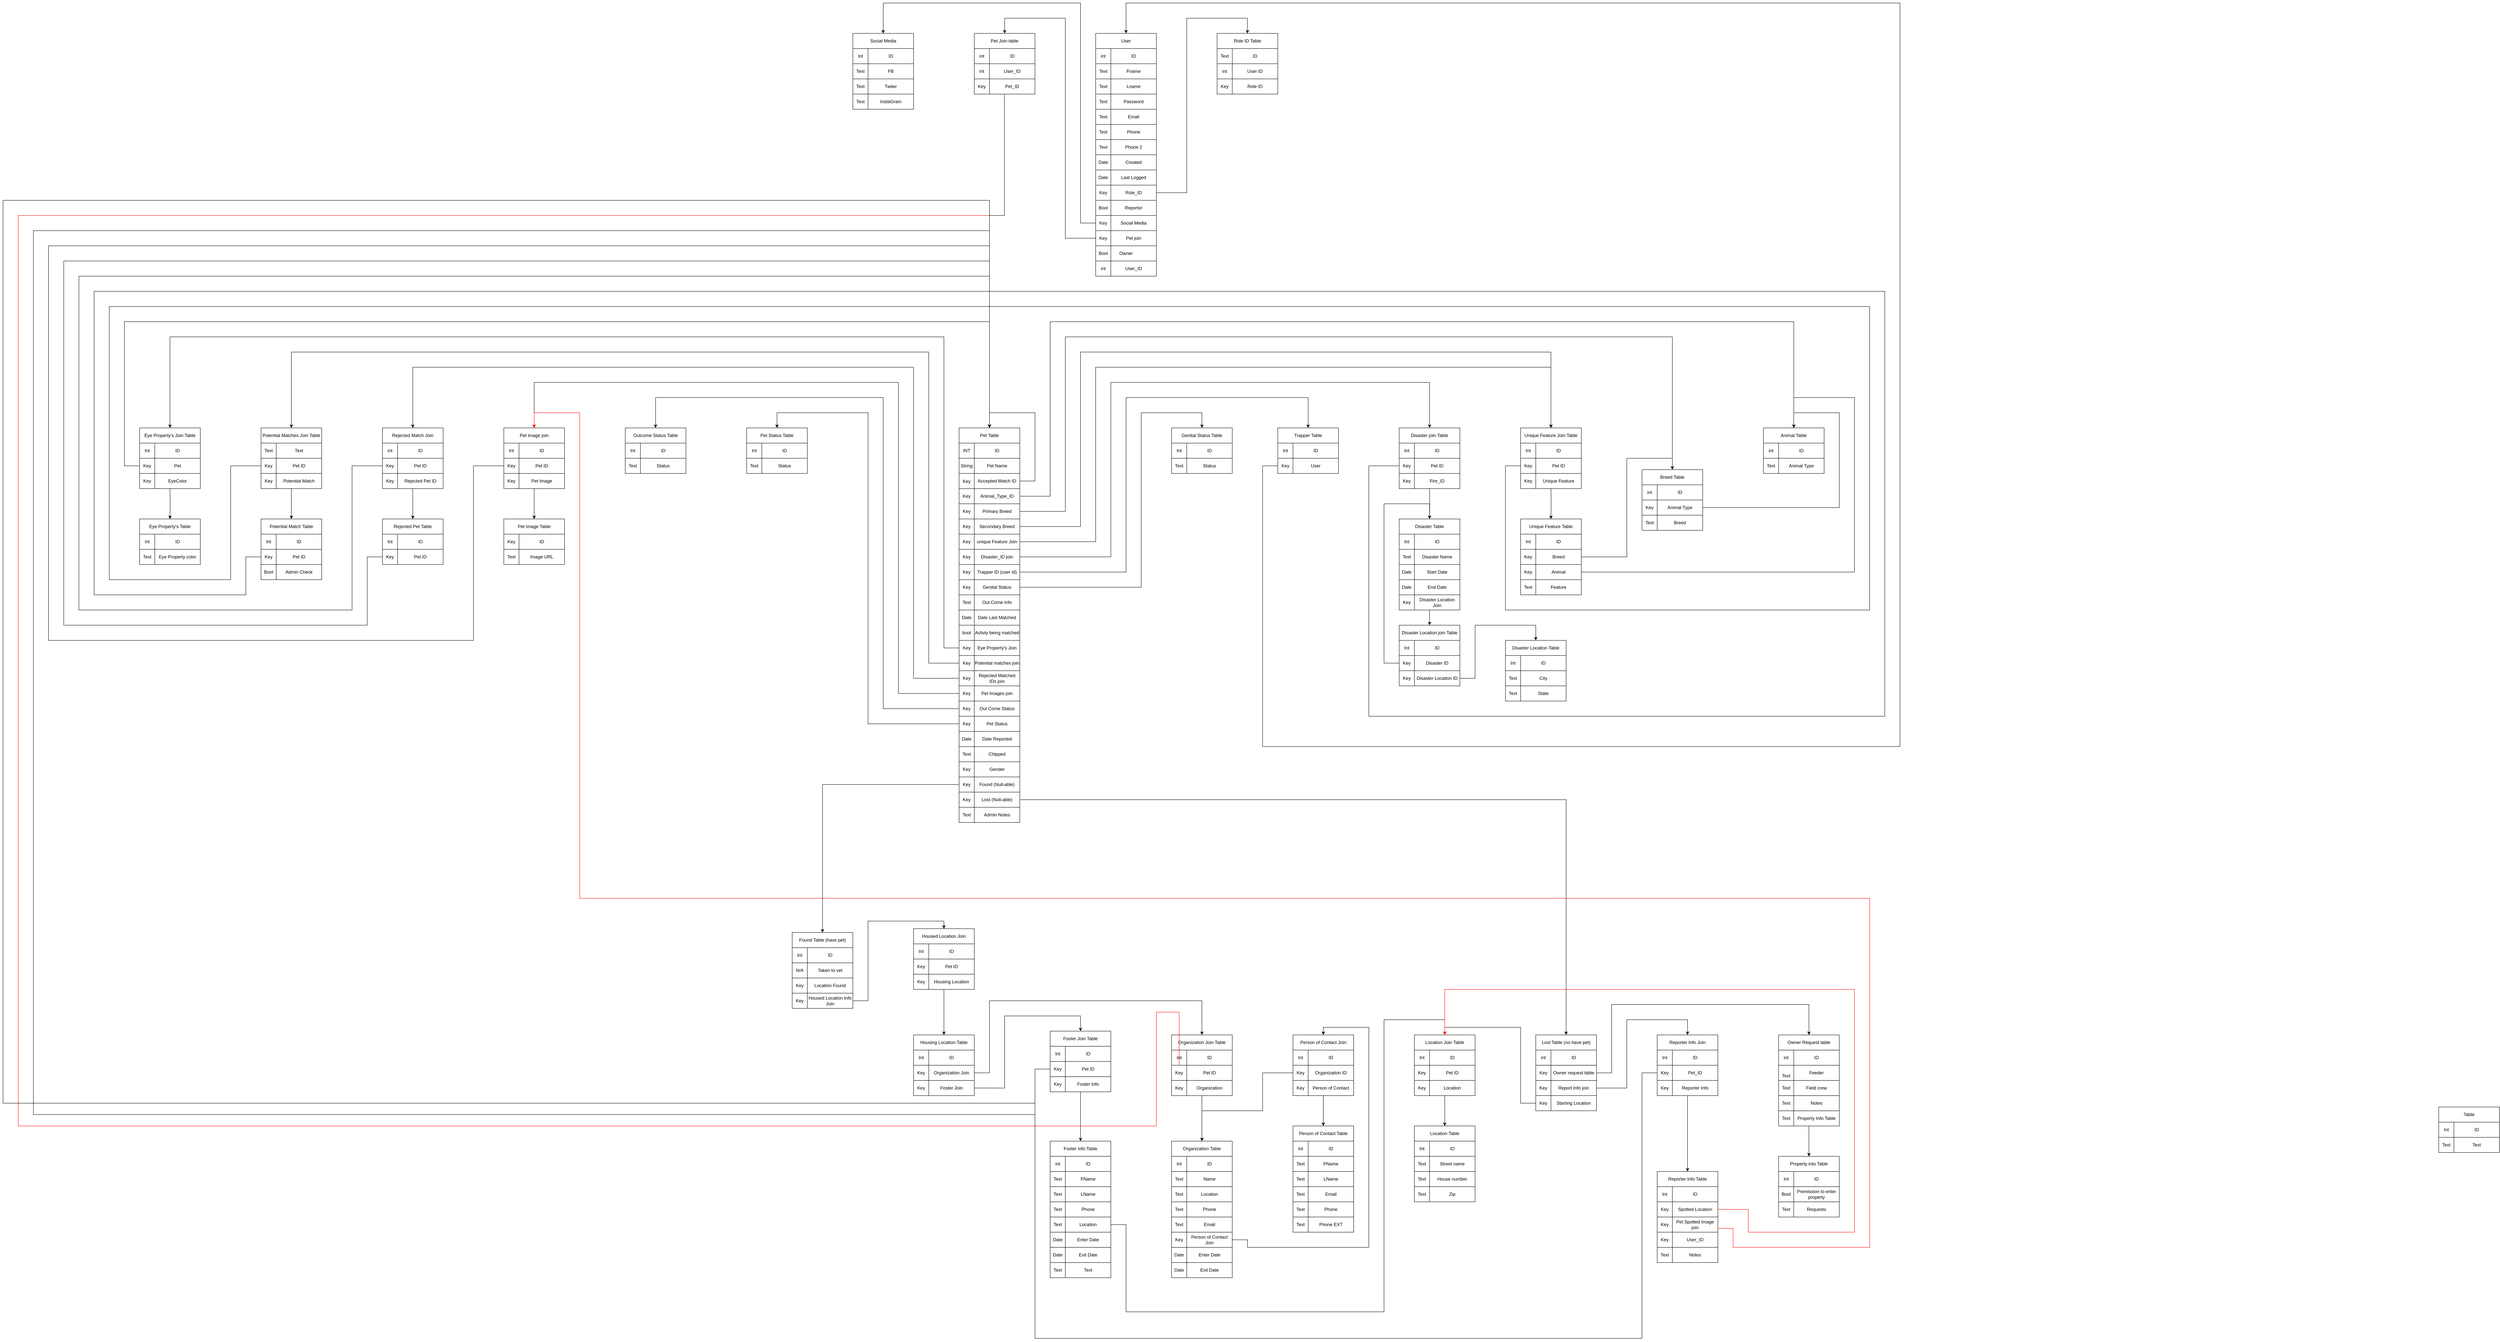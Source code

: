 <mxfile version="13.10.5" type="github">
  <diagram id="zTmtTd7neOy6DIzu7sHP" name="Page-1">
    <mxGraphModel dx="4340" dy="1973" grid="1" gridSize="10" guides="1" tooltips="1" connect="1" arrows="1" fold="1" page="1" pageScale="1" pageWidth="850" pageHeight="1100" math="0" shadow="0">
      <root>
        <mxCell id="0" />
        <mxCell id="1" parent="0" />
        <mxCell id="1dCuARmQQFrfibx1cBCv-2" value="Genital Status Table" style="rounded=0;whiteSpace=wrap;html=1;fillColor=#FFFFFF;" parent="1" vertex="1">
          <mxGeometry x="840" y="40" width="160" height="40" as="geometry" />
        </mxCell>
        <mxCell id="1TDYrzWobA5GGV8SR7Ec-72" value="&lt;div&gt;Outcome Status Table&lt;/div&gt;" style="rounded=0;whiteSpace=wrap;html=1;fillColor=#FFFFFF;" parent="1" vertex="1">
          <mxGeometry x="-600" y="40" width="160" height="40" as="geometry" />
        </mxCell>
        <mxCell id="1TDYrzWobA5GGV8SR7Ec-73" value="Reporter Info Join" style="rounded=0;whiteSpace=wrap;html=1;fillColor=#FFFFFF;" parent="1" vertex="1">
          <mxGeometry x="2120" y="1640" width="160" height="40" as="geometry" />
        </mxCell>
        <mxCell id="1TDYrzWobA5GGV8SR7Ec-75" value="Owner Request table" style="rounded=0;whiteSpace=wrap;html=1;fillColor=#FFFFFF;" parent="1" vertex="1">
          <mxGeometry x="2440" y="1640.09" width="160" height="40" as="geometry" />
        </mxCell>
        <mxCell id="1TDYrzWobA5GGV8SR7Ec-81" value="&lt;div&gt;User&lt;br&gt;&lt;/div&gt;" style="rounded=0;whiteSpace=wrap;html=1;fillColor=#FFFFFF;" parent="1" vertex="1">
          <mxGeometry x="640" y="-1000" width="160" height="40" as="geometry" />
        </mxCell>
        <mxCell id="1TDYrzWobA5GGV8SR7Ec-84" value="Role ID Table" style="rounded=0;whiteSpace=wrap;html=1;fillColor=#FFFFFF;" parent="1" vertex="1">
          <mxGeometry x="960" y="-1000" width="160" height="40" as="geometry" />
        </mxCell>
        <mxCell id="1TDYrzWobA5GGV8SR7Ec-87" value="Unique Feature Join Table" style="rounded=0;whiteSpace=wrap;html=1;fillColor=#FFFFFF;" parent="1" vertex="1">
          <mxGeometry x="1760" y="40" width="160" height="40" as="geometry" />
        </mxCell>
        <mxCell id="1TDYrzWobA5GGV8SR7Ec-90" value="Foster info Table" style="rounded=0;whiteSpace=wrap;html=1;fillColor=#FFFFFF;" parent="1" vertex="1">
          <mxGeometry x="520" y="1920.06" width="160" height="40" as="geometry" />
        </mxCell>
        <mxCell id="1TDYrzWobA5GGV8SR7Ec-91" value="Pet image join" style="rounded=0;whiteSpace=wrap;html=1;fillColor=#FFFFFF;" parent="1" vertex="1">
          <mxGeometry x="-920" y="40" width="160" height="40" as="geometry" />
        </mxCell>
        <mxCell id="1TDYrzWobA5GGV8SR7Ec-92" value="Pet Status Table" style="rounded=0;whiteSpace=wrap;html=1;fillColor=#FFFFFF;" parent="1" vertex="1">
          <mxGeometry x="-280" y="40" width="160" height="40" as="geometry" />
        </mxCell>
        <mxCell id="1TDYrzWobA5GGV8SR7Ec-93" value="" style="group" parent="1" vertex="1" connectable="0">
          <mxGeometry x="2400" y="120" width="160" height="40" as="geometry" />
        </mxCell>
        <mxCell id="1TDYrzWobA5GGV8SR7Ec-94" value="" style="group" parent="1TDYrzWobA5GGV8SR7Ec-93" vertex="1" connectable="0">
          <mxGeometry width="160" height="40" as="geometry" />
        </mxCell>
        <mxCell id="1TDYrzWobA5GGV8SR7Ec-95" value="" style="rounded=0;whiteSpace=wrap;html=1;" parent="1TDYrzWobA5GGV8SR7Ec-94" vertex="1">
          <mxGeometry width="160" height="40" as="geometry" />
        </mxCell>
        <mxCell id="1TDYrzWobA5GGV8SR7Ec-96" value="" style="endArrow=none;html=1;entryX=0.25;entryY=0;entryDx=0;entryDy=0;exitX=0.25;exitY=1;exitDx=0;exitDy=0;" parent="1TDYrzWobA5GGV8SR7Ec-94" source="1TDYrzWobA5GGV8SR7Ec-95" target="1TDYrzWobA5GGV8SR7Ec-95" edge="1">
          <mxGeometry width="50" height="50" relative="1" as="geometry">
            <mxPoint x="26.667" y="40" as="sourcePoint" />
            <mxPoint x="26.667" as="targetPoint" />
          </mxGeometry>
        </mxCell>
        <mxCell id="1TDYrzWobA5GGV8SR7Ec-97" value="Text" style="text;html=1;strokeColor=none;fillColor=none;align=center;verticalAlign=middle;whiteSpace=wrap;rounded=0;" parent="1TDYrzWobA5GGV8SR7Ec-94" vertex="1">
          <mxGeometry width="40" height="40" as="geometry" />
        </mxCell>
        <mxCell id="1TDYrzWobA5GGV8SR7Ec-98" value="Animal Type" style="text;html=1;strokeColor=none;fillColor=none;align=center;verticalAlign=middle;whiteSpace=wrap;rounded=0;" parent="1TDYrzWobA5GGV8SR7Ec-94" vertex="1">
          <mxGeometry x="40" width="120" height="40" as="geometry" />
        </mxCell>
        <mxCell id="1TDYrzWobA5GGV8SR7Ec-99" value="" style="group" parent="1" vertex="1" connectable="0">
          <mxGeometry x="640" y="-920" width="160" height="40" as="geometry" />
        </mxCell>
        <mxCell id="1TDYrzWobA5GGV8SR7Ec-100" value="" style="group" parent="1TDYrzWobA5GGV8SR7Ec-99" vertex="1" connectable="0">
          <mxGeometry width="160" height="40" as="geometry" />
        </mxCell>
        <mxCell id="1TDYrzWobA5GGV8SR7Ec-101" value="" style="rounded=0;whiteSpace=wrap;html=1;" parent="1TDYrzWobA5GGV8SR7Ec-100" vertex="1">
          <mxGeometry width="160" height="40" as="geometry" />
        </mxCell>
        <mxCell id="1TDYrzWobA5GGV8SR7Ec-102" value="" style="endArrow=none;html=1;entryX=0.25;entryY=0;entryDx=0;entryDy=0;exitX=0.25;exitY=1;exitDx=0;exitDy=0;" parent="1TDYrzWobA5GGV8SR7Ec-100" source="1TDYrzWobA5GGV8SR7Ec-101" target="1TDYrzWobA5GGV8SR7Ec-101" edge="1">
          <mxGeometry width="50" height="50" relative="1" as="geometry">
            <mxPoint x="26.667" y="40" as="sourcePoint" />
            <mxPoint x="26.667" as="targetPoint" />
          </mxGeometry>
        </mxCell>
        <mxCell id="1TDYrzWobA5GGV8SR7Ec-103" value="Text" style="text;html=1;strokeColor=none;fillColor=none;align=center;verticalAlign=middle;whiteSpace=wrap;rounded=0;" parent="1TDYrzWobA5GGV8SR7Ec-100" vertex="1">
          <mxGeometry width="40" height="40" as="geometry" />
        </mxCell>
        <mxCell id="1TDYrzWobA5GGV8SR7Ec-104" value="Fname" style="text;html=1;strokeColor=none;fillColor=none;align=center;verticalAlign=middle;whiteSpace=wrap;rounded=0;" parent="1TDYrzWobA5GGV8SR7Ec-100" vertex="1">
          <mxGeometry x="40" width="120" height="40" as="geometry" />
        </mxCell>
        <mxCell id="1TDYrzWobA5GGV8SR7Ec-105" value="" style="group" parent="1" vertex="1" connectable="0">
          <mxGeometry x="640" y="-960" width="160" height="40" as="geometry" />
        </mxCell>
        <mxCell id="1TDYrzWobA5GGV8SR7Ec-106" value="" style="group" parent="1TDYrzWobA5GGV8SR7Ec-105" vertex="1" connectable="0">
          <mxGeometry width="160" height="40" as="geometry" />
        </mxCell>
        <mxCell id="1TDYrzWobA5GGV8SR7Ec-107" value="" style="rounded=0;whiteSpace=wrap;html=1;" parent="1TDYrzWobA5GGV8SR7Ec-106" vertex="1">
          <mxGeometry width="160" height="40" as="geometry" />
        </mxCell>
        <mxCell id="1TDYrzWobA5GGV8SR7Ec-108" value="" style="endArrow=none;html=1;entryX=0.25;entryY=0;entryDx=0;entryDy=0;exitX=0.25;exitY=1;exitDx=0;exitDy=0;" parent="1TDYrzWobA5GGV8SR7Ec-106" source="1TDYrzWobA5GGV8SR7Ec-107" target="1TDYrzWobA5GGV8SR7Ec-107" edge="1">
          <mxGeometry width="50" height="50" relative="1" as="geometry">
            <mxPoint x="26.667" y="40" as="sourcePoint" />
            <mxPoint x="26.667" as="targetPoint" />
          </mxGeometry>
        </mxCell>
        <mxCell id="1TDYrzWobA5GGV8SR7Ec-109" value="int" style="text;html=1;strokeColor=none;fillColor=none;align=center;verticalAlign=middle;whiteSpace=wrap;rounded=0;" parent="1TDYrzWobA5GGV8SR7Ec-106" vertex="1">
          <mxGeometry width="40" height="40" as="geometry" />
        </mxCell>
        <mxCell id="1TDYrzWobA5GGV8SR7Ec-110" value="ID" style="text;html=1;strokeColor=none;fillColor=none;align=center;verticalAlign=middle;whiteSpace=wrap;rounded=0;" parent="1TDYrzWobA5GGV8SR7Ec-106" vertex="1">
          <mxGeometry x="40" width="120" height="40" as="geometry" />
        </mxCell>
        <mxCell id="eGGPE0T3j5p5NHTqzrCn-21" value="" style="group" parent="1" vertex="1" connectable="0">
          <mxGeometry x="640" y="-600" width="160" height="40" as="geometry" />
        </mxCell>
        <mxCell id="eGGPE0T3j5p5NHTqzrCn-22" value="" style="rounded=0;whiteSpace=wrap;html=1;" parent="eGGPE0T3j5p5NHTqzrCn-21" vertex="1">
          <mxGeometry width="160" height="40" as="geometry" />
        </mxCell>
        <mxCell id="eGGPE0T3j5p5NHTqzrCn-23" value="" style="endArrow=none;html=1;entryX=0.25;entryY=0;entryDx=0;entryDy=0;exitX=0.25;exitY=1;exitDx=0;exitDy=0;" parent="eGGPE0T3j5p5NHTqzrCn-21" source="eGGPE0T3j5p5NHTqzrCn-22" target="eGGPE0T3j5p5NHTqzrCn-22" edge="1">
          <mxGeometry width="50" height="50" relative="1" as="geometry">
            <mxPoint x="26.667" y="40" as="sourcePoint" />
            <mxPoint x="26.667" as="targetPoint" />
          </mxGeometry>
        </mxCell>
        <mxCell id="eGGPE0T3j5p5NHTqzrCn-24" value="Key" style="text;html=1;strokeColor=none;fillColor=none;align=center;verticalAlign=middle;whiteSpace=wrap;rounded=0;" parent="eGGPE0T3j5p5NHTqzrCn-21" vertex="1">
          <mxGeometry width="40" height="40" as="geometry" />
        </mxCell>
        <mxCell id="eGGPE0T3j5p5NHTqzrCn-25" value="Role_ID" style="text;html=1;strokeColor=none;fillColor=none;align=center;verticalAlign=middle;whiteSpace=wrap;rounded=0;" parent="eGGPE0T3j5p5NHTqzrCn-21" vertex="1">
          <mxGeometry x="40" width="120" height="40" as="geometry" />
        </mxCell>
        <mxCell id="eGGPE0T3j5p5NHTqzrCn-26" value="" style="group" parent="1" vertex="1" connectable="0">
          <mxGeometry x="640" y="-640" width="160" height="40" as="geometry" />
        </mxCell>
        <mxCell id="eGGPE0T3j5p5NHTqzrCn-27" value="" style="rounded=0;whiteSpace=wrap;html=1;" parent="eGGPE0T3j5p5NHTqzrCn-26" vertex="1">
          <mxGeometry width="160" height="40" as="geometry" />
        </mxCell>
        <mxCell id="eGGPE0T3j5p5NHTqzrCn-28" value="" style="endArrow=none;html=1;entryX=0.25;entryY=0;entryDx=0;entryDy=0;exitX=0.25;exitY=1;exitDx=0;exitDy=0;" parent="eGGPE0T3j5p5NHTqzrCn-26" source="eGGPE0T3j5p5NHTqzrCn-27" target="eGGPE0T3j5p5NHTqzrCn-27" edge="1">
          <mxGeometry width="50" height="50" relative="1" as="geometry">
            <mxPoint x="26.667" y="40" as="sourcePoint" />
            <mxPoint x="26.667" as="targetPoint" />
          </mxGeometry>
        </mxCell>
        <mxCell id="eGGPE0T3j5p5NHTqzrCn-29" value="Date" style="text;html=1;strokeColor=none;fillColor=none;align=center;verticalAlign=middle;whiteSpace=wrap;rounded=0;" parent="eGGPE0T3j5p5NHTqzrCn-26" vertex="1">
          <mxGeometry width="40" height="40" as="geometry" />
        </mxCell>
        <mxCell id="eGGPE0T3j5p5NHTqzrCn-30" value="Last Logged" style="text;html=1;strokeColor=none;fillColor=none;align=center;verticalAlign=middle;whiteSpace=wrap;rounded=0;" parent="eGGPE0T3j5p5NHTqzrCn-26" vertex="1">
          <mxGeometry x="40" width="120" height="40" as="geometry" />
        </mxCell>
        <mxCell id="eGGPE0T3j5p5NHTqzrCn-31" value="" style="group" parent="1" vertex="1" connectable="0">
          <mxGeometry x="640" y="-680" width="160" height="40" as="geometry" />
        </mxCell>
        <mxCell id="eGGPE0T3j5p5NHTqzrCn-32" value="" style="rounded=0;whiteSpace=wrap;html=1;" parent="eGGPE0T3j5p5NHTqzrCn-31" vertex="1">
          <mxGeometry width="160" height="40" as="geometry" />
        </mxCell>
        <mxCell id="eGGPE0T3j5p5NHTqzrCn-33" value="" style="endArrow=none;html=1;entryX=0.25;entryY=0;entryDx=0;entryDy=0;exitX=0.25;exitY=1;exitDx=0;exitDy=0;" parent="eGGPE0T3j5p5NHTqzrCn-31" source="eGGPE0T3j5p5NHTqzrCn-32" target="eGGPE0T3j5p5NHTqzrCn-32" edge="1">
          <mxGeometry width="50" height="50" relative="1" as="geometry">
            <mxPoint x="26.667" y="40" as="sourcePoint" />
            <mxPoint x="26.667" as="targetPoint" />
          </mxGeometry>
        </mxCell>
        <mxCell id="eGGPE0T3j5p5NHTqzrCn-34" value="Date" style="text;html=1;strokeColor=none;fillColor=none;align=center;verticalAlign=middle;whiteSpace=wrap;rounded=0;" parent="eGGPE0T3j5p5NHTqzrCn-31" vertex="1">
          <mxGeometry width="40" height="40" as="geometry" />
        </mxCell>
        <mxCell id="eGGPE0T3j5p5NHTqzrCn-35" value="Created" style="text;html=1;strokeColor=none;fillColor=none;align=center;verticalAlign=middle;whiteSpace=wrap;rounded=0;" parent="eGGPE0T3j5p5NHTqzrCn-31" vertex="1">
          <mxGeometry x="40" width="120" height="40" as="geometry" />
        </mxCell>
        <mxCell id="eGGPE0T3j5p5NHTqzrCn-41" value="" style="group" parent="1" vertex="1" connectable="0">
          <mxGeometry x="640" y="-760" width="160" height="40" as="geometry" />
        </mxCell>
        <mxCell id="eGGPE0T3j5p5NHTqzrCn-42" value="" style="rounded=0;whiteSpace=wrap;html=1;" parent="eGGPE0T3j5p5NHTqzrCn-41" vertex="1">
          <mxGeometry width="160" height="40" as="geometry" />
        </mxCell>
        <mxCell id="eGGPE0T3j5p5NHTqzrCn-43" value="" style="endArrow=none;html=1;entryX=0.25;entryY=0;entryDx=0;entryDy=0;exitX=0.25;exitY=1;exitDx=0;exitDy=0;" parent="eGGPE0T3j5p5NHTqzrCn-41" source="eGGPE0T3j5p5NHTqzrCn-42" target="eGGPE0T3j5p5NHTqzrCn-42" edge="1">
          <mxGeometry width="50" height="50" relative="1" as="geometry">
            <mxPoint x="26.667" y="40" as="sourcePoint" />
            <mxPoint x="26.667" as="targetPoint" />
          </mxGeometry>
        </mxCell>
        <mxCell id="eGGPE0T3j5p5NHTqzrCn-44" value="Test" style="text;html=1;strokeColor=none;fillColor=none;align=center;verticalAlign=middle;whiteSpace=wrap;rounded=0;" parent="eGGPE0T3j5p5NHTqzrCn-41" vertex="1">
          <mxGeometry width="40" height="40" as="geometry" />
        </mxCell>
        <mxCell id="eGGPE0T3j5p5NHTqzrCn-45" value="Phone" style="text;html=1;strokeColor=none;fillColor=none;align=center;verticalAlign=middle;whiteSpace=wrap;rounded=0;" parent="eGGPE0T3j5p5NHTqzrCn-41" vertex="1">
          <mxGeometry x="40" width="120" height="40" as="geometry" />
        </mxCell>
        <mxCell id="eGGPE0T3j5p5NHTqzrCn-46" value="" style="group" parent="1" vertex="1" connectable="0">
          <mxGeometry x="640" y="-800" width="160" height="40" as="geometry" />
        </mxCell>
        <mxCell id="eGGPE0T3j5p5NHTqzrCn-47" value="" style="rounded=0;whiteSpace=wrap;html=1;" parent="eGGPE0T3j5p5NHTqzrCn-46" vertex="1">
          <mxGeometry width="160" height="40" as="geometry" />
        </mxCell>
        <mxCell id="eGGPE0T3j5p5NHTqzrCn-48" value="" style="endArrow=none;html=1;entryX=0.25;entryY=0;entryDx=0;entryDy=0;exitX=0.25;exitY=1;exitDx=0;exitDy=0;" parent="eGGPE0T3j5p5NHTqzrCn-46" source="eGGPE0T3j5p5NHTqzrCn-47" target="eGGPE0T3j5p5NHTqzrCn-47" edge="1">
          <mxGeometry width="50" height="50" relative="1" as="geometry">
            <mxPoint x="26.667" y="40" as="sourcePoint" />
            <mxPoint x="26.667" as="targetPoint" />
          </mxGeometry>
        </mxCell>
        <mxCell id="eGGPE0T3j5p5NHTqzrCn-49" value="Text" style="text;html=1;strokeColor=none;fillColor=none;align=center;verticalAlign=middle;whiteSpace=wrap;rounded=0;" parent="eGGPE0T3j5p5NHTqzrCn-46" vertex="1">
          <mxGeometry width="40" height="40" as="geometry" />
        </mxCell>
        <mxCell id="eGGPE0T3j5p5NHTqzrCn-50" value="Email" style="text;html=1;strokeColor=none;fillColor=none;align=center;verticalAlign=middle;whiteSpace=wrap;rounded=0;" parent="eGGPE0T3j5p5NHTqzrCn-46" vertex="1">
          <mxGeometry x="40" width="120" height="40" as="geometry" />
        </mxCell>
        <mxCell id="eGGPE0T3j5p5NHTqzrCn-51" value="" style="group" parent="1" vertex="1" connectable="0">
          <mxGeometry x="640" y="-840" width="160" height="40" as="geometry" />
        </mxCell>
        <mxCell id="eGGPE0T3j5p5NHTqzrCn-52" value="" style="rounded=0;whiteSpace=wrap;html=1;" parent="eGGPE0T3j5p5NHTqzrCn-51" vertex="1">
          <mxGeometry width="160" height="40" as="geometry" />
        </mxCell>
        <mxCell id="eGGPE0T3j5p5NHTqzrCn-53" value="" style="endArrow=none;html=1;entryX=0.25;entryY=0;entryDx=0;entryDy=0;exitX=0.25;exitY=1;exitDx=0;exitDy=0;" parent="eGGPE0T3j5p5NHTqzrCn-51" source="eGGPE0T3j5p5NHTqzrCn-52" target="eGGPE0T3j5p5NHTqzrCn-52" edge="1">
          <mxGeometry width="50" height="50" relative="1" as="geometry">
            <mxPoint x="26.667" y="40" as="sourcePoint" />
            <mxPoint x="26.667" as="targetPoint" />
          </mxGeometry>
        </mxCell>
        <mxCell id="eGGPE0T3j5p5NHTqzrCn-54" value="Text" style="text;html=1;strokeColor=none;fillColor=none;align=center;verticalAlign=middle;whiteSpace=wrap;rounded=0;" parent="eGGPE0T3j5p5NHTqzrCn-51" vertex="1">
          <mxGeometry width="40" height="40" as="geometry" />
        </mxCell>
        <mxCell id="eGGPE0T3j5p5NHTqzrCn-55" value="Password" style="text;html=1;strokeColor=none;fillColor=none;align=center;verticalAlign=middle;whiteSpace=wrap;rounded=0;" parent="eGGPE0T3j5p5NHTqzrCn-51" vertex="1">
          <mxGeometry x="40" width="120" height="40" as="geometry" />
        </mxCell>
        <mxCell id="eGGPE0T3j5p5NHTqzrCn-56" value="" style="group" parent="1" vertex="1" connectable="0">
          <mxGeometry x="640" y="-880" width="160" height="40" as="geometry" />
        </mxCell>
        <mxCell id="eGGPE0T3j5p5NHTqzrCn-57" value="" style="rounded=0;whiteSpace=wrap;html=1;" parent="eGGPE0T3j5p5NHTqzrCn-56" vertex="1">
          <mxGeometry width="160" height="40" as="geometry" />
        </mxCell>
        <mxCell id="eGGPE0T3j5p5NHTqzrCn-58" value="" style="endArrow=none;html=1;entryX=0.25;entryY=0;entryDx=0;entryDy=0;exitX=0.25;exitY=1;exitDx=0;exitDy=0;" parent="eGGPE0T3j5p5NHTqzrCn-56" source="eGGPE0T3j5p5NHTqzrCn-57" target="eGGPE0T3j5p5NHTqzrCn-57" edge="1">
          <mxGeometry width="50" height="50" relative="1" as="geometry">
            <mxPoint x="26.667" y="40" as="sourcePoint" />
            <mxPoint x="26.667" as="targetPoint" />
          </mxGeometry>
        </mxCell>
        <mxCell id="eGGPE0T3j5p5NHTqzrCn-59" value="Text" style="text;html=1;strokeColor=none;fillColor=none;align=center;verticalAlign=middle;whiteSpace=wrap;rounded=0;" parent="eGGPE0T3j5p5NHTqzrCn-56" vertex="1">
          <mxGeometry width="40" height="40" as="geometry" />
        </mxCell>
        <mxCell id="eGGPE0T3j5p5NHTqzrCn-60" value="Lname" style="text;html=1;strokeColor=none;fillColor=none;align=center;verticalAlign=middle;whiteSpace=wrap;rounded=0;" parent="eGGPE0T3j5p5NHTqzrCn-56" vertex="1">
          <mxGeometry x="40" width="120" height="40" as="geometry" />
        </mxCell>
        <mxCell id="eGGPE0T3j5p5NHTqzrCn-61" value="" style="group" parent="1" vertex="1" connectable="0">
          <mxGeometry x="960" y="-960" width="160" height="40" as="geometry" />
        </mxCell>
        <mxCell id="eGGPE0T3j5p5NHTqzrCn-62" value="" style="rounded=0;whiteSpace=wrap;html=1;" parent="eGGPE0T3j5p5NHTqzrCn-61" vertex="1">
          <mxGeometry width="160" height="40" as="geometry" />
        </mxCell>
        <mxCell id="eGGPE0T3j5p5NHTqzrCn-63" value="" style="endArrow=none;html=1;entryX=0.25;entryY=0;entryDx=0;entryDy=0;exitX=0.25;exitY=1;exitDx=0;exitDy=0;" parent="eGGPE0T3j5p5NHTqzrCn-61" source="eGGPE0T3j5p5NHTqzrCn-62" target="eGGPE0T3j5p5NHTqzrCn-62" edge="1">
          <mxGeometry width="50" height="50" relative="1" as="geometry">
            <mxPoint x="26.667" y="40" as="sourcePoint" />
            <mxPoint x="26.667" as="targetPoint" />
          </mxGeometry>
        </mxCell>
        <mxCell id="eGGPE0T3j5p5NHTqzrCn-64" value="Text" style="text;html=1;strokeColor=none;fillColor=none;align=center;verticalAlign=middle;whiteSpace=wrap;rounded=0;" parent="eGGPE0T3j5p5NHTqzrCn-61" vertex="1">
          <mxGeometry width="40" height="40" as="geometry" />
        </mxCell>
        <mxCell id="eGGPE0T3j5p5NHTqzrCn-65" value="Text" style="text;html=1;strokeColor=none;fillColor=none;align=center;verticalAlign=middle;whiteSpace=wrap;rounded=0;" parent="eGGPE0T3j5p5NHTqzrCn-61" vertex="1">
          <mxGeometry x="40" width="120" height="40" as="geometry" />
        </mxCell>
        <mxCell id="eGGPE0T3j5p5NHTqzrCn-66" value="" style="group" parent="1" vertex="1" connectable="0">
          <mxGeometry x="320" y="-920" width="160" height="40" as="geometry" />
        </mxCell>
        <mxCell id="eGGPE0T3j5p5NHTqzrCn-67" value="" style="rounded=0;whiteSpace=wrap;html=1;" parent="eGGPE0T3j5p5NHTqzrCn-66" vertex="1">
          <mxGeometry width="160" height="40" as="geometry" />
        </mxCell>
        <mxCell id="eGGPE0T3j5p5NHTqzrCn-68" value="" style="endArrow=none;html=1;entryX=0.25;entryY=0;entryDx=0;entryDy=0;exitX=0.25;exitY=1;exitDx=0;exitDy=0;" parent="eGGPE0T3j5p5NHTqzrCn-66" source="eGGPE0T3j5p5NHTqzrCn-67" target="eGGPE0T3j5p5NHTqzrCn-67" edge="1">
          <mxGeometry width="50" height="50" relative="1" as="geometry">
            <mxPoint x="26.667" y="40" as="sourcePoint" />
            <mxPoint x="26.667" as="targetPoint" />
          </mxGeometry>
        </mxCell>
        <mxCell id="eGGPE0T3j5p5NHTqzrCn-69" value="int" style="text;html=1;strokeColor=none;fillColor=none;align=center;verticalAlign=middle;whiteSpace=wrap;rounded=0;" parent="eGGPE0T3j5p5NHTqzrCn-66" vertex="1">
          <mxGeometry width="40" height="40" as="geometry" />
        </mxCell>
        <mxCell id="eGGPE0T3j5p5NHTqzrCn-70" value="User_ID" style="text;html=1;strokeColor=none;fillColor=none;align=center;verticalAlign=middle;whiteSpace=wrap;rounded=0;" parent="eGGPE0T3j5p5NHTqzrCn-66" vertex="1">
          <mxGeometry x="40" width="120" height="40" as="geometry" />
        </mxCell>
        <mxCell id="eGGPE0T3j5p5NHTqzrCn-71" value="" style="group" parent="1" vertex="1" connectable="0">
          <mxGeometry x="320" y="-960" width="160" height="40" as="geometry" />
        </mxCell>
        <mxCell id="eGGPE0T3j5p5NHTqzrCn-72" value="" style="rounded=0;whiteSpace=wrap;html=1;" parent="eGGPE0T3j5p5NHTqzrCn-71" vertex="1">
          <mxGeometry width="160" height="40" as="geometry" />
        </mxCell>
        <mxCell id="eGGPE0T3j5p5NHTqzrCn-73" value="" style="endArrow=none;html=1;entryX=0.25;entryY=0;entryDx=0;entryDy=0;exitX=0.25;exitY=1;exitDx=0;exitDy=0;" parent="eGGPE0T3j5p5NHTqzrCn-71" source="eGGPE0T3j5p5NHTqzrCn-72" target="eGGPE0T3j5p5NHTqzrCn-72" edge="1">
          <mxGeometry width="50" height="50" relative="1" as="geometry">
            <mxPoint x="26.667" y="40" as="sourcePoint" />
            <mxPoint x="26.667" as="targetPoint" />
          </mxGeometry>
        </mxCell>
        <mxCell id="eGGPE0T3j5p5NHTqzrCn-74" value="int" style="text;html=1;strokeColor=none;fillColor=none;align=center;verticalAlign=middle;whiteSpace=wrap;rounded=0;" parent="eGGPE0T3j5p5NHTqzrCn-71" vertex="1">
          <mxGeometry width="40" height="40" as="geometry" />
        </mxCell>
        <mxCell id="eGGPE0T3j5p5NHTqzrCn-75" value="ID" style="text;html=1;strokeColor=none;fillColor=none;align=center;verticalAlign=middle;whiteSpace=wrap;rounded=0;" parent="eGGPE0T3j5p5NHTqzrCn-71" vertex="1">
          <mxGeometry x="40" width="120" height="40" as="geometry" />
        </mxCell>
        <mxCell id="eGGPE0T3j5p5NHTqzrCn-81" value="" style="group" parent="1" vertex="1" connectable="0">
          <mxGeometry x="640" y="-520" width="160" height="40" as="geometry" />
        </mxCell>
        <mxCell id="eGGPE0T3j5p5NHTqzrCn-82" value="" style="rounded=0;whiteSpace=wrap;html=1;" parent="eGGPE0T3j5p5NHTqzrCn-81" vertex="1">
          <mxGeometry width="160" height="40" as="geometry" />
        </mxCell>
        <mxCell id="eGGPE0T3j5p5NHTqzrCn-83" value="" style="endArrow=none;html=1;entryX=0.25;entryY=0;entryDx=0;entryDy=0;exitX=0.25;exitY=1;exitDx=0;exitDy=0;" parent="eGGPE0T3j5p5NHTqzrCn-81" source="eGGPE0T3j5p5NHTqzrCn-82" target="eGGPE0T3j5p5NHTqzrCn-82" edge="1">
          <mxGeometry width="50" height="50" relative="1" as="geometry">
            <mxPoint x="26.667" y="40" as="sourcePoint" />
            <mxPoint x="26.667" as="targetPoint" />
          </mxGeometry>
        </mxCell>
        <mxCell id="eGGPE0T3j5p5NHTqzrCn-84" value="Key" style="text;html=1;strokeColor=none;fillColor=none;align=center;verticalAlign=middle;whiteSpace=wrap;rounded=0;" parent="eGGPE0T3j5p5NHTqzrCn-81" vertex="1">
          <mxGeometry width="40" height="40" as="geometry" />
        </mxCell>
        <mxCell id="eGGPE0T3j5p5NHTqzrCn-85" value="Social Media" style="text;html=1;strokeColor=none;fillColor=none;align=center;verticalAlign=middle;whiteSpace=wrap;rounded=0;" parent="eGGPE0T3j5p5NHTqzrCn-81" vertex="1">
          <mxGeometry x="40" width="120" height="40" as="geometry" />
        </mxCell>
        <mxCell id="eGGPE0T3j5p5NHTqzrCn-91" value="" style="group" parent="1" vertex="1" connectable="0">
          <mxGeometry x="640" y="-480" width="160" height="40" as="geometry" />
        </mxCell>
        <mxCell id="eGGPE0T3j5p5NHTqzrCn-92" value="" style="rounded=0;whiteSpace=wrap;html=1;" parent="eGGPE0T3j5p5NHTqzrCn-91" vertex="1">
          <mxGeometry width="160" height="40" as="geometry" />
        </mxCell>
        <mxCell id="eGGPE0T3j5p5NHTqzrCn-93" value="" style="endArrow=none;html=1;entryX=0.25;entryY=0;entryDx=0;entryDy=0;exitX=0.25;exitY=1;exitDx=0;exitDy=0;" parent="eGGPE0T3j5p5NHTqzrCn-91" source="eGGPE0T3j5p5NHTqzrCn-92" target="eGGPE0T3j5p5NHTqzrCn-92" edge="1">
          <mxGeometry width="50" height="50" relative="1" as="geometry">
            <mxPoint x="26.667" y="40" as="sourcePoint" />
            <mxPoint x="26.667" as="targetPoint" />
          </mxGeometry>
        </mxCell>
        <mxCell id="eGGPE0T3j5p5NHTqzrCn-94" value="Key" style="text;html=1;strokeColor=none;fillColor=none;align=center;verticalAlign=middle;whiteSpace=wrap;rounded=0;" parent="eGGPE0T3j5p5NHTqzrCn-91" vertex="1">
          <mxGeometry width="40" height="40" as="geometry" />
        </mxCell>
        <mxCell id="eGGPE0T3j5p5NHTqzrCn-95" value="Pet join" style="text;html=1;strokeColor=none;fillColor=none;align=center;verticalAlign=middle;whiteSpace=wrap;rounded=0;" parent="eGGPE0T3j5p5NHTqzrCn-91" vertex="1">
          <mxGeometry x="40" width="120" height="40" as="geometry" />
        </mxCell>
        <mxCell id="eGGPE0T3j5p5NHTqzrCn-96" value="" style="group" parent="1" vertex="1" connectable="0">
          <mxGeometry y="-840" width="160" height="40" as="geometry" />
        </mxCell>
        <mxCell id="eGGPE0T3j5p5NHTqzrCn-97" value="" style="rounded=0;whiteSpace=wrap;html=1;" parent="eGGPE0T3j5p5NHTqzrCn-96" vertex="1">
          <mxGeometry width="160" height="40" as="geometry" />
        </mxCell>
        <mxCell id="eGGPE0T3j5p5NHTqzrCn-98" value="" style="endArrow=none;html=1;entryX=0.25;entryY=0;entryDx=0;entryDy=0;exitX=0.25;exitY=1;exitDx=0;exitDy=0;" parent="eGGPE0T3j5p5NHTqzrCn-96" source="eGGPE0T3j5p5NHTqzrCn-97" target="eGGPE0T3j5p5NHTqzrCn-97" edge="1">
          <mxGeometry width="50" height="50" relative="1" as="geometry">
            <mxPoint x="26.667" y="40" as="sourcePoint" />
            <mxPoint x="26.667" as="targetPoint" />
          </mxGeometry>
        </mxCell>
        <mxCell id="eGGPE0T3j5p5NHTqzrCn-99" value="Text" style="text;html=1;strokeColor=none;fillColor=none;align=center;verticalAlign=middle;whiteSpace=wrap;rounded=0;" parent="eGGPE0T3j5p5NHTqzrCn-96" vertex="1">
          <mxGeometry width="40" height="40" as="geometry" />
        </mxCell>
        <mxCell id="eGGPE0T3j5p5NHTqzrCn-100" value="InstaGram" style="text;html=1;strokeColor=none;fillColor=none;align=center;verticalAlign=middle;whiteSpace=wrap;rounded=0;" parent="eGGPE0T3j5p5NHTqzrCn-96" vertex="1">
          <mxGeometry x="40" width="120" height="40" as="geometry" />
        </mxCell>
        <mxCell id="eGGPE0T3j5p5NHTqzrCn-101" value="" style="group" parent="1" vertex="1" connectable="0">
          <mxGeometry y="-880" width="160" height="40" as="geometry" />
        </mxCell>
        <mxCell id="eGGPE0T3j5p5NHTqzrCn-102" value="" style="rounded=0;whiteSpace=wrap;html=1;" parent="eGGPE0T3j5p5NHTqzrCn-101" vertex="1">
          <mxGeometry width="160" height="40" as="geometry" />
        </mxCell>
        <mxCell id="eGGPE0T3j5p5NHTqzrCn-103" value="" style="endArrow=none;html=1;entryX=0.25;entryY=0;entryDx=0;entryDy=0;exitX=0.25;exitY=1;exitDx=0;exitDy=0;" parent="eGGPE0T3j5p5NHTqzrCn-101" source="eGGPE0T3j5p5NHTqzrCn-102" target="eGGPE0T3j5p5NHTqzrCn-102" edge="1">
          <mxGeometry width="50" height="50" relative="1" as="geometry">
            <mxPoint x="26.667" y="40" as="sourcePoint" />
            <mxPoint x="26.667" as="targetPoint" />
          </mxGeometry>
        </mxCell>
        <mxCell id="eGGPE0T3j5p5NHTqzrCn-104" value="Text" style="text;html=1;strokeColor=none;fillColor=none;align=center;verticalAlign=middle;whiteSpace=wrap;rounded=0;" parent="eGGPE0T3j5p5NHTqzrCn-101" vertex="1">
          <mxGeometry width="40" height="40" as="geometry" />
        </mxCell>
        <mxCell id="eGGPE0T3j5p5NHTqzrCn-105" value="Twiter" style="text;html=1;strokeColor=none;fillColor=none;align=center;verticalAlign=middle;whiteSpace=wrap;rounded=0;" parent="eGGPE0T3j5p5NHTqzrCn-101" vertex="1">
          <mxGeometry x="40" width="120" height="40" as="geometry" />
        </mxCell>
        <mxCell id="eGGPE0T3j5p5NHTqzrCn-106" value="" style="group" parent="1" vertex="1" connectable="0">
          <mxGeometry y="-920" width="160" height="40" as="geometry" />
        </mxCell>
        <mxCell id="eGGPE0T3j5p5NHTqzrCn-107" value="" style="rounded=0;whiteSpace=wrap;html=1;" parent="eGGPE0T3j5p5NHTqzrCn-106" vertex="1">
          <mxGeometry width="160" height="40" as="geometry" />
        </mxCell>
        <mxCell id="eGGPE0T3j5p5NHTqzrCn-108" value="" style="endArrow=none;html=1;entryX=0.25;entryY=0;entryDx=0;entryDy=0;exitX=0.25;exitY=1;exitDx=0;exitDy=0;" parent="eGGPE0T3j5p5NHTqzrCn-106" source="eGGPE0T3j5p5NHTqzrCn-107" target="eGGPE0T3j5p5NHTqzrCn-107" edge="1">
          <mxGeometry width="50" height="50" relative="1" as="geometry">
            <mxPoint x="26.667" y="40" as="sourcePoint" />
            <mxPoint x="26.667" as="targetPoint" />
          </mxGeometry>
        </mxCell>
        <mxCell id="eGGPE0T3j5p5NHTqzrCn-109" value="Text" style="text;html=1;strokeColor=none;fillColor=none;align=center;verticalAlign=middle;whiteSpace=wrap;rounded=0;" parent="eGGPE0T3j5p5NHTqzrCn-106" vertex="1">
          <mxGeometry width="40" height="40" as="geometry" />
        </mxCell>
        <mxCell id="eGGPE0T3j5p5NHTqzrCn-110" value="FB" style="text;html=1;strokeColor=none;fillColor=none;align=center;verticalAlign=middle;whiteSpace=wrap;rounded=0;" parent="eGGPE0T3j5p5NHTqzrCn-106" vertex="1">
          <mxGeometry x="40" width="120" height="40" as="geometry" />
        </mxCell>
        <mxCell id="eGGPE0T3j5p5NHTqzrCn-12" value="" style="rounded=0;whiteSpace=wrap;html=1;" parent="1" vertex="1">
          <mxGeometry x="640" y="-560" width="160" height="40" as="geometry" />
        </mxCell>
        <mxCell id="eGGPE0T3j5p5NHTqzrCn-13" value="" style="endArrow=none;html=1;entryX=0.25;entryY=0;entryDx=0;entryDy=0;exitX=0.25;exitY=1;exitDx=0;exitDy=0;" parent="1" source="eGGPE0T3j5p5NHTqzrCn-12" target="eGGPE0T3j5p5NHTqzrCn-12" edge="1">
          <mxGeometry width="50" height="50" relative="1" as="geometry">
            <mxPoint x="666.667" y="-520" as="sourcePoint" />
            <mxPoint x="666.667" y="-560" as="targetPoint" />
          </mxGeometry>
        </mxCell>
        <mxCell id="eGGPE0T3j5p5NHTqzrCn-14" value="Bool" style="text;html=1;strokeColor=none;fillColor=none;align=center;verticalAlign=middle;whiteSpace=wrap;rounded=0;" parent="1" vertex="1">
          <mxGeometry x="640" y="-560" width="40" height="40" as="geometry" />
        </mxCell>
        <mxCell id="eGGPE0T3j5p5NHTqzrCn-15" value="Reportor" style="text;html=1;strokeColor=none;fillColor=none;align=center;verticalAlign=middle;whiteSpace=wrap;rounded=0;" parent="1" vertex="1">
          <mxGeometry x="680" y="-560" width="120" height="40" as="geometry" />
        </mxCell>
        <mxCell id="eGGPE0T3j5p5NHTqzrCn-154" value="Trapper Table" style="rounded=0;whiteSpace=wrap;html=1;fillColor=#FFFFFF;" parent="1" vertex="1">
          <mxGeometry x="1120" y="40" width="160" height="40" as="geometry" />
        </mxCell>
        <mxCell id="eGGPE0T3j5p5NHTqzrCn-155" value="Found Table (have pet)" style="rounded=0;whiteSpace=wrap;html=1;fillColor=#FFFFFF;" parent="1" vertex="1">
          <mxGeometry x="-160" y="1370" width="160" height="40" as="geometry" />
        </mxCell>
        <mxCell id="eGGPE0T3j5p5NHTqzrCn-156" value="Lost Table (no have pet)" style="rounded=0;whiteSpace=wrap;html=1;fillColor=#FFFFFF;" parent="1" vertex="1">
          <mxGeometry x="1800" y="1640" width="160" height="40" as="geometry" />
        </mxCell>
        <mxCell id="eGGPE0T3j5p5NHTqzrCn-158" value="Rejected Match Join" style="rounded=0;whiteSpace=wrap;html=1;fillColor=#FFFFFF;" parent="1" vertex="1">
          <mxGeometry x="-1240" y="40" width="160" height="40" as="geometry" />
        </mxCell>
        <mxCell id="eGGPE0T3j5p5NHTqzrCn-159" value="Animal Table" style="rounded=0;whiteSpace=wrap;html=1;fillColor=#FFFFFF;" parent="1" vertex="1">
          <mxGeometry x="2400" y="40" width="160" height="40" as="geometry" />
        </mxCell>
        <mxCell id="eGGPE0T3j5p5NHTqzrCn-160" value="Disaster join Table" style="rounded=0;whiteSpace=wrap;html=1;fillColor=#FFFFFF;" parent="1" vertex="1">
          <mxGeometry x="1440" y="40" width="160" height="40" as="geometry" />
        </mxCell>
        <mxCell id="eGGPE0T3j5p5NHTqzrCn-161" value="Potential Matches Join Table" style="rounded=0;whiteSpace=wrap;html=1;fillColor=#FFFFFF;" parent="1" vertex="1">
          <mxGeometry x="-1560" y="40" width="160" height="40" as="geometry" />
        </mxCell>
        <mxCell id="eGGPE0T3j5p5NHTqzrCn-162" value="Eye Property&#39;s Join Table" style="rounded=0;whiteSpace=wrap;html=1;fillColor=#FFFFFF;" parent="1" vertex="1">
          <mxGeometry x="-1880" y="40" width="160" height="40" as="geometry" />
        </mxCell>
        <mxCell id="eGGPE0T3j5p5NHTqzrCn-165" value="Social Media" style="rounded=0;whiteSpace=wrap;html=1;fillColor=#FFFFFF;" parent="1" vertex="1">
          <mxGeometry y="-1000" width="160" height="40" as="geometry" />
        </mxCell>
        <mxCell id="eGGPE0T3j5p5NHTqzrCn-166" value="Pet Join table" style="rounded=0;whiteSpace=wrap;html=1;fillColor=#FFFFFF;" parent="1" vertex="1">
          <mxGeometry x="320" y="-1000" width="160" height="40" as="geometry" />
        </mxCell>
        <mxCell id="eGGPE0T3j5p5NHTqzrCn-169" style="edgeStyle=orthogonalEdgeStyle;rounded=0;orthogonalLoop=1;jettySize=auto;html=1;entryX=0.5;entryY=0;entryDx=0;entryDy=0;" parent="1" source="eGGPE0T3j5p5NHTqzrCn-25" target="1TDYrzWobA5GGV8SR7Ec-84" edge="1">
          <mxGeometry relative="1" as="geometry">
            <Array as="points">
              <mxPoint x="880" y="-580" />
              <mxPoint x="880" y="-1040" />
              <mxPoint x="1040" y="-1040" />
            </Array>
          </mxGeometry>
        </mxCell>
        <mxCell id="eGGPE0T3j5p5NHTqzrCn-171" style="edgeStyle=orthogonalEdgeStyle;rounded=0;orthogonalLoop=1;jettySize=auto;html=1;entryX=0.5;entryY=0;entryDx=0;entryDy=0;exitX=0;exitY=0.5;exitDx=0;exitDy=0;" parent="1" source="eGGPE0T3j5p5NHTqzrCn-94" target="eGGPE0T3j5p5NHTqzrCn-166" edge="1">
          <mxGeometry relative="1" as="geometry">
            <Array as="points">
              <mxPoint x="560" y="-460" />
              <mxPoint x="560" y="-1040" />
              <mxPoint x="400" y="-1040" />
            </Array>
          </mxGeometry>
        </mxCell>
        <mxCell id="eGGPE0T3j5p5NHTqzrCn-172" style="edgeStyle=orthogonalEdgeStyle;rounded=0;orthogonalLoop=1;jettySize=auto;html=1;entryX=0.5;entryY=0;entryDx=0;entryDy=0;" parent="1" source="eGGPE0T3j5p5NHTqzrCn-84" target="eGGPE0T3j5p5NHTqzrCn-165" edge="1">
          <mxGeometry relative="1" as="geometry">
            <Array as="points">
              <mxPoint x="600" y="-500" />
              <mxPoint x="600" y="-1080" />
              <mxPoint x="80" y="-1080" />
            </Array>
          </mxGeometry>
        </mxCell>
        <mxCell id="eGGPE0T3j5p5NHTqzrCn-173" value="" style="group" parent="1" vertex="1" connectable="0">
          <mxGeometry x="1440" y="80" width="160" height="40" as="geometry" />
        </mxCell>
        <mxCell id="eGGPE0T3j5p5NHTqzrCn-174" value="" style="rounded=0;whiteSpace=wrap;html=1;" parent="eGGPE0T3j5p5NHTqzrCn-173" vertex="1">
          <mxGeometry width="160" height="40" as="geometry" />
        </mxCell>
        <mxCell id="eGGPE0T3j5p5NHTqzrCn-175" value="" style="endArrow=none;html=1;entryX=0.25;entryY=0;entryDx=0;entryDy=0;exitX=0.25;exitY=1;exitDx=0;exitDy=0;" parent="eGGPE0T3j5p5NHTqzrCn-173" source="eGGPE0T3j5p5NHTqzrCn-174" target="eGGPE0T3j5p5NHTqzrCn-174" edge="1">
          <mxGeometry width="50" height="50" relative="1" as="geometry">
            <mxPoint x="26.667" y="40" as="sourcePoint" />
            <mxPoint x="26.667" as="targetPoint" />
          </mxGeometry>
        </mxCell>
        <mxCell id="eGGPE0T3j5p5NHTqzrCn-176" value="Int" style="text;html=1;strokeColor=none;fillColor=none;align=center;verticalAlign=middle;whiteSpace=wrap;rounded=0;" parent="eGGPE0T3j5p5NHTqzrCn-173" vertex="1">
          <mxGeometry width="40" height="40" as="geometry" />
        </mxCell>
        <mxCell id="eGGPE0T3j5p5NHTqzrCn-177" value="ID" style="text;html=1;strokeColor=none;fillColor=none;align=center;verticalAlign=middle;whiteSpace=wrap;rounded=0;" parent="eGGPE0T3j5p5NHTqzrCn-173" vertex="1">
          <mxGeometry x="40" width="120" height="40" as="geometry" />
        </mxCell>
        <mxCell id="eGGPE0T3j5p5NHTqzrCn-178" value="" style="group" parent="1" vertex="1" connectable="0">
          <mxGeometry x="-920" y="80" width="160" height="40" as="geometry" />
        </mxCell>
        <mxCell id="eGGPE0T3j5p5NHTqzrCn-179" value="" style="rounded=0;whiteSpace=wrap;html=1;" parent="eGGPE0T3j5p5NHTqzrCn-178" vertex="1">
          <mxGeometry width="160" height="40" as="geometry" />
        </mxCell>
        <mxCell id="eGGPE0T3j5p5NHTqzrCn-180" value="" style="endArrow=none;html=1;entryX=0.25;entryY=0;entryDx=0;entryDy=0;exitX=0.25;exitY=1;exitDx=0;exitDy=0;" parent="eGGPE0T3j5p5NHTqzrCn-178" source="eGGPE0T3j5p5NHTqzrCn-179" target="eGGPE0T3j5p5NHTqzrCn-179" edge="1">
          <mxGeometry width="50" height="50" relative="1" as="geometry">
            <mxPoint x="26.667" y="40" as="sourcePoint" />
            <mxPoint x="26.667" as="targetPoint" />
          </mxGeometry>
        </mxCell>
        <mxCell id="eGGPE0T3j5p5NHTqzrCn-181" value="Int" style="text;html=1;strokeColor=none;fillColor=none;align=center;verticalAlign=middle;whiteSpace=wrap;rounded=0;" parent="eGGPE0T3j5p5NHTqzrCn-178" vertex="1">
          <mxGeometry width="40" height="40" as="geometry" />
        </mxCell>
        <mxCell id="eGGPE0T3j5p5NHTqzrCn-182" value="ID" style="text;html=1;strokeColor=none;fillColor=none;align=center;verticalAlign=middle;whiteSpace=wrap;rounded=0;" parent="eGGPE0T3j5p5NHTqzrCn-178" vertex="1">
          <mxGeometry x="40" width="120" height="40" as="geometry" />
        </mxCell>
        <mxCell id="eGGPE0T3j5p5NHTqzrCn-183" value="" style="group" parent="1" vertex="1" connectable="0">
          <mxGeometry x="-280" y="80" width="160" height="40" as="geometry" />
        </mxCell>
        <mxCell id="eGGPE0T3j5p5NHTqzrCn-184" value="" style="rounded=0;whiteSpace=wrap;html=1;" parent="eGGPE0T3j5p5NHTqzrCn-183" vertex="1">
          <mxGeometry width="160" height="40" as="geometry" />
        </mxCell>
        <mxCell id="eGGPE0T3j5p5NHTqzrCn-185" value="" style="endArrow=none;html=1;entryX=0.25;entryY=0;entryDx=0;entryDy=0;exitX=0.25;exitY=1;exitDx=0;exitDy=0;" parent="eGGPE0T3j5p5NHTqzrCn-183" source="eGGPE0T3j5p5NHTqzrCn-184" target="eGGPE0T3j5p5NHTqzrCn-184" edge="1">
          <mxGeometry width="50" height="50" relative="1" as="geometry">
            <mxPoint x="26.667" y="40" as="sourcePoint" />
            <mxPoint x="26.667" as="targetPoint" />
          </mxGeometry>
        </mxCell>
        <mxCell id="eGGPE0T3j5p5NHTqzrCn-186" value="Int" style="text;html=1;strokeColor=none;fillColor=none;align=center;verticalAlign=middle;whiteSpace=wrap;rounded=0;" parent="eGGPE0T3j5p5NHTqzrCn-183" vertex="1">
          <mxGeometry width="40" height="40" as="geometry" />
        </mxCell>
        <mxCell id="eGGPE0T3j5p5NHTqzrCn-187" value="ID" style="text;html=1;strokeColor=none;fillColor=none;align=center;verticalAlign=middle;whiteSpace=wrap;rounded=0;" parent="eGGPE0T3j5p5NHTqzrCn-183" vertex="1">
          <mxGeometry x="40" width="120" height="40" as="geometry" />
        </mxCell>
        <mxCell id="eGGPE0T3j5p5NHTqzrCn-188" value="" style="group" parent="1" vertex="1" connectable="0">
          <mxGeometry x="-600" y="80" width="160" height="40" as="geometry" />
        </mxCell>
        <mxCell id="eGGPE0T3j5p5NHTqzrCn-189" value="" style="rounded=0;whiteSpace=wrap;html=1;" parent="eGGPE0T3j5p5NHTqzrCn-188" vertex="1">
          <mxGeometry width="160" height="40" as="geometry" />
        </mxCell>
        <mxCell id="eGGPE0T3j5p5NHTqzrCn-190" value="" style="endArrow=none;html=1;entryX=0.25;entryY=0;entryDx=0;entryDy=0;exitX=0.25;exitY=1;exitDx=0;exitDy=0;" parent="eGGPE0T3j5p5NHTqzrCn-188" source="eGGPE0T3j5p5NHTqzrCn-189" target="eGGPE0T3j5p5NHTqzrCn-189" edge="1">
          <mxGeometry width="50" height="50" relative="1" as="geometry">
            <mxPoint x="26.667" y="40" as="sourcePoint" />
            <mxPoint x="26.667" as="targetPoint" />
          </mxGeometry>
        </mxCell>
        <mxCell id="eGGPE0T3j5p5NHTqzrCn-191" value="Int" style="text;html=1;strokeColor=none;fillColor=none;align=center;verticalAlign=middle;whiteSpace=wrap;rounded=0;" parent="eGGPE0T3j5p5NHTqzrCn-188" vertex="1">
          <mxGeometry width="40" height="40" as="geometry" />
        </mxCell>
        <mxCell id="eGGPE0T3j5p5NHTqzrCn-192" value="ID" style="text;html=1;strokeColor=none;fillColor=none;align=center;verticalAlign=middle;whiteSpace=wrap;rounded=0;" parent="eGGPE0T3j5p5NHTqzrCn-188" vertex="1">
          <mxGeometry x="40" width="120" height="40" as="geometry" />
        </mxCell>
        <mxCell id="eGGPE0T3j5p5NHTqzrCn-193" value="" style="group" parent="1" vertex="1" connectable="0">
          <mxGeometry x="2120" y="1680" width="160" height="40" as="geometry" />
        </mxCell>
        <mxCell id="eGGPE0T3j5p5NHTqzrCn-194" value="" style="rounded=0;whiteSpace=wrap;html=1;" parent="eGGPE0T3j5p5NHTqzrCn-193" vertex="1">
          <mxGeometry width="160" height="40" as="geometry" />
        </mxCell>
        <mxCell id="eGGPE0T3j5p5NHTqzrCn-195" value="" style="endArrow=none;html=1;entryX=0.25;entryY=0;entryDx=0;entryDy=0;exitX=0.25;exitY=1;exitDx=0;exitDy=0;" parent="eGGPE0T3j5p5NHTqzrCn-193" source="eGGPE0T3j5p5NHTqzrCn-194" target="eGGPE0T3j5p5NHTqzrCn-194" edge="1">
          <mxGeometry width="50" height="50" relative="1" as="geometry">
            <mxPoint x="26.667" y="40" as="sourcePoint" />
            <mxPoint x="26.667" as="targetPoint" />
          </mxGeometry>
        </mxCell>
        <mxCell id="eGGPE0T3j5p5NHTqzrCn-196" value="Int" style="text;html=1;strokeColor=none;fillColor=none;align=center;verticalAlign=middle;whiteSpace=wrap;rounded=0;" parent="eGGPE0T3j5p5NHTqzrCn-193" vertex="1">
          <mxGeometry width="40" height="40" as="geometry" />
        </mxCell>
        <mxCell id="eGGPE0T3j5p5NHTqzrCn-197" value="ID" style="text;html=1;strokeColor=none;fillColor=none;align=center;verticalAlign=middle;whiteSpace=wrap;rounded=0;" parent="eGGPE0T3j5p5NHTqzrCn-193" vertex="1">
          <mxGeometry x="40" width="120" height="40" as="geometry" />
        </mxCell>
        <mxCell id="eGGPE0T3j5p5NHTqzrCn-203" value="" style="group" parent="1" vertex="1" connectable="0">
          <mxGeometry x="2440" y="1680.09" width="160" height="40" as="geometry" />
        </mxCell>
        <mxCell id="eGGPE0T3j5p5NHTqzrCn-204" value="" style="rounded=0;whiteSpace=wrap;html=1;" parent="eGGPE0T3j5p5NHTqzrCn-203" vertex="1">
          <mxGeometry width="160" height="40" as="geometry" />
        </mxCell>
        <mxCell id="eGGPE0T3j5p5NHTqzrCn-205" value="" style="endArrow=none;html=1;entryX=0.25;entryY=0;entryDx=0;entryDy=0;exitX=0.25;exitY=1;exitDx=0;exitDy=0;" parent="eGGPE0T3j5p5NHTqzrCn-203" source="eGGPE0T3j5p5NHTqzrCn-204" target="eGGPE0T3j5p5NHTqzrCn-204" edge="1">
          <mxGeometry width="50" height="50" relative="1" as="geometry">
            <mxPoint x="26.667" y="40" as="sourcePoint" />
            <mxPoint x="26.667" as="targetPoint" />
          </mxGeometry>
        </mxCell>
        <mxCell id="eGGPE0T3j5p5NHTqzrCn-206" value="int" style="text;html=1;strokeColor=none;fillColor=none;align=center;verticalAlign=middle;whiteSpace=wrap;rounded=0;" parent="eGGPE0T3j5p5NHTqzrCn-203" vertex="1">
          <mxGeometry width="40" height="40" as="geometry" />
        </mxCell>
        <mxCell id="eGGPE0T3j5p5NHTqzrCn-207" value="ID" style="text;html=1;strokeColor=none;fillColor=none;align=center;verticalAlign=middle;whiteSpace=wrap;rounded=0;" parent="eGGPE0T3j5p5NHTqzrCn-203" vertex="1">
          <mxGeometry x="40" width="120" height="40" as="geometry" />
        </mxCell>
        <mxCell id="eGGPE0T3j5p5NHTqzrCn-248" value="" style="group" parent="1" vertex="1" connectable="0">
          <mxGeometry x="640" y="-720" width="160" height="40" as="geometry" />
        </mxCell>
        <mxCell id="eGGPE0T3j5p5NHTqzrCn-249" value="" style="rounded=0;whiteSpace=wrap;html=1;" parent="eGGPE0T3j5p5NHTqzrCn-248" vertex="1">
          <mxGeometry width="160" height="40" as="geometry" />
        </mxCell>
        <mxCell id="eGGPE0T3j5p5NHTqzrCn-250" value="" style="endArrow=none;html=1;entryX=0.25;entryY=0;entryDx=0;entryDy=0;exitX=0.25;exitY=1;exitDx=0;exitDy=0;" parent="eGGPE0T3j5p5NHTqzrCn-248" source="eGGPE0T3j5p5NHTqzrCn-249" target="eGGPE0T3j5p5NHTqzrCn-249" edge="1">
          <mxGeometry width="50" height="50" relative="1" as="geometry">
            <mxPoint x="26.667" y="40" as="sourcePoint" />
            <mxPoint x="26.667" as="targetPoint" />
          </mxGeometry>
        </mxCell>
        <mxCell id="eGGPE0T3j5p5NHTqzrCn-251" value="Text" style="text;html=1;strokeColor=none;fillColor=none;align=center;verticalAlign=middle;whiteSpace=wrap;rounded=0;" parent="eGGPE0T3j5p5NHTqzrCn-248" vertex="1">
          <mxGeometry width="40" height="40" as="geometry" />
        </mxCell>
        <mxCell id="eGGPE0T3j5p5NHTqzrCn-252" value="Phone 2" style="text;html=1;strokeColor=none;fillColor=none;align=center;verticalAlign=middle;whiteSpace=wrap;rounded=0;" parent="eGGPE0T3j5p5NHTqzrCn-248" vertex="1">
          <mxGeometry x="40" width="120" height="40" as="geometry" />
        </mxCell>
        <mxCell id="eGGPE0T3j5p5NHTqzrCn-263" value="" style="group" parent="1" vertex="1" connectable="0">
          <mxGeometry x="320" y="-880" width="160" height="40" as="geometry" />
        </mxCell>
        <mxCell id="eGGPE0T3j5p5NHTqzrCn-264" value="" style="rounded=0;whiteSpace=wrap;html=1;" parent="eGGPE0T3j5p5NHTqzrCn-263" vertex="1">
          <mxGeometry width="160" height="40" as="geometry" />
        </mxCell>
        <mxCell id="eGGPE0T3j5p5NHTqzrCn-265" value="" style="endArrow=none;html=1;entryX=0.25;entryY=0;entryDx=0;entryDy=0;exitX=0.25;exitY=1;exitDx=0;exitDy=0;" parent="eGGPE0T3j5p5NHTqzrCn-263" source="eGGPE0T3j5p5NHTqzrCn-264" target="eGGPE0T3j5p5NHTqzrCn-264" edge="1">
          <mxGeometry width="50" height="50" relative="1" as="geometry">
            <mxPoint x="26.667" y="40" as="sourcePoint" />
            <mxPoint x="26.667" as="targetPoint" />
          </mxGeometry>
        </mxCell>
        <mxCell id="eGGPE0T3j5p5NHTqzrCn-266" value="Key" style="text;html=1;strokeColor=none;fillColor=none;align=center;verticalAlign=middle;whiteSpace=wrap;rounded=0;" parent="eGGPE0T3j5p5NHTqzrCn-263" vertex="1">
          <mxGeometry width="40" height="40" as="geometry" />
        </mxCell>
        <mxCell id="eGGPE0T3j5p5NHTqzrCn-267" value="Pet_ID" style="text;html=1;strokeColor=none;fillColor=none;align=center;verticalAlign=middle;whiteSpace=wrap;rounded=0;" parent="eGGPE0T3j5p5NHTqzrCn-263" vertex="1">
          <mxGeometry x="40" width="120" height="40" as="geometry" />
        </mxCell>
        <mxCell id="eGGPE0T3j5p5NHTqzrCn-273" value="" style="group" parent="1" vertex="1" connectable="0">
          <mxGeometry y="-960" width="160" height="40" as="geometry" />
        </mxCell>
        <mxCell id="eGGPE0T3j5p5NHTqzrCn-274" value="" style="rounded=0;whiteSpace=wrap;html=1;" parent="eGGPE0T3j5p5NHTqzrCn-273" vertex="1">
          <mxGeometry width="160" height="40" as="geometry" />
        </mxCell>
        <mxCell id="eGGPE0T3j5p5NHTqzrCn-275" value="" style="endArrow=none;html=1;entryX=0.25;entryY=0;entryDx=0;entryDy=0;exitX=0.25;exitY=1;exitDx=0;exitDy=0;" parent="eGGPE0T3j5p5NHTqzrCn-273" source="eGGPE0T3j5p5NHTqzrCn-274" target="eGGPE0T3j5p5NHTqzrCn-274" edge="1">
          <mxGeometry width="50" height="50" relative="1" as="geometry">
            <mxPoint x="26.667" y="40" as="sourcePoint" />
            <mxPoint x="26.667" as="targetPoint" />
          </mxGeometry>
        </mxCell>
        <mxCell id="eGGPE0T3j5p5NHTqzrCn-276" value="Int" style="text;html=1;strokeColor=none;fillColor=none;align=center;verticalAlign=middle;whiteSpace=wrap;rounded=0;" parent="eGGPE0T3j5p5NHTqzrCn-273" vertex="1">
          <mxGeometry width="40" height="40" as="geometry" />
        </mxCell>
        <mxCell id="eGGPE0T3j5p5NHTqzrCn-277" value="ID" style="text;html=1;strokeColor=none;fillColor=none;align=center;verticalAlign=middle;whiteSpace=wrap;rounded=0;" parent="eGGPE0T3j5p5NHTqzrCn-273" vertex="1">
          <mxGeometry x="40" width="120" height="40" as="geometry" />
        </mxCell>
        <mxCell id="eGGPE0T3j5p5NHTqzrCn-278" style="edgeStyle=orthogonalEdgeStyle;rounded=0;orthogonalLoop=1;jettySize=auto;html=1;entryX=0.5;entryY=0;entryDx=0;entryDy=0;exitX=0.328;exitY=1.017;exitDx=0;exitDy=0;exitPerimeter=0;" parent="1" source="eGGPE0T3j5p5NHTqzrCn-267" target="1dCuARmQQFrfibx1cBCv-3" edge="1">
          <mxGeometry relative="1" as="geometry">
            <mxPoint x="40" y="-870" as="sourcePoint" />
            <Array as="points">
              <mxPoint x="399" y="-520" />
              <mxPoint x="360" y="-520" />
            </Array>
          </mxGeometry>
        </mxCell>
        <mxCell id="eGGPE0T3j5p5NHTqzrCn-282" value="" style="group" parent="1" vertex="1" connectable="0">
          <mxGeometry x="960" y="-960" width="160" height="40" as="geometry" />
        </mxCell>
        <mxCell id="eGGPE0T3j5p5NHTqzrCn-283" value="" style="rounded=0;whiteSpace=wrap;html=1;" parent="eGGPE0T3j5p5NHTqzrCn-282" vertex="1">
          <mxGeometry width="160" height="40" as="geometry" />
        </mxCell>
        <mxCell id="eGGPE0T3j5p5NHTqzrCn-284" value="" style="endArrow=none;html=1;entryX=0.25;entryY=0;entryDx=0;entryDy=0;exitX=0.25;exitY=1;exitDx=0;exitDy=0;" parent="eGGPE0T3j5p5NHTqzrCn-282" source="eGGPE0T3j5p5NHTqzrCn-283" target="eGGPE0T3j5p5NHTqzrCn-283" edge="1">
          <mxGeometry width="50" height="50" relative="1" as="geometry">
            <mxPoint x="26.667" y="40" as="sourcePoint" />
            <mxPoint x="26.667" as="targetPoint" />
          </mxGeometry>
        </mxCell>
        <mxCell id="eGGPE0T3j5p5NHTqzrCn-285" value="Text" style="text;html=1;strokeColor=none;fillColor=none;align=center;verticalAlign=middle;whiteSpace=wrap;rounded=0;" parent="eGGPE0T3j5p5NHTqzrCn-282" vertex="1">
          <mxGeometry width="40" height="40" as="geometry" />
        </mxCell>
        <mxCell id="eGGPE0T3j5p5NHTqzrCn-286" value="ID" style="text;html=1;strokeColor=none;fillColor=none;align=center;verticalAlign=middle;whiteSpace=wrap;rounded=0;" parent="eGGPE0T3j5p5NHTqzrCn-282" vertex="1">
          <mxGeometry x="40" width="120" height="40" as="geometry" />
        </mxCell>
        <mxCell id="eGGPE0T3j5p5NHTqzrCn-292" value="" style="group" parent="1" vertex="1" connectable="0">
          <mxGeometry x="960" y="-920" width="160" height="40" as="geometry" />
        </mxCell>
        <mxCell id="eGGPE0T3j5p5NHTqzrCn-293" value="" style="rounded=0;whiteSpace=wrap;html=1;" parent="eGGPE0T3j5p5NHTqzrCn-292" vertex="1">
          <mxGeometry width="160" height="40" as="geometry" />
        </mxCell>
        <mxCell id="eGGPE0T3j5p5NHTqzrCn-294" value="" style="endArrow=none;html=1;entryX=0.25;entryY=0;entryDx=0;entryDy=0;exitX=0.25;exitY=1;exitDx=0;exitDy=0;" parent="eGGPE0T3j5p5NHTqzrCn-292" source="eGGPE0T3j5p5NHTqzrCn-293" target="eGGPE0T3j5p5NHTqzrCn-293" edge="1">
          <mxGeometry width="50" height="50" relative="1" as="geometry">
            <mxPoint x="26.667" y="40" as="sourcePoint" />
            <mxPoint x="26.667" as="targetPoint" />
          </mxGeometry>
        </mxCell>
        <mxCell id="eGGPE0T3j5p5NHTqzrCn-295" value="int" style="text;html=1;strokeColor=none;fillColor=none;align=center;verticalAlign=middle;whiteSpace=wrap;rounded=0;" parent="eGGPE0T3j5p5NHTqzrCn-292" vertex="1">
          <mxGeometry width="40" height="40" as="geometry" />
        </mxCell>
        <mxCell id="eGGPE0T3j5p5NHTqzrCn-296" value="User ID" style="text;html=1;strokeColor=none;fillColor=none;align=center;verticalAlign=middle;whiteSpace=wrap;rounded=0;" parent="eGGPE0T3j5p5NHTqzrCn-292" vertex="1">
          <mxGeometry x="40" width="120" height="40" as="geometry" />
        </mxCell>
        <mxCell id="1dCuARmQQFrfibx1cBCv-69" value="" style="group" parent="1" vertex="1" connectable="0">
          <mxGeometry x="2440" y="1720.09" width="160" height="40" as="geometry" />
        </mxCell>
        <mxCell id="1dCuARmQQFrfibx1cBCv-70" value="" style="group" parent="1dCuARmQQFrfibx1cBCv-69" vertex="1" connectable="0">
          <mxGeometry width="160" height="40" as="geometry" />
        </mxCell>
        <mxCell id="1dCuARmQQFrfibx1cBCv-71" value="" style="rounded=0;whiteSpace=wrap;html=1;" parent="1dCuARmQQFrfibx1cBCv-70" vertex="1">
          <mxGeometry width="160" height="40" as="geometry" />
        </mxCell>
        <mxCell id="1dCuARmQQFrfibx1cBCv-72" value="" style="endArrow=none;html=1;entryX=0.25;entryY=0;entryDx=0;entryDy=0;exitX=0.25;exitY=1;exitDx=0;exitDy=0;" parent="1dCuARmQQFrfibx1cBCv-70" source="1dCuARmQQFrfibx1cBCv-71" target="1dCuARmQQFrfibx1cBCv-71" edge="1">
          <mxGeometry width="50" height="50" relative="1" as="geometry">
            <mxPoint x="26.667" y="40" as="sourcePoint" />
            <mxPoint x="26.667" as="targetPoint" />
          </mxGeometry>
        </mxCell>
        <mxCell id="1dCuARmQQFrfibx1cBCv-73" value="&lt;br&gt;Text" style="text;html=1;strokeColor=none;fillColor=none;align=center;verticalAlign=middle;whiteSpace=wrap;rounded=0;" parent="1dCuARmQQFrfibx1cBCv-70" vertex="1">
          <mxGeometry width="40" height="40" as="geometry" />
        </mxCell>
        <mxCell id="1dCuARmQQFrfibx1cBCv-74" value="Feeder" style="text;html=1;strokeColor=none;fillColor=none;align=center;verticalAlign=middle;whiteSpace=wrap;rounded=0;" parent="1dCuARmQQFrfibx1cBCv-70" vertex="1">
          <mxGeometry x="40" width="120" height="40" as="geometry" />
        </mxCell>
        <mxCell id="eGGPE0T3j5p5NHTqzrCn-300" value="" style="group" parent="1" vertex="1" connectable="0">
          <mxGeometry x="840" y="80" width="160" height="40" as="geometry" />
        </mxCell>
        <mxCell id="eGGPE0T3j5p5NHTqzrCn-301" value="" style="group" parent="eGGPE0T3j5p5NHTqzrCn-300" vertex="1" connectable="0">
          <mxGeometry width="160" height="40" as="geometry" />
        </mxCell>
        <mxCell id="eGGPE0T3j5p5NHTqzrCn-302" value="" style="rounded=0;whiteSpace=wrap;html=1;" parent="eGGPE0T3j5p5NHTqzrCn-301" vertex="1">
          <mxGeometry width="160" height="40" as="geometry" />
        </mxCell>
        <mxCell id="eGGPE0T3j5p5NHTqzrCn-303" value="" style="endArrow=none;html=1;entryX=0.25;entryY=0;entryDx=0;entryDy=0;exitX=0.25;exitY=1;exitDx=0;exitDy=0;" parent="eGGPE0T3j5p5NHTqzrCn-301" source="eGGPE0T3j5p5NHTqzrCn-302" target="eGGPE0T3j5p5NHTqzrCn-302" edge="1">
          <mxGeometry width="50" height="50" relative="1" as="geometry">
            <mxPoint x="26.667" y="40" as="sourcePoint" />
            <mxPoint x="26.667" as="targetPoint" />
          </mxGeometry>
        </mxCell>
        <mxCell id="eGGPE0T3j5p5NHTqzrCn-304" value="Int" style="text;html=1;strokeColor=none;fillColor=none;align=center;verticalAlign=middle;whiteSpace=wrap;rounded=0;" parent="eGGPE0T3j5p5NHTqzrCn-301" vertex="1">
          <mxGeometry width="40" height="40" as="geometry" />
        </mxCell>
        <mxCell id="eGGPE0T3j5p5NHTqzrCn-305" value="ID" style="text;html=1;strokeColor=none;fillColor=none;align=center;verticalAlign=middle;whiteSpace=wrap;rounded=0;" parent="eGGPE0T3j5p5NHTqzrCn-301" vertex="1">
          <mxGeometry x="40" width="120" height="40" as="geometry" />
        </mxCell>
        <mxCell id="eGGPE0T3j5p5NHTqzrCn-318" value="" style="group" parent="1" vertex="1" connectable="0">
          <mxGeometry x="2440" y="1760.09" width="160" height="40" as="geometry" />
        </mxCell>
        <mxCell id="eGGPE0T3j5p5NHTqzrCn-319" value="" style="group" parent="eGGPE0T3j5p5NHTqzrCn-318" vertex="1" connectable="0">
          <mxGeometry width="160" height="40" as="geometry" />
        </mxCell>
        <mxCell id="eGGPE0T3j5p5NHTqzrCn-320" value="" style="rounded=0;whiteSpace=wrap;html=1;" parent="eGGPE0T3j5p5NHTqzrCn-319" vertex="1">
          <mxGeometry width="160" height="40" as="geometry" />
        </mxCell>
        <mxCell id="eGGPE0T3j5p5NHTqzrCn-321" value="" style="endArrow=none;html=1;entryX=0.25;entryY=0;entryDx=0;entryDy=0;exitX=0.25;exitY=1;exitDx=0;exitDy=0;" parent="eGGPE0T3j5p5NHTqzrCn-319" source="eGGPE0T3j5p5NHTqzrCn-320" target="eGGPE0T3j5p5NHTqzrCn-320" edge="1">
          <mxGeometry width="50" height="50" relative="1" as="geometry">
            <mxPoint x="26.667" y="40" as="sourcePoint" />
            <mxPoint x="26.667" as="targetPoint" />
          </mxGeometry>
        </mxCell>
        <mxCell id="eGGPE0T3j5p5NHTqzrCn-322" value="Text" style="text;html=1;strokeColor=none;fillColor=none;align=center;verticalAlign=middle;whiteSpace=wrap;rounded=0;" parent="eGGPE0T3j5p5NHTqzrCn-319" vertex="1">
          <mxGeometry width="40" height="40" as="geometry" />
        </mxCell>
        <mxCell id="eGGPE0T3j5p5NHTqzrCn-323" value="Field crew" style="text;html=1;strokeColor=none;fillColor=none;align=center;verticalAlign=middle;whiteSpace=wrap;rounded=0;" parent="eGGPE0T3j5p5NHTqzrCn-319" vertex="1">
          <mxGeometry x="40" width="120" height="40" as="geometry" />
        </mxCell>
        <mxCell id="eGGPE0T3j5p5NHTqzrCn-324" value="" style="group" parent="1" vertex="1" connectable="0">
          <mxGeometry x="520" y="2040.06" width="160" height="40" as="geometry" />
        </mxCell>
        <mxCell id="eGGPE0T3j5p5NHTqzrCn-325" value="" style="group" parent="eGGPE0T3j5p5NHTqzrCn-324" vertex="1" connectable="0">
          <mxGeometry width="160" height="40" as="geometry" />
        </mxCell>
        <mxCell id="eGGPE0T3j5p5NHTqzrCn-326" value="" style="rounded=0;whiteSpace=wrap;html=1;" parent="eGGPE0T3j5p5NHTqzrCn-325" vertex="1">
          <mxGeometry width="160" height="40" as="geometry" />
        </mxCell>
        <mxCell id="eGGPE0T3j5p5NHTqzrCn-327" value="" style="endArrow=none;html=1;entryX=0.25;entryY=0;entryDx=0;entryDy=0;exitX=0.25;exitY=1;exitDx=0;exitDy=0;" parent="eGGPE0T3j5p5NHTqzrCn-325" source="eGGPE0T3j5p5NHTqzrCn-326" target="eGGPE0T3j5p5NHTqzrCn-326" edge="1">
          <mxGeometry width="50" height="50" relative="1" as="geometry">
            <mxPoint x="26.667" y="40" as="sourcePoint" />
            <mxPoint x="26.667" as="targetPoint" />
          </mxGeometry>
        </mxCell>
        <mxCell id="eGGPE0T3j5p5NHTqzrCn-328" value="Text" style="text;html=1;strokeColor=none;fillColor=none;align=center;verticalAlign=middle;whiteSpace=wrap;rounded=0;" parent="eGGPE0T3j5p5NHTqzrCn-325" vertex="1">
          <mxGeometry width="40" height="40" as="geometry" />
        </mxCell>
        <mxCell id="eGGPE0T3j5p5NHTqzrCn-329" value="LName" style="text;html=1;strokeColor=none;fillColor=none;align=center;verticalAlign=middle;whiteSpace=wrap;rounded=0;" parent="eGGPE0T3j5p5NHTqzrCn-325" vertex="1">
          <mxGeometry x="40" width="120" height="40" as="geometry" />
        </mxCell>
        <mxCell id="eGGPE0T3j5p5NHTqzrCn-342" value="" style="group" parent="1" vertex="1" connectable="0">
          <mxGeometry x="1760" y="160" width="160" height="40" as="geometry" />
        </mxCell>
        <mxCell id="eGGPE0T3j5p5NHTqzrCn-343" value="" style="group" parent="eGGPE0T3j5p5NHTqzrCn-342" vertex="1" connectable="0">
          <mxGeometry width="160" height="40" as="geometry" />
        </mxCell>
        <mxCell id="eGGPE0T3j5p5NHTqzrCn-344" value="" style="rounded=0;whiteSpace=wrap;html=1;" parent="eGGPE0T3j5p5NHTqzrCn-343" vertex="1">
          <mxGeometry width="160" height="40" as="geometry" />
        </mxCell>
        <mxCell id="eGGPE0T3j5p5NHTqzrCn-345" value="" style="endArrow=none;html=1;entryX=0.25;entryY=0;entryDx=0;entryDy=0;exitX=0.25;exitY=1;exitDx=0;exitDy=0;" parent="eGGPE0T3j5p5NHTqzrCn-343" source="eGGPE0T3j5p5NHTqzrCn-344" target="eGGPE0T3j5p5NHTqzrCn-344" edge="1">
          <mxGeometry width="50" height="50" relative="1" as="geometry">
            <mxPoint x="26.667" y="40" as="sourcePoint" />
            <mxPoint x="26.667" as="targetPoint" />
          </mxGeometry>
        </mxCell>
        <mxCell id="eGGPE0T3j5p5NHTqzrCn-346" value="Key" style="text;html=1;strokeColor=none;fillColor=none;align=center;verticalAlign=middle;whiteSpace=wrap;rounded=0;" parent="eGGPE0T3j5p5NHTqzrCn-343" vertex="1">
          <mxGeometry width="40" height="40" as="geometry" />
        </mxCell>
        <mxCell id="eGGPE0T3j5p5NHTqzrCn-347" value="Unique Feature" style="text;html=1;strokeColor=none;fillColor=none;align=center;verticalAlign=middle;whiteSpace=wrap;rounded=0;" parent="eGGPE0T3j5p5NHTqzrCn-343" vertex="1">
          <mxGeometry x="40" width="120" height="40" as="geometry" />
        </mxCell>
        <mxCell id="eGGPE0T3j5p5NHTqzrCn-354" value="" style="group" parent="1" vertex="1" connectable="0">
          <mxGeometry x="-1880" y="160" width="160" height="40" as="geometry" />
        </mxCell>
        <mxCell id="eGGPE0T3j5p5NHTqzrCn-355" value="" style="group" parent="eGGPE0T3j5p5NHTqzrCn-354" vertex="1" connectable="0">
          <mxGeometry width="160" height="40" as="geometry" />
        </mxCell>
        <mxCell id="eGGPE0T3j5p5NHTqzrCn-356" value="" style="rounded=0;whiteSpace=wrap;html=1;" parent="eGGPE0T3j5p5NHTqzrCn-355" vertex="1">
          <mxGeometry width="160" height="40" as="geometry" />
        </mxCell>
        <mxCell id="eGGPE0T3j5p5NHTqzrCn-357" value="" style="endArrow=none;html=1;entryX=0.25;entryY=0;entryDx=0;entryDy=0;exitX=0.25;exitY=1;exitDx=0;exitDy=0;" parent="eGGPE0T3j5p5NHTqzrCn-355" source="eGGPE0T3j5p5NHTqzrCn-356" target="eGGPE0T3j5p5NHTqzrCn-356" edge="1">
          <mxGeometry width="50" height="50" relative="1" as="geometry">
            <mxPoint x="26.667" y="40" as="sourcePoint" />
            <mxPoint x="26.667" as="targetPoint" />
          </mxGeometry>
        </mxCell>
        <mxCell id="eGGPE0T3j5p5NHTqzrCn-358" value="Key" style="text;html=1;strokeColor=none;fillColor=none;align=center;verticalAlign=middle;whiteSpace=wrap;rounded=0;" parent="eGGPE0T3j5p5NHTqzrCn-355" vertex="1">
          <mxGeometry width="40" height="40" as="geometry" />
        </mxCell>
        <mxCell id="eGGPE0T3j5p5NHTqzrCn-359" value="EyeColor" style="text;html=1;strokeColor=none;fillColor=none;align=center;verticalAlign=middle;whiteSpace=wrap;rounded=0;" parent="eGGPE0T3j5p5NHTqzrCn-355" vertex="1">
          <mxGeometry x="40" width="120" height="40" as="geometry" />
        </mxCell>
        <mxCell id="eGGPE0T3j5p5NHTqzrCn-366" value="" style="group" parent="1" vertex="1" connectable="0">
          <mxGeometry x="1120" y="80" width="160" height="40" as="geometry" />
        </mxCell>
        <mxCell id="eGGPE0T3j5p5NHTqzrCn-367" value="" style="group" parent="eGGPE0T3j5p5NHTqzrCn-366" vertex="1" connectable="0">
          <mxGeometry width="160" height="40" as="geometry" />
        </mxCell>
        <mxCell id="eGGPE0T3j5p5NHTqzrCn-368" value="" style="rounded=0;whiteSpace=wrap;html=1;" parent="eGGPE0T3j5p5NHTqzrCn-367" vertex="1">
          <mxGeometry width="160" height="40" as="geometry" />
        </mxCell>
        <mxCell id="eGGPE0T3j5p5NHTqzrCn-369" value="" style="endArrow=none;html=1;entryX=0.25;entryY=0;entryDx=0;entryDy=0;exitX=0.25;exitY=1;exitDx=0;exitDy=0;" parent="eGGPE0T3j5p5NHTqzrCn-367" source="eGGPE0T3j5p5NHTqzrCn-368" target="eGGPE0T3j5p5NHTqzrCn-368" edge="1">
          <mxGeometry width="50" height="50" relative="1" as="geometry">
            <mxPoint x="26.667" y="40" as="sourcePoint" />
            <mxPoint x="26.667" as="targetPoint" />
          </mxGeometry>
        </mxCell>
        <mxCell id="eGGPE0T3j5p5NHTqzrCn-370" value="Int" style="text;html=1;strokeColor=none;fillColor=none;align=center;verticalAlign=middle;whiteSpace=wrap;rounded=0;" parent="eGGPE0T3j5p5NHTqzrCn-367" vertex="1">
          <mxGeometry width="40" height="40" as="geometry" />
        </mxCell>
        <mxCell id="eGGPE0T3j5p5NHTqzrCn-371" value="ID" style="text;html=1;strokeColor=none;fillColor=none;align=center;verticalAlign=middle;whiteSpace=wrap;rounded=0;" parent="eGGPE0T3j5p5NHTqzrCn-367" vertex="1">
          <mxGeometry x="40" width="120" height="40" as="geometry" />
        </mxCell>
        <mxCell id="eGGPE0T3j5p5NHTqzrCn-378" value="" style="group" parent="1" vertex="1" connectable="0">
          <mxGeometry x="1760" y="80" width="160" height="40" as="geometry" />
        </mxCell>
        <mxCell id="eGGPE0T3j5p5NHTqzrCn-379" value="" style="group" parent="eGGPE0T3j5p5NHTqzrCn-378" vertex="1" connectable="0">
          <mxGeometry width="160" height="40" as="geometry" />
        </mxCell>
        <mxCell id="eGGPE0T3j5p5NHTqzrCn-380" value="" style="rounded=0;whiteSpace=wrap;html=1;" parent="eGGPE0T3j5p5NHTqzrCn-379" vertex="1">
          <mxGeometry width="160" height="40" as="geometry" />
        </mxCell>
        <mxCell id="eGGPE0T3j5p5NHTqzrCn-381" value="" style="endArrow=none;html=1;entryX=0.25;entryY=0;entryDx=0;entryDy=0;exitX=0.25;exitY=1;exitDx=0;exitDy=0;" parent="eGGPE0T3j5p5NHTqzrCn-379" source="eGGPE0T3j5p5NHTqzrCn-380" target="eGGPE0T3j5p5NHTqzrCn-380" edge="1">
          <mxGeometry width="50" height="50" relative="1" as="geometry">
            <mxPoint x="26.667" y="40" as="sourcePoint" />
            <mxPoint x="26.667" as="targetPoint" />
          </mxGeometry>
        </mxCell>
        <mxCell id="eGGPE0T3j5p5NHTqzrCn-382" value="Int" style="text;html=1;strokeColor=none;fillColor=none;align=center;verticalAlign=middle;whiteSpace=wrap;rounded=0;" parent="eGGPE0T3j5p5NHTqzrCn-379" vertex="1">
          <mxGeometry width="40" height="40" as="geometry" />
        </mxCell>
        <mxCell id="eGGPE0T3j5p5NHTqzrCn-383" value="ID" style="text;html=1;strokeColor=none;fillColor=none;align=center;verticalAlign=middle;whiteSpace=wrap;rounded=0;" parent="eGGPE0T3j5p5NHTqzrCn-379" vertex="1">
          <mxGeometry x="40" width="120" height="40" as="geometry" />
        </mxCell>
        <mxCell id="eGGPE0T3j5p5NHTqzrCn-396" value="" style="group" parent="1" vertex="1" connectable="0">
          <mxGeometry x="520" y="1960.06" width="160" height="40" as="geometry" />
        </mxCell>
        <mxCell id="eGGPE0T3j5p5NHTqzrCn-397" value="" style="group" parent="eGGPE0T3j5p5NHTqzrCn-396" vertex="1" connectable="0">
          <mxGeometry width="160" height="40" as="geometry" />
        </mxCell>
        <mxCell id="eGGPE0T3j5p5NHTqzrCn-398" value="" style="rounded=0;whiteSpace=wrap;html=1;" parent="eGGPE0T3j5p5NHTqzrCn-397" vertex="1">
          <mxGeometry width="160" height="40" as="geometry" />
        </mxCell>
        <mxCell id="eGGPE0T3j5p5NHTqzrCn-399" value="" style="endArrow=none;html=1;entryX=0.25;entryY=0;entryDx=0;entryDy=0;exitX=0.25;exitY=1;exitDx=0;exitDy=0;" parent="eGGPE0T3j5p5NHTqzrCn-397" source="eGGPE0T3j5p5NHTqzrCn-398" target="eGGPE0T3j5p5NHTqzrCn-398" edge="1">
          <mxGeometry width="50" height="50" relative="1" as="geometry">
            <mxPoint x="26.667" y="40" as="sourcePoint" />
            <mxPoint x="26.667" as="targetPoint" />
          </mxGeometry>
        </mxCell>
        <mxCell id="eGGPE0T3j5p5NHTqzrCn-400" value="int" style="text;html=1;strokeColor=none;fillColor=none;align=center;verticalAlign=middle;whiteSpace=wrap;rounded=0;" parent="eGGPE0T3j5p5NHTqzrCn-397" vertex="1">
          <mxGeometry width="40" height="40" as="geometry" />
        </mxCell>
        <mxCell id="eGGPE0T3j5p5NHTqzrCn-401" value="ID" style="text;html=1;strokeColor=none;fillColor=none;align=center;verticalAlign=middle;whiteSpace=wrap;rounded=0;" parent="eGGPE0T3j5p5NHTqzrCn-397" vertex="1">
          <mxGeometry x="40" width="120" height="40" as="geometry" />
        </mxCell>
        <mxCell id="eGGPE0T3j5p5NHTqzrCn-402" value="" style="group" parent="1" vertex="1" connectable="0">
          <mxGeometry x="2400" y="80" width="160" height="40" as="geometry" />
        </mxCell>
        <mxCell id="eGGPE0T3j5p5NHTqzrCn-403" value="" style="group" parent="eGGPE0T3j5p5NHTqzrCn-402" vertex="1" connectable="0">
          <mxGeometry width="160" height="40" as="geometry" />
        </mxCell>
        <mxCell id="eGGPE0T3j5p5NHTqzrCn-404" value="" style="rounded=0;whiteSpace=wrap;html=1;" parent="eGGPE0T3j5p5NHTqzrCn-403" vertex="1">
          <mxGeometry width="160" height="40" as="geometry" />
        </mxCell>
        <mxCell id="eGGPE0T3j5p5NHTqzrCn-405" value="" style="endArrow=none;html=1;entryX=0.25;entryY=0;entryDx=0;entryDy=0;exitX=0.25;exitY=1;exitDx=0;exitDy=0;" parent="eGGPE0T3j5p5NHTqzrCn-403" source="eGGPE0T3j5p5NHTqzrCn-404" target="eGGPE0T3j5p5NHTqzrCn-404" edge="1">
          <mxGeometry width="50" height="50" relative="1" as="geometry">
            <mxPoint x="26.667" y="40" as="sourcePoint" />
            <mxPoint x="26.667" as="targetPoint" />
          </mxGeometry>
        </mxCell>
        <mxCell id="eGGPE0T3j5p5NHTqzrCn-406" value="int" style="text;html=1;strokeColor=none;fillColor=none;align=center;verticalAlign=middle;whiteSpace=wrap;rounded=0;" parent="eGGPE0T3j5p5NHTqzrCn-403" vertex="1">
          <mxGeometry width="40" height="40" as="geometry" />
        </mxCell>
        <mxCell id="eGGPE0T3j5p5NHTqzrCn-407" value="ID" style="text;html=1;strokeColor=none;fillColor=none;align=center;verticalAlign=middle;whiteSpace=wrap;rounded=0;" parent="eGGPE0T3j5p5NHTqzrCn-403" vertex="1">
          <mxGeometry x="40" width="120" height="40" as="geometry" />
        </mxCell>
        <mxCell id="eGGPE0T3j5p5NHTqzrCn-408" value="" style="group" parent="1" vertex="1" connectable="0">
          <mxGeometry x="-280" y="120" width="160" height="40" as="geometry" />
        </mxCell>
        <mxCell id="eGGPE0T3j5p5NHTqzrCn-409" value="" style="group" parent="eGGPE0T3j5p5NHTqzrCn-408" vertex="1" connectable="0">
          <mxGeometry width="160" height="40" as="geometry" />
        </mxCell>
        <mxCell id="eGGPE0T3j5p5NHTqzrCn-410" value="" style="rounded=0;whiteSpace=wrap;html=1;" parent="eGGPE0T3j5p5NHTqzrCn-409" vertex="1">
          <mxGeometry width="160" height="40" as="geometry" />
        </mxCell>
        <mxCell id="eGGPE0T3j5p5NHTqzrCn-411" value="" style="endArrow=none;html=1;entryX=0.25;entryY=0;entryDx=0;entryDy=0;exitX=0.25;exitY=1;exitDx=0;exitDy=0;" parent="eGGPE0T3j5p5NHTqzrCn-409" source="eGGPE0T3j5p5NHTqzrCn-410" target="eGGPE0T3j5p5NHTqzrCn-410" edge="1">
          <mxGeometry width="50" height="50" relative="1" as="geometry">
            <mxPoint x="26.667" y="40" as="sourcePoint" />
            <mxPoint x="26.667" as="targetPoint" />
          </mxGeometry>
        </mxCell>
        <mxCell id="eGGPE0T3j5p5NHTqzrCn-412" value="Text" style="text;html=1;strokeColor=none;fillColor=none;align=center;verticalAlign=middle;whiteSpace=wrap;rounded=0;" parent="eGGPE0T3j5p5NHTqzrCn-409" vertex="1">
          <mxGeometry width="40" height="40" as="geometry" />
        </mxCell>
        <mxCell id="eGGPE0T3j5p5NHTqzrCn-413" value="Status" style="text;html=1;strokeColor=none;fillColor=none;align=center;verticalAlign=middle;whiteSpace=wrap;rounded=0;" parent="eGGPE0T3j5p5NHTqzrCn-409" vertex="1">
          <mxGeometry x="40" width="120" height="40" as="geometry" />
        </mxCell>
        <mxCell id="eGGPE0T3j5p5NHTqzrCn-414" value="" style="group" parent="1" vertex="1" connectable="0">
          <mxGeometry x="1440" y="120" width="160" height="40" as="geometry" />
        </mxCell>
        <mxCell id="eGGPE0T3j5p5NHTqzrCn-415" value="" style="group" parent="eGGPE0T3j5p5NHTqzrCn-414" vertex="1" connectable="0">
          <mxGeometry width="160" height="40" as="geometry" />
        </mxCell>
        <mxCell id="eGGPE0T3j5p5NHTqzrCn-416" value="" style="rounded=0;whiteSpace=wrap;html=1;" parent="eGGPE0T3j5p5NHTqzrCn-415" vertex="1">
          <mxGeometry width="160" height="40" as="geometry" />
        </mxCell>
        <mxCell id="eGGPE0T3j5p5NHTqzrCn-417" value="" style="endArrow=none;html=1;entryX=0.25;entryY=0;entryDx=0;entryDy=0;exitX=0.25;exitY=1;exitDx=0;exitDy=0;" parent="eGGPE0T3j5p5NHTqzrCn-415" source="eGGPE0T3j5p5NHTqzrCn-416" target="eGGPE0T3j5p5NHTqzrCn-416" edge="1">
          <mxGeometry width="50" height="50" relative="1" as="geometry">
            <mxPoint x="26.667" y="40" as="sourcePoint" />
            <mxPoint x="26.667" as="targetPoint" />
          </mxGeometry>
        </mxCell>
        <mxCell id="eGGPE0T3j5p5NHTqzrCn-418" value="Key" style="text;html=1;strokeColor=none;fillColor=none;align=center;verticalAlign=middle;whiteSpace=wrap;rounded=0;" parent="eGGPE0T3j5p5NHTqzrCn-415" vertex="1">
          <mxGeometry width="40" height="40" as="geometry" />
        </mxCell>
        <mxCell id="eGGPE0T3j5p5NHTqzrCn-419" value="Pet ID" style="text;html=1;strokeColor=none;fillColor=none;align=center;verticalAlign=middle;whiteSpace=wrap;rounded=0;" parent="eGGPE0T3j5p5NHTqzrCn-415" vertex="1">
          <mxGeometry x="40" width="120" height="40" as="geometry" />
        </mxCell>
        <mxCell id="eGGPE0T3j5p5NHTqzrCn-420" value="" style="group" parent="1" vertex="1" connectable="0">
          <mxGeometry x="-600" y="120" width="160" height="40" as="geometry" />
        </mxCell>
        <mxCell id="eGGPE0T3j5p5NHTqzrCn-421" value="" style="group" parent="eGGPE0T3j5p5NHTqzrCn-420" vertex="1" connectable="0">
          <mxGeometry width="160" height="40" as="geometry" />
        </mxCell>
        <mxCell id="eGGPE0T3j5p5NHTqzrCn-422" value="" style="rounded=0;whiteSpace=wrap;html=1;" parent="eGGPE0T3j5p5NHTqzrCn-421" vertex="1">
          <mxGeometry width="160" height="40" as="geometry" />
        </mxCell>
        <mxCell id="eGGPE0T3j5p5NHTqzrCn-423" value="" style="endArrow=none;html=1;entryX=0.25;entryY=0;entryDx=0;entryDy=0;exitX=0.25;exitY=1;exitDx=0;exitDy=0;" parent="eGGPE0T3j5p5NHTqzrCn-421" source="eGGPE0T3j5p5NHTqzrCn-422" target="eGGPE0T3j5p5NHTqzrCn-422" edge="1">
          <mxGeometry width="50" height="50" relative="1" as="geometry">
            <mxPoint x="26.667" y="40" as="sourcePoint" />
            <mxPoint x="26.667" as="targetPoint" />
          </mxGeometry>
        </mxCell>
        <mxCell id="eGGPE0T3j5p5NHTqzrCn-424" value="Text" style="text;html=1;strokeColor=none;fillColor=none;align=center;verticalAlign=middle;whiteSpace=wrap;rounded=0;" parent="eGGPE0T3j5p5NHTqzrCn-421" vertex="1">
          <mxGeometry width="40" height="40" as="geometry" />
        </mxCell>
        <mxCell id="eGGPE0T3j5p5NHTqzrCn-425" value="Status" style="text;html=1;strokeColor=none;fillColor=none;align=center;verticalAlign=middle;whiteSpace=wrap;rounded=0;" parent="eGGPE0T3j5p5NHTqzrCn-421" vertex="1">
          <mxGeometry x="40" width="120" height="40" as="geometry" />
        </mxCell>
        <mxCell id="eGGPE0T3j5p5NHTqzrCn-451" value="" style="group" parent="1" vertex="1" connectable="0">
          <mxGeometry x="280" y="760" width="160" height="40" as="geometry" />
        </mxCell>
        <mxCell id="eGGPE0T3j5p5NHTqzrCn-452" value="" style="group" parent="eGGPE0T3j5p5NHTqzrCn-451" vertex="1" connectable="0">
          <mxGeometry width="160" height="40" as="geometry" />
        </mxCell>
        <mxCell id="eGGPE0T3j5p5NHTqzrCn-453" value="" style="rounded=0;whiteSpace=wrap;html=1;" parent="eGGPE0T3j5p5NHTqzrCn-452" vertex="1">
          <mxGeometry width="160" height="40" as="geometry" />
        </mxCell>
        <mxCell id="eGGPE0T3j5p5NHTqzrCn-454" value="" style="endArrow=none;html=1;entryX=0.25;entryY=0;entryDx=0;entryDy=0;exitX=0.25;exitY=1;exitDx=0;exitDy=0;" parent="eGGPE0T3j5p5NHTqzrCn-452" source="eGGPE0T3j5p5NHTqzrCn-453" target="eGGPE0T3j5p5NHTqzrCn-453" edge="1">
          <mxGeometry width="50" height="50" relative="1" as="geometry">
            <mxPoint x="26.667" y="40" as="sourcePoint" />
            <mxPoint x="26.667" as="targetPoint" />
          </mxGeometry>
        </mxCell>
        <mxCell id="eGGPE0T3j5p5NHTqzrCn-455" value="Key" style="text;html=1;strokeColor=none;fillColor=none;align=center;verticalAlign=middle;whiteSpace=wrap;rounded=0;" parent="eGGPE0T3j5p5NHTqzrCn-452" vertex="1">
          <mxGeometry width="40" height="40" as="geometry" />
        </mxCell>
        <mxCell id="eGGPE0T3j5p5NHTqzrCn-456" value="Pet Status" style="text;html=1;strokeColor=none;fillColor=none;align=center;verticalAlign=middle;whiteSpace=wrap;rounded=0;" parent="eGGPE0T3j5p5NHTqzrCn-452" vertex="1">
          <mxGeometry x="40" width="120" height="40" as="geometry" />
        </mxCell>
        <mxCell id="eGGPE0T3j5p5NHTqzrCn-457" value="" style="group" parent="1" vertex="1" connectable="0">
          <mxGeometry x="520" y="2000.06" width="160" height="40" as="geometry" />
        </mxCell>
        <mxCell id="eGGPE0T3j5p5NHTqzrCn-458" value="" style="group" parent="eGGPE0T3j5p5NHTqzrCn-457" vertex="1" connectable="0">
          <mxGeometry width="160" height="40" as="geometry" />
        </mxCell>
        <mxCell id="eGGPE0T3j5p5NHTqzrCn-459" value="" style="rounded=0;whiteSpace=wrap;html=1;" parent="eGGPE0T3j5p5NHTqzrCn-458" vertex="1">
          <mxGeometry width="160" height="40" as="geometry" />
        </mxCell>
        <mxCell id="eGGPE0T3j5p5NHTqzrCn-460" value="" style="endArrow=none;html=1;entryX=0.25;entryY=0;entryDx=0;entryDy=0;exitX=0.25;exitY=1;exitDx=0;exitDy=0;" parent="eGGPE0T3j5p5NHTqzrCn-458" source="eGGPE0T3j5p5NHTqzrCn-459" target="eGGPE0T3j5p5NHTqzrCn-459" edge="1">
          <mxGeometry width="50" height="50" relative="1" as="geometry">
            <mxPoint x="26.667" y="40" as="sourcePoint" />
            <mxPoint x="26.667" as="targetPoint" />
          </mxGeometry>
        </mxCell>
        <mxCell id="eGGPE0T3j5p5NHTqzrCn-461" value="Text" style="text;html=1;strokeColor=none;fillColor=none;align=center;verticalAlign=middle;whiteSpace=wrap;rounded=0;" parent="eGGPE0T3j5p5NHTqzrCn-458" vertex="1">
          <mxGeometry width="40" height="40" as="geometry" />
        </mxCell>
        <mxCell id="eGGPE0T3j5p5NHTqzrCn-462" value="FName" style="text;html=1;strokeColor=none;fillColor=none;align=center;verticalAlign=middle;whiteSpace=wrap;rounded=0;" parent="eGGPE0T3j5p5NHTqzrCn-458" vertex="1">
          <mxGeometry x="40" width="120" height="40" as="geometry" />
        </mxCell>
        <mxCell id="eGGPE0T3j5p5NHTqzrCn-475" value="" style="group" parent="1" vertex="1" connectable="0">
          <mxGeometry x="1760" y="120" width="160" height="40" as="geometry" />
        </mxCell>
        <mxCell id="eGGPE0T3j5p5NHTqzrCn-476" value="" style="group" parent="eGGPE0T3j5p5NHTqzrCn-475" vertex="1" connectable="0">
          <mxGeometry width="160" height="40" as="geometry" />
        </mxCell>
        <mxCell id="eGGPE0T3j5p5NHTqzrCn-477" value="" style="rounded=0;whiteSpace=wrap;html=1;" parent="eGGPE0T3j5p5NHTqzrCn-476" vertex="1">
          <mxGeometry width="160" height="40" as="geometry" />
        </mxCell>
        <mxCell id="eGGPE0T3j5p5NHTqzrCn-478" value="" style="endArrow=none;html=1;entryX=0.25;entryY=0;entryDx=0;entryDy=0;exitX=0.25;exitY=1;exitDx=0;exitDy=0;" parent="eGGPE0T3j5p5NHTqzrCn-476" source="eGGPE0T3j5p5NHTqzrCn-477" target="eGGPE0T3j5p5NHTqzrCn-477" edge="1">
          <mxGeometry width="50" height="50" relative="1" as="geometry">
            <mxPoint x="26.667" y="40" as="sourcePoint" />
            <mxPoint x="26.667" as="targetPoint" />
          </mxGeometry>
        </mxCell>
        <mxCell id="eGGPE0T3j5p5NHTqzrCn-479" value="Key" style="text;html=1;strokeColor=none;fillColor=none;align=center;verticalAlign=middle;whiteSpace=wrap;rounded=0;" parent="eGGPE0T3j5p5NHTqzrCn-476" vertex="1">
          <mxGeometry width="40" height="40" as="geometry" />
        </mxCell>
        <mxCell id="eGGPE0T3j5p5NHTqzrCn-480" value="Pet ID" style="text;html=1;strokeColor=none;fillColor=none;align=center;verticalAlign=middle;whiteSpace=wrap;rounded=0;" parent="eGGPE0T3j5p5NHTqzrCn-476" vertex="1">
          <mxGeometry x="40" width="120" height="40" as="geometry" />
        </mxCell>
        <mxCell id="eGGPE0T3j5p5NHTqzrCn-481" value="" style="group" parent="1" vertex="1" connectable="0">
          <mxGeometry x="-160" y="1490" width="160" height="40" as="geometry" />
        </mxCell>
        <mxCell id="eGGPE0T3j5p5NHTqzrCn-482" value="" style="group" parent="eGGPE0T3j5p5NHTqzrCn-481" vertex="1" connectable="0">
          <mxGeometry width="160" height="40" as="geometry" />
        </mxCell>
        <mxCell id="eGGPE0T3j5p5NHTqzrCn-483" value="" style="rounded=0;whiteSpace=wrap;html=1;" parent="eGGPE0T3j5p5NHTqzrCn-482" vertex="1">
          <mxGeometry width="160" height="40" as="geometry" />
        </mxCell>
        <mxCell id="eGGPE0T3j5p5NHTqzrCn-484" value="" style="endArrow=none;html=1;entryX=0.25;entryY=0;entryDx=0;entryDy=0;exitX=0.25;exitY=1;exitDx=0;exitDy=0;" parent="eGGPE0T3j5p5NHTqzrCn-482" source="eGGPE0T3j5p5NHTqzrCn-483" target="eGGPE0T3j5p5NHTqzrCn-483" edge="1">
          <mxGeometry width="50" height="50" relative="1" as="geometry">
            <mxPoint x="26.667" y="40" as="sourcePoint" />
            <mxPoint x="26.667" as="targetPoint" />
          </mxGeometry>
        </mxCell>
        <mxCell id="eGGPE0T3j5p5NHTqzrCn-485" value="Key" style="text;html=1;strokeColor=none;fillColor=none;align=center;verticalAlign=middle;whiteSpace=wrap;rounded=0;" parent="eGGPE0T3j5p5NHTqzrCn-482" vertex="1">
          <mxGeometry width="40" height="40" as="geometry" />
        </mxCell>
        <mxCell id="eGGPE0T3j5p5NHTqzrCn-486" value="Location Found" style="text;html=1;strokeColor=none;fillColor=none;align=center;verticalAlign=middle;whiteSpace=wrap;rounded=0;" parent="eGGPE0T3j5p5NHTqzrCn-482" vertex="1">
          <mxGeometry x="40" width="120" height="40" as="geometry" />
        </mxCell>
        <mxCell id="eGGPE0T3j5p5NHTqzrCn-487" value="" style="group" parent="1" vertex="1" connectable="0">
          <mxGeometry x="-1880" y="80" width="160" height="40" as="geometry" />
        </mxCell>
        <mxCell id="eGGPE0T3j5p5NHTqzrCn-488" value="" style="group" parent="eGGPE0T3j5p5NHTqzrCn-487" vertex="1" connectable="0">
          <mxGeometry width="160" height="40" as="geometry" />
        </mxCell>
        <mxCell id="eGGPE0T3j5p5NHTqzrCn-489" value="" style="rounded=0;whiteSpace=wrap;html=1;" parent="eGGPE0T3j5p5NHTqzrCn-488" vertex="1">
          <mxGeometry width="160" height="40" as="geometry" />
        </mxCell>
        <mxCell id="eGGPE0T3j5p5NHTqzrCn-490" value="" style="endArrow=none;html=1;entryX=0.25;entryY=0;entryDx=0;entryDy=0;exitX=0.25;exitY=1;exitDx=0;exitDy=0;" parent="eGGPE0T3j5p5NHTqzrCn-488" source="eGGPE0T3j5p5NHTqzrCn-489" target="eGGPE0T3j5p5NHTqzrCn-489" edge="1">
          <mxGeometry width="50" height="50" relative="1" as="geometry">
            <mxPoint x="26.667" y="40" as="sourcePoint" />
            <mxPoint x="26.667" as="targetPoint" />
          </mxGeometry>
        </mxCell>
        <mxCell id="eGGPE0T3j5p5NHTqzrCn-491" value="Int" style="text;html=1;strokeColor=none;fillColor=none;align=center;verticalAlign=middle;whiteSpace=wrap;rounded=0;" parent="eGGPE0T3j5p5NHTqzrCn-488" vertex="1">
          <mxGeometry width="40" height="40" as="geometry" />
        </mxCell>
        <mxCell id="eGGPE0T3j5p5NHTqzrCn-492" value="ID" style="text;html=1;strokeColor=none;fillColor=none;align=center;verticalAlign=middle;whiteSpace=wrap;rounded=0;" parent="eGGPE0T3j5p5NHTqzrCn-488" vertex="1">
          <mxGeometry x="40" width="120" height="40" as="geometry" />
        </mxCell>
        <mxCell id="eGGPE0T3j5p5NHTqzrCn-493" value="" style="group" parent="1" vertex="1" connectable="0">
          <mxGeometry x="-1560" y="80" width="160" height="40" as="geometry" />
        </mxCell>
        <mxCell id="eGGPE0T3j5p5NHTqzrCn-494" value="" style="group" parent="eGGPE0T3j5p5NHTqzrCn-493" vertex="1" connectable="0">
          <mxGeometry width="160" height="40" as="geometry" />
        </mxCell>
        <mxCell id="eGGPE0T3j5p5NHTqzrCn-495" value="" style="rounded=0;whiteSpace=wrap;html=1;" parent="eGGPE0T3j5p5NHTqzrCn-494" vertex="1">
          <mxGeometry width="160" height="40" as="geometry" />
        </mxCell>
        <mxCell id="eGGPE0T3j5p5NHTqzrCn-496" value="" style="endArrow=none;html=1;entryX=0.25;entryY=0;entryDx=0;entryDy=0;exitX=0.25;exitY=1;exitDx=0;exitDy=0;" parent="eGGPE0T3j5p5NHTqzrCn-494" source="eGGPE0T3j5p5NHTqzrCn-495" target="eGGPE0T3j5p5NHTqzrCn-495" edge="1">
          <mxGeometry width="50" height="50" relative="1" as="geometry">
            <mxPoint x="26.667" y="40" as="sourcePoint" />
            <mxPoint x="26.667" as="targetPoint" />
          </mxGeometry>
        </mxCell>
        <mxCell id="eGGPE0T3j5p5NHTqzrCn-497" value="Text" style="text;html=1;strokeColor=none;fillColor=none;align=center;verticalAlign=middle;whiteSpace=wrap;rounded=0;" parent="eGGPE0T3j5p5NHTqzrCn-494" vertex="1">
          <mxGeometry width="40" height="40" as="geometry" />
        </mxCell>
        <mxCell id="eGGPE0T3j5p5NHTqzrCn-498" value="Text" style="text;html=1;strokeColor=none;fillColor=none;align=center;verticalAlign=middle;whiteSpace=wrap;rounded=0;" parent="eGGPE0T3j5p5NHTqzrCn-494" vertex="1">
          <mxGeometry x="40" width="120" height="40" as="geometry" />
        </mxCell>
        <mxCell id="eGGPE0T3j5p5NHTqzrCn-500" value="" style="group" parent="1" vertex="1" connectable="0">
          <mxGeometry x="1120" y="120" width="160" height="40" as="geometry" />
        </mxCell>
        <mxCell id="eGGPE0T3j5p5NHTqzrCn-501" value="" style="group" parent="eGGPE0T3j5p5NHTqzrCn-500" vertex="1" connectable="0">
          <mxGeometry width="160" height="40" as="geometry" />
        </mxCell>
        <mxCell id="eGGPE0T3j5p5NHTqzrCn-502" value="" style="rounded=0;whiteSpace=wrap;html=1;" parent="eGGPE0T3j5p5NHTqzrCn-501" vertex="1">
          <mxGeometry width="160" height="40" as="geometry" />
        </mxCell>
        <mxCell id="eGGPE0T3j5p5NHTqzrCn-503" value="" style="endArrow=none;html=1;entryX=0.25;entryY=0;entryDx=0;entryDy=0;exitX=0.25;exitY=1;exitDx=0;exitDy=0;" parent="eGGPE0T3j5p5NHTqzrCn-501" source="eGGPE0T3j5p5NHTqzrCn-502" target="eGGPE0T3j5p5NHTqzrCn-502" edge="1">
          <mxGeometry width="50" height="50" relative="1" as="geometry">
            <mxPoint x="26.667" y="40" as="sourcePoint" />
            <mxPoint x="26.667" as="targetPoint" />
          </mxGeometry>
        </mxCell>
        <mxCell id="eGGPE0T3j5p5NHTqzrCn-504" value="Key" style="text;html=1;strokeColor=none;fillColor=none;align=center;verticalAlign=middle;whiteSpace=wrap;rounded=0;" parent="eGGPE0T3j5p5NHTqzrCn-501" vertex="1">
          <mxGeometry width="40" height="40" as="geometry" />
        </mxCell>
        <mxCell id="eGGPE0T3j5p5NHTqzrCn-505" value="User" style="text;html=1;strokeColor=none;fillColor=none;align=center;verticalAlign=middle;whiteSpace=wrap;rounded=0;" parent="eGGPE0T3j5p5NHTqzrCn-501" vertex="1">
          <mxGeometry x="40" width="120" height="40" as="geometry" />
        </mxCell>
        <mxCell id="eGGPE0T3j5p5NHTqzrCn-506" value="" style="group" parent="1" vertex="1" connectable="0">
          <mxGeometry x="-1880" y="120" width="160" height="40" as="geometry" />
        </mxCell>
        <mxCell id="eGGPE0T3j5p5NHTqzrCn-507" value="" style="group" parent="eGGPE0T3j5p5NHTqzrCn-506" vertex="1" connectable="0">
          <mxGeometry width="160" height="40" as="geometry" />
        </mxCell>
        <mxCell id="eGGPE0T3j5p5NHTqzrCn-508" value="" style="rounded=0;whiteSpace=wrap;html=1;" parent="eGGPE0T3j5p5NHTqzrCn-507" vertex="1">
          <mxGeometry width="160" height="40" as="geometry" />
        </mxCell>
        <mxCell id="eGGPE0T3j5p5NHTqzrCn-509" value="" style="endArrow=none;html=1;entryX=0.25;entryY=0;entryDx=0;entryDy=0;exitX=0.25;exitY=1;exitDx=0;exitDy=0;" parent="eGGPE0T3j5p5NHTqzrCn-507" source="eGGPE0T3j5p5NHTqzrCn-508" target="eGGPE0T3j5p5NHTqzrCn-508" edge="1">
          <mxGeometry width="50" height="50" relative="1" as="geometry">
            <mxPoint x="26.667" y="40" as="sourcePoint" />
            <mxPoint x="26.667" as="targetPoint" />
          </mxGeometry>
        </mxCell>
        <mxCell id="eGGPE0T3j5p5NHTqzrCn-510" value="Key" style="text;html=1;strokeColor=none;fillColor=none;align=center;verticalAlign=middle;whiteSpace=wrap;rounded=0;" parent="eGGPE0T3j5p5NHTqzrCn-507" vertex="1">
          <mxGeometry width="40" height="40" as="geometry" />
        </mxCell>
        <mxCell id="eGGPE0T3j5p5NHTqzrCn-511" value="Pet" style="text;html=1;strokeColor=none;fillColor=none;align=center;verticalAlign=middle;whiteSpace=wrap;rounded=0;" parent="eGGPE0T3j5p5NHTqzrCn-507" vertex="1">
          <mxGeometry x="40" width="120" height="40" as="geometry" />
        </mxCell>
        <mxCell id="eGGPE0T3j5p5NHTqzrCn-524" value="" style="group" parent="1" vertex="1" connectable="0">
          <mxGeometry x="960" y="-880" width="160" height="40" as="geometry" />
        </mxCell>
        <mxCell id="eGGPE0T3j5p5NHTqzrCn-525" value="" style="group" parent="eGGPE0T3j5p5NHTqzrCn-524" vertex="1" connectable="0">
          <mxGeometry width="160" height="40" as="geometry" />
        </mxCell>
        <mxCell id="eGGPE0T3j5p5NHTqzrCn-526" value="" style="rounded=0;whiteSpace=wrap;html=1;" parent="eGGPE0T3j5p5NHTqzrCn-525" vertex="1">
          <mxGeometry width="160" height="40" as="geometry" />
        </mxCell>
        <mxCell id="eGGPE0T3j5p5NHTqzrCn-527" value="" style="endArrow=none;html=1;entryX=0.25;entryY=0;entryDx=0;entryDy=0;exitX=0.25;exitY=1;exitDx=0;exitDy=0;" parent="eGGPE0T3j5p5NHTqzrCn-525" source="eGGPE0T3j5p5NHTqzrCn-526" target="eGGPE0T3j5p5NHTqzrCn-526" edge="1">
          <mxGeometry width="50" height="50" relative="1" as="geometry">
            <mxPoint x="26.667" y="40" as="sourcePoint" />
            <mxPoint x="26.667" as="targetPoint" />
          </mxGeometry>
        </mxCell>
        <mxCell id="eGGPE0T3j5p5NHTqzrCn-528" value="Key" style="text;html=1;strokeColor=none;fillColor=none;align=center;verticalAlign=middle;whiteSpace=wrap;rounded=0;" parent="eGGPE0T3j5p5NHTqzrCn-525" vertex="1">
          <mxGeometry width="40" height="40" as="geometry" />
        </mxCell>
        <mxCell id="eGGPE0T3j5p5NHTqzrCn-529" value="Role ID" style="text;html=1;strokeColor=none;fillColor=none;align=center;verticalAlign=middle;whiteSpace=wrap;rounded=0;" parent="eGGPE0T3j5p5NHTqzrCn-525" vertex="1">
          <mxGeometry x="40" width="120" height="40" as="geometry" />
        </mxCell>
        <mxCell id="eGGPE0T3j5p5NHTqzrCn-536" value="" style="group" parent="1" vertex="1" connectable="0">
          <mxGeometry x="280" y="960" width="160" height="40" as="geometry" />
        </mxCell>
        <mxCell id="eGGPE0T3j5p5NHTqzrCn-537" value="" style="group" parent="eGGPE0T3j5p5NHTqzrCn-536" vertex="1" connectable="0">
          <mxGeometry width="160" height="40" as="geometry" />
        </mxCell>
        <mxCell id="eGGPE0T3j5p5NHTqzrCn-538" value="" style="rounded=0;whiteSpace=wrap;html=1;" parent="eGGPE0T3j5p5NHTqzrCn-537" vertex="1">
          <mxGeometry width="160" height="40" as="geometry" />
        </mxCell>
        <mxCell id="eGGPE0T3j5p5NHTqzrCn-539" value="" style="endArrow=none;html=1;entryX=0.25;entryY=0;entryDx=0;entryDy=0;exitX=0.25;exitY=1;exitDx=0;exitDy=0;" parent="eGGPE0T3j5p5NHTqzrCn-537" source="eGGPE0T3j5p5NHTqzrCn-538" target="eGGPE0T3j5p5NHTqzrCn-538" edge="1">
          <mxGeometry width="50" height="50" relative="1" as="geometry">
            <mxPoint x="26.667" y="40" as="sourcePoint" />
            <mxPoint x="26.667" as="targetPoint" />
          </mxGeometry>
        </mxCell>
        <mxCell id="eGGPE0T3j5p5NHTqzrCn-540" value="Key" style="text;html=1;strokeColor=none;fillColor=none;align=center;verticalAlign=middle;whiteSpace=wrap;rounded=0;" parent="eGGPE0T3j5p5NHTqzrCn-537" vertex="1">
          <mxGeometry width="40" height="40" as="geometry" />
        </mxCell>
        <mxCell id="eGGPE0T3j5p5NHTqzrCn-541" value="&lt;div&gt;Found (Null-able)&lt;/div&gt;" style="text;html=1;strokeColor=none;fillColor=none;align=center;verticalAlign=middle;whiteSpace=wrap;rounded=0;" parent="eGGPE0T3j5p5NHTqzrCn-537" vertex="1">
          <mxGeometry x="40" width="120" height="40" as="geometry" />
        </mxCell>
        <mxCell id="eGGPE0T3j5p5NHTqzrCn-548" value="" style="group" parent="1" vertex="1" connectable="0">
          <mxGeometry x="-1240" y="160" width="160" height="40" as="geometry" />
        </mxCell>
        <mxCell id="eGGPE0T3j5p5NHTqzrCn-549" value="" style="group" parent="eGGPE0T3j5p5NHTqzrCn-548" vertex="1" connectable="0">
          <mxGeometry width="160" height="40" as="geometry" />
        </mxCell>
        <mxCell id="eGGPE0T3j5p5NHTqzrCn-550" value="" style="rounded=0;whiteSpace=wrap;html=1;" parent="eGGPE0T3j5p5NHTqzrCn-549" vertex="1">
          <mxGeometry width="160" height="40" as="geometry" />
        </mxCell>
        <mxCell id="eGGPE0T3j5p5NHTqzrCn-551" value="" style="endArrow=none;html=1;entryX=0.25;entryY=0;entryDx=0;entryDy=0;exitX=0.25;exitY=1;exitDx=0;exitDy=0;" parent="eGGPE0T3j5p5NHTqzrCn-549" source="eGGPE0T3j5p5NHTqzrCn-550" target="eGGPE0T3j5p5NHTqzrCn-550" edge="1">
          <mxGeometry width="50" height="50" relative="1" as="geometry">
            <mxPoint x="26.667" y="40" as="sourcePoint" />
            <mxPoint x="26.667" as="targetPoint" />
          </mxGeometry>
        </mxCell>
        <mxCell id="eGGPE0T3j5p5NHTqzrCn-552" value="Key" style="text;html=1;strokeColor=none;fillColor=none;align=center;verticalAlign=middle;whiteSpace=wrap;rounded=0;" parent="eGGPE0T3j5p5NHTqzrCn-549" vertex="1">
          <mxGeometry width="40" height="40" as="geometry" />
        </mxCell>
        <mxCell id="eGGPE0T3j5p5NHTqzrCn-553" value="Rejected Pet ID" style="text;html=1;strokeColor=none;fillColor=none;align=center;verticalAlign=middle;whiteSpace=wrap;rounded=0;" parent="eGGPE0T3j5p5NHTqzrCn-549" vertex="1">
          <mxGeometry x="40" width="120" height="40" as="geometry" />
        </mxCell>
        <mxCell id="eGGPE0T3j5p5NHTqzrCn-554" value="" style="group" parent="1" vertex="1" connectable="0">
          <mxGeometry x="-1240" y="120" width="160" height="40" as="geometry" />
        </mxCell>
        <mxCell id="eGGPE0T3j5p5NHTqzrCn-555" value="" style="group" parent="eGGPE0T3j5p5NHTqzrCn-554" vertex="1" connectable="0">
          <mxGeometry width="160" height="40" as="geometry" />
        </mxCell>
        <mxCell id="eGGPE0T3j5p5NHTqzrCn-556" value="" style="rounded=0;whiteSpace=wrap;html=1;" parent="eGGPE0T3j5p5NHTqzrCn-555" vertex="1">
          <mxGeometry width="160" height="40" as="geometry" />
        </mxCell>
        <mxCell id="eGGPE0T3j5p5NHTqzrCn-557" value="" style="endArrow=none;html=1;entryX=0.25;entryY=0;entryDx=0;entryDy=0;exitX=0.25;exitY=1;exitDx=0;exitDy=0;" parent="eGGPE0T3j5p5NHTqzrCn-555" source="eGGPE0T3j5p5NHTqzrCn-556" target="eGGPE0T3j5p5NHTqzrCn-556" edge="1">
          <mxGeometry width="50" height="50" relative="1" as="geometry">
            <mxPoint x="26.667" y="40" as="sourcePoint" />
            <mxPoint x="26.667" as="targetPoint" />
          </mxGeometry>
        </mxCell>
        <mxCell id="eGGPE0T3j5p5NHTqzrCn-558" value="Key" style="text;html=1;strokeColor=none;fillColor=none;align=center;verticalAlign=middle;whiteSpace=wrap;rounded=0;" parent="eGGPE0T3j5p5NHTqzrCn-555" vertex="1">
          <mxGeometry width="40" height="40" as="geometry" />
        </mxCell>
        <mxCell id="eGGPE0T3j5p5NHTqzrCn-559" value="Pet ID" style="text;html=1;strokeColor=none;fillColor=none;align=center;verticalAlign=middle;whiteSpace=wrap;rounded=0;" parent="eGGPE0T3j5p5NHTqzrCn-555" vertex="1">
          <mxGeometry x="40" width="120" height="40" as="geometry" />
        </mxCell>
        <mxCell id="eGGPE0T3j5p5NHTqzrCn-560" value="" style="group" parent="1" vertex="1" connectable="0">
          <mxGeometry x="-1240" y="80" width="160" height="40" as="geometry" />
        </mxCell>
        <mxCell id="eGGPE0T3j5p5NHTqzrCn-561" value="" style="group" parent="eGGPE0T3j5p5NHTqzrCn-560" vertex="1" connectable="0">
          <mxGeometry width="160" height="40" as="geometry" />
        </mxCell>
        <mxCell id="eGGPE0T3j5p5NHTqzrCn-562" value="" style="rounded=0;whiteSpace=wrap;html=1;" parent="eGGPE0T3j5p5NHTqzrCn-561" vertex="1">
          <mxGeometry width="160" height="40" as="geometry" />
        </mxCell>
        <mxCell id="eGGPE0T3j5p5NHTqzrCn-563" value="" style="endArrow=none;html=1;entryX=0.25;entryY=0;entryDx=0;entryDy=0;exitX=0.25;exitY=1;exitDx=0;exitDy=0;" parent="eGGPE0T3j5p5NHTqzrCn-561" source="eGGPE0T3j5p5NHTqzrCn-562" target="eGGPE0T3j5p5NHTqzrCn-562" edge="1">
          <mxGeometry width="50" height="50" relative="1" as="geometry">
            <mxPoint x="26.667" y="40" as="sourcePoint" />
            <mxPoint x="26.667" as="targetPoint" />
          </mxGeometry>
        </mxCell>
        <mxCell id="eGGPE0T3j5p5NHTqzrCn-564" value="int" style="text;html=1;strokeColor=none;fillColor=none;align=center;verticalAlign=middle;whiteSpace=wrap;rounded=0;" parent="eGGPE0T3j5p5NHTqzrCn-561" vertex="1">
          <mxGeometry width="40" height="40" as="geometry" />
        </mxCell>
        <mxCell id="eGGPE0T3j5p5NHTqzrCn-565" value="ID" style="text;html=1;strokeColor=none;fillColor=none;align=center;verticalAlign=middle;whiteSpace=wrap;rounded=0;" parent="eGGPE0T3j5p5NHTqzrCn-561" vertex="1">
          <mxGeometry x="40" width="120" height="40" as="geometry" />
        </mxCell>
        <mxCell id="eGGPE0T3j5p5NHTqzrCn-584" value="" style="group" parent="1" vertex="1" connectable="0">
          <mxGeometry x="1440" y="160" width="160" height="40" as="geometry" />
        </mxCell>
        <mxCell id="eGGPE0T3j5p5NHTqzrCn-585" value="" style="group" parent="eGGPE0T3j5p5NHTqzrCn-584" vertex="1" connectable="0">
          <mxGeometry width="160" height="40" as="geometry" />
        </mxCell>
        <mxCell id="eGGPE0T3j5p5NHTqzrCn-586" value="" style="rounded=0;whiteSpace=wrap;html=1;" parent="eGGPE0T3j5p5NHTqzrCn-585" vertex="1">
          <mxGeometry width="160" height="40" as="geometry" />
        </mxCell>
        <mxCell id="eGGPE0T3j5p5NHTqzrCn-587" value="" style="endArrow=none;html=1;entryX=0.25;entryY=0;entryDx=0;entryDy=0;exitX=0.25;exitY=1;exitDx=0;exitDy=0;" parent="eGGPE0T3j5p5NHTqzrCn-585" source="eGGPE0T3j5p5NHTqzrCn-586" target="eGGPE0T3j5p5NHTqzrCn-586" edge="1">
          <mxGeometry width="50" height="50" relative="1" as="geometry">
            <mxPoint x="26.667" y="40" as="sourcePoint" />
            <mxPoint x="26.667" as="targetPoint" />
          </mxGeometry>
        </mxCell>
        <mxCell id="eGGPE0T3j5p5NHTqzrCn-588" value="Key" style="text;html=1;strokeColor=none;fillColor=none;align=center;verticalAlign=middle;whiteSpace=wrap;rounded=0;" parent="eGGPE0T3j5p5NHTqzrCn-585" vertex="1">
          <mxGeometry width="40" height="40" as="geometry" />
        </mxCell>
        <mxCell id="eGGPE0T3j5p5NHTqzrCn-589" value="Fire_ID" style="text;html=1;strokeColor=none;fillColor=none;align=center;verticalAlign=middle;whiteSpace=wrap;rounded=0;" parent="eGGPE0T3j5p5NHTqzrCn-585" vertex="1">
          <mxGeometry x="40" width="120" height="40" as="geometry" />
        </mxCell>
        <mxCell id="eGGPE0T3j5p5NHTqzrCn-590" value="" style="group" parent="1" vertex="1" connectable="0">
          <mxGeometry x="-920" y="160" width="160" height="40" as="geometry" />
        </mxCell>
        <mxCell id="eGGPE0T3j5p5NHTqzrCn-591" value="" style="group" parent="eGGPE0T3j5p5NHTqzrCn-590" vertex="1" connectable="0">
          <mxGeometry width="160" height="40" as="geometry" />
        </mxCell>
        <mxCell id="eGGPE0T3j5p5NHTqzrCn-592" value="" style="rounded=0;whiteSpace=wrap;html=1;" parent="eGGPE0T3j5p5NHTqzrCn-591" vertex="1">
          <mxGeometry width="160" height="40" as="geometry" />
        </mxCell>
        <mxCell id="eGGPE0T3j5p5NHTqzrCn-593" value="" style="endArrow=none;html=1;entryX=0.25;entryY=0;entryDx=0;entryDy=0;exitX=0.25;exitY=1;exitDx=0;exitDy=0;" parent="eGGPE0T3j5p5NHTqzrCn-591" source="eGGPE0T3j5p5NHTqzrCn-592" target="eGGPE0T3j5p5NHTqzrCn-592" edge="1">
          <mxGeometry width="50" height="50" relative="1" as="geometry">
            <mxPoint x="26.667" y="40" as="sourcePoint" />
            <mxPoint x="26.667" as="targetPoint" />
          </mxGeometry>
        </mxCell>
        <mxCell id="eGGPE0T3j5p5NHTqzrCn-594" value="Key" style="text;html=1;strokeColor=none;fillColor=none;align=center;verticalAlign=middle;whiteSpace=wrap;rounded=0;" parent="eGGPE0T3j5p5NHTqzrCn-591" vertex="1">
          <mxGeometry width="40" height="40" as="geometry" />
        </mxCell>
        <mxCell id="eGGPE0T3j5p5NHTqzrCn-595" value="Pet Image" style="text;html=1;strokeColor=none;fillColor=none;align=center;verticalAlign=middle;whiteSpace=wrap;rounded=0;" parent="eGGPE0T3j5p5NHTqzrCn-591" vertex="1">
          <mxGeometry x="40" width="120" height="40" as="geometry" />
        </mxCell>
        <mxCell id="eGGPE0T3j5p5NHTqzrCn-636" value="" style="group" parent="1" vertex="1" connectable="0">
          <mxGeometry x="2440" y="1800.12" width="160" height="40" as="geometry" />
        </mxCell>
        <mxCell id="eGGPE0T3j5p5NHTqzrCn-637" value="" style="group" parent="eGGPE0T3j5p5NHTqzrCn-636" vertex="1" connectable="0">
          <mxGeometry width="160" height="40" as="geometry" />
        </mxCell>
        <mxCell id="eGGPE0T3j5p5NHTqzrCn-638" value="" style="rounded=0;whiteSpace=wrap;html=1;" parent="eGGPE0T3j5p5NHTqzrCn-637" vertex="1">
          <mxGeometry width="160" height="40" as="geometry" />
        </mxCell>
        <mxCell id="eGGPE0T3j5p5NHTqzrCn-639" value="" style="endArrow=none;html=1;entryX=0.25;entryY=0;entryDx=0;entryDy=0;exitX=0.25;exitY=1;exitDx=0;exitDy=0;" parent="eGGPE0T3j5p5NHTqzrCn-637" source="eGGPE0T3j5p5NHTqzrCn-638" target="eGGPE0T3j5p5NHTqzrCn-638" edge="1">
          <mxGeometry width="50" height="50" relative="1" as="geometry">
            <mxPoint x="26.667" y="40" as="sourcePoint" />
            <mxPoint x="26.667" as="targetPoint" />
          </mxGeometry>
        </mxCell>
        <mxCell id="eGGPE0T3j5p5NHTqzrCn-640" value="Text" style="text;html=1;strokeColor=none;fillColor=none;align=center;verticalAlign=middle;whiteSpace=wrap;rounded=0;" parent="eGGPE0T3j5p5NHTqzrCn-637" vertex="1">
          <mxGeometry width="40" height="40" as="geometry" />
        </mxCell>
        <mxCell id="eGGPE0T3j5p5NHTqzrCn-641" value="Notes" style="text;html=1;strokeColor=none;fillColor=none;align=center;verticalAlign=middle;whiteSpace=wrap;rounded=0;" parent="eGGPE0T3j5p5NHTqzrCn-637" vertex="1">
          <mxGeometry x="40" width="120" height="40" as="geometry" />
        </mxCell>
        <mxCell id="eGGPE0T3j5p5NHTqzrCn-642" value="" style="group" parent="1" vertex="1" connectable="0">
          <mxGeometry x="2440" y="1840.09" width="160" height="40" as="geometry" />
        </mxCell>
        <mxCell id="eGGPE0T3j5p5NHTqzrCn-643" value="" style="group" parent="eGGPE0T3j5p5NHTqzrCn-642" vertex="1" connectable="0">
          <mxGeometry width="160" height="40" as="geometry" />
        </mxCell>
        <mxCell id="eGGPE0T3j5p5NHTqzrCn-644" value="" style="rounded=0;whiteSpace=wrap;html=1;" parent="eGGPE0T3j5p5NHTqzrCn-643" vertex="1">
          <mxGeometry width="160" height="40" as="geometry" />
        </mxCell>
        <mxCell id="eGGPE0T3j5p5NHTqzrCn-645" value="" style="endArrow=none;html=1;entryX=0.25;entryY=0;entryDx=0;entryDy=0;exitX=0.25;exitY=1;exitDx=0;exitDy=0;" parent="eGGPE0T3j5p5NHTqzrCn-643" source="eGGPE0T3j5p5NHTqzrCn-644" target="eGGPE0T3j5p5NHTqzrCn-644" edge="1">
          <mxGeometry width="50" height="50" relative="1" as="geometry">
            <mxPoint x="26.667" y="40" as="sourcePoint" />
            <mxPoint x="26.667" as="targetPoint" />
          </mxGeometry>
        </mxCell>
        <mxCell id="eGGPE0T3j5p5NHTqzrCn-646" value="Text" style="text;html=1;strokeColor=none;fillColor=none;align=center;verticalAlign=middle;whiteSpace=wrap;rounded=0;" parent="eGGPE0T3j5p5NHTqzrCn-643" vertex="1">
          <mxGeometry width="40" height="40" as="geometry" />
        </mxCell>
        <mxCell id="eGGPE0T3j5p5NHTqzrCn-647" value="Property Info Table" style="text;html=1;strokeColor=none;fillColor=none;align=center;verticalAlign=middle;whiteSpace=wrap;rounded=0;" parent="eGGPE0T3j5p5NHTqzrCn-643" vertex="1">
          <mxGeometry x="40" width="120" height="40" as="geometry" />
        </mxCell>
        <mxCell id="eGGPE0T3j5p5NHTqzrCn-667" value="" style="group" parent="1" vertex="1" connectable="0">
          <mxGeometry x="2120" y="2120" width="160" height="40" as="geometry" />
        </mxCell>
        <mxCell id="eGGPE0T3j5p5NHTqzrCn-668" value="" style="group" parent="eGGPE0T3j5p5NHTqzrCn-667" vertex="1" connectable="0">
          <mxGeometry width="160" height="40" as="geometry" />
        </mxCell>
        <mxCell id="eGGPE0T3j5p5NHTqzrCn-669" value="" style="rounded=0;whiteSpace=wrap;html=1;" parent="eGGPE0T3j5p5NHTqzrCn-668" vertex="1">
          <mxGeometry width="160" height="40" as="geometry" />
        </mxCell>
        <mxCell id="eGGPE0T3j5p5NHTqzrCn-670" value="" style="endArrow=none;html=1;entryX=0.25;entryY=0;entryDx=0;entryDy=0;exitX=0.25;exitY=1;exitDx=0;exitDy=0;" parent="eGGPE0T3j5p5NHTqzrCn-668" source="eGGPE0T3j5p5NHTqzrCn-669" target="eGGPE0T3j5p5NHTqzrCn-669" edge="1">
          <mxGeometry width="50" height="50" relative="1" as="geometry">
            <mxPoint x="26.667" y="40" as="sourcePoint" />
            <mxPoint x="26.667" as="targetPoint" />
          </mxGeometry>
        </mxCell>
        <mxCell id="eGGPE0T3j5p5NHTqzrCn-671" value="Key" style="text;html=1;strokeColor=none;fillColor=none;align=center;verticalAlign=middle;whiteSpace=wrap;rounded=0;" parent="eGGPE0T3j5p5NHTqzrCn-668" vertex="1">
          <mxGeometry width="40" height="40" as="geometry" />
        </mxCell>
        <mxCell id="eGGPE0T3j5p5NHTqzrCn-672" value="Pet Spotted Image join" style="text;html=1;strokeColor=none;fillColor=none;align=center;verticalAlign=middle;whiteSpace=wrap;rounded=0;" parent="eGGPE0T3j5p5NHTqzrCn-668" vertex="1">
          <mxGeometry x="40" width="120" height="40" as="geometry" />
        </mxCell>
        <mxCell id="eGGPE0T3j5p5NHTqzrCn-673" value="" style="group" parent="1" vertex="1" connectable="0">
          <mxGeometry x="2120" y="1720" width="160" height="40" as="geometry" />
        </mxCell>
        <mxCell id="eGGPE0T3j5p5NHTqzrCn-674" value="" style="group" parent="eGGPE0T3j5p5NHTqzrCn-673" vertex="1" connectable="0">
          <mxGeometry width="160" height="40" as="geometry" />
        </mxCell>
        <mxCell id="eGGPE0T3j5p5NHTqzrCn-675" value="" style="rounded=0;whiteSpace=wrap;html=1;" parent="eGGPE0T3j5p5NHTqzrCn-674" vertex="1">
          <mxGeometry width="160" height="40" as="geometry" />
        </mxCell>
        <mxCell id="eGGPE0T3j5p5NHTqzrCn-676" value="" style="endArrow=none;html=1;entryX=0.25;entryY=0;entryDx=0;entryDy=0;exitX=0.25;exitY=1;exitDx=0;exitDy=0;" parent="eGGPE0T3j5p5NHTqzrCn-674" source="eGGPE0T3j5p5NHTqzrCn-675" target="eGGPE0T3j5p5NHTqzrCn-675" edge="1">
          <mxGeometry width="50" height="50" relative="1" as="geometry">
            <mxPoint x="26.667" y="40" as="sourcePoint" />
            <mxPoint x="26.667" as="targetPoint" />
          </mxGeometry>
        </mxCell>
        <mxCell id="eGGPE0T3j5p5NHTqzrCn-677" value="Key" style="text;html=1;strokeColor=none;fillColor=none;align=center;verticalAlign=middle;whiteSpace=wrap;rounded=0;" parent="eGGPE0T3j5p5NHTqzrCn-674" vertex="1">
          <mxGeometry width="40" height="40" as="geometry" />
        </mxCell>
        <mxCell id="eGGPE0T3j5p5NHTqzrCn-678" value="Pet_ID" style="text;html=1;strokeColor=none;fillColor=none;align=center;verticalAlign=middle;whiteSpace=wrap;rounded=0;" parent="eGGPE0T3j5p5NHTqzrCn-674" vertex="1">
          <mxGeometry x="40" width="120" height="40" as="geometry" />
        </mxCell>
        <mxCell id="eGGPE0T3j5p5NHTqzrCn-685" value="" style="group" parent="1" vertex="1" connectable="0">
          <mxGeometry x="2120" y="2160" width="160" height="40" as="geometry" />
        </mxCell>
        <mxCell id="eGGPE0T3j5p5NHTqzrCn-686" value="" style="group" parent="eGGPE0T3j5p5NHTqzrCn-685" vertex="1" connectable="0">
          <mxGeometry width="160" height="40" as="geometry" />
        </mxCell>
        <mxCell id="eGGPE0T3j5p5NHTqzrCn-687" value="" style="rounded=0;whiteSpace=wrap;html=1;" parent="eGGPE0T3j5p5NHTqzrCn-686" vertex="1">
          <mxGeometry width="160" height="40" as="geometry" />
        </mxCell>
        <mxCell id="eGGPE0T3j5p5NHTqzrCn-688" value="" style="endArrow=none;html=1;entryX=0.25;entryY=0;entryDx=0;entryDy=0;exitX=0.25;exitY=1;exitDx=0;exitDy=0;" parent="eGGPE0T3j5p5NHTqzrCn-686" source="eGGPE0T3j5p5NHTqzrCn-687" target="eGGPE0T3j5p5NHTqzrCn-687" edge="1">
          <mxGeometry width="50" height="50" relative="1" as="geometry">
            <mxPoint x="26.667" y="40" as="sourcePoint" />
            <mxPoint x="26.667" as="targetPoint" />
          </mxGeometry>
        </mxCell>
        <mxCell id="eGGPE0T3j5p5NHTqzrCn-689" value="Key" style="text;html=1;strokeColor=none;fillColor=none;align=center;verticalAlign=middle;whiteSpace=wrap;rounded=0;" parent="eGGPE0T3j5p5NHTqzrCn-686" vertex="1">
          <mxGeometry width="40" height="40" as="geometry" />
        </mxCell>
        <mxCell id="eGGPE0T3j5p5NHTqzrCn-690" value="User_ID" style="text;html=1;strokeColor=none;fillColor=none;align=center;verticalAlign=middle;whiteSpace=wrap;rounded=0;" parent="eGGPE0T3j5p5NHTqzrCn-686" vertex="1">
          <mxGeometry x="40" width="120" height="40" as="geometry" />
        </mxCell>
        <mxCell id="eGGPE0T3j5p5NHTqzrCn-692" value="" style="group" parent="1" vertex="1" connectable="0">
          <mxGeometry x="840" y="120" width="160" height="40" as="geometry" />
        </mxCell>
        <mxCell id="eGGPE0T3j5p5NHTqzrCn-693" value="" style="group" parent="eGGPE0T3j5p5NHTqzrCn-692" vertex="1" connectable="0">
          <mxGeometry width="160" height="40" as="geometry" />
        </mxCell>
        <mxCell id="eGGPE0T3j5p5NHTqzrCn-694" value="" style="rounded=0;whiteSpace=wrap;html=1;" parent="eGGPE0T3j5p5NHTqzrCn-693" vertex="1">
          <mxGeometry width="160" height="40" as="geometry" />
        </mxCell>
        <mxCell id="eGGPE0T3j5p5NHTqzrCn-695" value="" style="endArrow=none;html=1;entryX=0.25;entryY=0;entryDx=0;entryDy=0;exitX=0.25;exitY=1;exitDx=0;exitDy=0;" parent="eGGPE0T3j5p5NHTqzrCn-693" source="eGGPE0T3j5p5NHTqzrCn-694" target="eGGPE0T3j5p5NHTqzrCn-694" edge="1">
          <mxGeometry width="50" height="50" relative="1" as="geometry">
            <mxPoint x="26.667" y="40" as="sourcePoint" />
            <mxPoint x="26.667" as="targetPoint" />
          </mxGeometry>
        </mxCell>
        <mxCell id="eGGPE0T3j5p5NHTqzrCn-696" value="Text" style="text;html=1;strokeColor=none;fillColor=none;align=center;verticalAlign=middle;whiteSpace=wrap;rounded=0;" parent="eGGPE0T3j5p5NHTqzrCn-693" vertex="1">
          <mxGeometry width="40" height="40" as="geometry" />
        </mxCell>
        <mxCell id="eGGPE0T3j5p5NHTqzrCn-697" value="Status" style="text;html=1;strokeColor=none;fillColor=none;align=center;verticalAlign=middle;whiteSpace=wrap;rounded=0;" parent="eGGPE0T3j5p5NHTqzrCn-693" vertex="1">
          <mxGeometry x="40" width="120" height="40" as="geometry" />
        </mxCell>
        <mxCell id="eGGPE0T3j5p5NHTqzrCn-698" value="" style="group" parent="1" vertex="1" connectable="0">
          <mxGeometry x="280" y="520" width="160" height="40" as="geometry" />
        </mxCell>
        <mxCell id="eGGPE0T3j5p5NHTqzrCn-699" value="" style="group" parent="eGGPE0T3j5p5NHTqzrCn-698" vertex="1" connectable="0">
          <mxGeometry width="160" height="40" as="geometry" />
        </mxCell>
        <mxCell id="eGGPE0T3j5p5NHTqzrCn-700" value="" style="rounded=0;whiteSpace=wrap;html=1;" parent="eGGPE0T3j5p5NHTqzrCn-699" vertex="1">
          <mxGeometry width="160" height="40" as="geometry" />
        </mxCell>
        <mxCell id="eGGPE0T3j5p5NHTqzrCn-701" value="" style="endArrow=none;html=1;entryX=0.25;entryY=0;entryDx=0;entryDy=0;exitX=0.25;exitY=1;exitDx=0;exitDy=0;" parent="eGGPE0T3j5p5NHTqzrCn-699" source="eGGPE0T3j5p5NHTqzrCn-700" target="eGGPE0T3j5p5NHTqzrCn-700" edge="1">
          <mxGeometry width="50" height="50" relative="1" as="geometry">
            <mxPoint x="26.667" y="40" as="sourcePoint" />
            <mxPoint x="26.667" as="targetPoint" />
          </mxGeometry>
        </mxCell>
        <mxCell id="eGGPE0T3j5p5NHTqzrCn-702" value="bool" style="text;html=1;strokeColor=none;fillColor=none;align=center;verticalAlign=middle;whiteSpace=wrap;rounded=0;" parent="eGGPE0T3j5p5NHTqzrCn-699" vertex="1">
          <mxGeometry width="40" height="40" as="geometry" />
        </mxCell>
        <mxCell id="eGGPE0T3j5p5NHTqzrCn-703" value="Activly being matched" style="text;html=1;strokeColor=none;fillColor=none;align=center;verticalAlign=middle;whiteSpace=wrap;rounded=0;" parent="eGGPE0T3j5p5NHTqzrCn-699" vertex="1">
          <mxGeometry x="40" width="120" height="40" as="geometry" />
        </mxCell>
        <mxCell id="eGGPE0T3j5p5NHTqzrCn-704" value="" style="group" parent="1" vertex="1" connectable="0">
          <mxGeometry x="520" y="2240.06" width="160" height="40" as="geometry" />
        </mxCell>
        <mxCell id="eGGPE0T3j5p5NHTqzrCn-705" value="" style="group" parent="eGGPE0T3j5p5NHTqzrCn-704" vertex="1" connectable="0">
          <mxGeometry width="160" height="40" as="geometry" />
        </mxCell>
        <mxCell id="eGGPE0T3j5p5NHTqzrCn-706" value="" style="rounded=0;whiteSpace=wrap;html=1;" parent="eGGPE0T3j5p5NHTqzrCn-705" vertex="1">
          <mxGeometry width="160" height="40" as="geometry" />
        </mxCell>
        <mxCell id="eGGPE0T3j5p5NHTqzrCn-707" value="" style="endArrow=none;html=1;entryX=0.25;entryY=0;entryDx=0;entryDy=0;exitX=0.25;exitY=1;exitDx=0;exitDy=0;" parent="eGGPE0T3j5p5NHTqzrCn-705" source="eGGPE0T3j5p5NHTqzrCn-706" target="eGGPE0T3j5p5NHTqzrCn-706" edge="1">
          <mxGeometry width="50" height="50" relative="1" as="geometry">
            <mxPoint x="26.667" y="40" as="sourcePoint" />
            <mxPoint x="26.667" as="targetPoint" />
          </mxGeometry>
        </mxCell>
        <mxCell id="eGGPE0T3j5p5NHTqzrCn-708" value="Text" style="text;html=1;strokeColor=none;fillColor=none;align=center;verticalAlign=middle;whiteSpace=wrap;rounded=0;" parent="eGGPE0T3j5p5NHTqzrCn-705" vertex="1">
          <mxGeometry width="40" height="40" as="geometry" />
        </mxCell>
        <mxCell id="eGGPE0T3j5p5NHTqzrCn-709" value="Text" style="text;html=1;strokeColor=none;fillColor=none;align=center;verticalAlign=middle;whiteSpace=wrap;rounded=0;" parent="eGGPE0T3j5p5NHTqzrCn-705" vertex="1">
          <mxGeometry x="40" width="120" height="40" as="geometry" />
        </mxCell>
        <mxCell id="eGGPE0T3j5p5NHTqzrCn-716" value="" style="group" parent="1" vertex="1" connectable="0">
          <mxGeometry x="520" y="2120.06" width="160" height="40" as="geometry" />
        </mxCell>
        <mxCell id="eGGPE0T3j5p5NHTqzrCn-717" value="" style="group" parent="eGGPE0T3j5p5NHTqzrCn-716" vertex="1" connectable="0">
          <mxGeometry width="160" height="40" as="geometry" />
        </mxCell>
        <mxCell id="eGGPE0T3j5p5NHTqzrCn-718" value="" style="rounded=0;whiteSpace=wrap;html=1;" parent="eGGPE0T3j5p5NHTqzrCn-717" vertex="1">
          <mxGeometry width="160" height="40" as="geometry" />
        </mxCell>
        <mxCell id="eGGPE0T3j5p5NHTqzrCn-719" value="" style="endArrow=none;html=1;entryX=0.25;entryY=0;entryDx=0;entryDy=0;exitX=0.25;exitY=1;exitDx=0;exitDy=0;" parent="eGGPE0T3j5p5NHTqzrCn-717" source="eGGPE0T3j5p5NHTqzrCn-718" target="eGGPE0T3j5p5NHTqzrCn-718" edge="1">
          <mxGeometry width="50" height="50" relative="1" as="geometry">
            <mxPoint x="26.667" y="40" as="sourcePoint" />
            <mxPoint x="26.667" as="targetPoint" />
          </mxGeometry>
        </mxCell>
        <mxCell id="eGGPE0T3j5p5NHTqzrCn-720" value="Text" style="text;html=1;strokeColor=none;fillColor=none;align=center;verticalAlign=middle;whiteSpace=wrap;rounded=0;" parent="eGGPE0T3j5p5NHTqzrCn-717" vertex="1">
          <mxGeometry width="40" height="40" as="geometry" />
        </mxCell>
        <mxCell id="eGGPE0T3j5p5NHTqzrCn-721" value="Location" style="text;html=1;strokeColor=none;fillColor=none;align=center;verticalAlign=middle;whiteSpace=wrap;rounded=0;" parent="eGGPE0T3j5p5NHTqzrCn-717" vertex="1">
          <mxGeometry x="40" width="120" height="40" as="geometry" />
        </mxCell>
        <mxCell id="eGGPE0T3j5p5NHTqzrCn-722" value="" style="group" parent="1" vertex="1" connectable="0">
          <mxGeometry x="520" y="2080.06" width="160" height="40" as="geometry" />
        </mxCell>
        <mxCell id="eGGPE0T3j5p5NHTqzrCn-723" value="" style="group" parent="eGGPE0T3j5p5NHTqzrCn-722" vertex="1" connectable="0">
          <mxGeometry width="160" height="40" as="geometry" />
        </mxCell>
        <mxCell id="eGGPE0T3j5p5NHTqzrCn-724" value="" style="rounded=0;whiteSpace=wrap;html=1;" parent="eGGPE0T3j5p5NHTqzrCn-723" vertex="1">
          <mxGeometry width="160" height="40" as="geometry" />
        </mxCell>
        <mxCell id="eGGPE0T3j5p5NHTqzrCn-725" value="" style="endArrow=none;html=1;entryX=0.25;entryY=0;entryDx=0;entryDy=0;exitX=0.25;exitY=1;exitDx=0;exitDy=0;" parent="eGGPE0T3j5p5NHTqzrCn-723" source="eGGPE0T3j5p5NHTqzrCn-724" target="eGGPE0T3j5p5NHTqzrCn-724" edge="1">
          <mxGeometry width="50" height="50" relative="1" as="geometry">
            <mxPoint x="26.667" y="40" as="sourcePoint" />
            <mxPoint x="26.667" as="targetPoint" />
          </mxGeometry>
        </mxCell>
        <mxCell id="eGGPE0T3j5p5NHTqzrCn-726" value="Text" style="text;html=1;strokeColor=none;fillColor=none;align=center;verticalAlign=middle;whiteSpace=wrap;rounded=0;" parent="eGGPE0T3j5p5NHTqzrCn-723" vertex="1">
          <mxGeometry width="40" height="40" as="geometry" />
        </mxCell>
        <mxCell id="eGGPE0T3j5p5NHTqzrCn-727" value="Phone" style="text;html=1;strokeColor=none;fillColor=none;align=center;verticalAlign=middle;whiteSpace=wrap;rounded=0;" parent="eGGPE0T3j5p5NHTqzrCn-723" vertex="1">
          <mxGeometry x="40" width="120" height="40" as="geometry" />
        </mxCell>
        <mxCell id="eGGPE0T3j5p5NHTqzrCn-213" value="" style="group" parent="1" vertex="1" connectable="0">
          <mxGeometry x="280" y="600" width="160" height="40" as="geometry" />
        </mxCell>
        <mxCell id="eGGPE0T3j5p5NHTqzrCn-214" value="" style="rounded=0;whiteSpace=wrap;html=1;" parent="eGGPE0T3j5p5NHTqzrCn-213" vertex="1">
          <mxGeometry width="160" height="40" as="geometry" />
        </mxCell>
        <mxCell id="eGGPE0T3j5p5NHTqzrCn-215" value="" style="endArrow=none;html=1;entryX=0.25;entryY=0;entryDx=0;entryDy=0;exitX=0.25;exitY=1;exitDx=0;exitDy=0;" parent="eGGPE0T3j5p5NHTqzrCn-213" source="eGGPE0T3j5p5NHTqzrCn-214" target="eGGPE0T3j5p5NHTqzrCn-214" edge="1">
          <mxGeometry width="50" height="50" relative="1" as="geometry">
            <mxPoint x="26.667" y="40" as="sourcePoint" />
            <mxPoint x="26.667" as="targetPoint" />
          </mxGeometry>
        </mxCell>
        <mxCell id="eGGPE0T3j5p5NHTqzrCn-216" value="Key" style="text;html=1;strokeColor=none;fillColor=none;align=center;verticalAlign=middle;whiteSpace=wrap;rounded=0;" parent="eGGPE0T3j5p5NHTqzrCn-213" vertex="1">
          <mxGeometry width="40" height="40" as="geometry" />
        </mxCell>
        <mxCell id="eGGPE0T3j5p5NHTqzrCn-217" value="Potential matches join" style="text;html=1;strokeColor=none;fillColor=none;align=center;verticalAlign=middle;whiteSpace=wrap;rounded=0;" parent="eGGPE0T3j5p5NHTqzrCn-213" vertex="1">
          <mxGeometry x="40" width="120" height="40" as="geometry" />
        </mxCell>
        <mxCell id="yTg_aaxLceIdwKCnXvtw-27" value="" style="group" parent="1" vertex="1" connectable="0">
          <mxGeometry x="280" y="200" width="160" height="40" as="geometry" />
        </mxCell>
        <mxCell id="yTg_aaxLceIdwKCnXvtw-28" value="" style="rounded=0;whiteSpace=wrap;html=1;" parent="yTg_aaxLceIdwKCnXvtw-27" vertex="1">
          <mxGeometry width="160" height="40" as="geometry" />
        </mxCell>
        <mxCell id="yTg_aaxLceIdwKCnXvtw-31" value="Animal_Type_ID" style="text;html=1;strokeColor=none;fillColor=none;align=center;verticalAlign=middle;whiteSpace=wrap;rounded=0;" parent="yTg_aaxLceIdwKCnXvtw-27" vertex="1">
          <mxGeometry x="40" width="120" height="40" as="geometry" />
        </mxCell>
        <mxCell id="yTg_aaxLceIdwKCnXvtw-30" value="Key" style="text;html=1;strokeColor=none;fillColor=none;align=center;verticalAlign=middle;whiteSpace=wrap;rounded=0;" parent="yTg_aaxLceIdwKCnXvtw-27" vertex="1">
          <mxGeometry width="40" height="40" as="geometry" />
        </mxCell>
        <mxCell id="yTg_aaxLceIdwKCnXvtw-29" value="" style="endArrow=none;html=1;entryX=0;entryY=0;entryDx=0;entryDy=0;exitX=0.25;exitY=1;exitDx=0;exitDy=0;" parent="yTg_aaxLceIdwKCnXvtw-27" source="yTg_aaxLceIdwKCnXvtw-28" target="yTg_aaxLceIdwKCnXvtw-31" edge="1">
          <mxGeometry x="-240" y="80" width="50" height="50" as="geometry">
            <mxPoint x="-210" y="200" as="sourcePoint" />
            <mxPoint x="-200" y="160" as="targetPoint" />
          </mxGeometry>
        </mxCell>
        <mxCell id="1TDYrzWobA5GGV8SR7Ec-47" value="" style="group" parent="yTg_aaxLceIdwKCnXvtw-27" vertex="1" connectable="0">
          <mxGeometry y="-40" width="160" height="40" as="geometry" />
        </mxCell>
        <mxCell id="1TDYrzWobA5GGV8SR7Ec-48" value="" style="group" parent="1TDYrzWobA5GGV8SR7Ec-47" vertex="1" connectable="0">
          <mxGeometry width="160" height="40" as="geometry" />
        </mxCell>
        <mxCell id="1TDYrzWobA5GGV8SR7Ec-49" value="" style="rounded=0;whiteSpace=wrap;html=1;" parent="1TDYrzWobA5GGV8SR7Ec-48" vertex="1">
          <mxGeometry width="160" height="40" as="geometry" />
        </mxCell>
        <mxCell id="1TDYrzWobA5GGV8SR7Ec-50" value="" style="endArrow=none;html=1;entryX=0.25;entryY=0;entryDx=0;entryDy=0;exitX=0.25;exitY=1;exitDx=0;exitDy=0;" parent="1TDYrzWobA5GGV8SR7Ec-48" source="1TDYrzWobA5GGV8SR7Ec-49" target="1TDYrzWobA5GGV8SR7Ec-49" edge="1">
          <mxGeometry width="50" height="50" relative="1" as="geometry">
            <mxPoint x="26.667" y="40" as="sourcePoint" />
            <mxPoint x="26.667" as="targetPoint" />
          </mxGeometry>
        </mxCell>
        <mxCell id="1TDYrzWobA5GGV8SR7Ec-51" value="Key" style="text;html=1;strokeColor=none;fillColor=none;align=center;verticalAlign=middle;whiteSpace=wrap;rounded=0;" parent="1TDYrzWobA5GGV8SR7Ec-48" vertex="1">
          <mxGeometry y="1" width="40" height="40" as="geometry" />
        </mxCell>
        <mxCell id="1TDYrzWobA5GGV8SR7Ec-52" value="Accepted Match ID" style="text;html=1;strokeColor=none;fillColor=none;align=center;verticalAlign=middle;whiteSpace=wrap;rounded=0;" parent="1TDYrzWobA5GGV8SR7Ec-48" vertex="1">
          <mxGeometry x="40" width="120" height="40" as="geometry" />
        </mxCell>
        <mxCell id="yTg_aaxLceIdwKCnXvtw-47" value="" style="group" parent="1" vertex="1" connectable="0">
          <mxGeometry x="280" y="720" width="160" height="40" as="geometry" />
        </mxCell>
        <mxCell id="yTg_aaxLceIdwKCnXvtw-48" value="" style="rounded=0;whiteSpace=wrap;html=1;" parent="yTg_aaxLceIdwKCnXvtw-47" vertex="1">
          <mxGeometry width="160" height="40" as="geometry" />
        </mxCell>
        <mxCell id="yTg_aaxLceIdwKCnXvtw-51" value="Out Come Status" style="text;html=1;strokeColor=none;fillColor=none;align=center;verticalAlign=middle;whiteSpace=wrap;rounded=0;" parent="yTg_aaxLceIdwKCnXvtw-47" vertex="1">
          <mxGeometry x="40" width="120" height="40" as="geometry" />
        </mxCell>
        <mxCell id="yTg_aaxLceIdwKCnXvtw-50" value="Key" style="text;html=1;strokeColor=none;fillColor=none;align=center;verticalAlign=middle;whiteSpace=wrap;rounded=0;" parent="yTg_aaxLceIdwKCnXvtw-47" vertex="1">
          <mxGeometry width="40" height="40" as="geometry" />
        </mxCell>
        <mxCell id="yTg_aaxLceIdwKCnXvtw-49" value="" style="endArrow=none;html=1;entryX=1;entryY=0;entryDx=0;entryDy=0;exitX=1;exitY=1;exitDx=0;exitDy=0;" parent="yTg_aaxLceIdwKCnXvtw-47" source="yTg_aaxLceIdwKCnXvtw-50" target="yTg_aaxLceIdwKCnXvtw-50" edge="1">
          <mxGeometry x="-10" y="-210" width="50" height="50" as="geometry">
            <mxPoint x="30" y="40" as="sourcePoint" />
            <mxPoint x="30" y="70" as="targetPoint" />
          </mxGeometry>
        </mxCell>
        <mxCell id="yTg_aaxLceIdwKCnXvtw-87" value="" style="group" parent="1" vertex="1" connectable="0">
          <mxGeometry x="280" y="80" width="160" height="40" as="geometry" />
        </mxCell>
        <mxCell id="yTg_aaxLceIdwKCnXvtw-88" value="" style="rounded=0;whiteSpace=wrap;html=1;" parent="yTg_aaxLceIdwKCnXvtw-87" vertex="1">
          <mxGeometry width="160" height="40" as="geometry" />
        </mxCell>
        <mxCell id="yTg_aaxLceIdwKCnXvtw-90" value="INT" style="text;html=1;strokeColor=none;fillColor=none;align=center;verticalAlign=middle;whiteSpace=wrap;rounded=0;" parent="yTg_aaxLceIdwKCnXvtw-87" vertex="1">
          <mxGeometry width="40" height="40" as="geometry" />
        </mxCell>
        <mxCell id="yTg_aaxLceIdwKCnXvtw-91" value="ID" style="text;html=1;strokeColor=none;fillColor=none;align=center;verticalAlign=middle;whiteSpace=wrap;rounded=0;" parent="yTg_aaxLceIdwKCnXvtw-87" vertex="1">
          <mxGeometry x="40" width="120" height="40" as="geometry" />
        </mxCell>
        <mxCell id="yTg_aaxLceIdwKCnXvtw-92" value="" style="group" parent="1" vertex="1" connectable="0">
          <mxGeometry x="280" y="440" width="160" height="40" as="geometry" />
        </mxCell>
        <mxCell id="yTg_aaxLceIdwKCnXvtw-93" value="" style="rounded=0;whiteSpace=wrap;html=1;" parent="yTg_aaxLceIdwKCnXvtw-92" vertex="1">
          <mxGeometry width="160" height="40" as="geometry" />
        </mxCell>
        <mxCell id="yTg_aaxLceIdwKCnXvtw-94" value="" style="endArrow=none;html=1;entryX=0.25;entryY=0;entryDx=0;entryDy=0;exitX=0.25;exitY=1;exitDx=0;exitDy=0;" parent="yTg_aaxLceIdwKCnXvtw-92" source="yTg_aaxLceIdwKCnXvtw-93" target="yTg_aaxLceIdwKCnXvtw-93" edge="1">
          <mxGeometry width="50" height="50" relative="1" as="geometry">
            <mxPoint x="30" y="40" as="sourcePoint" />
            <mxPoint x="30" as="targetPoint" />
          </mxGeometry>
        </mxCell>
        <mxCell id="yTg_aaxLceIdwKCnXvtw-96" value="Out Come Info" style="text;html=1;strokeColor=none;fillColor=none;align=center;verticalAlign=middle;whiteSpace=wrap;rounded=0;" parent="yTg_aaxLceIdwKCnXvtw-92" vertex="1">
          <mxGeometry x="40" width="120" height="40" as="geometry" />
        </mxCell>
        <mxCell id="yTg_aaxLceIdwKCnXvtw-95" value="Text" style="text;html=1;strokeColor=none;fillColor=none;align=center;verticalAlign=middle;whiteSpace=wrap;rounded=0;" parent="yTg_aaxLceIdwKCnXvtw-92" vertex="1">
          <mxGeometry width="40" height="40" as="geometry" />
        </mxCell>
        <mxCell id="1dCuARmQQFrfibx1cBCv-3" value="&lt;div&gt;Pet Table&lt;/div&gt;" style="rounded=0;whiteSpace=wrap;html=1;fillColor=#FFFFFF;" parent="1" vertex="1">
          <mxGeometry x="280" y="40" width="160" height="40" as="geometry" />
        </mxCell>
        <mxCell id="yTg_aaxLceIdwKCnXvtw-89" value="" style="endArrow=none;html=1;entryX=0.25;entryY=1;entryDx=0;entryDy=0;exitX=0.25;exitY=1;exitDx=0;exitDy=0;" parent="1" source="yTg_aaxLceIdwKCnXvtw-88" target="1dCuARmQQFrfibx1cBCv-3" edge="1">
          <mxGeometry x="280" y="40" width="50" height="50" as="geometry">
            <mxPoint x="310" y="120" as="sourcePoint" />
            <mxPoint x="310" y="80" as="targetPoint" />
          </mxGeometry>
        </mxCell>
        <mxCell id="1dCuARmQQFrfibx1cBCv-81" value="" style="group" parent="1" vertex="1" connectable="0">
          <mxGeometry x="1800" y="1760.12" width="160" height="40" as="geometry" />
        </mxCell>
        <mxCell id="1dCuARmQQFrfibx1cBCv-82" value="" style="group" parent="1dCuARmQQFrfibx1cBCv-81" vertex="1" connectable="0">
          <mxGeometry width="160" height="40" as="geometry" />
        </mxCell>
        <mxCell id="1dCuARmQQFrfibx1cBCv-83" value="" style="rounded=0;whiteSpace=wrap;html=1;" parent="1dCuARmQQFrfibx1cBCv-82" vertex="1">
          <mxGeometry width="160" height="40" as="geometry" />
        </mxCell>
        <mxCell id="1dCuARmQQFrfibx1cBCv-84" value="" style="endArrow=none;html=1;entryX=0.25;entryY=0;entryDx=0;entryDy=0;exitX=0.25;exitY=1;exitDx=0;exitDy=0;" parent="1dCuARmQQFrfibx1cBCv-82" source="1dCuARmQQFrfibx1cBCv-83" target="1dCuARmQQFrfibx1cBCv-83" edge="1">
          <mxGeometry width="50" height="50" relative="1" as="geometry">
            <mxPoint x="26.667" y="40" as="sourcePoint" />
            <mxPoint x="26.667" as="targetPoint" />
          </mxGeometry>
        </mxCell>
        <mxCell id="1dCuARmQQFrfibx1cBCv-85" value="Key" style="text;html=1;strokeColor=none;fillColor=none;align=center;verticalAlign=middle;whiteSpace=wrap;rounded=0;" parent="1dCuARmQQFrfibx1cBCv-82" vertex="1">
          <mxGeometry width="40" height="40" as="geometry" />
        </mxCell>
        <mxCell id="1dCuARmQQFrfibx1cBCv-86" value="Report Info join" style="text;html=1;strokeColor=none;fillColor=none;align=center;verticalAlign=middle;whiteSpace=wrap;rounded=0;" parent="1dCuARmQQFrfibx1cBCv-82" vertex="1">
          <mxGeometry x="40" width="120" height="40" as="geometry" />
        </mxCell>
        <mxCell id="1dCuARmQQFrfibx1cBCv-99" value="" style="group" parent="1" vertex="1" connectable="0">
          <mxGeometry x="280" y="120" width="160" height="40" as="geometry" />
        </mxCell>
        <mxCell id="1dCuARmQQFrfibx1cBCv-100" value="" style="group" parent="1dCuARmQQFrfibx1cBCv-99" vertex="1" connectable="0">
          <mxGeometry width="160" height="40" as="geometry" />
        </mxCell>
        <mxCell id="1dCuARmQQFrfibx1cBCv-101" value="" style="rounded=0;whiteSpace=wrap;html=1;" parent="1dCuARmQQFrfibx1cBCv-100" vertex="1">
          <mxGeometry width="160" height="40" as="geometry" />
        </mxCell>
        <mxCell id="1dCuARmQQFrfibx1cBCv-102" value="" style="endArrow=none;html=1;entryX=0.25;entryY=0;entryDx=0;entryDy=0;exitX=0.25;exitY=1;exitDx=0;exitDy=0;" parent="1dCuARmQQFrfibx1cBCv-100" source="1dCuARmQQFrfibx1cBCv-101" target="1dCuARmQQFrfibx1cBCv-101" edge="1">
          <mxGeometry width="50" height="50" relative="1" as="geometry">
            <mxPoint x="26.667" y="40" as="sourcePoint" />
            <mxPoint x="26.667" as="targetPoint" />
          </mxGeometry>
        </mxCell>
        <mxCell id="1dCuARmQQFrfibx1cBCv-103" value="String" style="text;html=1;strokeColor=none;fillColor=none;align=center;verticalAlign=middle;whiteSpace=wrap;rounded=0;" parent="1dCuARmQQFrfibx1cBCv-100" vertex="1">
          <mxGeometry width="40" height="40" as="geometry" />
        </mxCell>
        <mxCell id="1dCuARmQQFrfibx1cBCv-104" value="Pet Name" style="text;html=1;strokeColor=none;fillColor=none;align=center;verticalAlign=middle;whiteSpace=wrap;rounded=0;" parent="1dCuARmQQFrfibx1cBCv-100" vertex="1">
          <mxGeometry x="40" width="120" height="40" as="geometry" />
        </mxCell>
        <mxCell id="1dCuARmQQFrfibx1cBCv-57" value="" style="group" parent="1" vertex="1" connectable="0">
          <mxGeometry x="-160" y="1450.03" width="160" height="40" as="geometry" />
        </mxCell>
        <mxCell id="1dCuARmQQFrfibx1cBCv-58" value="" style="group" parent="1dCuARmQQFrfibx1cBCv-57" vertex="1" connectable="0">
          <mxGeometry width="160" height="40" as="geometry" />
        </mxCell>
        <mxCell id="1dCuARmQQFrfibx1cBCv-59" value="" style="rounded=0;whiteSpace=wrap;html=1;" parent="1dCuARmQQFrfibx1cBCv-58" vertex="1">
          <mxGeometry width="160" height="40" as="geometry" />
        </mxCell>
        <mxCell id="1dCuARmQQFrfibx1cBCv-60" value="" style="endArrow=none;html=1;entryX=0.25;entryY=0;entryDx=0;entryDy=0;exitX=0.25;exitY=1;exitDx=0;exitDy=0;" parent="1dCuARmQQFrfibx1cBCv-58" source="1dCuARmQQFrfibx1cBCv-59" target="1dCuARmQQFrfibx1cBCv-59" edge="1">
          <mxGeometry width="50" height="50" relative="1" as="geometry">
            <mxPoint x="26.667" y="40" as="sourcePoint" />
            <mxPoint x="26.667" as="targetPoint" />
          </mxGeometry>
        </mxCell>
        <mxCell id="1dCuARmQQFrfibx1cBCv-61" value="N/A" style="text;html=1;strokeColor=none;fillColor=none;align=center;verticalAlign=middle;whiteSpace=wrap;rounded=0;" parent="1dCuARmQQFrfibx1cBCv-58" vertex="1">
          <mxGeometry width="40" height="40" as="geometry" />
        </mxCell>
        <mxCell id="1dCuARmQQFrfibx1cBCv-62" value="Taken to vet" style="text;html=1;strokeColor=none;fillColor=none;align=center;verticalAlign=middle;whiteSpace=wrap;rounded=0;" parent="1dCuARmQQFrfibx1cBCv-58" vertex="1">
          <mxGeometry x="40" width="120" height="40" as="geometry" />
        </mxCell>
        <mxCell id="1TDYrzWobA5GGV8SR7Ec-111" value="" style="group" parent="1" vertex="1" connectable="0">
          <mxGeometry x="280" y="280" width="160" height="40" as="geometry" />
        </mxCell>
        <mxCell id="1TDYrzWobA5GGV8SR7Ec-112" value="" style="group" parent="1TDYrzWobA5GGV8SR7Ec-111" vertex="1" connectable="0">
          <mxGeometry width="160" height="40" as="geometry" />
        </mxCell>
        <mxCell id="1TDYrzWobA5GGV8SR7Ec-113" value="" style="rounded=0;whiteSpace=wrap;html=1;" parent="1TDYrzWobA5GGV8SR7Ec-112" vertex="1">
          <mxGeometry width="160" height="40" as="geometry" />
        </mxCell>
        <mxCell id="1TDYrzWobA5GGV8SR7Ec-114" value="" style="endArrow=none;html=1;entryX=0.25;entryY=0;entryDx=0;entryDy=0;exitX=0.25;exitY=1;exitDx=0;exitDy=0;" parent="1TDYrzWobA5GGV8SR7Ec-112" source="1TDYrzWobA5GGV8SR7Ec-113" target="1TDYrzWobA5GGV8SR7Ec-113" edge="1">
          <mxGeometry width="50" height="50" relative="1" as="geometry">
            <mxPoint x="26.667" y="40" as="sourcePoint" />
            <mxPoint x="26.667" as="targetPoint" />
          </mxGeometry>
        </mxCell>
        <mxCell id="1TDYrzWobA5GGV8SR7Ec-115" value="Key" style="text;html=1;strokeColor=none;fillColor=none;align=center;verticalAlign=middle;whiteSpace=wrap;rounded=0;" parent="1TDYrzWobA5GGV8SR7Ec-112" vertex="1">
          <mxGeometry width="40" height="40" as="geometry" />
        </mxCell>
        <mxCell id="1TDYrzWobA5GGV8SR7Ec-116" value="unique Feature Join" style="text;html=1;strokeColor=none;fillColor=none;align=center;verticalAlign=middle;whiteSpace=wrap;rounded=0;" parent="1TDYrzWobA5GGV8SR7Ec-112" vertex="1">
          <mxGeometry x="40" width="120" height="40" as="geometry" />
        </mxCell>
        <mxCell id="1TDYrzWobA5GGV8SR7Ec-41" value="" style="group" parent="1" vertex="1" connectable="0">
          <mxGeometry x="280" y="640" width="160" height="40" as="geometry" />
        </mxCell>
        <mxCell id="1TDYrzWobA5GGV8SR7Ec-42" value="" style="group" parent="1TDYrzWobA5GGV8SR7Ec-41" vertex="1" connectable="0">
          <mxGeometry width="160" height="40" as="geometry" />
        </mxCell>
        <mxCell id="1TDYrzWobA5GGV8SR7Ec-43" value="" style="rounded=0;whiteSpace=wrap;html=1;" parent="1TDYrzWobA5GGV8SR7Ec-42" vertex="1">
          <mxGeometry width="160" height="40" as="geometry" />
        </mxCell>
        <mxCell id="1TDYrzWobA5GGV8SR7Ec-44" value="" style="endArrow=none;html=1;entryX=0.25;entryY=0;entryDx=0;entryDy=0;exitX=0.25;exitY=1;exitDx=0;exitDy=0;" parent="1TDYrzWobA5GGV8SR7Ec-42" source="1TDYrzWobA5GGV8SR7Ec-43" target="1TDYrzWobA5GGV8SR7Ec-43" edge="1">
          <mxGeometry width="50" height="50" relative="1" as="geometry">
            <mxPoint x="26.667" y="40" as="sourcePoint" />
            <mxPoint x="26.667" as="targetPoint" />
          </mxGeometry>
        </mxCell>
        <mxCell id="1TDYrzWobA5GGV8SR7Ec-45" value="Key" style="text;html=1;strokeColor=none;fillColor=none;align=center;verticalAlign=middle;whiteSpace=wrap;rounded=0;" parent="1TDYrzWobA5GGV8SR7Ec-42" vertex="1">
          <mxGeometry width="40" height="40" as="geometry" />
        </mxCell>
        <mxCell id="1TDYrzWobA5GGV8SR7Ec-46" value="Rejected Matched IDs join" style="text;html=1;strokeColor=none;fillColor=none;align=center;verticalAlign=middle;whiteSpace=wrap;rounded=0;" parent="1TDYrzWobA5GGV8SR7Ec-42" vertex="1">
          <mxGeometry x="40" width="120" height="40" as="geometry" />
        </mxCell>
        <mxCell id="1TDYrzWobA5GGV8SR7Ec-53" value="" style="group" parent="1" vertex="1" connectable="0">
          <mxGeometry x="280" y="480" width="160" height="40" as="geometry" />
        </mxCell>
        <mxCell id="1TDYrzWobA5GGV8SR7Ec-54" value="" style="group" parent="1TDYrzWobA5GGV8SR7Ec-53" vertex="1" connectable="0">
          <mxGeometry width="160" height="40" as="geometry" />
        </mxCell>
        <mxCell id="1TDYrzWobA5GGV8SR7Ec-55" value="" style="rounded=0;whiteSpace=wrap;html=1;" parent="1TDYrzWobA5GGV8SR7Ec-54" vertex="1">
          <mxGeometry width="160" height="40" as="geometry" />
        </mxCell>
        <mxCell id="1TDYrzWobA5GGV8SR7Ec-56" value="" style="endArrow=none;html=1;entryX=0.25;entryY=0;entryDx=0;entryDy=0;exitX=0.25;exitY=1;exitDx=0;exitDy=0;" parent="1TDYrzWobA5GGV8SR7Ec-54" source="1TDYrzWobA5GGV8SR7Ec-55" target="1TDYrzWobA5GGV8SR7Ec-55" edge="1">
          <mxGeometry width="50" height="50" relative="1" as="geometry">
            <mxPoint x="26.667" y="40" as="sourcePoint" />
            <mxPoint x="26.667" as="targetPoint" />
          </mxGeometry>
        </mxCell>
        <mxCell id="1TDYrzWobA5GGV8SR7Ec-57" value="Date" style="text;html=1;strokeColor=none;fillColor=none;align=center;verticalAlign=middle;whiteSpace=wrap;rounded=0;" parent="1TDYrzWobA5GGV8SR7Ec-54" vertex="1">
          <mxGeometry width="40" height="40" as="geometry" />
        </mxCell>
        <mxCell id="1TDYrzWobA5GGV8SR7Ec-58" value="Date Last Matched" style="text;html=1;strokeColor=none;fillColor=none;align=center;verticalAlign=middle;whiteSpace=wrap;rounded=0;" parent="1TDYrzWobA5GGV8SR7Ec-54" vertex="1">
          <mxGeometry x="40" width="120" height="40" as="geometry" />
        </mxCell>
        <mxCell id="eGGPE0T3j5p5NHTqzrCn-228" value="" style="group" parent="1" vertex="1" connectable="0">
          <mxGeometry x="280" y="840" width="160" height="40" as="geometry" />
        </mxCell>
        <mxCell id="eGGPE0T3j5p5NHTqzrCn-229" value="" style="rounded=0;whiteSpace=wrap;html=1;" parent="eGGPE0T3j5p5NHTqzrCn-228" vertex="1">
          <mxGeometry width="160" height="40" as="geometry" />
        </mxCell>
        <mxCell id="eGGPE0T3j5p5NHTqzrCn-230" value="" style="endArrow=none;html=1;entryX=0.25;entryY=0;entryDx=0;entryDy=0;exitX=0.25;exitY=1;exitDx=0;exitDy=0;" parent="eGGPE0T3j5p5NHTqzrCn-228" source="eGGPE0T3j5p5NHTqzrCn-229" target="eGGPE0T3j5p5NHTqzrCn-229" edge="1">
          <mxGeometry width="50" height="50" relative="1" as="geometry">
            <mxPoint x="26.667" y="40" as="sourcePoint" />
            <mxPoint x="26.667" as="targetPoint" />
          </mxGeometry>
        </mxCell>
        <mxCell id="eGGPE0T3j5p5NHTqzrCn-231" value="Text" style="text;html=1;strokeColor=none;fillColor=none;align=center;verticalAlign=middle;whiteSpace=wrap;rounded=0;" parent="eGGPE0T3j5p5NHTqzrCn-228" vertex="1">
          <mxGeometry width="40" height="40" as="geometry" />
        </mxCell>
        <mxCell id="eGGPE0T3j5p5NHTqzrCn-232" value="Chipped" style="text;html=1;strokeColor=none;fillColor=none;align=center;verticalAlign=middle;whiteSpace=wrap;rounded=0;" parent="eGGPE0T3j5p5NHTqzrCn-228" vertex="1">
          <mxGeometry x="40" width="120" height="40" as="geometry" />
        </mxCell>
        <mxCell id="eGGPE0T3j5p5NHTqzrCn-233" value="" style="group" parent="1" vertex="1" connectable="0">
          <mxGeometry x="-160" y="1530.03" width="160" height="40" as="geometry" />
        </mxCell>
        <mxCell id="eGGPE0T3j5p5NHTqzrCn-234" value="" style="rounded=0;whiteSpace=wrap;html=1;" parent="eGGPE0T3j5p5NHTqzrCn-233" vertex="1">
          <mxGeometry width="160" height="40" as="geometry" />
        </mxCell>
        <mxCell id="eGGPE0T3j5p5NHTqzrCn-235" value="" style="endArrow=none;html=1;entryX=0.25;entryY=0;entryDx=0;entryDy=0;exitX=0.25;exitY=1;exitDx=0;exitDy=0;" parent="eGGPE0T3j5p5NHTqzrCn-233" source="eGGPE0T3j5p5NHTqzrCn-234" target="eGGPE0T3j5p5NHTqzrCn-234" edge="1">
          <mxGeometry width="50" height="50" relative="1" as="geometry">
            <mxPoint x="26.667" y="40" as="sourcePoint" />
            <mxPoint x="26.667" as="targetPoint" />
          </mxGeometry>
        </mxCell>
        <mxCell id="eGGPE0T3j5p5NHTqzrCn-236" value="Key" style="text;html=1;strokeColor=none;fillColor=none;align=center;verticalAlign=middle;whiteSpace=wrap;rounded=0;" parent="eGGPE0T3j5p5NHTqzrCn-233" vertex="1">
          <mxGeometry width="40" height="40" as="geometry" />
        </mxCell>
        <mxCell id="eGGPE0T3j5p5NHTqzrCn-237" value="Housed Location Info Join" style="text;html=1;strokeColor=none;fillColor=none;align=center;verticalAlign=middle;whiteSpace=wrap;rounded=0;" parent="eGGPE0T3j5p5NHTqzrCn-233" vertex="1">
          <mxGeometry x="40" width="120" height="40" as="geometry" />
        </mxCell>
        <mxCell id="eGGPE0T3j5p5NHTqzrCn-543" value="" style="group" parent="1" vertex="1" connectable="0">
          <mxGeometry x="280" y="1000" width="160" height="40" as="geometry" />
        </mxCell>
        <mxCell id="eGGPE0T3j5p5NHTqzrCn-544" value="" style="rounded=0;whiteSpace=wrap;html=1;" parent="eGGPE0T3j5p5NHTqzrCn-543" vertex="1">
          <mxGeometry width="160" height="40" as="geometry" />
        </mxCell>
        <mxCell id="eGGPE0T3j5p5NHTqzrCn-545" value="" style="endArrow=none;html=1;entryX=0.25;entryY=0;entryDx=0;entryDy=0;exitX=0.25;exitY=1;exitDx=0;exitDy=0;" parent="eGGPE0T3j5p5NHTqzrCn-543" source="eGGPE0T3j5p5NHTqzrCn-544" target="eGGPE0T3j5p5NHTqzrCn-544" edge="1">
          <mxGeometry width="50" height="50" relative="1" as="geometry">
            <mxPoint x="26.667" y="40" as="sourcePoint" />
            <mxPoint x="26.667" as="targetPoint" />
          </mxGeometry>
        </mxCell>
        <mxCell id="eGGPE0T3j5p5NHTqzrCn-546" value="Key" style="text;html=1;strokeColor=none;fillColor=none;align=center;verticalAlign=middle;whiteSpace=wrap;rounded=0;" parent="eGGPE0T3j5p5NHTqzrCn-543" vertex="1">
          <mxGeometry width="40" height="40" as="geometry" />
        </mxCell>
        <mxCell id="eGGPE0T3j5p5NHTqzrCn-547" value="&lt;div&gt;Lost (Null-able)&lt;/div&gt;" style="text;html=1;strokeColor=none;fillColor=none;align=center;verticalAlign=middle;whiteSpace=wrap;rounded=0;" parent="eGGPE0T3j5p5NHTqzrCn-543" vertex="1">
          <mxGeometry x="40" width="120" height="40" as="geometry" />
        </mxCell>
        <mxCell id="1dCuARmQQFrfibx1cBCv-63" value="" style="group" parent="1" vertex="1" connectable="0">
          <mxGeometry x="1800" y="1720.12" width="160" height="40" as="geometry" />
        </mxCell>
        <mxCell id="1dCuARmQQFrfibx1cBCv-64" value="" style="group" parent="1dCuARmQQFrfibx1cBCv-63" vertex="1" connectable="0">
          <mxGeometry width="160" height="40" as="geometry" />
        </mxCell>
        <mxCell id="1dCuARmQQFrfibx1cBCv-65" value="" style="rounded=0;whiteSpace=wrap;html=1;" parent="1dCuARmQQFrfibx1cBCv-64" vertex="1">
          <mxGeometry width="160" height="40" as="geometry" />
        </mxCell>
        <mxCell id="1dCuARmQQFrfibx1cBCv-66" value="" style="endArrow=none;html=1;entryX=0.25;entryY=0;entryDx=0;entryDy=0;exitX=0.25;exitY=1;exitDx=0;exitDy=0;" parent="1dCuARmQQFrfibx1cBCv-64" source="1dCuARmQQFrfibx1cBCv-65" target="1dCuARmQQFrfibx1cBCv-65" edge="1">
          <mxGeometry width="50" height="50" relative="1" as="geometry">
            <mxPoint x="26.667" y="40" as="sourcePoint" />
            <mxPoint x="26.667" as="targetPoint" />
          </mxGeometry>
        </mxCell>
        <mxCell id="1dCuARmQQFrfibx1cBCv-67" value="Key" style="text;html=1;strokeColor=none;fillColor=none;align=center;verticalAlign=middle;whiteSpace=wrap;rounded=0;" parent="1dCuARmQQFrfibx1cBCv-64" vertex="1">
          <mxGeometry width="40" height="40" as="geometry" />
        </mxCell>
        <mxCell id="1dCuARmQQFrfibx1cBCv-68" value="Owner request table" style="text;html=1;strokeColor=none;fillColor=none;align=center;verticalAlign=middle;whiteSpace=wrap;rounded=0;" parent="1dCuARmQQFrfibx1cBCv-64" vertex="1">
          <mxGeometry x="40" width="120" height="40" as="geometry" />
        </mxCell>
        <mxCell id="yTg_aaxLceIdwKCnXvtw-32" value="" style="group" parent="1" vertex="1" connectable="0">
          <mxGeometry x="280" y="320" width="160" height="40" as="geometry" />
        </mxCell>
        <mxCell id="yTg_aaxLceIdwKCnXvtw-33" value="" style="rounded=0;whiteSpace=wrap;html=1;" parent="yTg_aaxLceIdwKCnXvtw-32" vertex="1">
          <mxGeometry width="160" height="40" as="geometry" />
        </mxCell>
        <mxCell id="yTg_aaxLceIdwKCnXvtw-34" value="" style="endArrow=none;html=1;entryX=0.25;entryY=0;entryDx=0;entryDy=0;exitX=0.25;exitY=1;exitDx=0;exitDy=0;" parent="yTg_aaxLceIdwKCnXvtw-32" source="yTg_aaxLceIdwKCnXvtw-33" target="yTg_aaxLceIdwKCnXvtw-33" edge="1">
          <mxGeometry width="50" height="50" relative="1" as="geometry">
            <mxPoint x="30" y="40" as="sourcePoint" />
            <mxPoint x="30" as="targetPoint" />
          </mxGeometry>
        </mxCell>
        <mxCell id="yTg_aaxLceIdwKCnXvtw-35" value="Key" style="text;html=1;strokeColor=none;fillColor=none;align=center;verticalAlign=middle;whiteSpace=wrap;rounded=0;" parent="yTg_aaxLceIdwKCnXvtw-32" vertex="1">
          <mxGeometry width="40" height="40" as="geometry" />
        </mxCell>
        <mxCell id="yTg_aaxLceIdwKCnXvtw-36" value="Disaster_ID join" style="text;html=1;strokeColor=none;fillColor=none;align=center;verticalAlign=middle;whiteSpace=wrap;rounded=0;" parent="yTg_aaxLceIdwKCnXvtw-32" vertex="1">
          <mxGeometry x="40" width="120" height="40" as="geometry" />
        </mxCell>
        <mxCell id="IQfqg-eNGmSnBWF0VTut-26" value="" style="group" parent="1" vertex="1" connectable="0">
          <mxGeometry x="280" y="680" width="160" height="40" as="geometry" />
        </mxCell>
        <mxCell id="IQfqg-eNGmSnBWF0VTut-27" value="" style="rounded=0;whiteSpace=wrap;html=1;" parent="IQfqg-eNGmSnBWF0VTut-26" vertex="1">
          <mxGeometry width="160" height="40" as="geometry" />
        </mxCell>
        <mxCell id="IQfqg-eNGmSnBWF0VTut-28" value="" style="endArrow=none;html=1;entryX=0.25;entryY=1;entryDx=0;entryDy=0;exitX=0.25;exitY=1;exitDx=0;exitDy=0;" parent="IQfqg-eNGmSnBWF0VTut-26" source="IQfqg-eNGmSnBWF0VTut-27" edge="1">
          <mxGeometry width="50" height="50" relative="1" as="geometry">
            <mxPoint x="30" y="40" as="sourcePoint" />
            <mxPoint x="40" as="targetPoint" />
          </mxGeometry>
        </mxCell>
        <mxCell id="IQfqg-eNGmSnBWF0VTut-29" value="Key" style="text;html=1;strokeColor=none;fillColor=none;align=center;verticalAlign=middle;whiteSpace=wrap;rounded=0;" parent="IQfqg-eNGmSnBWF0VTut-26" vertex="1">
          <mxGeometry width="40" height="40" as="geometry" />
        </mxCell>
        <mxCell id="IQfqg-eNGmSnBWF0VTut-30" value="Pet Images join" style="text;html=1;strokeColor=none;fillColor=none;align=center;verticalAlign=middle;whiteSpace=wrap;rounded=0;" parent="IQfqg-eNGmSnBWF0VTut-26" vertex="1">
          <mxGeometry x="40" width="120" height="40" as="geometry" />
        </mxCell>
        <mxCell id="IQfqg-eNGmSnBWF0VTut-49" value="" style="group" parent="1" vertex="1" connectable="0">
          <mxGeometry x="280" y="1040" width="160" height="40" as="geometry" />
        </mxCell>
        <mxCell id="IQfqg-eNGmSnBWF0VTut-50" value="" style="rounded=0;whiteSpace=wrap;html=1;" parent="IQfqg-eNGmSnBWF0VTut-49" vertex="1">
          <mxGeometry width="160" height="40" as="geometry" />
        </mxCell>
        <mxCell id="IQfqg-eNGmSnBWF0VTut-51" value="" style="endArrow=none;html=1;entryX=0.25;entryY=0;entryDx=0;entryDy=0;exitX=0.25;exitY=1;exitDx=0;exitDy=0;" parent="IQfqg-eNGmSnBWF0VTut-49" source="IQfqg-eNGmSnBWF0VTut-50" target="IQfqg-eNGmSnBWF0VTut-50" edge="1">
          <mxGeometry width="50" height="50" relative="1" as="geometry">
            <mxPoint x="26.667" y="40" as="sourcePoint" />
            <mxPoint x="26.667" as="targetPoint" />
          </mxGeometry>
        </mxCell>
        <mxCell id="IQfqg-eNGmSnBWF0VTut-52" value="Text" style="text;html=1;strokeColor=none;fillColor=none;align=center;verticalAlign=middle;whiteSpace=wrap;rounded=0;" parent="IQfqg-eNGmSnBWF0VTut-49" vertex="1">
          <mxGeometry width="40" height="40" as="geometry" />
        </mxCell>
        <mxCell id="IQfqg-eNGmSnBWF0VTut-53" value="Admin Notes" style="text;html=1;strokeColor=none;fillColor=none;align=center;verticalAlign=middle;whiteSpace=wrap;rounded=0;" parent="IQfqg-eNGmSnBWF0VTut-49" vertex="1">
          <mxGeometry x="40" width="120" height="40" as="geometry" />
        </mxCell>
        <mxCell id="zJxrf0dOW8GUn7qUphoq-6" style="edgeStyle=orthogonalEdgeStyle;rounded=0;orthogonalLoop=1;jettySize=auto;html=1;entryX=0.5;entryY=0;entryDx=0;entryDy=0;" parent="1" source="1TDYrzWobA5GGV8SR7Ec-52" target="1dCuARmQQFrfibx1cBCv-3" edge="1">
          <mxGeometry relative="1" as="geometry">
            <mxPoint x="360" y="30" as="targetPoint" />
            <Array as="points">
              <mxPoint x="480" y="180" />
              <mxPoint x="480" />
              <mxPoint x="360" />
            </Array>
          </mxGeometry>
        </mxCell>
        <mxCell id="zJxrf0dOW8GUn7qUphoq-7" style="edgeStyle=orthogonalEdgeStyle;rounded=0;orthogonalLoop=1;jettySize=auto;html=1;entryX=0.5;entryY=0;entryDx=0;entryDy=0;" parent="1" source="yTg_aaxLceIdwKCnXvtw-31" target="eGGPE0T3j5p5NHTqzrCn-159" edge="1">
          <mxGeometry relative="1" as="geometry">
            <Array as="points">
              <mxPoint x="520" y="220" />
              <mxPoint x="520" y="-240" />
              <mxPoint x="2480" y="-240" />
            </Array>
          </mxGeometry>
        </mxCell>
        <mxCell id="zJxrf0dOW8GUn7qUphoq-10" value="Breed Table" style="rounded=0;whiteSpace=wrap;html=1;fillColor=#FFFFFF;" parent="1" vertex="1">
          <mxGeometry x="2080" y="150" width="160" height="40" as="geometry" />
        </mxCell>
        <mxCell id="zJxrf0dOW8GUn7qUphoq-11" value="" style="group" parent="1" vertex="1" connectable="0">
          <mxGeometry x="2080" y="190" width="160" height="40" as="geometry" />
        </mxCell>
        <mxCell id="zJxrf0dOW8GUn7qUphoq-12" value="" style="group" parent="zJxrf0dOW8GUn7qUphoq-11" vertex="1" connectable="0">
          <mxGeometry width="160" height="40" as="geometry" />
        </mxCell>
        <mxCell id="zJxrf0dOW8GUn7qUphoq-13" value="" style="rounded=0;whiteSpace=wrap;html=1;" parent="zJxrf0dOW8GUn7qUphoq-12" vertex="1">
          <mxGeometry width="160" height="40" as="geometry" />
        </mxCell>
        <mxCell id="zJxrf0dOW8GUn7qUphoq-14" value="" style="endArrow=none;html=1;entryX=0.25;entryY=0;entryDx=0;entryDy=0;exitX=0.25;exitY=1;exitDx=0;exitDy=0;" parent="zJxrf0dOW8GUn7qUphoq-12" source="zJxrf0dOW8GUn7qUphoq-13" target="zJxrf0dOW8GUn7qUphoq-13" edge="1">
          <mxGeometry width="50" height="50" relative="1" as="geometry">
            <mxPoint x="26.667" y="40" as="sourcePoint" />
            <mxPoint x="26.667" as="targetPoint" />
          </mxGeometry>
        </mxCell>
        <mxCell id="zJxrf0dOW8GUn7qUphoq-15" value="int" style="text;html=1;strokeColor=none;fillColor=none;align=center;verticalAlign=middle;whiteSpace=wrap;rounded=0;" parent="zJxrf0dOW8GUn7qUphoq-12" vertex="1">
          <mxGeometry width="40" height="40" as="geometry" />
        </mxCell>
        <mxCell id="zJxrf0dOW8GUn7qUphoq-16" value="ID" style="text;html=1;strokeColor=none;fillColor=none;align=center;verticalAlign=middle;whiteSpace=wrap;rounded=0;" parent="zJxrf0dOW8GUn7qUphoq-12" vertex="1">
          <mxGeometry x="40" width="120" height="40" as="geometry" />
        </mxCell>
        <mxCell id="zJxrf0dOW8GUn7qUphoq-23" value="" style="group" parent="1" vertex="1" connectable="0">
          <mxGeometry x="2080" y="270" width="160" height="40" as="geometry" />
        </mxCell>
        <mxCell id="zJxrf0dOW8GUn7qUphoq-24" value="" style="group" parent="zJxrf0dOW8GUn7qUphoq-23" vertex="1" connectable="0">
          <mxGeometry width="160" height="40" as="geometry" />
        </mxCell>
        <mxCell id="zJxrf0dOW8GUn7qUphoq-25" value="" style="rounded=0;whiteSpace=wrap;html=1;" parent="zJxrf0dOW8GUn7qUphoq-24" vertex="1">
          <mxGeometry width="160" height="40" as="geometry" />
        </mxCell>
        <mxCell id="zJxrf0dOW8GUn7qUphoq-26" value="" style="endArrow=none;html=1;entryX=0.25;entryY=0;entryDx=0;entryDy=0;exitX=0.25;exitY=1;exitDx=0;exitDy=0;" parent="zJxrf0dOW8GUn7qUphoq-24" source="zJxrf0dOW8GUn7qUphoq-25" target="zJxrf0dOW8GUn7qUphoq-25" edge="1">
          <mxGeometry width="50" height="50" relative="1" as="geometry">
            <mxPoint x="26.667" y="40" as="sourcePoint" />
            <mxPoint x="26.667" as="targetPoint" />
          </mxGeometry>
        </mxCell>
        <mxCell id="zJxrf0dOW8GUn7qUphoq-27" value="Text" style="text;html=1;strokeColor=none;fillColor=none;align=center;verticalAlign=middle;whiteSpace=wrap;rounded=0;" parent="zJxrf0dOW8GUn7qUphoq-24" vertex="1">
          <mxGeometry width="40" height="40" as="geometry" />
        </mxCell>
        <mxCell id="zJxrf0dOW8GUn7qUphoq-28" value="Breed" style="text;html=1;strokeColor=none;fillColor=none;align=center;verticalAlign=middle;whiteSpace=wrap;rounded=0;" parent="zJxrf0dOW8GUn7qUphoq-24" vertex="1">
          <mxGeometry x="40" width="120" height="40" as="geometry" />
        </mxCell>
        <mxCell id="zJxrf0dOW8GUn7qUphoq-29" value="Eye Property&#39;s Table" style="rounded=0;whiteSpace=wrap;html=1;fillColor=#FFFFFF;" parent="1" vertex="1">
          <mxGeometry x="-1880" y="280" width="160" height="40" as="geometry" />
        </mxCell>
        <mxCell id="zJxrf0dOW8GUn7qUphoq-30" value="" style="group" parent="1" vertex="1" connectable="0">
          <mxGeometry x="-1880" y="320" width="160" height="40" as="geometry" />
        </mxCell>
        <mxCell id="zJxrf0dOW8GUn7qUphoq-31" value="" style="group" parent="zJxrf0dOW8GUn7qUphoq-30" vertex="1" connectable="0">
          <mxGeometry width="160" height="40" as="geometry" />
        </mxCell>
        <mxCell id="zJxrf0dOW8GUn7qUphoq-32" value="" style="rounded=0;whiteSpace=wrap;html=1;" parent="zJxrf0dOW8GUn7qUphoq-31" vertex="1">
          <mxGeometry width="160" height="40" as="geometry" />
        </mxCell>
        <mxCell id="zJxrf0dOW8GUn7qUphoq-33" value="" style="endArrow=none;html=1;entryX=0.25;entryY=0;entryDx=0;entryDy=0;exitX=0.25;exitY=1;exitDx=0;exitDy=0;" parent="zJxrf0dOW8GUn7qUphoq-31" source="zJxrf0dOW8GUn7qUphoq-32" target="zJxrf0dOW8GUn7qUphoq-32" edge="1">
          <mxGeometry width="50" height="50" relative="1" as="geometry">
            <mxPoint x="26.667" y="40" as="sourcePoint" />
            <mxPoint x="26.667" as="targetPoint" />
          </mxGeometry>
        </mxCell>
        <mxCell id="zJxrf0dOW8GUn7qUphoq-34" value="int" style="text;html=1;strokeColor=none;fillColor=none;align=center;verticalAlign=middle;whiteSpace=wrap;rounded=0;" parent="zJxrf0dOW8GUn7qUphoq-31" vertex="1">
          <mxGeometry width="40" height="40" as="geometry" />
        </mxCell>
        <mxCell id="zJxrf0dOW8GUn7qUphoq-35" value="ID" style="text;html=1;strokeColor=none;fillColor=none;align=center;verticalAlign=middle;whiteSpace=wrap;rounded=0;" parent="zJxrf0dOW8GUn7qUphoq-31" vertex="1">
          <mxGeometry x="40" width="120" height="40" as="geometry" />
        </mxCell>
        <mxCell id="zJxrf0dOW8GUn7qUphoq-36" value="" style="group" parent="1" vertex="1" connectable="0">
          <mxGeometry x="-1880" y="360" width="160" height="40" as="geometry" />
        </mxCell>
        <mxCell id="zJxrf0dOW8GUn7qUphoq-37" value="" style="group" parent="zJxrf0dOW8GUn7qUphoq-36" vertex="1" connectable="0">
          <mxGeometry width="160" height="40" as="geometry" />
        </mxCell>
        <mxCell id="zJxrf0dOW8GUn7qUphoq-38" value="" style="rounded=0;whiteSpace=wrap;html=1;" parent="zJxrf0dOW8GUn7qUphoq-37" vertex="1">
          <mxGeometry width="160" height="40" as="geometry" />
        </mxCell>
        <mxCell id="zJxrf0dOW8GUn7qUphoq-39" value="" style="endArrow=none;html=1;entryX=0.25;entryY=0;entryDx=0;entryDy=0;exitX=0.25;exitY=1;exitDx=0;exitDy=0;" parent="zJxrf0dOW8GUn7qUphoq-37" source="zJxrf0dOW8GUn7qUphoq-38" target="zJxrf0dOW8GUn7qUphoq-38" edge="1">
          <mxGeometry width="50" height="50" relative="1" as="geometry">
            <mxPoint x="26.667" y="40" as="sourcePoint" />
            <mxPoint x="26.667" as="targetPoint" />
          </mxGeometry>
        </mxCell>
        <mxCell id="zJxrf0dOW8GUn7qUphoq-40" value="Text" style="text;html=1;strokeColor=none;fillColor=none;align=center;verticalAlign=middle;whiteSpace=wrap;rounded=0;" parent="zJxrf0dOW8GUn7qUphoq-37" vertex="1">
          <mxGeometry width="40" height="40" as="geometry" />
        </mxCell>
        <mxCell id="zJxrf0dOW8GUn7qUphoq-41" value="Eye Property color" style="text;html=1;strokeColor=none;fillColor=none;align=center;verticalAlign=middle;whiteSpace=wrap;rounded=0;" parent="zJxrf0dOW8GUn7qUphoq-37" vertex="1">
          <mxGeometry x="40" width="120" height="40" as="geometry" />
        </mxCell>
        <mxCell id="zJxrf0dOW8GUn7qUphoq-42" style="edgeStyle=orthogonalEdgeStyle;rounded=0;orthogonalLoop=1;jettySize=auto;html=1;entryX=0.5;entryY=0;entryDx=0;entryDy=0;" parent="1" target="zJxrf0dOW8GUn7qUphoq-29" edge="1">
          <mxGeometry relative="1" as="geometry">
            <mxPoint x="-1800" y="200" as="sourcePoint" />
          </mxGeometry>
        </mxCell>
        <mxCell id="zJxrf0dOW8GUn7qUphoq-44" style="edgeStyle=orthogonalEdgeStyle;rounded=0;orthogonalLoop=1;jettySize=auto;html=1;entryX=0.5;entryY=0;entryDx=0;entryDy=0;" parent="1" source="1TDYrzWobA5GGV8SR7Ec-128" target="zJxrf0dOW8GUn7qUphoq-10" edge="1">
          <mxGeometry relative="1" as="geometry">
            <mxPoint x="2440" y="40" as="targetPoint" />
            <Array as="points">
              <mxPoint x="560" y="260" />
              <mxPoint x="560" y="-200" />
              <mxPoint x="2160" y="-200" />
            </Array>
          </mxGeometry>
        </mxCell>
        <mxCell id="zJxrf0dOW8GUn7qUphoq-45" value="Disaster Table" style="rounded=0;whiteSpace=wrap;html=1;fillColor=#FFFFFF;" parent="1" vertex="1">
          <mxGeometry x="1440" y="280" width="160" height="40" as="geometry" />
        </mxCell>
        <mxCell id="zJxrf0dOW8GUn7qUphoq-46" value="" style="group" parent="1" vertex="1" connectable="0">
          <mxGeometry x="1440" y="320" width="160" height="40" as="geometry" />
        </mxCell>
        <mxCell id="zJxrf0dOW8GUn7qUphoq-47" value="" style="group" parent="zJxrf0dOW8GUn7qUphoq-46" vertex="1" connectable="0">
          <mxGeometry width="160" height="40" as="geometry" />
        </mxCell>
        <mxCell id="zJxrf0dOW8GUn7qUphoq-48" value="" style="rounded=0;whiteSpace=wrap;html=1;" parent="zJxrf0dOW8GUn7qUphoq-47" vertex="1">
          <mxGeometry width="160" height="40" as="geometry" />
        </mxCell>
        <mxCell id="zJxrf0dOW8GUn7qUphoq-49" value="" style="endArrow=none;html=1;entryX=0.25;entryY=0;entryDx=0;entryDy=0;exitX=0.25;exitY=1;exitDx=0;exitDy=0;" parent="zJxrf0dOW8GUn7qUphoq-47" source="zJxrf0dOW8GUn7qUphoq-48" target="zJxrf0dOW8GUn7qUphoq-48" edge="1">
          <mxGeometry width="50" height="50" relative="1" as="geometry">
            <mxPoint x="26.667" y="40" as="sourcePoint" />
            <mxPoint x="26.667" as="targetPoint" />
          </mxGeometry>
        </mxCell>
        <mxCell id="zJxrf0dOW8GUn7qUphoq-50" value="Int" style="text;html=1;strokeColor=none;fillColor=none;align=center;verticalAlign=middle;whiteSpace=wrap;rounded=0;" parent="zJxrf0dOW8GUn7qUphoq-47" vertex="1">
          <mxGeometry width="40" height="40" as="geometry" />
        </mxCell>
        <mxCell id="zJxrf0dOW8GUn7qUphoq-51" value="ID" style="text;html=1;strokeColor=none;fillColor=none;align=center;verticalAlign=middle;whiteSpace=wrap;rounded=0;" parent="zJxrf0dOW8GUn7qUphoq-47" vertex="1">
          <mxGeometry x="40" width="120" height="40" as="geometry" />
        </mxCell>
        <mxCell id="zJxrf0dOW8GUn7qUphoq-52" value="" style="group" parent="1" vertex="1" connectable="0">
          <mxGeometry x="1440" y="360" width="160" height="40" as="geometry" />
        </mxCell>
        <mxCell id="zJxrf0dOW8GUn7qUphoq-53" value="" style="group" parent="zJxrf0dOW8GUn7qUphoq-52" vertex="1" connectable="0">
          <mxGeometry width="160" height="40" as="geometry" />
        </mxCell>
        <mxCell id="zJxrf0dOW8GUn7qUphoq-54" value="" style="rounded=0;whiteSpace=wrap;html=1;" parent="zJxrf0dOW8GUn7qUphoq-53" vertex="1">
          <mxGeometry width="160" height="40" as="geometry" />
        </mxCell>
        <mxCell id="zJxrf0dOW8GUn7qUphoq-55" value="" style="endArrow=none;html=1;entryX=0.25;entryY=0;entryDx=0;entryDy=0;exitX=0.25;exitY=1;exitDx=0;exitDy=0;" parent="zJxrf0dOW8GUn7qUphoq-53" source="zJxrf0dOW8GUn7qUphoq-54" target="zJxrf0dOW8GUn7qUphoq-54" edge="1">
          <mxGeometry width="50" height="50" relative="1" as="geometry">
            <mxPoint x="26.667" y="40" as="sourcePoint" />
            <mxPoint x="26.667" as="targetPoint" />
          </mxGeometry>
        </mxCell>
        <mxCell id="zJxrf0dOW8GUn7qUphoq-56" value="Text" style="text;html=1;strokeColor=none;fillColor=none;align=center;verticalAlign=middle;whiteSpace=wrap;rounded=0;" parent="zJxrf0dOW8GUn7qUphoq-53" vertex="1">
          <mxGeometry width="40" height="40" as="geometry" />
        </mxCell>
        <mxCell id="zJxrf0dOW8GUn7qUphoq-57" value="Disaster Name" style="text;html=1;strokeColor=none;fillColor=none;align=center;verticalAlign=middle;whiteSpace=wrap;rounded=0;" parent="zJxrf0dOW8GUn7qUphoq-53" vertex="1">
          <mxGeometry x="40" width="120" height="40" as="geometry" />
        </mxCell>
        <mxCell id="zJxrf0dOW8GUn7qUphoq-58" style="edgeStyle=orthogonalEdgeStyle;rounded=0;orthogonalLoop=1;jettySize=auto;html=1;entryX=0.5;entryY=0;entryDx=0;entryDy=0;" parent="1" target="zJxrf0dOW8GUn7qUphoq-45" edge="1">
          <mxGeometry relative="1" as="geometry">
            <mxPoint x="1520" y="200" as="sourcePoint" />
          </mxGeometry>
        </mxCell>
        <mxCell id="zJxrf0dOW8GUn7qUphoq-59" style="edgeStyle=orthogonalEdgeStyle;rounded=0;orthogonalLoop=1;jettySize=auto;html=1;entryX=0.5;entryY=0;entryDx=0;entryDy=0;exitX=1;exitY=0.5;exitDx=0;exitDy=0;" parent="1" source="tOX_oxLVjgudgJuUbegN-91" target="eGGPE0T3j5p5NHTqzrCn-160" edge="1">
          <mxGeometry relative="1" as="geometry">
            <Array as="points">
              <mxPoint x="680" y="380" />
              <mxPoint x="680" y="-80" />
              <mxPoint x="1520" y="-80" />
            </Array>
          </mxGeometry>
        </mxCell>
        <mxCell id="zJxrf0dOW8GUn7qUphoq-60" value="" style="group" parent="1" vertex="1" connectable="0">
          <mxGeometry x="2080" y="230" width="160" height="40" as="geometry" />
        </mxCell>
        <mxCell id="zJxrf0dOW8GUn7qUphoq-61" value="" style="group" parent="zJxrf0dOW8GUn7qUphoq-60" vertex="1" connectable="0">
          <mxGeometry width="160" height="40" as="geometry" />
        </mxCell>
        <mxCell id="zJxrf0dOW8GUn7qUphoq-62" value="" style="rounded=0;whiteSpace=wrap;html=1;" parent="zJxrf0dOW8GUn7qUphoq-61" vertex="1">
          <mxGeometry width="160" height="40" as="geometry" />
        </mxCell>
        <mxCell id="zJxrf0dOW8GUn7qUphoq-63" value="" style="endArrow=none;html=1;entryX=0.25;entryY=0;entryDx=0;entryDy=0;exitX=0.25;exitY=1;exitDx=0;exitDy=0;" parent="zJxrf0dOW8GUn7qUphoq-61" source="zJxrf0dOW8GUn7qUphoq-62" target="zJxrf0dOW8GUn7qUphoq-62" edge="1">
          <mxGeometry width="50" height="50" relative="1" as="geometry">
            <mxPoint x="26.667" y="40" as="sourcePoint" />
            <mxPoint x="26.667" as="targetPoint" />
          </mxGeometry>
        </mxCell>
        <mxCell id="zJxrf0dOW8GUn7qUphoq-64" value="Key" style="text;html=1;strokeColor=none;fillColor=none;align=center;verticalAlign=middle;whiteSpace=wrap;rounded=0;" parent="zJxrf0dOW8GUn7qUphoq-61" vertex="1">
          <mxGeometry width="40" height="40" as="geometry" />
        </mxCell>
        <mxCell id="zJxrf0dOW8GUn7qUphoq-65" value="Animal Type" style="text;html=1;strokeColor=none;fillColor=none;align=center;verticalAlign=middle;whiteSpace=wrap;rounded=0;" parent="zJxrf0dOW8GUn7qUphoq-61" vertex="1">
          <mxGeometry x="40" width="120" height="40" as="geometry" />
        </mxCell>
        <mxCell id="zJxrf0dOW8GUn7qUphoq-68" style="edgeStyle=orthogonalEdgeStyle;rounded=0;orthogonalLoop=1;jettySize=auto;html=1;exitX=1;exitY=0.5;exitDx=0;exitDy=0;" parent="1" source="zJxrf0dOW8GUn7qUphoq-65" edge="1">
          <mxGeometry relative="1" as="geometry">
            <Array as="points">
              <mxPoint x="2600" y="250" />
              <mxPoint x="2600" />
              <mxPoint x="2480" />
            </Array>
            <mxPoint x="2480" y="40" as="targetPoint" />
          </mxGeometry>
        </mxCell>
        <mxCell id="zJxrf0dOW8GUn7qUphoq-69" style="edgeStyle=orthogonalEdgeStyle;rounded=0;orthogonalLoop=1;jettySize=auto;html=1;entryX=0.5;entryY=0;entryDx=0;entryDy=0;fillColor=#e51400;" parent="1" target="1dCuARmQQFrfibx1cBCv-3" edge="1">
          <mxGeometry relative="1" as="geometry">
            <Array as="points">
              <mxPoint x="1360" y="140" />
              <mxPoint x="1360" y="800" />
              <mxPoint x="2720" y="800" />
              <mxPoint x="2720" y="-320" />
              <mxPoint x="360" y="-320" />
            </Array>
            <mxPoint x="1440" y="140" as="sourcePoint" />
          </mxGeometry>
        </mxCell>
        <mxCell id="IQfqg-eNGmSnBWF0VTut-37" value="" style="group" parent="1" vertex="1" connectable="0">
          <mxGeometry x="280" y="360" width="160" height="40" as="geometry" />
        </mxCell>
        <mxCell id="IQfqg-eNGmSnBWF0VTut-38" value="" style="group" parent="IQfqg-eNGmSnBWF0VTut-37" vertex="1" connectable="0">
          <mxGeometry width="160" height="40" as="geometry" />
        </mxCell>
        <mxCell id="IQfqg-eNGmSnBWF0VTut-39" value="" style="rounded=0;whiteSpace=wrap;html=1;" parent="IQfqg-eNGmSnBWF0VTut-38" vertex="1">
          <mxGeometry width="160" height="40" as="geometry" />
        </mxCell>
        <mxCell id="IQfqg-eNGmSnBWF0VTut-40" value="" style="endArrow=none;html=1;entryX=0.25;entryY=0;entryDx=0;entryDy=0;exitX=0.25;exitY=1;exitDx=0;exitDy=0;" parent="IQfqg-eNGmSnBWF0VTut-38" source="IQfqg-eNGmSnBWF0VTut-39" target="IQfqg-eNGmSnBWF0VTut-39" edge="1">
          <mxGeometry width="50" height="50" relative="1" as="geometry">
            <mxPoint x="26.667" y="40" as="sourcePoint" />
            <mxPoint x="26.667" as="targetPoint" />
          </mxGeometry>
        </mxCell>
        <mxCell id="IQfqg-eNGmSnBWF0VTut-41" value="Key" style="text;html=1;strokeColor=none;fillColor=none;align=center;verticalAlign=middle;whiteSpace=wrap;rounded=0;" parent="IQfqg-eNGmSnBWF0VTut-38" vertex="1">
          <mxGeometry width="40" height="40" as="geometry" />
        </mxCell>
        <mxCell id="IQfqg-eNGmSnBWF0VTut-42" value="Trapper ID (user id)" style="text;html=1;strokeColor=none;fillColor=none;align=center;verticalAlign=middle;whiteSpace=wrap;rounded=0;" parent="IQfqg-eNGmSnBWF0VTut-38" vertex="1">
          <mxGeometry x="40" width="120" height="40" as="geometry" />
        </mxCell>
        <mxCell id="zJxrf0dOW8GUn7qUphoq-72" value="" style="group" parent="1" vertex="1" connectable="0">
          <mxGeometry x="280" y="800" width="160" height="40" as="geometry" />
        </mxCell>
        <mxCell id="IQfqg-eNGmSnBWF0VTut-32" value="" style="rounded=0;whiteSpace=wrap;html=1;" parent="zJxrf0dOW8GUn7qUphoq-72" vertex="1">
          <mxGeometry width="160" height="40" as="geometry" />
        </mxCell>
        <mxCell id="IQfqg-eNGmSnBWF0VTut-33" value="" style="endArrow=none;html=1;entryX=0.25;entryY=0;entryDx=0;entryDy=0;exitX=0.25;exitY=1;exitDx=0;exitDy=0;" parent="zJxrf0dOW8GUn7qUphoq-72" source="IQfqg-eNGmSnBWF0VTut-32" target="IQfqg-eNGmSnBWF0VTut-32" edge="1">
          <mxGeometry width="50" height="50" as="geometry">
            <mxPoint x="30" y="40" as="sourcePoint" />
            <mxPoint x="30" as="targetPoint" />
          </mxGeometry>
        </mxCell>
        <mxCell id="IQfqg-eNGmSnBWF0VTut-34" value="Date Reported" style="text;html=1;strokeColor=none;fillColor=none;align=center;verticalAlign=middle;whiteSpace=wrap;rounded=0;" parent="zJxrf0dOW8GUn7qUphoq-72" vertex="1">
          <mxGeometry x="40" width="120" height="40" as="geometry" />
        </mxCell>
        <mxCell id="IQfqg-eNGmSnBWF0VTut-35" value="Date" style="text;html=1;strokeColor=none;fillColor=none;align=center;verticalAlign=middle;whiteSpace=wrap;rounded=0;" parent="zJxrf0dOW8GUn7qUphoq-72" vertex="1">
          <mxGeometry width="40" height="40" as="geometry" />
        </mxCell>
        <mxCell id="qcGqXiN4HxKhjRsbszv8-3" style="edgeStyle=orthogonalEdgeStyle;rounded=0;orthogonalLoop=1;jettySize=auto;html=1;entryX=0.5;entryY=0;entryDx=0;entryDy=0;exitX=0;exitY=0.5;exitDx=0;exitDy=0;" parent="1" source="tOX_oxLVjgudgJuUbegN-24" target="eGGPE0T3j5p5NHTqzrCn-161" edge="1">
          <mxGeometry relative="1" as="geometry">
            <Array as="points">
              <mxPoint x="200" y="660" />
              <mxPoint x="200" y="-160" />
              <mxPoint x="-1480" y="-160" />
            </Array>
          </mxGeometry>
        </mxCell>
        <mxCell id="qcGqXiN4HxKhjRsbszv8-4" style="edgeStyle=orthogonalEdgeStyle;rounded=0;orthogonalLoop=1;jettySize=auto;html=1;entryX=0.5;entryY=0;entryDx=0;entryDy=0;exitX=0;exitY=0.5;exitDx=0;exitDy=0;" parent="1" source="tOX_oxLVjgudgJuUbegN-69" target="eGGPE0T3j5p5NHTqzrCn-158" edge="1">
          <mxGeometry relative="1" as="geometry">
            <Array as="points">
              <mxPoint x="160" y="700" />
              <mxPoint x="160" y="-120" />
              <mxPoint x="-1160" y="-120" />
            </Array>
          </mxGeometry>
        </mxCell>
        <mxCell id="qcGqXiN4HxKhjRsbszv8-6" style="edgeStyle=orthogonalEdgeStyle;rounded=0;orthogonalLoop=1;jettySize=auto;html=1;entryX=0.5;entryY=0;entryDx=0;entryDy=0;exitX=0;exitY=0.5;exitDx=0;exitDy=0;" parent="1" source="tOX_oxLVjgudgJuUbegN-95" target="1TDYrzWobA5GGV8SR7Ec-91" edge="1">
          <mxGeometry relative="1" as="geometry">
            <Array as="points">
              <mxPoint x="120" y="740" />
              <mxPoint x="120" y="-80" />
              <mxPoint x="-840" y="-80" />
            </Array>
          </mxGeometry>
        </mxCell>
        <mxCell id="qcGqXiN4HxKhjRsbszv8-8" style="edgeStyle=orthogonalEdgeStyle;rounded=0;orthogonalLoop=1;jettySize=auto;html=1;entryX=0.5;entryY=0;entryDx=0;entryDy=0;exitX=0;exitY=0.5;exitDx=0;exitDy=0;" parent="1" source="tOX_oxLVjgudgJuUbegN-7" target="1TDYrzWobA5GGV8SR7Ec-92" edge="1">
          <mxGeometry relative="1" as="geometry">
            <Array as="points">
              <mxPoint x="40" y="820" />
              <mxPoint x="40" />
              <mxPoint x="-200" />
            </Array>
          </mxGeometry>
        </mxCell>
        <mxCell id="qcGqXiN4HxKhjRsbszv8-23" value="Pet Image Table" style="rounded=0;whiteSpace=wrap;html=1;fillColor=#FFFFFF;" parent="1" vertex="1">
          <mxGeometry x="-920" y="280" width="160" height="40" as="geometry" />
        </mxCell>
        <mxCell id="qcGqXiN4HxKhjRsbszv8-24" value="" style="group" parent="1" vertex="1" connectable="0">
          <mxGeometry x="-920" y="320" width="160" height="40" as="geometry" />
        </mxCell>
        <mxCell id="qcGqXiN4HxKhjRsbszv8-25" value="" style="group" parent="qcGqXiN4HxKhjRsbszv8-24" vertex="1" connectable="0">
          <mxGeometry width="160" height="40" as="geometry" />
        </mxCell>
        <mxCell id="qcGqXiN4HxKhjRsbszv8-26" value="" style="rounded=0;whiteSpace=wrap;html=1;" parent="qcGqXiN4HxKhjRsbszv8-25" vertex="1">
          <mxGeometry width="160" height="40" as="geometry" />
        </mxCell>
        <mxCell id="qcGqXiN4HxKhjRsbszv8-27" value="" style="endArrow=none;html=1;entryX=0.25;entryY=0;entryDx=0;entryDy=0;exitX=0.25;exitY=1;exitDx=0;exitDy=0;" parent="qcGqXiN4HxKhjRsbszv8-25" source="qcGqXiN4HxKhjRsbszv8-26" target="qcGqXiN4HxKhjRsbszv8-26" edge="1">
          <mxGeometry width="50" height="50" relative="1" as="geometry">
            <mxPoint x="26.667" y="40" as="sourcePoint" />
            <mxPoint x="26.667" as="targetPoint" />
          </mxGeometry>
        </mxCell>
        <mxCell id="qcGqXiN4HxKhjRsbszv8-28" value="Key" style="text;html=1;strokeColor=none;fillColor=none;align=center;verticalAlign=middle;whiteSpace=wrap;rounded=0;" parent="qcGqXiN4HxKhjRsbszv8-25" vertex="1">
          <mxGeometry width="40" height="40" as="geometry" />
        </mxCell>
        <mxCell id="qcGqXiN4HxKhjRsbszv8-29" value="ID" style="text;html=1;strokeColor=none;fillColor=none;align=center;verticalAlign=middle;whiteSpace=wrap;rounded=0;" parent="qcGqXiN4HxKhjRsbszv8-25" vertex="1">
          <mxGeometry x="40" width="120" height="40" as="geometry" />
        </mxCell>
        <mxCell id="qcGqXiN4HxKhjRsbszv8-30" value="" style="group" parent="1" vertex="1" connectable="0">
          <mxGeometry x="-920" y="360" width="160" height="40" as="geometry" />
        </mxCell>
        <mxCell id="qcGqXiN4HxKhjRsbszv8-31" value="" style="group" parent="qcGqXiN4HxKhjRsbszv8-30" vertex="1" connectable="0">
          <mxGeometry width="160" height="40" as="geometry" />
        </mxCell>
        <mxCell id="qcGqXiN4HxKhjRsbszv8-32" value="" style="rounded=0;whiteSpace=wrap;html=1;" parent="qcGqXiN4HxKhjRsbszv8-31" vertex="1">
          <mxGeometry width="160" height="40" as="geometry" />
        </mxCell>
        <mxCell id="qcGqXiN4HxKhjRsbszv8-33" value="" style="endArrow=none;html=1;entryX=0.25;entryY=0;entryDx=0;entryDy=0;exitX=0.25;exitY=1;exitDx=0;exitDy=0;" parent="qcGqXiN4HxKhjRsbszv8-31" source="qcGqXiN4HxKhjRsbszv8-32" target="qcGqXiN4HxKhjRsbszv8-32" edge="1">
          <mxGeometry width="50" height="50" relative="1" as="geometry">
            <mxPoint x="26.667" y="40" as="sourcePoint" />
            <mxPoint x="26.667" as="targetPoint" />
          </mxGeometry>
        </mxCell>
        <mxCell id="qcGqXiN4HxKhjRsbszv8-34" value="Text" style="text;html=1;strokeColor=none;fillColor=none;align=center;verticalAlign=middle;whiteSpace=wrap;rounded=0;" parent="qcGqXiN4HxKhjRsbszv8-31" vertex="1">
          <mxGeometry width="40" height="40" as="geometry" />
        </mxCell>
        <mxCell id="qcGqXiN4HxKhjRsbszv8-35" value="Image URL" style="text;html=1;strokeColor=none;fillColor=none;align=center;verticalAlign=middle;whiteSpace=wrap;rounded=0;" parent="qcGqXiN4HxKhjRsbszv8-31" vertex="1">
          <mxGeometry x="40" width="120" height="40" as="geometry" />
        </mxCell>
        <mxCell id="qcGqXiN4HxKhjRsbszv8-36" value="Rejected Pet Table" style="rounded=0;whiteSpace=wrap;html=1;fillColor=#FFFFFF;" parent="1" vertex="1">
          <mxGeometry x="-1240" y="280" width="160" height="40" as="geometry" />
        </mxCell>
        <mxCell id="qcGqXiN4HxKhjRsbszv8-37" value="" style="group" parent="1" vertex="1" connectable="0">
          <mxGeometry x="-1240" y="320" width="160" height="40" as="geometry" />
        </mxCell>
        <mxCell id="qcGqXiN4HxKhjRsbszv8-38" value="" style="group" parent="qcGqXiN4HxKhjRsbszv8-37" vertex="1" connectable="0">
          <mxGeometry width="160" height="40" as="geometry" />
        </mxCell>
        <mxCell id="qcGqXiN4HxKhjRsbszv8-39" value="" style="rounded=0;whiteSpace=wrap;html=1;" parent="qcGqXiN4HxKhjRsbszv8-38" vertex="1">
          <mxGeometry width="160" height="40" as="geometry" />
        </mxCell>
        <mxCell id="qcGqXiN4HxKhjRsbszv8-40" value="" style="endArrow=none;html=1;entryX=0.25;entryY=0;entryDx=0;entryDy=0;exitX=0.25;exitY=1;exitDx=0;exitDy=0;" parent="qcGqXiN4HxKhjRsbszv8-38" source="qcGqXiN4HxKhjRsbszv8-39" target="qcGqXiN4HxKhjRsbszv8-39" edge="1">
          <mxGeometry width="50" height="50" relative="1" as="geometry">
            <mxPoint x="26.667" y="40" as="sourcePoint" />
            <mxPoint x="26.667" as="targetPoint" />
          </mxGeometry>
        </mxCell>
        <mxCell id="qcGqXiN4HxKhjRsbszv8-41" value="Int" style="text;html=1;strokeColor=none;fillColor=none;align=center;verticalAlign=middle;whiteSpace=wrap;rounded=0;" parent="qcGqXiN4HxKhjRsbszv8-38" vertex="1">
          <mxGeometry width="40" height="40" as="geometry" />
        </mxCell>
        <mxCell id="qcGqXiN4HxKhjRsbszv8-42" value="ID" style="text;html=1;strokeColor=none;fillColor=none;align=center;verticalAlign=middle;whiteSpace=wrap;rounded=0;" parent="qcGqXiN4HxKhjRsbszv8-38" vertex="1">
          <mxGeometry x="40" width="120" height="40" as="geometry" />
        </mxCell>
        <mxCell id="qcGqXiN4HxKhjRsbszv8-43" value="" style="group" parent="1" vertex="1" connectable="0">
          <mxGeometry x="-1240" y="360" width="160" height="40" as="geometry" />
        </mxCell>
        <mxCell id="qcGqXiN4HxKhjRsbszv8-44" value="" style="group" parent="qcGqXiN4HxKhjRsbszv8-43" vertex="1" connectable="0">
          <mxGeometry width="160" height="40" as="geometry" />
        </mxCell>
        <mxCell id="qcGqXiN4HxKhjRsbszv8-45" value="" style="rounded=0;whiteSpace=wrap;html=1;" parent="qcGqXiN4HxKhjRsbszv8-44" vertex="1">
          <mxGeometry width="160" height="40" as="geometry" />
        </mxCell>
        <mxCell id="qcGqXiN4HxKhjRsbszv8-46" value="" style="endArrow=none;html=1;entryX=0.25;entryY=0;entryDx=0;entryDy=0;exitX=0.25;exitY=1;exitDx=0;exitDy=0;" parent="qcGqXiN4HxKhjRsbszv8-44" source="qcGqXiN4HxKhjRsbszv8-45" target="qcGqXiN4HxKhjRsbszv8-45" edge="1">
          <mxGeometry width="50" height="50" relative="1" as="geometry">
            <mxPoint x="26.667" y="40" as="sourcePoint" />
            <mxPoint x="26.667" as="targetPoint" />
          </mxGeometry>
        </mxCell>
        <mxCell id="qcGqXiN4HxKhjRsbszv8-47" value="Key" style="text;html=1;strokeColor=none;fillColor=none;align=center;verticalAlign=middle;whiteSpace=wrap;rounded=0;" parent="qcGqXiN4HxKhjRsbszv8-44" vertex="1">
          <mxGeometry width="40" height="40" as="geometry" />
        </mxCell>
        <mxCell id="qcGqXiN4HxKhjRsbszv8-48" value="Pet ID" style="text;html=1;strokeColor=none;fillColor=none;align=center;verticalAlign=middle;whiteSpace=wrap;rounded=0;" parent="qcGqXiN4HxKhjRsbszv8-44" vertex="1">
          <mxGeometry x="40" width="120" height="40" as="geometry" />
        </mxCell>
        <mxCell id="qcGqXiN4HxKhjRsbszv8-49" value="Potential Match Table" style="rounded=0;whiteSpace=wrap;html=1;fillColor=#FFFFFF;" parent="1" vertex="1">
          <mxGeometry x="-1560" y="280" width="160" height="40" as="geometry" />
        </mxCell>
        <mxCell id="qcGqXiN4HxKhjRsbszv8-50" value="" style="group" parent="1" vertex="1" connectable="0">
          <mxGeometry x="-1560" y="320" width="160" height="40" as="geometry" />
        </mxCell>
        <mxCell id="qcGqXiN4HxKhjRsbszv8-51" value="" style="group" parent="qcGqXiN4HxKhjRsbszv8-50" vertex="1" connectable="0">
          <mxGeometry width="160" height="40" as="geometry" />
        </mxCell>
        <mxCell id="qcGqXiN4HxKhjRsbszv8-52" value="" style="rounded=0;whiteSpace=wrap;html=1;" parent="qcGqXiN4HxKhjRsbszv8-51" vertex="1">
          <mxGeometry width="160" height="40" as="geometry" />
        </mxCell>
        <mxCell id="qcGqXiN4HxKhjRsbszv8-53" value="" style="endArrow=none;html=1;entryX=0.25;entryY=0;entryDx=0;entryDy=0;exitX=0.25;exitY=1;exitDx=0;exitDy=0;" parent="qcGqXiN4HxKhjRsbszv8-51" source="qcGqXiN4HxKhjRsbszv8-52" target="qcGqXiN4HxKhjRsbszv8-52" edge="1">
          <mxGeometry width="50" height="50" relative="1" as="geometry">
            <mxPoint x="26.667" y="40" as="sourcePoint" />
            <mxPoint x="26.667" as="targetPoint" />
          </mxGeometry>
        </mxCell>
        <mxCell id="qcGqXiN4HxKhjRsbszv8-54" value="Int" style="text;html=1;strokeColor=none;fillColor=none;align=center;verticalAlign=middle;whiteSpace=wrap;rounded=0;" parent="qcGqXiN4HxKhjRsbszv8-51" vertex="1">
          <mxGeometry width="40" height="40" as="geometry" />
        </mxCell>
        <mxCell id="qcGqXiN4HxKhjRsbszv8-55" value="ID" style="text;html=1;strokeColor=none;fillColor=none;align=center;verticalAlign=middle;whiteSpace=wrap;rounded=0;" parent="qcGqXiN4HxKhjRsbszv8-51" vertex="1">
          <mxGeometry x="40" width="120" height="40" as="geometry" />
        </mxCell>
        <mxCell id="qcGqXiN4HxKhjRsbszv8-56" value="" style="group" parent="1" vertex="1" connectable="0">
          <mxGeometry x="-1560" y="360" width="160" height="40" as="geometry" />
        </mxCell>
        <mxCell id="qcGqXiN4HxKhjRsbszv8-57" value="" style="group" parent="qcGqXiN4HxKhjRsbszv8-56" vertex="1" connectable="0">
          <mxGeometry width="160" height="40" as="geometry" />
        </mxCell>
        <mxCell id="qcGqXiN4HxKhjRsbszv8-58" value="" style="rounded=0;whiteSpace=wrap;html=1;" parent="qcGqXiN4HxKhjRsbszv8-57" vertex="1">
          <mxGeometry width="160" height="40" as="geometry" />
        </mxCell>
        <mxCell id="qcGqXiN4HxKhjRsbszv8-59" value="" style="endArrow=none;html=1;entryX=0.25;entryY=0;entryDx=0;entryDy=0;exitX=0.25;exitY=1;exitDx=0;exitDy=0;" parent="qcGqXiN4HxKhjRsbszv8-57" source="qcGqXiN4HxKhjRsbszv8-58" target="qcGqXiN4HxKhjRsbszv8-58" edge="1">
          <mxGeometry width="50" height="50" relative="1" as="geometry">
            <mxPoint x="26.667" y="40" as="sourcePoint" />
            <mxPoint x="26.667" as="targetPoint" />
          </mxGeometry>
        </mxCell>
        <mxCell id="qcGqXiN4HxKhjRsbszv8-60" value="Key" style="text;html=1;strokeColor=none;fillColor=none;align=center;verticalAlign=middle;whiteSpace=wrap;rounded=0;" parent="qcGqXiN4HxKhjRsbszv8-57" vertex="1">
          <mxGeometry width="40" height="40" as="geometry" />
        </mxCell>
        <mxCell id="qcGqXiN4HxKhjRsbszv8-61" value="Pet ID" style="text;html=1;strokeColor=none;fillColor=none;align=center;verticalAlign=middle;whiteSpace=wrap;rounded=0;" parent="qcGqXiN4HxKhjRsbszv8-57" vertex="1">
          <mxGeometry x="40" width="120" height="40" as="geometry" />
        </mxCell>
        <mxCell id="qcGqXiN4HxKhjRsbszv8-62" value="Unique Feature Table" style="rounded=0;whiteSpace=wrap;html=1;fillColor=#FFFFFF;" parent="1" vertex="1">
          <mxGeometry x="1760" y="280" width="160" height="40" as="geometry" />
        </mxCell>
        <mxCell id="qcGqXiN4HxKhjRsbszv8-63" value="" style="group" parent="1" vertex="1" connectable="0">
          <mxGeometry x="1760" y="320" width="160" height="40" as="geometry" />
        </mxCell>
        <mxCell id="qcGqXiN4HxKhjRsbszv8-64" value="" style="group" parent="qcGqXiN4HxKhjRsbszv8-63" vertex="1" connectable="0">
          <mxGeometry width="160" height="40" as="geometry" />
        </mxCell>
        <mxCell id="qcGqXiN4HxKhjRsbszv8-65" value="" style="rounded=0;whiteSpace=wrap;html=1;" parent="qcGqXiN4HxKhjRsbszv8-64" vertex="1">
          <mxGeometry width="160" height="40" as="geometry" />
        </mxCell>
        <mxCell id="qcGqXiN4HxKhjRsbszv8-66" value="" style="endArrow=none;html=1;entryX=0.25;entryY=0;entryDx=0;entryDy=0;exitX=0.25;exitY=1;exitDx=0;exitDy=0;" parent="qcGqXiN4HxKhjRsbszv8-64" source="qcGqXiN4HxKhjRsbszv8-65" target="qcGqXiN4HxKhjRsbszv8-65" edge="1">
          <mxGeometry width="50" height="50" relative="1" as="geometry">
            <mxPoint x="26.667" y="40" as="sourcePoint" />
            <mxPoint x="26.667" as="targetPoint" />
          </mxGeometry>
        </mxCell>
        <mxCell id="qcGqXiN4HxKhjRsbszv8-67" value="Int" style="text;html=1;strokeColor=none;fillColor=none;align=center;verticalAlign=middle;whiteSpace=wrap;rounded=0;" parent="qcGqXiN4HxKhjRsbszv8-64" vertex="1">
          <mxGeometry width="40" height="40" as="geometry" />
        </mxCell>
        <mxCell id="qcGqXiN4HxKhjRsbszv8-68" value="ID" style="text;html=1;strokeColor=none;fillColor=none;align=center;verticalAlign=middle;whiteSpace=wrap;rounded=0;" parent="qcGqXiN4HxKhjRsbszv8-64" vertex="1">
          <mxGeometry x="40" width="120" height="40" as="geometry" />
        </mxCell>
        <mxCell id="qcGqXiN4HxKhjRsbszv8-69" value="" style="group" parent="1" vertex="1" connectable="0">
          <mxGeometry x="1760" y="400" width="160" height="40" as="geometry" />
        </mxCell>
        <mxCell id="qcGqXiN4HxKhjRsbszv8-70" value="" style="group" parent="qcGqXiN4HxKhjRsbszv8-69" vertex="1" connectable="0">
          <mxGeometry width="160" height="40" as="geometry" />
        </mxCell>
        <mxCell id="qcGqXiN4HxKhjRsbszv8-71" value="" style="rounded=0;whiteSpace=wrap;html=1;" parent="qcGqXiN4HxKhjRsbszv8-70" vertex="1">
          <mxGeometry width="160" height="40" as="geometry" />
        </mxCell>
        <mxCell id="qcGqXiN4HxKhjRsbszv8-72" value="" style="endArrow=none;html=1;entryX=0.25;entryY=0;entryDx=0;entryDy=0;exitX=0.25;exitY=1;exitDx=0;exitDy=0;" parent="qcGqXiN4HxKhjRsbszv8-70" source="qcGqXiN4HxKhjRsbszv8-71" target="qcGqXiN4HxKhjRsbszv8-71" edge="1">
          <mxGeometry width="50" height="50" relative="1" as="geometry">
            <mxPoint x="26.667" y="40" as="sourcePoint" />
            <mxPoint x="26.667" as="targetPoint" />
          </mxGeometry>
        </mxCell>
        <mxCell id="qcGqXiN4HxKhjRsbszv8-73" value="Key" style="text;html=1;strokeColor=none;fillColor=none;align=center;verticalAlign=middle;whiteSpace=wrap;rounded=0;" parent="qcGqXiN4HxKhjRsbszv8-70" vertex="1">
          <mxGeometry width="40" height="40" as="geometry" />
        </mxCell>
        <mxCell id="qcGqXiN4HxKhjRsbszv8-74" value="Animal" style="text;html=1;strokeColor=none;fillColor=none;align=center;verticalAlign=middle;whiteSpace=wrap;rounded=0;" parent="qcGqXiN4HxKhjRsbszv8-70" vertex="1">
          <mxGeometry x="40" width="120" height="40" as="geometry" />
        </mxCell>
        <mxCell id="qcGqXiN4HxKhjRsbszv8-76" value="" style="group" parent="1" vertex="1" connectable="0">
          <mxGeometry x="-1560" y="160" width="160" height="40" as="geometry" />
        </mxCell>
        <mxCell id="qcGqXiN4HxKhjRsbszv8-77" value="" style="group" parent="qcGqXiN4HxKhjRsbszv8-76" vertex="1" connectable="0">
          <mxGeometry width="160" height="40" as="geometry" />
        </mxCell>
        <mxCell id="qcGqXiN4HxKhjRsbszv8-78" value="" style="rounded=0;whiteSpace=wrap;html=1;" parent="qcGqXiN4HxKhjRsbszv8-77" vertex="1">
          <mxGeometry width="160" height="40" as="geometry" />
        </mxCell>
        <mxCell id="qcGqXiN4HxKhjRsbszv8-79" value="" style="endArrow=none;html=1;entryX=0.25;entryY=0;entryDx=0;entryDy=0;exitX=0.25;exitY=1;exitDx=0;exitDy=0;" parent="qcGqXiN4HxKhjRsbszv8-77" source="qcGqXiN4HxKhjRsbszv8-78" target="qcGqXiN4HxKhjRsbszv8-78" edge="1">
          <mxGeometry width="50" height="50" relative="1" as="geometry">
            <mxPoint x="26.667" y="40" as="sourcePoint" />
            <mxPoint x="26.667" as="targetPoint" />
          </mxGeometry>
        </mxCell>
        <mxCell id="qcGqXiN4HxKhjRsbszv8-80" value="Key" style="text;html=1;strokeColor=none;fillColor=none;align=center;verticalAlign=middle;whiteSpace=wrap;rounded=0;" parent="qcGqXiN4HxKhjRsbszv8-77" vertex="1">
          <mxGeometry width="40" height="40" as="geometry" />
        </mxCell>
        <mxCell id="qcGqXiN4HxKhjRsbszv8-81" value="Potential Match" style="text;html=1;strokeColor=none;fillColor=none;align=center;verticalAlign=middle;whiteSpace=wrap;rounded=0;" parent="qcGqXiN4HxKhjRsbszv8-77" vertex="1">
          <mxGeometry x="40" width="120" height="40" as="geometry" />
        </mxCell>
        <mxCell id="qcGqXiN4HxKhjRsbszv8-82" value="" style="group" parent="1" vertex="1" connectable="0">
          <mxGeometry x="-1560" y="120" width="160" height="40" as="geometry" />
        </mxCell>
        <mxCell id="qcGqXiN4HxKhjRsbszv8-83" value="" style="group" parent="qcGqXiN4HxKhjRsbszv8-82" vertex="1" connectable="0">
          <mxGeometry width="160" height="40" as="geometry" />
        </mxCell>
        <mxCell id="qcGqXiN4HxKhjRsbszv8-84" value="" style="rounded=0;whiteSpace=wrap;html=1;" parent="qcGqXiN4HxKhjRsbszv8-83" vertex="1">
          <mxGeometry width="160" height="40" as="geometry" />
        </mxCell>
        <mxCell id="qcGqXiN4HxKhjRsbszv8-85" value="" style="endArrow=none;html=1;entryX=0.25;entryY=0;entryDx=0;entryDy=0;exitX=0.25;exitY=1;exitDx=0;exitDy=0;" parent="qcGqXiN4HxKhjRsbszv8-83" source="qcGqXiN4HxKhjRsbszv8-84" target="qcGqXiN4HxKhjRsbszv8-84" edge="1">
          <mxGeometry width="50" height="50" relative="1" as="geometry">
            <mxPoint x="26.667" y="40" as="sourcePoint" />
            <mxPoint x="26.667" as="targetPoint" />
          </mxGeometry>
        </mxCell>
        <mxCell id="qcGqXiN4HxKhjRsbszv8-86" value="Key" style="text;html=1;strokeColor=none;fillColor=none;align=center;verticalAlign=middle;whiteSpace=wrap;rounded=0;" parent="qcGqXiN4HxKhjRsbszv8-83" vertex="1">
          <mxGeometry width="40" height="40" as="geometry" />
        </mxCell>
        <mxCell id="qcGqXiN4HxKhjRsbszv8-87" value="Pet ID" style="text;html=1;strokeColor=none;fillColor=none;align=center;verticalAlign=middle;whiteSpace=wrap;rounded=0;" parent="qcGqXiN4HxKhjRsbszv8-83" vertex="1">
          <mxGeometry x="40" width="120" height="40" as="geometry" />
        </mxCell>
        <mxCell id="qcGqXiN4HxKhjRsbszv8-88" value="" style="group" parent="1" vertex="1" connectable="0">
          <mxGeometry x="-920" y="120" width="160" height="40" as="geometry" />
        </mxCell>
        <mxCell id="qcGqXiN4HxKhjRsbszv8-89" value="" style="group" parent="qcGqXiN4HxKhjRsbszv8-88" vertex="1" connectable="0">
          <mxGeometry width="160" height="40" as="geometry" />
        </mxCell>
        <mxCell id="qcGqXiN4HxKhjRsbszv8-90" value="" style="rounded=0;whiteSpace=wrap;html=1;" parent="qcGqXiN4HxKhjRsbszv8-89" vertex="1">
          <mxGeometry width="160" height="40" as="geometry" />
        </mxCell>
        <mxCell id="qcGqXiN4HxKhjRsbszv8-91" value="" style="endArrow=none;html=1;entryX=0.25;entryY=0;entryDx=0;entryDy=0;exitX=0.25;exitY=1;exitDx=0;exitDy=0;" parent="qcGqXiN4HxKhjRsbszv8-89" source="qcGqXiN4HxKhjRsbszv8-90" target="qcGqXiN4HxKhjRsbszv8-90" edge="1">
          <mxGeometry width="50" height="50" relative="1" as="geometry">
            <mxPoint x="26.667" y="40" as="sourcePoint" />
            <mxPoint x="26.667" as="targetPoint" />
          </mxGeometry>
        </mxCell>
        <mxCell id="qcGqXiN4HxKhjRsbszv8-92" value="Key" style="text;html=1;strokeColor=none;fillColor=none;align=center;verticalAlign=middle;whiteSpace=wrap;rounded=0;" parent="qcGqXiN4HxKhjRsbszv8-89" vertex="1">
          <mxGeometry width="40" height="40" as="geometry" />
        </mxCell>
        <mxCell id="qcGqXiN4HxKhjRsbszv8-93" value="Pet ID" style="text;html=1;strokeColor=none;fillColor=none;align=center;verticalAlign=middle;whiteSpace=wrap;rounded=0;" parent="qcGqXiN4HxKhjRsbszv8-89" vertex="1">
          <mxGeometry x="40" width="120" height="40" as="geometry" />
        </mxCell>
        <mxCell id="qcGqXiN4HxKhjRsbszv8-95" value="" style="group" parent="1" vertex="1" connectable="0">
          <mxGeometry x="280" y="240" width="160" height="40" as="geometry" />
        </mxCell>
        <mxCell id="1TDYrzWobA5GGV8SR7Ec-125" value="" style="rounded=0;whiteSpace=wrap;html=1;" parent="qcGqXiN4HxKhjRsbszv8-95" vertex="1">
          <mxGeometry width="160" height="40" as="geometry" />
        </mxCell>
        <mxCell id="1TDYrzWobA5GGV8SR7Ec-126" value="" style="endArrow=none;html=1;entryX=0.25;entryY=0;entryDx=0;entryDy=0;exitX=0.25;exitY=1;exitDx=0;exitDy=0;" parent="qcGqXiN4HxKhjRsbszv8-95" source="1TDYrzWobA5GGV8SR7Ec-125" target="1TDYrzWobA5GGV8SR7Ec-125" edge="1">
          <mxGeometry width="50" height="50" as="geometry">
            <mxPoint x="26.667" y="40" as="sourcePoint" />
            <mxPoint x="26.667" as="targetPoint" />
          </mxGeometry>
        </mxCell>
        <mxCell id="1TDYrzWobA5GGV8SR7Ec-127" value="Key" style="text;html=1;strokeColor=none;fillColor=none;align=center;verticalAlign=middle;whiteSpace=wrap;rounded=0;" parent="qcGqXiN4HxKhjRsbszv8-95" vertex="1">
          <mxGeometry width="40" height="40" as="geometry" />
        </mxCell>
        <mxCell id="1TDYrzWobA5GGV8SR7Ec-128" value="Breed join" style="text;html=1;strokeColor=none;fillColor=none;align=center;verticalAlign=middle;whiteSpace=wrap;rounded=0;" parent="qcGqXiN4HxKhjRsbszv8-95" vertex="1">
          <mxGeometry x="40" width="120" height="40" as="geometry" />
        </mxCell>
        <mxCell id="qcGqXiN4HxKhjRsbszv8-96" style="edgeStyle=orthogonalEdgeStyle;rounded=0;orthogonalLoop=1;jettySize=auto;html=1;entryX=0.5;entryY=0;entryDx=0;entryDy=0;exitX=0.5;exitY=1;exitDx=0;exitDy=0;" parent="1" source="eGGPE0T3j5p5NHTqzrCn-592" target="qcGqXiN4HxKhjRsbszv8-23" edge="1">
          <mxGeometry relative="1" as="geometry">
            <mxPoint x="-840" y="210" as="sourcePoint" />
          </mxGeometry>
        </mxCell>
        <mxCell id="qcGqXiN4HxKhjRsbszv8-97" style="edgeStyle=orthogonalEdgeStyle;rounded=0;orthogonalLoop=1;jettySize=auto;html=1;entryX=0.5;entryY=0;entryDx=0;entryDy=0;" parent="1" target="qcGqXiN4HxKhjRsbszv8-62" edge="1">
          <mxGeometry relative="1" as="geometry">
            <mxPoint x="1840" y="200" as="sourcePoint" />
          </mxGeometry>
        </mxCell>
        <mxCell id="qcGqXiN4HxKhjRsbszv8-98" style="edgeStyle=orthogonalEdgeStyle;rounded=0;orthogonalLoop=1;jettySize=auto;html=1;entryX=0.5;entryY=0;entryDx=0;entryDy=0;exitX=0.333;exitY=1.006;exitDx=0;exitDy=0;exitPerimeter=0;" parent="1" source="qcGqXiN4HxKhjRsbszv8-81" target="qcGqXiN4HxKhjRsbszv8-49" edge="1">
          <mxGeometry relative="1" as="geometry">
            <mxPoint x="-1480" y="203" as="sourcePoint" />
          </mxGeometry>
        </mxCell>
        <mxCell id="qcGqXiN4HxKhjRsbszv8-99" style="edgeStyle=orthogonalEdgeStyle;rounded=0;orthogonalLoop=1;jettySize=auto;html=1;exitX=0.333;exitY=1.003;exitDx=0;exitDy=0;exitPerimeter=0;" parent="1" source="eGGPE0T3j5p5NHTqzrCn-553" target="qcGqXiN4HxKhjRsbszv8-36" edge="1">
          <mxGeometry relative="1" as="geometry">
            <mxPoint x="-1160" y="210" as="sourcePoint" />
          </mxGeometry>
        </mxCell>
        <mxCell id="qcGqXiN4HxKhjRsbszv8-101" style="edgeStyle=orthogonalEdgeStyle;rounded=0;orthogonalLoop=1;jettySize=auto;html=1;entryX=0.5;entryY=0;entryDx=0;entryDy=0;strokeColor=#000000;" parent="1" source="qcGqXiN4HxKhjRsbszv8-86" target="1dCuARmQQFrfibx1cBCv-3" edge="1">
          <mxGeometry relative="1" as="geometry">
            <Array as="points">
              <mxPoint x="-1640" y="140" />
              <mxPoint x="-1640" y="440" />
              <mxPoint x="-1960" y="440" />
              <mxPoint x="-1960" y="-280" />
              <mxPoint x="360" y="-280" />
            </Array>
          </mxGeometry>
        </mxCell>
        <mxCell id="qcGqXiN4HxKhjRsbszv8-103" style="edgeStyle=orthogonalEdgeStyle;rounded=0;orthogonalLoop=1;jettySize=auto;html=1;entryX=0.5;entryY=0;entryDx=0;entryDy=0;strokeColor=#000000;" parent="1" source="qcGqXiN4HxKhjRsbszv8-60" target="1dCuARmQQFrfibx1cBCv-3" edge="1">
          <mxGeometry relative="1" as="geometry">
            <Array as="points">
              <mxPoint x="-1600" y="380" />
              <mxPoint x="-1600" y="480" />
              <mxPoint x="-2000" y="480" />
              <mxPoint x="-2000" y="-320" />
              <mxPoint x="360" y="-320" />
            </Array>
          </mxGeometry>
        </mxCell>
        <mxCell id="qcGqXiN4HxKhjRsbszv8-104" style="edgeStyle=orthogonalEdgeStyle;rounded=0;orthogonalLoop=1;jettySize=auto;html=1;entryX=0.5;entryY=0;entryDx=0;entryDy=0;strokeColor=#000000;" parent="1" source="eGGPE0T3j5p5NHTqzrCn-558" target="1dCuARmQQFrfibx1cBCv-3" edge="1">
          <mxGeometry relative="1" as="geometry">
            <Array as="points">
              <mxPoint x="-1320" y="140" />
              <mxPoint x="-1320" y="520" />
              <mxPoint x="-2040" y="520" />
              <mxPoint x="-2040" y="-360" />
              <mxPoint x="360" y="-360" />
            </Array>
          </mxGeometry>
        </mxCell>
        <mxCell id="qcGqXiN4HxKhjRsbszv8-105" style="edgeStyle=orthogonalEdgeStyle;rounded=0;orthogonalLoop=1;jettySize=auto;html=1;entryX=0.5;entryY=0;entryDx=0;entryDy=0;strokeColor=#000000;" parent="1" source="qcGqXiN4HxKhjRsbszv8-47" target="1dCuARmQQFrfibx1cBCv-3" edge="1">
          <mxGeometry relative="1" as="geometry">
            <Array as="points">
              <mxPoint x="-1280" y="380" />
              <mxPoint x="-1280" y="560" />
              <mxPoint x="-2080" y="560" />
              <mxPoint x="-2080" y="-400" />
              <mxPoint x="360" y="-400" />
            </Array>
          </mxGeometry>
        </mxCell>
        <mxCell id="qcGqXiN4HxKhjRsbszv8-106" style="edgeStyle=orthogonalEdgeStyle;rounded=0;orthogonalLoop=1;jettySize=auto;html=1;entryX=0.5;entryY=0;entryDx=0;entryDy=0;strokeColor=#000000;" parent="1" source="qcGqXiN4HxKhjRsbszv8-92" target="1dCuARmQQFrfibx1cBCv-3" edge="1">
          <mxGeometry relative="1" as="geometry">
            <Array as="points">
              <mxPoint x="-1000" y="140" />
              <mxPoint x="-1000" y="600" />
              <mxPoint x="-2120" y="600" />
              <mxPoint x="-2120" y="-440" />
              <mxPoint x="360" y="-440" />
            </Array>
          </mxGeometry>
        </mxCell>
        <mxCell id="qcGqXiN4HxKhjRsbszv8-108" value="Location Table" style="rounded=0;whiteSpace=wrap;html=1;fillColor=#FFFFFF;" parent="1" vertex="1">
          <mxGeometry x="1480" y="1880.03" width="160" height="40" as="geometry" />
        </mxCell>
        <mxCell id="qcGqXiN4HxKhjRsbszv8-109" value="" style="group" parent="1" vertex="1" connectable="0">
          <mxGeometry x="1480" y="1920.03" width="160" height="40" as="geometry" />
        </mxCell>
        <mxCell id="qcGqXiN4HxKhjRsbszv8-110" value="" style="group" parent="qcGqXiN4HxKhjRsbszv8-109" vertex="1" connectable="0">
          <mxGeometry width="160" height="40" as="geometry" />
        </mxCell>
        <mxCell id="qcGqXiN4HxKhjRsbszv8-111" value="" style="rounded=0;whiteSpace=wrap;html=1;" parent="qcGqXiN4HxKhjRsbszv8-110" vertex="1">
          <mxGeometry width="160" height="40" as="geometry" />
        </mxCell>
        <mxCell id="qcGqXiN4HxKhjRsbszv8-112" value="" style="endArrow=none;html=1;entryX=0.25;entryY=0;entryDx=0;entryDy=0;exitX=0.25;exitY=1;exitDx=0;exitDy=0;" parent="qcGqXiN4HxKhjRsbszv8-110" source="qcGqXiN4HxKhjRsbszv8-111" target="qcGqXiN4HxKhjRsbszv8-111" edge="1">
          <mxGeometry width="50" height="50" relative="1" as="geometry">
            <mxPoint x="26.667" y="40" as="sourcePoint" />
            <mxPoint x="26.667" as="targetPoint" />
          </mxGeometry>
        </mxCell>
        <mxCell id="qcGqXiN4HxKhjRsbszv8-113" value="Int" style="text;html=1;strokeColor=none;fillColor=none;align=center;verticalAlign=middle;whiteSpace=wrap;rounded=0;" parent="qcGqXiN4HxKhjRsbszv8-110" vertex="1">
          <mxGeometry width="40" height="40" as="geometry" />
        </mxCell>
        <mxCell id="qcGqXiN4HxKhjRsbszv8-114" value="ID" style="text;html=1;strokeColor=none;fillColor=none;align=center;verticalAlign=middle;whiteSpace=wrap;rounded=0;" parent="qcGqXiN4HxKhjRsbszv8-110" vertex="1">
          <mxGeometry x="40" width="120" height="40" as="geometry" />
        </mxCell>
        <mxCell id="qcGqXiN4HxKhjRsbszv8-115" value="" style="group" parent="1" vertex="1" connectable="0">
          <mxGeometry x="1480" y="1960.03" width="160" height="40" as="geometry" />
        </mxCell>
        <mxCell id="qcGqXiN4HxKhjRsbszv8-116" value="" style="group" parent="qcGqXiN4HxKhjRsbszv8-115" vertex="1" connectable="0">
          <mxGeometry width="160" height="40" as="geometry" />
        </mxCell>
        <mxCell id="qcGqXiN4HxKhjRsbszv8-117" value="" style="rounded=0;whiteSpace=wrap;html=1;" parent="qcGqXiN4HxKhjRsbszv8-116" vertex="1">
          <mxGeometry width="160" height="40" as="geometry" />
        </mxCell>
        <mxCell id="qcGqXiN4HxKhjRsbszv8-118" value="" style="endArrow=none;html=1;entryX=0.25;entryY=0;entryDx=0;entryDy=0;exitX=0.25;exitY=1;exitDx=0;exitDy=0;" parent="qcGqXiN4HxKhjRsbszv8-116" source="qcGqXiN4HxKhjRsbszv8-117" target="qcGqXiN4HxKhjRsbszv8-117" edge="1">
          <mxGeometry width="50" height="50" relative="1" as="geometry">
            <mxPoint x="26.667" y="40" as="sourcePoint" />
            <mxPoint x="26.667" as="targetPoint" />
          </mxGeometry>
        </mxCell>
        <mxCell id="qcGqXiN4HxKhjRsbszv8-119" value="Text" style="text;html=1;strokeColor=none;fillColor=none;align=center;verticalAlign=middle;whiteSpace=wrap;rounded=0;" parent="qcGqXiN4HxKhjRsbszv8-116" vertex="1">
          <mxGeometry width="40" height="40" as="geometry" />
        </mxCell>
        <mxCell id="qcGqXiN4HxKhjRsbszv8-120" value="Street name" style="text;html=1;strokeColor=none;fillColor=none;align=center;verticalAlign=middle;whiteSpace=wrap;rounded=0;" parent="qcGqXiN4HxKhjRsbszv8-116" vertex="1">
          <mxGeometry x="40" width="120" height="40" as="geometry" />
        </mxCell>
        <mxCell id="qcGqXiN4HxKhjRsbszv8-121" value="" style="group" parent="1" vertex="1" connectable="0">
          <mxGeometry x="1480" y="2000.03" width="160" height="40" as="geometry" />
        </mxCell>
        <mxCell id="qcGqXiN4HxKhjRsbszv8-122" value="" style="group" parent="qcGqXiN4HxKhjRsbszv8-121" vertex="1" connectable="0">
          <mxGeometry width="160" height="40" as="geometry" />
        </mxCell>
        <mxCell id="qcGqXiN4HxKhjRsbszv8-123" value="" style="rounded=0;whiteSpace=wrap;html=1;" parent="qcGqXiN4HxKhjRsbszv8-122" vertex="1">
          <mxGeometry width="160" height="40" as="geometry" />
        </mxCell>
        <mxCell id="qcGqXiN4HxKhjRsbszv8-124" value="" style="endArrow=none;html=1;entryX=0.25;entryY=0;entryDx=0;entryDy=0;exitX=0.25;exitY=1;exitDx=0;exitDy=0;" parent="qcGqXiN4HxKhjRsbszv8-122" source="qcGqXiN4HxKhjRsbszv8-123" target="qcGqXiN4HxKhjRsbszv8-123" edge="1">
          <mxGeometry width="50" height="50" relative="1" as="geometry">
            <mxPoint x="26.667" y="40" as="sourcePoint" />
            <mxPoint x="26.667" as="targetPoint" />
          </mxGeometry>
        </mxCell>
        <mxCell id="qcGqXiN4HxKhjRsbszv8-125" value="Text" style="text;html=1;strokeColor=none;fillColor=none;align=center;verticalAlign=middle;whiteSpace=wrap;rounded=0;" parent="qcGqXiN4HxKhjRsbszv8-122" vertex="1">
          <mxGeometry width="40" height="40" as="geometry" />
        </mxCell>
        <mxCell id="qcGqXiN4HxKhjRsbszv8-126" value="House number" style="text;html=1;strokeColor=none;fillColor=none;align=center;verticalAlign=middle;whiteSpace=wrap;rounded=0;" parent="qcGqXiN4HxKhjRsbszv8-122" vertex="1">
          <mxGeometry x="40" width="120" height="40" as="geometry" />
        </mxCell>
        <mxCell id="qcGqXiN4HxKhjRsbszv8-127" value="" style="group" parent="1" vertex="1" connectable="0">
          <mxGeometry x="1480" y="2040.03" width="160" height="40" as="geometry" />
        </mxCell>
        <mxCell id="qcGqXiN4HxKhjRsbszv8-128" value="" style="group" parent="qcGqXiN4HxKhjRsbszv8-127" vertex="1" connectable="0">
          <mxGeometry width="160" height="40" as="geometry" />
        </mxCell>
        <mxCell id="qcGqXiN4HxKhjRsbszv8-129" value="" style="rounded=0;whiteSpace=wrap;html=1;" parent="qcGqXiN4HxKhjRsbszv8-128" vertex="1">
          <mxGeometry width="160" height="40" as="geometry" />
        </mxCell>
        <mxCell id="qcGqXiN4HxKhjRsbszv8-130" value="" style="endArrow=none;html=1;entryX=0.25;entryY=0;entryDx=0;entryDy=0;exitX=0.25;exitY=1;exitDx=0;exitDy=0;" parent="qcGqXiN4HxKhjRsbszv8-128" source="qcGqXiN4HxKhjRsbszv8-129" target="qcGqXiN4HxKhjRsbszv8-129" edge="1">
          <mxGeometry width="50" height="50" relative="1" as="geometry">
            <mxPoint x="26.667" y="40" as="sourcePoint" />
            <mxPoint x="26.667" as="targetPoint" />
          </mxGeometry>
        </mxCell>
        <mxCell id="qcGqXiN4HxKhjRsbszv8-131" value="Text" style="text;html=1;strokeColor=none;fillColor=none;align=center;verticalAlign=middle;whiteSpace=wrap;rounded=0;" parent="qcGqXiN4HxKhjRsbszv8-128" vertex="1">
          <mxGeometry width="40" height="40" as="geometry" />
        </mxCell>
        <mxCell id="qcGqXiN4HxKhjRsbszv8-132" value="Zip" style="text;html=1;strokeColor=none;fillColor=none;align=center;verticalAlign=middle;whiteSpace=wrap;rounded=0;" parent="qcGqXiN4HxKhjRsbszv8-128" vertex="1">
          <mxGeometry x="40" width="120" height="40" as="geometry" />
        </mxCell>
        <mxCell id="qcGqXiN4HxKhjRsbszv8-145" value="Location Join Table" style="rounded=0;whiteSpace=wrap;html=1;fillColor=#FFFFFF;" parent="1" vertex="1">
          <mxGeometry x="1480" y="1640.03" width="160" height="40" as="geometry" />
        </mxCell>
        <mxCell id="qcGqXiN4HxKhjRsbszv8-146" value="" style="group" parent="1" vertex="1" connectable="0">
          <mxGeometry x="1480" y="1680.03" width="160" height="40" as="geometry" />
        </mxCell>
        <mxCell id="qcGqXiN4HxKhjRsbszv8-147" value="" style="group" parent="qcGqXiN4HxKhjRsbszv8-146" vertex="1" connectable="0">
          <mxGeometry width="160" height="40" as="geometry" />
        </mxCell>
        <mxCell id="qcGqXiN4HxKhjRsbszv8-148" value="" style="rounded=0;whiteSpace=wrap;html=1;" parent="qcGqXiN4HxKhjRsbszv8-147" vertex="1">
          <mxGeometry width="160" height="40" as="geometry" />
        </mxCell>
        <mxCell id="qcGqXiN4HxKhjRsbszv8-149" value="" style="endArrow=none;html=1;entryX=0.25;entryY=0;entryDx=0;entryDy=0;exitX=0.25;exitY=1;exitDx=0;exitDy=0;" parent="qcGqXiN4HxKhjRsbszv8-147" source="qcGqXiN4HxKhjRsbszv8-148" target="qcGqXiN4HxKhjRsbszv8-148" edge="1">
          <mxGeometry width="50" height="50" relative="1" as="geometry">
            <mxPoint x="26.667" y="40" as="sourcePoint" />
            <mxPoint x="26.667" as="targetPoint" />
          </mxGeometry>
        </mxCell>
        <mxCell id="qcGqXiN4HxKhjRsbszv8-150" value="Int" style="text;html=1;strokeColor=none;fillColor=none;align=center;verticalAlign=middle;whiteSpace=wrap;rounded=0;" parent="qcGqXiN4HxKhjRsbszv8-147" vertex="1">
          <mxGeometry width="40" height="40" as="geometry" />
        </mxCell>
        <mxCell id="qcGqXiN4HxKhjRsbszv8-151" value="ID" style="text;html=1;strokeColor=none;fillColor=none;align=center;verticalAlign=middle;whiteSpace=wrap;rounded=0;" parent="qcGqXiN4HxKhjRsbszv8-147" vertex="1">
          <mxGeometry x="40" width="120" height="40" as="geometry" />
        </mxCell>
        <mxCell id="qcGqXiN4HxKhjRsbszv8-152" value="" style="group" parent="1" vertex="1" connectable="0">
          <mxGeometry x="1480" y="1720.03" width="160" height="40" as="geometry" />
        </mxCell>
        <mxCell id="qcGqXiN4HxKhjRsbszv8-153" value="" style="group" parent="qcGqXiN4HxKhjRsbszv8-152" vertex="1" connectable="0">
          <mxGeometry width="160" height="40" as="geometry" />
        </mxCell>
        <mxCell id="qcGqXiN4HxKhjRsbszv8-154" value="" style="rounded=0;whiteSpace=wrap;html=1;" parent="qcGqXiN4HxKhjRsbszv8-153" vertex="1">
          <mxGeometry width="160" height="40" as="geometry" />
        </mxCell>
        <mxCell id="qcGqXiN4HxKhjRsbszv8-155" value="" style="endArrow=none;html=1;entryX=0.25;entryY=0;entryDx=0;entryDy=0;exitX=0.25;exitY=1;exitDx=0;exitDy=0;" parent="qcGqXiN4HxKhjRsbszv8-153" source="qcGqXiN4HxKhjRsbszv8-154" target="qcGqXiN4HxKhjRsbszv8-154" edge="1">
          <mxGeometry width="50" height="50" relative="1" as="geometry">
            <mxPoint x="26.667" y="40" as="sourcePoint" />
            <mxPoint x="26.667" as="targetPoint" />
          </mxGeometry>
        </mxCell>
        <mxCell id="qcGqXiN4HxKhjRsbszv8-156" value="Key" style="text;html=1;strokeColor=none;fillColor=none;align=center;verticalAlign=middle;whiteSpace=wrap;rounded=0;" parent="qcGqXiN4HxKhjRsbszv8-153" vertex="1">
          <mxGeometry width="40" height="40" as="geometry" />
        </mxCell>
        <mxCell id="qcGqXiN4HxKhjRsbszv8-157" value="Pet ID" style="text;html=1;strokeColor=none;fillColor=none;align=center;verticalAlign=middle;whiteSpace=wrap;rounded=0;" parent="qcGqXiN4HxKhjRsbszv8-153" vertex="1">
          <mxGeometry x="40" width="120" height="40" as="geometry" />
        </mxCell>
        <mxCell id="qcGqXiN4HxKhjRsbszv8-158" value="" style="group" parent="1" vertex="1" connectable="0">
          <mxGeometry x="1480" y="1760.03" width="160" height="40" as="geometry" />
        </mxCell>
        <mxCell id="qcGqXiN4HxKhjRsbszv8-159" value="" style="group" parent="qcGqXiN4HxKhjRsbszv8-158" vertex="1" connectable="0">
          <mxGeometry width="160" height="40" as="geometry" />
        </mxCell>
        <mxCell id="qcGqXiN4HxKhjRsbszv8-160" value="" style="rounded=0;whiteSpace=wrap;html=1;" parent="qcGqXiN4HxKhjRsbszv8-159" vertex="1">
          <mxGeometry width="160" height="40" as="geometry" />
        </mxCell>
        <mxCell id="qcGqXiN4HxKhjRsbszv8-161" value="" style="endArrow=none;html=1;entryX=0.25;entryY=0;entryDx=0;entryDy=0;exitX=0.25;exitY=1;exitDx=0;exitDy=0;" parent="qcGqXiN4HxKhjRsbszv8-159" source="qcGqXiN4HxKhjRsbszv8-160" target="qcGqXiN4HxKhjRsbszv8-160" edge="1">
          <mxGeometry width="50" height="50" relative="1" as="geometry">
            <mxPoint x="26.667" y="40" as="sourcePoint" />
            <mxPoint x="26.667" as="targetPoint" />
          </mxGeometry>
        </mxCell>
        <mxCell id="qcGqXiN4HxKhjRsbszv8-162" value="Key" style="text;html=1;strokeColor=none;fillColor=none;align=center;verticalAlign=middle;whiteSpace=wrap;rounded=0;" parent="qcGqXiN4HxKhjRsbszv8-159" vertex="1">
          <mxGeometry width="40" height="40" as="geometry" />
        </mxCell>
        <mxCell id="qcGqXiN4HxKhjRsbszv8-163" value="Location" style="text;html=1;strokeColor=none;fillColor=none;align=center;verticalAlign=middle;whiteSpace=wrap;rounded=0;" parent="qcGqXiN4HxKhjRsbszv8-159" vertex="1">
          <mxGeometry x="40" width="120" height="40" as="geometry" />
        </mxCell>
        <mxCell id="qcGqXiN4HxKhjRsbszv8-164" style="edgeStyle=orthogonalEdgeStyle;rounded=0;orthogonalLoop=1;jettySize=auto;html=1;entryX=0.5;entryY=0;entryDx=0;entryDy=0;strokeColor=#000000;" parent="1" source="qcGqXiN4HxKhjRsbszv8-163" target="qcGqXiN4HxKhjRsbszv8-108" edge="1">
          <mxGeometry relative="1" as="geometry">
            <Array as="points">
              <mxPoint x="1560" y="1830.03" />
              <mxPoint x="1560" y="1830.03" />
            </Array>
          </mxGeometry>
        </mxCell>
        <mxCell id="qcGqXiN4HxKhjRsbszv8-165" value="" style="group" parent="1" vertex="1" connectable="0">
          <mxGeometry x="1800" y="1799.97" width="160" height="40" as="geometry" />
        </mxCell>
        <mxCell id="qcGqXiN4HxKhjRsbszv8-166" value="" style="group" parent="qcGqXiN4HxKhjRsbszv8-165" vertex="1" connectable="0">
          <mxGeometry width="160" height="40" as="geometry" />
        </mxCell>
        <mxCell id="qcGqXiN4HxKhjRsbszv8-167" value="" style="rounded=0;whiteSpace=wrap;html=1;" parent="qcGqXiN4HxKhjRsbszv8-166" vertex="1">
          <mxGeometry width="160" height="40" as="geometry" />
        </mxCell>
        <mxCell id="qcGqXiN4HxKhjRsbszv8-168" value="" style="endArrow=none;html=1;entryX=0.25;entryY=0;entryDx=0;entryDy=0;exitX=0.25;exitY=1;exitDx=0;exitDy=0;" parent="qcGqXiN4HxKhjRsbszv8-166" source="qcGqXiN4HxKhjRsbszv8-167" target="qcGqXiN4HxKhjRsbszv8-167" edge="1">
          <mxGeometry width="50" height="50" relative="1" as="geometry">
            <mxPoint x="26.667" y="40" as="sourcePoint" />
            <mxPoint x="26.667" as="targetPoint" />
          </mxGeometry>
        </mxCell>
        <mxCell id="qcGqXiN4HxKhjRsbszv8-169" value="Key" style="text;html=1;strokeColor=none;fillColor=none;align=center;verticalAlign=middle;whiteSpace=wrap;rounded=0;" parent="qcGqXiN4HxKhjRsbszv8-166" vertex="1">
          <mxGeometry width="40" height="40" as="geometry" />
        </mxCell>
        <mxCell id="qcGqXiN4HxKhjRsbszv8-170" value="Starting Location" style="text;html=1;strokeColor=none;fillColor=none;align=center;verticalAlign=middle;whiteSpace=wrap;rounded=0;" parent="qcGqXiN4HxKhjRsbszv8-166" vertex="1">
          <mxGeometry x="40" width="120" height="40" as="geometry" />
        </mxCell>
        <mxCell id="qcGqXiN4HxKhjRsbszv8-173" value="Reporter Info Table" style="rounded=0;whiteSpace=wrap;html=1;fillColor=#FFFFFF;" parent="1" vertex="1">
          <mxGeometry x="2120" y="2000.03" width="160" height="40" as="geometry" />
        </mxCell>
        <mxCell id="qcGqXiN4HxKhjRsbszv8-186" value="" style="group" parent="1" vertex="1" connectable="0">
          <mxGeometry x="2120" y="1760" width="160" height="40" as="geometry" />
        </mxCell>
        <mxCell id="qcGqXiN4HxKhjRsbszv8-187" value="" style="group" parent="qcGqXiN4HxKhjRsbszv8-186" vertex="1" connectable="0">
          <mxGeometry width="160" height="40" as="geometry" />
        </mxCell>
        <mxCell id="qcGqXiN4HxKhjRsbszv8-188" value="" style="rounded=0;whiteSpace=wrap;html=1;" parent="qcGqXiN4HxKhjRsbszv8-187" vertex="1">
          <mxGeometry width="160" height="40" as="geometry" />
        </mxCell>
        <mxCell id="qcGqXiN4HxKhjRsbszv8-189" value="" style="endArrow=none;html=1;entryX=0.25;entryY=0;entryDx=0;entryDy=0;exitX=0.25;exitY=1;exitDx=0;exitDy=0;" parent="qcGqXiN4HxKhjRsbszv8-187" source="qcGqXiN4HxKhjRsbszv8-188" target="qcGqXiN4HxKhjRsbszv8-188" edge="1">
          <mxGeometry width="50" height="50" relative="1" as="geometry">
            <mxPoint x="26.667" y="40" as="sourcePoint" />
            <mxPoint x="26.667" as="targetPoint" />
          </mxGeometry>
        </mxCell>
        <mxCell id="qcGqXiN4HxKhjRsbszv8-190" value="Key" style="text;html=1;strokeColor=none;fillColor=none;align=center;verticalAlign=middle;whiteSpace=wrap;rounded=0;" parent="qcGqXiN4HxKhjRsbszv8-187" vertex="1">
          <mxGeometry width="40" height="40" as="geometry" />
        </mxCell>
        <mxCell id="qcGqXiN4HxKhjRsbszv8-191" value="Reporter Info" style="text;html=1;strokeColor=none;fillColor=none;align=center;verticalAlign=middle;whiteSpace=wrap;rounded=0;" parent="qcGqXiN4HxKhjRsbszv8-187" vertex="1">
          <mxGeometry x="40" width="120" height="40" as="geometry" />
        </mxCell>
        <mxCell id="qcGqXiN4HxKhjRsbszv8-192" style="edgeStyle=orthogonalEdgeStyle;rounded=0;orthogonalLoop=1;jettySize=auto;html=1;entryX=0.5;entryY=0;entryDx=0;entryDy=0;strokeColor=#000000;" parent="1" source="qcGqXiN4HxKhjRsbszv8-191" target="qcGqXiN4HxKhjRsbszv8-173" edge="1">
          <mxGeometry relative="1" as="geometry">
            <Array as="points">
              <mxPoint x="2200" y="1880.03" />
              <mxPoint x="2200" y="1880.03" />
            </Array>
          </mxGeometry>
        </mxCell>
        <mxCell id="4UrTS8oN91falPibk3ru-4" value="Housed Location Join" style="rounded=0;whiteSpace=wrap;html=1;fillColor=#FFFFFF;" parent="1" vertex="1">
          <mxGeometry x="160" y="1360.03" width="160" height="40" as="geometry" />
        </mxCell>
        <mxCell id="4UrTS8oN91falPibk3ru-11" value="" style="group" parent="1" vertex="1" connectable="0">
          <mxGeometry x="160" y="1440.03" width="160" height="40" as="geometry" />
        </mxCell>
        <mxCell id="4UrTS8oN91falPibk3ru-12" value="" style="group" parent="4UrTS8oN91falPibk3ru-11" vertex="1" connectable="0">
          <mxGeometry width="160" height="40" as="geometry" />
        </mxCell>
        <mxCell id="4UrTS8oN91falPibk3ru-13" value="" style="rounded=0;whiteSpace=wrap;html=1;" parent="4UrTS8oN91falPibk3ru-12" vertex="1">
          <mxGeometry width="160" height="40" as="geometry" />
        </mxCell>
        <mxCell id="4UrTS8oN91falPibk3ru-14" value="" style="endArrow=none;html=1;entryX=0.25;entryY=0;entryDx=0;entryDy=0;exitX=0.25;exitY=1;exitDx=0;exitDy=0;" parent="4UrTS8oN91falPibk3ru-12" source="4UrTS8oN91falPibk3ru-13" target="4UrTS8oN91falPibk3ru-13" edge="1">
          <mxGeometry width="50" height="50" relative="1" as="geometry">
            <mxPoint x="26.667" y="40" as="sourcePoint" />
            <mxPoint x="26.667" as="targetPoint" />
          </mxGeometry>
        </mxCell>
        <mxCell id="4UrTS8oN91falPibk3ru-15" value="Key" style="text;html=1;strokeColor=none;fillColor=none;align=center;verticalAlign=middle;whiteSpace=wrap;rounded=0;" parent="4UrTS8oN91falPibk3ru-12" vertex="1">
          <mxGeometry width="40" height="40" as="geometry" />
        </mxCell>
        <mxCell id="4UrTS8oN91falPibk3ru-16" value="Pet ID" style="text;html=1;strokeColor=none;fillColor=none;align=center;verticalAlign=middle;whiteSpace=wrap;rounded=0;" parent="4UrTS8oN91falPibk3ru-12" vertex="1">
          <mxGeometry x="40" width="120" height="40" as="geometry" />
        </mxCell>
        <mxCell id="4UrTS8oN91falPibk3ru-18" value="" style="group" parent="1" vertex="1" connectable="0">
          <mxGeometry x="-160" y="1410.03" width="160" height="40" as="geometry" />
        </mxCell>
        <mxCell id="4UrTS8oN91falPibk3ru-19" value="" style="group" parent="4UrTS8oN91falPibk3ru-18" vertex="1" connectable="0">
          <mxGeometry width="160" height="40" as="geometry" />
        </mxCell>
        <mxCell id="4UrTS8oN91falPibk3ru-20" value="" style="rounded=0;whiteSpace=wrap;html=1;" parent="4UrTS8oN91falPibk3ru-19" vertex="1">
          <mxGeometry width="160" height="40" as="geometry" />
        </mxCell>
        <mxCell id="4UrTS8oN91falPibk3ru-21" value="" style="endArrow=none;html=1;entryX=0.25;entryY=0;entryDx=0;entryDy=0;exitX=0.25;exitY=1;exitDx=0;exitDy=0;" parent="4UrTS8oN91falPibk3ru-19" source="4UrTS8oN91falPibk3ru-20" target="4UrTS8oN91falPibk3ru-20" edge="1">
          <mxGeometry width="50" height="50" relative="1" as="geometry">
            <mxPoint x="26.667" y="40" as="sourcePoint" />
            <mxPoint x="26.667" as="targetPoint" />
          </mxGeometry>
        </mxCell>
        <mxCell id="4UrTS8oN91falPibk3ru-22" value="Int" style="text;html=1;strokeColor=none;fillColor=none;align=center;verticalAlign=middle;whiteSpace=wrap;rounded=0;" parent="4UrTS8oN91falPibk3ru-19" vertex="1">
          <mxGeometry width="40" height="40" as="geometry" />
        </mxCell>
        <mxCell id="4UrTS8oN91falPibk3ru-23" value="ID" style="text;html=1;strokeColor=none;fillColor=none;align=center;verticalAlign=middle;whiteSpace=wrap;rounded=0;" parent="4UrTS8oN91falPibk3ru-19" vertex="1">
          <mxGeometry x="40" width="120" height="40" as="geometry" />
        </mxCell>
        <mxCell id="4UrTS8oN91falPibk3ru-24" value="" style="group" parent="1" vertex="1" connectable="0">
          <mxGeometry x="160" y="1400.03" width="160" height="40" as="geometry" />
        </mxCell>
        <mxCell id="4UrTS8oN91falPibk3ru-25" value="" style="group" parent="4UrTS8oN91falPibk3ru-24" vertex="1" connectable="0">
          <mxGeometry width="160" height="40" as="geometry" />
        </mxCell>
        <mxCell id="4UrTS8oN91falPibk3ru-26" value="" style="rounded=0;whiteSpace=wrap;html=1;" parent="4UrTS8oN91falPibk3ru-25" vertex="1">
          <mxGeometry width="160" height="40" as="geometry" />
        </mxCell>
        <mxCell id="4UrTS8oN91falPibk3ru-27" value="" style="endArrow=none;html=1;entryX=0.25;entryY=0;entryDx=0;entryDy=0;exitX=0.25;exitY=1;exitDx=0;exitDy=0;" parent="4UrTS8oN91falPibk3ru-25" source="4UrTS8oN91falPibk3ru-26" target="4UrTS8oN91falPibk3ru-26" edge="1">
          <mxGeometry width="50" height="50" relative="1" as="geometry">
            <mxPoint x="26.667" y="40" as="sourcePoint" />
            <mxPoint x="26.667" as="targetPoint" />
          </mxGeometry>
        </mxCell>
        <mxCell id="4UrTS8oN91falPibk3ru-28" value="Int" style="text;html=1;strokeColor=none;fillColor=none;align=center;verticalAlign=middle;whiteSpace=wrap;rounded=0;" parent="4UrTS8oN91falPibk3ru-25" vertex="1">
          <mxGeometry width="40" height="40" as="geometry" />
        </mxCell>
        <mxCell id="4UrTS8oN91falPibk3ru-29" value="ID" style="text;html=1;strokeColor=none;fillColor=none;align=center;verticalAlign=middle;whiteSpace=wrap;rounded=0;" parent="4UrTS8oN91falPibk3ru-25" vertex="1">
          <mxGeometry x="40" width="120" height="40" as="geometry" />
        </mxCell>
        <mxCell id="4UrTS8oN91falPibk3ru-30" style="edgeStyle=orthogonalEdgeStyle;rounded=0;orthogonalLoop=1;jettySize=auto;html=1;entryX=0.5;entryY=0;entryDx=0;entryDy=0;exitX=1;exitY=0.5;exitDx=0;exitDy=0;" parent="1" source="tOX_oxLVjgudgJuUbegN-108" target="eGGPE0T3j5p5NHTqzrCn-154" edge="1">
          <mxGeometry relative="1" as="geometry">
            <Array as="points">
              <mxPoint x="720" y="420" />
              <mxPoint x="720" y="-40" />
              <mxPoint x="1200" y="-40" />
            </Array>
          </mxGeometry>
        </mxCell>
        <mxCell id="4UrTS8oN91falPibk3ru-31" style="edgeStyle=orthogonalEdgeStyle;rounded=0;orthogonalLoop=1;jettySize=auto;html=1;entryX=0.5;entryY=0;entryDx=0;entryDy=0;exitX=0;exitY=0.5;exitDx=0;exitDy=0;" parent="1" source="tOX_oxLVjgudgJuUbegN-40" target="1TDYrzWobA5GGV8SR7Ec-72" edge="1">
          <mxGeometry relative="1" as="geometry">
            <Array as="points">
              <mxPoint x="80" y="780" />
              <mxPoint x="80" y="-40" />
              <mxPoint x="-520" y="-40" />
            </Array>
          </mxGeometry>
        </mxCell>
        <mxCell id="4UrTS8oN91falPibk3ru-32" style="edgeStyle=orthogonalEdgeStyle;rounded=0;orthogonalLoop=1;jettySize=auto;html=1;entryX=0.5;entryY=0;entryDx=0;entryDy=0;exitX=0;exitY=0.5;exitDx=0;exitDy=0;" parent="1" source="eGGPE0T3j5p5NHTqzrCn-504" target="1TDYrzWobA5GGV8SR7Ec-81" edge="1">
          <mxGeometry relative="1" as="geometry">
            <Array as="points">
              <mxPoint x="1080" y="140" />
              <mxPoint x="1080" y="880" />
              <mxPoint x="2760" y="880" />
              <mxPoint x="2760" y="-1080" />
              <mxPoint x="720" y="-1080" />
            </Array>
          </mxGeometry>
        </mxCell>
        <mxCell id="4UrTS8oN91falPibk3ru-38" value="" style="group" parent="1" vertex="1" connectable="0">
          <mxGeometry x="1800" y="1679.97" width="160" height="40" as="geometry" />
        </mxCell>
        <mxCell id="4UrTS8oN91falPibk3ru-39" value="" style="rounded=0;whiteSpace=wrap;html=1;" parent="4UrTS8oN91falPibk3ru-38" vertex="1">
          <mxGeometry width="160" height="40" as="geometry" />
        </mxCell>
        <mxCell id="4UrTS8oN91falPibk3ru-40" value="" style="endArrow=none;html=1;entryX=0.25;entryY=0;entryDx=0;entryDy=0;exitX=0.25;exitY=1;exitDx=0;exitDy=0;" parent="4UrTS8oN91falPibk3ru-38" source="4UrTS8oN91falPibk3ru-39" target="4UrTS8oN91falPibk3ru-39" edge="1">
          <mxGeometry width="50" height="50" relative="1" as="geometry">
            <mxPoint x="26.667" y="40" as="sourcePoint" />
            <mxPoint x="26.667" as="targetPoint" />
          </mxGeometry>
        </mxCell>
        <mxCell id="4UrTS8oN91falPibk3ru-41" value="int" style="text;html=1;strokeColor=none;fillColor=none;align=center;verticalAlign=middle;whiteSpace=wrap;rounded=0;" parent="4UrTS8oN91falPibk3ru-38" vertex="1">
          <mxGeometry width="40" height="40" as="geometry" />
        </mxCell>
        <mxCell id="4UrTS8oN91falPibk3ru-42" value="ID" style="text;html=1;strokeColor=none;fillColor=none;align=center;verticalAlign=middle;whiteSpace=wrap;rounded=0;" parent="4UrTS8oN91falPibk3ru-38" vertex="1">
          <mxGeometry x="40" width="120" height="40" as="geometry" />
        </mxCell>
        <mxCell id="4UrTS8oN91falPibk3ru-47" value="" style="group" parent="1" vertex="1" connectable="0">
          <mxGeometry x="1440" y="400" width="160" height="40" as="geometry" />
        </mxCell>
        <mxCell id="4UrTS8oN91falPibk3ru-48" value="" style="group" parent="4UrTS8oN91falPibk3ru-47" vertex="1" connectable="0">
          <mxGeometry width="160" height="40" as="geometry" />
        </mxCell>
        <mxCell id="4UrTS8oN91falPibk3ru-49" value="" style="rounded=0;whiteSpace=wrap;html=1;" parent="4UrTS8oN91falPibk3ru-48" vertex="1">
          <mxGeometry width="160" height="40" as="geometry" />
        </mxCell>
        <mxCell id="4UrTS8oN91falPibk3ru-50" value="" style="endArrow=none;html=1;entryX=0.25;entryY=0;entryDx=0;entryDy=0;exitX=0.25;exitY=1;exitDx=0;exitDy=0;" parent="4UrTS8oN91falPibk3ru-48" source="4UrTS8oN91falPibk3ru-49" target="4UrTS8oN91falPibk3ru-49" edge="1">
          <mxGeometry width="50" height="50" relative="1" as="geometry">
            <mxPoint x="26.667" y="40" as="sourcePoint" />
            <mxPoint x="26.667" as="targetPoint" />
          </mxGeometry>
        </mxCell>
        <mxCell id="4UrTS8oN91falPibk3ru-51" value="Date" style="text;html=1;strokeColor=none;fillColor=none;align=center;verticalAlign=middle;whiteSpace=wrap;rounded=0;" parent="4UrTS8oN91falPibk3ru-48" vertex="1">
          <mxGeometry width="40" height="40" as="geometry" />
        </mxCell>
        <mxCell id="4UrTS8oN91falPibk3ru-52" value="Start Date" style="text;html=1;strokeColor=none;fillColor=none;align=center;verticalAlign=middle;whiteSpace=wrap;rounded=0;" parent="4UrTS8oN91falPibk3ru-48" vertex="1">
          <mxGeometry x="40" width="120" height="40" as="geometry" />
        </mxCell>
        <mxCell id="4UrTS8oN91falPibk3ru-53" value="" style="group" parent="1" vertex="1" connectable="0">
          <mxGeometry x="1440" y="440" width="160" height="40" as="geometry" />
        </mxCell>
        <mxCell id="4UrTS8oN91falPibk3ru-54" value="" style="group" parent="4UrTS8oN91falPibk3ru-53" vertex="1" connectable="0">
          <mxGeometry width="160" height="40" as="geometry" />
        </mxCell>
        <mxCell id="4UrTS8oN91falPibk3ru-55" value="" style="rounded=0;whiteSpace=wrap;html=1;" parent="4UrTS8oN91falPibk3ru-54" vertex="1">
          <mxGeometry width="160" height="40" as="geometry" />
        </mxCell>
        <mxCell id="4UrTS8oN91falPibk3ru-56" value="" style="endArrow=none;html=1;entryX=0.25;entryY=0;entryDx=0;entryDy=0;exitX=0.25;exitY=1;exitDx=0;exitDy=0;" parent="4UrTS8oN91falPibk3ru-54" source="4UrTS8oN91falPibk3ru-55" target="4UrTS8oN91falPibk3ru-55" edge="1">
          <mxGeometry width="50" height="50" relative="1" as="geometry">
            <mxPoint x="26.667" y="40" as="sourcePoint" />
            <mxPoint x="26.667" as="targetPoint" />
          </mxGeometry>
        </mxCell>
        <mxCell id="4UrTS8oN91falPibk3ru-57" value="Date" style="text;html=1;strokeColor=none;fillColor=none;align=center;verticalAlign=middle;whiteSpace=wrap;rounded=0;" parent="4UrTS8oN91falPibk3ru-54" vertex="1">
          <mxGeometry width="40" height="40" as="geometry" />
        </mxCell>
        <mxCell id="4UrTS8oN91falPibk3ru-58" value="End Date" style="text;html=1;strokeColor=none;fillColor=none;align=center;verticalAlign=middle;whiteSpace=wrap;rounded=0;" parent="4UrTS8oN91falPibk3ru-54" vertex="1">
          <mxGeometry x="40" width="120" height="40" as="geometry" />
        </mxCell>
        <mxCell id="4UrTS8oN91falPibk3ru-59" value="" style="group" parent="1" vertex="1" connectable="0">
          <mxGeometry x="1440" y="480" width="160" height="40" as="geometry" />
        </mxCell>
        <mxCell id="4UrTS8oN91falPibk3ru-60" value="" style="group" parent="4UrTS8oN91falPibk3ru-59" vertex="1" connectable="0">
          <mxGeometry width="160" height="40" as="geometry" />
        </mxCell>
        <mxCell id="4UrTS8oN91falPibk3ru-61" value="" style="rounded=0;whiteSpace=wrap;html=1;" parent="4UrTS8oN91falPibk3ru-60" vertex="1">
          <mxGeometry width="160" height="40" as="geometry" />
        </mxCell>
        <mxCell id="4UrTS8oN91falPibk3ru-62" value="" style="endArrow=none;html=1;entryX=0.25;entryY=0;entryDx=0;entryDy=0;exitX=0.25;exitY=1;exitDx=0;exitDy=0;" parent="4UrTS8oN91falPibk3ru-60" source="4UrTS8oN91falPibk3ru-61" target="4UrTS8oN91falPibk3ru-61" edge="1">
          <mxGeometry width="50" height="50" relative="1" as="geometry">
            <mxPoint x="26.667" y="40" as="sourcePoint" />
            <mxPoint x="26.667" as="targetPoint" />
          </mxGeometry>
        </mxCell>
        <mxCell id="4UrTS8oN91falPibk3ru-63" value="Key" style="text;html=1;strokeColor=none;fillColor=none;align=center;verticalAlign=middle;whiteSpace=wrap;rounded=0;" parent="4UrTS8oN91falPibk3ru-60" vertex="1">
          <mxGeometry width="40" height="40" as="geometry" />
        </mxCell>
        <mxCell id="4UrTS8oN91falPibk3ru-64" value="Disaster Location Join" style="text;html=1;strokeColor=none;fillColor=none;align=center;verticalAlign=middle;whiteSpace=wrap;rounded=0;" parent="4UrTS8oN91falPibk3ru-60" vertex="1">
          <mxGeometry x="40" width="120" height="40" as="geometry" />
        </mxCell>
        <mxCell id="4UrTS8oN91falPibk3ru-71" value="Disaster Location join Table" style="rounded=0;whiteSpace=wrap;html=1;fillColor=#FFFFFF;" parent="1" vertex="1">
          <mxGeometry x="1440" y="560" width="160" height="40" as="geometry" />
        </mxCell>
        <mxCell id="4UrTS8oN91falPibk3ru-72" value="" style="group" parent="1" vertex="1" connectable="0">
          <mxGeometry x="1440" y="600" width="160" height="40" as="geometry" />
        </mxCell>
        <mxCell id="4UrTS8oN91falPibk3ru-73" value="" style="group" parent="4UrTS8oN91falPibk3ru-72" vertex="1" connectable="0">
          <mxGeometry width="160" height="40" as="geometry" />
        </mxCell>
        <mxCell id="4UrTS8oN91falPibk3ru-74" value="" style="rounded=0;whiteSpace=wrap;html=1;" parent="4UrTS8oN91falPibk3ru-73" vertex="1">
          <mxGeometry width="160" height="40" as="geometry" />
        </mxCell>
        <mxCell id="4UrTS8oN91falPibk3ru-75" value="" style="endArrow=none;html=1;entryX=0.25;entryY=0;entryDx=0;entryDy=0;exitX=0.25;exitY=1;exitDx=0;exitDy=0;" parent="4UrTS8oN91falPibk3ru-73" source="4UrTS8oN91falPibk3ru-74" target="4UrTS8oN91falPibk3ru-74" edge="1">
          <mxGeometry width="50" height="50" relative="1" as="geometry">
            <mxPoint x="26.667" y="40" as="sourcePoint" />
            <mxPoint x="26.667" as="targetPoint" />
          </mxGeometry>
        </mxCell>
        <mxCell id="4UrTS8oN91falPibk3ru-76" value="Int" style="text;html=1;strokeColor=none;fillColor=none;align=center;verticalAlign=middle;whiteSpace=wrap;rounded=0;" parent="4UrTS8oN91falPibk3ru-73" vertex="1">
          <mxGeometry width="40" height="40" as="geometry" />
        </mxCell>
        <mxCell id="4UrTS8oN91falPibk3ru-77" value="ID" style="text;html=1;strokeColor=none;fillColor=none;align=center;verticalAlign=middle;whiteSpace=wrap;rounded=0;" parent="4UrTS8oN91falPibk3ru-73" vertex="1">
          <mxGeometry x="40" width="120" height="40" as="geometry" />
        </mxCell>
        <mxCell id="4UrTS8oN91falPibk3ru-78" value="" style="group" parent="1" vertex="1" connectable="0">
          <mxGeometry x="1440" y="640" width="160" height="40" as="geometry" />
        </mxCell>
        <mxCell id="4UrTS8oN91falPibk3ru-79" value="" style="group" parent="4UrTS8oN91falPibk3ru-78" vertex="1" connectable="0">
          <mxGeometry width="160" height="40" as="geometry" />
        </mxCell>
        <mxCell id="4UrTS8oN91falPibk3ru-80" value="" style="rounded=0;whiteSpace=wrap;html=1;" parent="4UrTS8oN91falPibk3ru-79" vertex="1">
          <mxGeometry width="160" height="40" as="geometry" />
        </mxCell>
        <mxCell id="4UrTS8oN91falPibk3ru-81" value="" style="endArrow=none;html=1;entryX=0.25;entryY=0;entryDx=0;entryDy=0;exitX=0.25;exitY=1;exitDx=0;exitDy=0;" parent="4UrTS8oN91falPibk3ru-79" source="4UrTS8oN91falPibk3ru-80" target="4UrTS8oN91falPibk3ru-80" edge="1">
          <mxGeometry width="50" height="50" relative="1" as="geometry">
            <mxPoint x="26.667" y="40" as="sourcePoint" />
            <mxPoint x="26.667" as="targetPoint" />
          </mxGeometry>
        </mxCell>
        <mxCell id="4UrTS8oN91falPibk3ru-82" value="Key" style="text;html=1;strokeColor=none;fillColor=none;align=center;verticalAlign=middle;whiteSpace=wrap;rounded=0;" parent="4UrTS8oN91falPibk3ru-79" vertex="1">
          <mxGeometry width="40" height="40" as="geometry" />
        </mxCell>
        <mxCell id="4UrTS8oN91falPibk3ru-83" value="Disaster ID" style="text;html=1;strokeColor=none;fillColor=none;align=center;verticalAlign=middle;whiteSpace=wrap;rounded=0;" parent="4UrTS8oN91falPibk3ru-79" vertex="1">
          <mxGeometry x="40" width="120" height="40" as="geometry" />
        </mxCell>
        <mxCell id="4UrTS8oN91falPibk3ru-84" style="edgeStyle=orthogonalEdgeStyle;rounded=0;orthogonalLoop=1;jettySize=auto;html=1;entryX=0.5;entryY=0;entryDx=0;entryDy=0;exitX=0;exitY=0.5;exitDx=0;exitDy=0;" parent="1" source="4UrTS8oN91falPibk3ru-82" target="zJxrf0dOW8GUn7qUphoq-45" edge="1">
          <mxGeometry relative="1" as="geometry">
            <Array as="points">
              <mxPoint x="1400" y="660" />
              <mxPoint x="1400" y="240" />
              <mxPoint x="1520" y="240" />
            </Array>
          </mxGeometry>
        </mxCell>
        <mxCell id="4UrTS8oN91falPibk3ru-85" style="edgeStyle=orthogonalEdgeStyle;rounded=0;orthogonalLoop=1;jettySize=auto;html=1;entryX=0.5;entryY=0;entryDx=0;entryDy=0;" parent="1" source="4UrTS8oN91falPibk3ru-64" target="4UrTS8oN91falPibk3ru-71" edge="1">
          <mxGeometry relative="1" as="geometry">
            <Array as="points">
              <mxPoint x="1520" y="530" />
              <mxPoint x="1520" y="530" />
            </Array>
          </mxGeometry>
        </mxCell>
        <mxCell id="4UrTS8oN91falPibk3ru-86" value="" style="group" parent="1" vertex="1" connectable="0">
          <mxGeometry x="1440" y="680" width="160" height="40" as="geometry" />
        </mxCell>
        <mxCell id="4UrTS8oN91falPibk3ru-87" value="" style="group" parent="4UrTS8oN91falPibk3ru-86" vertex="1" connectable="0">
          <mxGeometry width="160" height="40" as="geometry" />
        </mxCell>
        <mxCell id="4UrTS8oN91falPibk3ru-88" value="" style="rounded=0;whiteSpace=wrap;html=1;" parent="4UrTS8oN91falPibk3ru-87" vertex="1">
          <mxGeometry width="160" height="40" as="geometry" />
        </mxCell>
        <mxCell id="4UrTS8oN91falPibk3ru-89" value="" style="endArrow=none;html=1;entryX=0.25;entryY=0;entryDx=0;entryDy=0;exitX=0.25;exitY=1;exitDx=0;exitDy=0;" parent="4UrTS8oN91falPibk3ru-87" source="4UrTS8oN91falPibk3ru-88" target="4UrTS8oN91falPibk3ru-88" edge="1">
          <mxGeometry width="50" height="50" relative="1" as="geometry">
            <mxPoint x="26.667" y="40" as="sourcePoint" />
            <mxPoint x="26.667" as="targetPoint" />
          </mxGeometry>
        </mxCell>
        <mxCell id="4UrTS8oN91falPibk3ru-90" value="Key" style="text;html=1;strokeColor=none;fillColor=none;align=center;verticalAlign=middle;whiteSpace=wrap;rounded=0;" parent="4UrTS8oN91falPibk3ru-87" vertex="1">
          <mxGeometry width="40" height="40" as="geometry" />
        </mxCell>
        <mxCell id="4UrTS8oN91falPibk3ru-91" value="Disaster Location ID" style="text;html=1;strokeColor=none;fillColor=none;align=center;verticalAlign=middle;whiteSpace=wrap;rounded=0;" parent="4UrTS8oN91falPibk3ru-87" vertex="1">
          <mxGeometry x="40" width="120" height="40" as="geometry" />
        </mxCell>
        <mxCell id="4UrTS8oN91falPibk3ru-92" value="Disaster Location Table" style="rounded=0;whiteSpace=wrap;html=1;fillColor=#FFFFFF;" parent="1" vertex="1">
          <mxGeometry x="1720" y="600" width="160" height="40" as="geometry" />
        </mxCell>
        <mxCell id="4UrTS8oN91falPibk3ru-93" value="" style="group" parent="1" vertex="1" connectable="0">
          <mxGeometry x="1720" y="640" width="160" height="40" as="geometry" />
        </mxCell>
        <mxCell id="4UrTS8oN91falPibk3ru-94" value="" style="group" parent="4UrTS8oN91falPibk3ru-93" vertex="1" connectable="0">
          <mxGeometry width="160" height="40" as="geometry" />
        </mxCell>
        <mxCell id="4UrTS8oN91falPibk3ru-95" value="" style="rounded=0;whiteSpace=wrap;html=1;" parent="4UrTS8oN91falPibk3ru-94" vertex="1">
          <mxGeometry width="160" height="40" as="geometry" />
        </mxCell>
        <mxCell id="4UrTS8oN91falPibk3ru-96" value="" style="endArrow=none;html=1;entryX=0.25;entryY=0;entryDx=0;entryDy=0;exitX=0.25;exitY=1;exitDx=0;exitDy=0;" parent="4UrTS8oN91falPibk3ru-94" source="4UrTS8oN91falPibk3ru-95" target="4UrTS8oN91falPibk3ru-95" edge="1">
          <mxGeometry width="50" height="50" relative="1" as="geometry">
            <mxPoint x="26.667" y="40" as="sourcePoint" />
            <mxPoint x="26.667" as="targetPoint" />
          </mxGeometry>
        </mxCell>
        <mxCell id="4UrTS8oN91falPibk3ru-97" value="Int" style="text;html=1;strokeColor=none;fillColor=none;align=center;verticalAlign=middle;whiteSpace=wrap;rounded=0;" parent="4UrTS8oN91falPibk3ru-94" vertex="1">
          <mxGeometry width="40" height="40" as="geometry" />
        </mxCell>
        <mxCell id="4UrTS8oN91falPibk3ru-98" value="ID" style="text;html=1;strokeColor=none;fillColor=none;align=center;verticalAlign=middle;whiteSpace=wrap;rounded=0;" parent="4UrTS8oN91falPibk3ru-94" vertex="1">
          <mxGeometry x="40" width="120" height="40" as="geometry" />
        </mxCell>
        <mxCell id="4UrTS8oN91falPibk3ru-105" style="edgeStyle=orthogonalEdgeStyle;rounded=0;orthogonalLoop=1;jettySize=auto;html=1;entryX=0.5;entryY=0;entryDx=0;entryDy=0;" parent="1" source="4UrTS8oN91falPibk3ru-91" target="4UrTS8oN91falPibk3ru-92" edge="1">
          <mxGeometry relative="1" as="geometry">
            <Array as="points">
              <mxPoint x="1640" y="700" />
              <mxPoint x="1640" y="560" />
              <mxPoint x="1800" y="560" />
            </Array>
          </mxGeometry>
        </mxCell>
        <mxCell id="4UrTS8oN91falPibk3ru-106" value="" style="group" parent="1" vertex="1" connectable="0">
          <mxGeometry x="1720" y="720" width="160" height="40" as="geometry" />
        </mxCell>
        <mxCell id="4UrTS8oN91falPibk3ru-107" value="" style="group" parent="4UrTS8oN91falPibk3ru-106" vertex="1" connectable="0">
          <mxGeometry width="160" height="40" as="geometry" />
        </mxCell>
        <mxCell id="4UrTS8oN91falPibk3ru-108" value="" style="rounded=0;whiteSpace=wrap;html=1;" parent="4UrTS8oN91falPibk3ru-107" vertex="1">
          <mxGeometry width="160" height="40" as="geometry" />
        </mxCell>
        <mxCell id="4UrTS8oN91falPibk3ru-109" value="" style="endArrow=none;html=1;entryX=0.25;entryY=0;entryDx=0;entryDy=0;exitX=0.25;exitY=1;exitDx=0;exitDy=0;" parent="4UrTS8oN91falPibk3ru-107" source="4UrTS8oN91falPibk3ru-108" target="4UrTS8oN91falPibk3ru-108" edge="1">
          <mxGeometry width="50" height="50" relative="1" as="geometry">
            <mxPoint x="26.667" y="40" as="sourcePoint" />
            <mxPoint x="26.667" as="targetPoint" />
          </mxGeometry>
        </mxCell>
        <mxCell id="4UrTS8oN91falPibk3ru-110" value="Text" style="text;html=1;strokeColor=none;fillColor=none;align=center;verticalAlign=middle;whiteSpace=wrap;rounded=0;" parent="4UrTS8oN91falPibk3ru-107" vertex="1">
          <mxGeometry width="40" height="40" as="geometry" />
        </mxCell>
        <mxCell id="4UrTS8oN91falPibk3ru-111" value="State" style="text;html=1;strokeColor=none;fillColor=none;align=center;verticalAlign=middle;whiteSpace=wrap;rounded=0;" parent="4UrTS8oN91falPibk3ru-107" vertex="1">
          <mxGeometry x="40" width="120" height="40" as="geometry" />
        </mxCell>
        <mxCell id="4UrTS8oN91falPibk3ru-112" value="" style="group" parent="1" vertex="1" connectable="0">
          <mxGeometry x="280" y="400" width="160" height="40" as="geometry" />
        </mxCell>
        <mxCell id="4UrTS8oN91falPibk3ru-113" value="" style="group" parent="4UrTS8oN91falPibk3ru-112" vertex="1" connectable="0">
          <mxGeometry width="160" height="40" as="geometry" />
        </mxCell>
        <mxCell id="4UrTS8oN91falPibk3ru-114" value="" style="rounded=0;whiteSpace=wrap;html=1;" parent="4UrTS8oN91falPibk3ru-113" vertex="1">
          <mxGeometry width="160" height="40" as="geometry" />
        </mxCell>
        <mxCell id="4UrTS8oN91falPibk3ru-115" value="" style="endArrow=none;html=1;entryX=0.25;entryY=0;entryDx=0;entryDy=0;exitX=0.25;exitY=1;exitDx=0;exitDy=0;" parent="4UrTS8oN91falPibk3ru-113" source="4UrTS8oN91falPibk3ru-114" target="4UrTS8oN91falPibk3ru-114" edge="1">
          <mxGeometry width="50" height="50" relative="1" as="geometry">
            <mxPoint x="26.667" y="40" as="sourcePoint" />
            <mxPoint x="26.667" as="targetPoint" />
          </mxGeometry>
        </mxCell>
        <mxCell id="4UrTS8oN91falPibk3ru-116" value="Key" style="text;html=1;strokeColor=none;fillColor=none;align=center;verticalAlign=middle;whiteSpace=wrap;rounded=0;" parent="4UrTS8oN91falPibk3ru-113" vertex="1">
          <mxGeometry width="40" height="40" as="geometry" />
        </mxCell>
        <mxCell id="4UrTS8oN91falPibk3ru-117" value="Genital Status" style="text;html=1;strokeColor=none;fillColor=none;align=center;verticalAlign=middle;whiteSpace=wrap;rounded=0;" parent="4UrTS8oN91falPibk3ru-113" vertex="1">
          <mxGeometry x="40" width="120" height="40" as="geometry" />
        </mxCell>
        <mxCell id="4UrTS8oN91falPibk3ru-120" style="edgeStyle=orthogonalEdgeStyle;rounded=0;orthogonalLoop=1;jettySize=auto;html=1;entryX=0.5;entryY=0;entryDx=0;entryDy=0;exitX=1;exitY=0.5;exitDx=0;exitDy=0;" parent="1" source="tOX_oxLVjgudgJuUbegN-124" target="1dCuARmQQFrfibx1cBCv-2" edge="1">
          <mxGeometry relative="1" as="geometry">
            <Array as="points">
              <mxPoint x="760" y="460" />
              <mxPoint x="760" />
              <mxPoint x="920" />
            </Array>
          </mxGeometry>
        </mxCell>
        <mxCell id="4UrTS8oN91falPibk3ru-135" value="Table" style="rounded=0;whiteSpace=wrap;html=1;fillColor=#FFFFFF;" parent="1" vertex="1">
          <mxGeometry x="4180" y="1830" width="160" height="40" as="geometry" />
        </mxCell>
        <mxCell id="4UrTS8oN91falPibk3ru-136" value="" style="group" parent="1" vertex="1" connectable="0">
          <mxGeometry x="4180" y="1870" width="160" height="40" as="geometry" />
        </mxCell>
        <mxCell id="4UrTS8oN91falPibk3ru-137" value="" style="group" parent="4UrTS8oN91falPibk3ru-136" vertex="1" connectable="0">
          <mxGeometry width="160" height="40" as="geometry" />
        </mxCell>
        <mxCell id="4UrTS8oN91falPibk3ru-138" value="" style="rounded=0;whiteSpace=wrap;html=1;" parent="4UrTS8oN91falPibk3ru-137" vertex="1">
          <mxGeometry width="160" height="40" as="geometry" />
        </mxCell>
        <mxCell id="4UrTS8oN91falPibk3ru-139" value="" style="endArrow=none;html=1;entryX=0.25;entryY=0;entryDx=0;entryDy=0;exitX=0.25;exitY=1;exitDx=0;exitDy=0;" parent="4UrTS8oN91falPibk3ru-137" source="4UrTS8oN91falPibk3ru-138" target="4UrTS8oN91falPibk3ru-138" edge="1">
          <mxGeometry width="50" height="50" relative="1" as="geometry">
            <mxPoint x="26.667" y="40" as="sourcePoint" />
            <mxPoint x="26.667" as="targetPoint" />
          </mxGeometry>
        </mxCell>
        <mxCell id="4UrTS8oN91falPibk3ru-140" value="Int" style="text;html=1;strokeColor=none;fillColor=none;align=center;verticalAlign=middle;whiteSpace=wrap;rounded=0;" parent="4UrTS8oN91falPibk3ru-137" vertex="1">
          <mxGeometry width="40" height="40" as="geometry" />
        </mxCell>
        <mxCell id="4UrTS8oN91falPibk3ru-141" value="ID" style="text;html=1;strokeColor=none;fillColor=none;align=center;verticalAlign=middle;whiteSpace=wrap;rounded=0;" parent="4UrTS8oN91falPibk3ru-137" vertex="1">
          <mxGeometry x="40" width="120" height="40" as="geometry" />
        </mxCell>
        <mxCell id="4UrTS8oN91falPibk3ru-142" value="" style="group" parent="1" vertex="1" connectable="0">
          <mxGeometry x="4180" y="1910" width="160" height="40" as="geometry" />
        </mxCell>
        <mxCell id="4UrTS8oN91falPibk3ru-143" value="" style="group" parent="4UrTS8oN91falPibk3ru-142" vertex="1" connectable="0">
          <mxGeometry width="160" height="40" as="geometry" />
        </mxCell>
        <mxCell id="4UrTS8oN91falPibk3ru-144" value="" style="rounded=0;whiteSpace=wrap;html=1;" parent="4UrTS8oN91falPibk3ru-143" vertex="1">
          <mxGeometry width="160" height="40" as="geometry" />
        </mxCell>
        <mxCell id="4UrTS8oN91falPibk3ru-145" value="" style="endArrow=none;html=1;entryX=0.25;entryY=0;entryDx=0;entryDy=0;exitX=0.25;exitY=1;exitDx=0;exitDy=0;" parent="4UrTS8oN91falPibk3ru-143" source="4UrTS8oN91falPibk3ru-144" target="4UrTS8oN91falPibk3ru-144" edge="1">
          <mxGeometry width="50" height="50" relative="1" as="geometry">
            <mxPoint x="26.667" y="40" as="sourcePoint" />
            <mxPoint x="26.667" as="targetPoint" />
          </mxGeometry>
        </mxCell>
        <mxCell id="4UrTS8oN91falPibk3ru-146" value="Text" style="text;html=1;strokeColor=none;fillColor=none;align=center;verticalAlign=middle;whiteSpace=wrap;rounded=0;" parent="4UrTS8oN91falPibk3ru-143" vertex="1">
          <mxGeometry width="40" height="40" as="geometry" />
        </mxCell>
        <mxCell id="4UrTS8oN91falPibk3ru-147" value="Text" style="text;html=1;strokeColor=none;fillColor=none;align=center;verticalAlign=middle;whiteSpace=wrap;rounded=0;" parent="4UrTS8oN91falPibk3ru-143" vertex="1">
          <mxGeometry x="40" width="120" height="40" as="geometry" />
        </mxCell>
        <mxCell id="4UrTS8oN91falPibk3ru-148" value="" style="group" parent="1" vertex="1" connectable="0">
          <mxGeometry x="280" y="560" width="160" height="40" as="geometry" />
        </mxCell>
        <mxCell id="IQfqg-eNGmSnBWF0VTut-61" value="" style="rounded=0;whiteSpace=wrap;html=1;" parent="4UrTS8oN91falPibk3ru-148" vertex="1">
          <mxGeometry width="160" height="40" as="geometry" />
        </mxCell>
        <mxCell id="IQfqg-eNGmSnBWF0VTut-62" value="" style="endArrow=none;html=1;entryX=0.25;entryY=0;entryDx=0;entryDy=0;exitX=0.25;exitY=1;exitDx=0;exitDy=0;" parent="4UrTS8oN91falPibk3ru-148" source="IQfqg-eNGmSnBWF0VTut-61" target="IQfqg-eNGmSnBWF0VTut-61" edge="1">
          <mxGeometry x="280" y="240" width="50" height="50" as="geometry">
            <mxPoint x="26.667" y="40" as="sourcePoint" />
            <mxPoint x="26.667" as="targetPoint" />
          </mxGeometry>
        </mxCell>
        <mxCell id="IQfqg-eNGmSnBWF0VTut-63" value="Key" style="text;html=1;strokeColor=none;fillColor=none;align=center;verticalAlign=middle;whiteSpace=wrap;rounded=0;" parent="4UrTS8oN91falPibk3ru-148" vertex="1">
          <mxGeometry width="40" height="40" as="geometry" />
        </mxCell>
        <mxCell id="IQfqg-eNGmSnBWF0VTut-64" value="Eye Property&#39;s Join" style="text;html=1;strokeColor=none;fillColor=none;align=center;verticalAlign=middle;whiteSpace=wrap;rounded=0;" parent="4UrTS8oN91falPibk3ru-148" vertex="1">
          <mxGeometry x="40" width="120" height="40" as="geometry" />
        </mxCell>
        <mxCell id="4UrTS8oN91falPibk3ru-150" style="edgeStyle=orthogonalEdgeStyle;rounded=0;orthogonalLoop=1;jettySize=auto;html=1;entryX=0.5;entryY=0;entryDx=0;entryDy=0;exitX=1;exitY=0.5;exitDx=0;exitDy=0;" parent="1" source="tOX_oxLVjgudgJuUbegN-64" target="1TDYrzWobA5GGV8SR7Ec-87" edge="1">
          <mxGeometry relative="1" as="geometry">
            <Array as="points">
              <mxPoint x="640" y="340" />
              <mxPoint x="640" y="-120" />
              <mxPoint x="1840" y="-120" />
            </Array>
          </mxGeometry>
        </mxCell>
        <mxCell id="4UrTS8oN91falPibk3ru-151" value="" style="group" parent="1" vertex="1" connectable="0">
          <mxGeometry x="1760" y="360" width="160" height="40" as="geometry" />
        </mxCell>
        <mxCell id="4UrTS8oN91falPibk3ru-152" value="" style="group" parent="4UrTS8oN91falPibk3ru-151" vertex="1" connectable="0">
          <mxGeometry width="160" height="40" as="geometry" />
        </mxCell>
        <mxCell id="4UrTS8oN91falPibk3ru-153" value="" style="rounded=0;whiteSpace=wrap;html=1;" parent="4UrTS8oN91falPibk3ru-152" vertex="1">
          <mxGeometry width="160" height="40" as="geometry" />
        </mxCell>
        <mxCell id="4UrTS8oN91falPibk3ru-154" value="" style="endArrow=none;html=1;entryX=0.25;entryY=0;entryDx=0;entryDy=0;exitX=0.25;exitY=1;exitDx=0;exitDy=0;" parent="4UrTS8oN91falPibk3ru-152" source="4UrTS8oN91falPibk3ru-153" target="4UrTS8oN91falPibk3ru-153" edge="1">
          <mxGeometry width="50" height="50" relative="1" as="geometry">
            <mxPoint x="26.667" y="40" as="sourcePoint" />
            <mxPoint x="26.667" as="targetPoint" />
          </mxGeometry>
        </mxCell>
        <mxCell id="4UrTS8oN91falPibk3ru-155" value="Key" style="text;html=1;strokeColor=none;fillColor=none;align=center;verticalAlign=middle;whiteSpace=wrap;rounded=0;" parent="4UrTS8oN91falPibk3ru-152" vertex="1">
          <mxGeometry width="40" height="40" as="geometry" />
        </mxCell>
        <mxCell id="4UrTS8oN91falPibk3ru-156" value="Breed" style="text;html=1;strokeColor=none;fillColor=none;align=center;verticalAlign=middle;whiteSpace=wrap;rounded=0;" parent="4UrTS8oN91falPibk3ru-152" vertex="1">
          <mxGeometry x="40" width="120" height="40" as="geometry" />
        </mxCell>
        <mxCell id="4UrTS8oN91falPibk3ru-157" style="edgeStyle=orthogonalEdgeStyle;rounded=0;orthogonalLoop=1;jettySize=auto;html=1;" parent="1" source="4UrTS8oN91falPibk3ru-156" edge="1">
          <mxGeometry relative="1" as="geometry">
            <Array as="points">
              <mxPoint x="2040" y="380" />
              <mxPoint x="2040" y="120" />
              <mxPoint x="2160" y="120" />
            </Array>
            <mxPoint x="2160" y="150" as="targetPoint" />
          </mxGeometry>
        </mxCell>
        <mxCell id="4UrTS8oN91falPibk3ru-158" style="edgeStyle=orthogonalEdgeStyle;rounded=0;orthogonalLoop=1;jettySize=auto;html=1;entryX=0.5;entryY=0;entryDx=0;entryDy=0;" parent="1" source="eGGPE0T3j5p5NHTqzrCn-479" target="1dCuARmQQFrfibx1cBCv-3" edge="1">
          <mxGeometry relative="1" as="geometry">
            <Array as="points">
              <mxPoint x="1720" y="140" />
              <mxPoint x="1720" y="520" />
              <mxPoint x="2680" y="520" />
              <mxPoint x="2680" y="-280" />
              <mxPoint x="360" y="-280" />
            </Array>
          </mxGeometry>
        </mxCell>
        <mxCell id="4UrTS8oN91falPibk3ru-159" style="edgeStyle=orthogonalEdgeStyle;rounded=0;orthogonalLoop=1;jettySize=auto;html=1;entryX=0.5;entryY=0;entryDx=0;entryDy=0;exitX=0;exitY=0.5;exitDx=0;exitDy=0;" parent="1" source="tOX_oxLVjgudgJuUbegN-128" target="eGGPE0T3j5p5NHTqzrCn-162" edge="1">
          <mxGeometry relative="1" as="geometry">
            <Array as="points">
              <mxPoint x="240" y="620" />
              <mxPoint x="240" y="-200" />
              <mxPoint x="-1800" y="-200" />
            </Array>
          </mxGeometry>
        </mxCell>
        <mxCell id="4UrTS8oN91falPibk3ru-160" style="edgeStyle=orthogonalEdgeStyle;rounded=0;orthogonalLoop=1;jettySize=auto;html=1;entryX=0.5;entryY=0;entryDx=0;entryDy=0;" parent="1" source="eGGPE0T3j5p5NHTqzrCn-510" target="1dCuARmQQFrfibx1cBCv-3" edge="1">
          <mxGeometry relative="1" as="geometry">
            <Array as="points">
              <mxPoint x="-1920" y="140" />
              <mxPoint x="-1920" y="-240" />
              <mxPoint x="360" y="-240" />
            </Array>
          </mxGeometry>
        </mxCell>
        <mxCell id="4UrTS8oN91falPibk3ru-161" value="Property into Table" style="rounded=0;whiteSpace=wrap;html=1;fillColor=#FFFFFF;" parent="1" vertex="1">
          <mxGeometry x="2440" y="1960.09" width="160" height="40" as="geometry" />
        </mxCell>
        <mxCell id="4UrTS8oN91falPibk3ru-162" value="" style="group" parent="1" vertex="1" connectable="0">
          <mxGeometry x="2440" y="2000.09" width="160" height="40" as="geometry" />
        </mxCell>
        <mxCell id="4UrTS8oN91falPibk3ru-163" value="" style="group" parent="4UrTS8oN91falPibk3ru-162" vertex="1" connectable="0">
          <mxGeometry width="160" height="40" as="geometry" />
        </mxCell>
        <mxCell id="4UrTS8oN91falPibk3ru-164" value="" style="rounded=0;whiteSpace=wrap;html=1;" parent="4UrTS8oN91falPibk3ru-163" vertex="1">
          <mxGeometry width="160" height="40" as="geometry" />
        </mxCell>
        <mxCell id="4UrTS8oN91falPibk3ru-165" value="" style="endArrow=none;html=1;entryX=0.25;entryY=0;entryDx=0;entryDy=0;exitX=0.25;exitY=1;exitDx=0;exitDy=0;" parent="4UrTS8oN91falPibk3ru-163" source="4UrTS8oN91falPibk3ru-164" target="4UrTS8oN91falPibk3ru-164" edge="1">
          <mxGeometry width="50" height="50" relative="1" as="geometry">
            <mxPoint x="26.667" y="40" as="sourcePoint" />
            <mxPoint x="26.667" as="targetPoint" />
          </mxGeometry>
        </mxCell>
        <mxCell id="4UrTS8oN91falPibk3ru-166" value="Int" style="text;html=1;strokeColor=none;fillColor=none;align=center;verticalAlign=middle;whiteSpace=wrap;rounded=0;" parent="4UrTS8oN91falPibk3ru-163" vertex="1">
          <mxGeometry width="40" height="40" as="geometry" />
        </mxCell>
        <mxCell id="4UrTS8oN91falPibk3ru-167" value="ID" style="text;html=1;strokeColor=none;fillColor=none;align=center;verticalAlign=middle;whiteSpace=wrap;rounded=0;" parent="4UrTS8oN91falPibk3ru-163" vertex="1">
          <mxGeometry x="40" width="120" height="40" as="geometry" />
        </mxCell>
        <mxCell id="4UrTS8oN91falPibk3ru-168" value="" style="group" parent="1" vertex="1" connectable="0">
          <mxGeometry x="2440" y="2040.09" width="160" height="40" as="geometry" />
        </mxCell>
        <mxCell id="4UrTS8oN91falPibk3ru-169" value="" style="group" parent="4UrTS8oN91falPibk3ru-168" vertex="1" connectable="0">
          <mxGeometry width="160" height="40" as="geometry" />
        </mxCell>
        <mxCell id="4UrTS8oN91falPibk3ru-170" value="" style="rounded=0;whiteSpace=wrap;html=1;" parent="4UrTS8oN91falPibk3ru-169" vertex="1">
          <mxGeometry width="160" height="40" as="geometry" />
        </mxCell>
        <mxCell id="4UrTS8oN91falPibk3ru-171" value="" style="endArrow=none;html=1;entryX=0.25;entryY=0;entryDx=0;entryDy=0;exitX=0.25;exitY=1;exitDx=0;exitDy=0;" parent="4UrTS8oN91falPibk3ru-169" source="4UrTS8oN91falPibk3ru-170" target="4UrTS8oN91falPibk3ru-170" edge="1">
          <mxGeometry width="50" height="50" relative="1" as="geometry">
            <mxPoint x="26.667" y="40" as="sourcePoint" />
            <mxPoint x="26.667" as="targetPoint" />
          </mxGeometry>
        </mxCell>
        <mxCell id="4UrTS8oN91falPibk3ru-172" value="Bool" style="text;html=1;strokeColor=none;fillColor=none;align=center;verticalAlign=middle;whiteSpace=wrap;rounded=0;" parent="4UrTS8oN91falPibk3ru-169" vertex="1">
          <mxGeometry width="40" height="40" as="geometry" />
        </mxCell>
        <mxCell id="4UrTS8oN91falPibk3ru-173" value="Premission to enter property" style="text;html=1;strokeColor=none;fillColor=none;align=center;verticalAlign=middle;whiteSpace=wrap;rounded=0;" parent="4UrTS8oN91falPibk3ru-169" vertex="1">
          <mxGeometry x="40" width="120" height="40" as="geometry" />
        </mxCell>
        <mxCell id="4UrTS8oN91falPibk3ru-174" style="edgeStyle=orthogonalEdgeStyle;rounded=0;orthogonalLoop=1;jettySize=auto;html=1;entryX=0.5;entryY=0;entryDx=0;entryDy=0;exitX=0.333;exitY=0.995;exitDx=0;exitDy=0;exitPerimeter=0;" parent="1" source="eGGPE0T3j5p5NHTqzrCn-647" target="4UrTS8oN91falPibk3ru-161" edge="1">
          <mxGeometry relative="1" as="geometry">
            <Array as="points" />
          </mxGeometry>
        </mxCell>
        <mxCell id="4UrTS8oN91falPibk3ru-203" value="" style="group" parent="1" vertex="1" connectable="0">
          <mxGeometry x="2120" y="2040" width="160" height="40" as="geometry" />
        </mxCell>
        <mxCell id="4UrTS8oN91falPibk3ru-204" value="" style="group" parent="4UrTS8oN91falPibk3ru-203" vertex="1" connectable="0">
          <mxGeometry width="160" height="40" as="geometry" />
        </mxCell>
        <mxCell id="4UrTS8oN91falPibk3ru-205" value="" style="rounded=0;whiteSpace=wrap;html=1;" parent="4UrTS8oN91falPibk3ru-204" vertex="1">
          <mxGeometry width="160" height="40" as="geometry" />
        </mxCell>
        <mxCell id="4UrTS8oN91falPibk3ru-206" value="" style="endArrow=none;html=1;entryX=0.25;entryY=0;entryDx=0;entryDy=0;exitX=0.25;exitY=1;exitDx=0;exitDy=0;" parent="4UrTS8oN91falPibk3ru-204" source="4UrTS8oN91falPibk3ru-205" target="4UrTS8oN91falPibk3ru-205" edge="1">
          <mxGeometry width="50" height="50" relative="1" as="geometry">
            <mxPoint x="26.667" y="40" as="sourcePoint" />
            <mxPoint x="26.667" as="targetPoint" />
          </mxGeometry>
        </mxCell>
        <mxCell id="4UrTS8oN91falPibk3ru-207" value="Int" style="text;html=1;strokeColor=none;fillColor=none;align=center;verticalAlign=middle;whiteSpace=wrap;rounded=0;" parent="4UrTS8oN91falPibk3ru-204" vertex="1">
          <mxGeometry width="40" height="40" as="geometry" />
        </mxCell>
        <mxCell id="4UrTS8oN91falPibk3ru-208" value="ID" style="text;html=1;strokeColor=none;fillColor=none;align=center;verticalAlign=middle;whiteSpace=wrap;rounded=0;" parent="4UrTS8oN91falPibk3ru-204" vertex="1">
          <mxGeometry x="40" width="120" height="40" as="geometry" />
        </mxCell>
        <mxCell id="4UrTS8oN91falPibk3ru-99" value="" style="group" parent="1" vertex="1" connectable="0">
          <mxGeometry x="1720" y="680" width="160" height="40" as="geometry" />
        </mxCell>
        <mxCell id="4UrTS8oN91falPibk3ru-100" value="" style="group" parent="4UrTS8oN91falPibk3ru-99" vertex="1" connectable="0">
          <mxGeometry width="160" height="40" as="geometry" />
        </mxCell>
        <mxCell id="4UrTS8oN91falPibk3ru-101" value="" style="rounded=0;whiteSpace=wrap;html=1;" parent="4UrTS8oN91falPibk3ru-100" vertex="1">
          <mxGeometry width="160" height="40" as="geometry" />
        </mxCell>
        <mxCell id="4UrTS8oN91falPibk3ru-102" value="" style="endArrow=none;html=1;entryX=0.25;entryY=0;entryDx=0;entryDy=0;exitX=0.25;exitY=1;exitDx=0;exitDy=0;" parent="4UrTS8oN91falPibk3ru-100" source="4UrTS8oN91falPibk3ru-101" target="4UrTS8oN91falPibk3ru-101" edge="1">
          <mxGeometry width="50" height="50" relative="1" as="geometry">
            <mxPoint x="26.667" y="40" as="sourcePoint" />
            <mxPoint x="26.667" as="targetPoint" />
          </mxGeometry>
        </mxCell>
        <mxCell id="4UrTS8oN91falPibk3ru-103" value="Text" style="text;html=1;strokeColor=none;fillColor=none;align=center;verticalAlign=middle;whiteSpace=wrap;rounded=0;" parent="4UrTS8oN91falPibk3ru-100" vertex="1">
          <mxGeometry width="40" height="40" as="geometry" />
        </mxCell>
        <mxCell id="4UrTS8oN91falPibk3ru-104" value="City" style="text;html=1;strokeColor=none;fillColor=none;align=center;verticalAlign=middle;whiteSpace=wrap;rounded=0;" parent="4UrTS8oN91falPibk3ru-100" vertex="1">
          <mxGeometry x="40" width="120" height="40" as="geometry" />
        </mxCell>
        <mxCell id="4UrTS8oN91falPibk3ru-359" value="" style="group" parent="1" vertex="1" connectable="0">
          <mxGeometry x="2440" y="2080.09" width="160" height="40" as="geometry" />
        </mxCell>
        <mxCell id="4UrTS8oN91falPibk3ru-360" value="" style="group" parent="4UrTS8oN91falPibk3ru-359" vertex="1" connectable="0">
          <mxGeometry width="160" height="40" as="geometry" />
        </mxCell>
        <mxCell id="4UrTS8oN91falPibk3ru-361" value="" style="rounded=0;whiteSpace=wrap;html=1;" parent="4UrTS8oN91falPibk3ru-360" vertex="1">
          <mxGeometry width="160" height="40" as="geometry" />
        </mxCell>
        <mxCell id="4UrTS8oN91falPibk3ru-362" value="" style="endArrow=none;html=1;entryX=0.25;entryY=0;entryDx=0;entryDy=0;exitX=0.25;exitY=1;exitDx=0;exitDy=0;" parent="4UrTS8oN91falPibk3ru-360" source="4UrTS8oN91falPibk3ru-361" target="4UrTS8oN91falPibk3ru-361" edge="1">
          <mxGeometry width="50" height="50" relative="1" as="geometry">
            <mxPoint x="26.667" y="40" as="sourcePoint" />
            <mxPoint x="26.667" as="targetPoint" />
          </mxGeometry>
        </mxCell>
        <mxCell id="4UrTS8oN91falPibk3ru-363" value="Text" style="text;html=1;strokeColor=none;fillColor=none;align=center;verticalAlign=middle;whiteSpace=wrap;rounded=0;" parent="4UrTS8oN91falPibk3ru-360" vertex="1">
          <mxGeometry width="40" height="40" as="geometry" />
        </mxCell>
        <mxCell id="4UrTS8oN91falPibk3ru-364" value="Requests" style="text;html=1;strokeColor=none;fillColor=none;align=center;verticalAlign=middle;whiteSpace=wrap;rounded=0;" parent="4UrTS8oN91falPibk3ru-360" vertex="1">
          <mxGeometry x="40" width="120" height="40" as="geometry" />
        </mxCell>
        <mxCell id="4UrTS8oN91falPibk3ru-365" value="" style="group" parent="1" vertex="1" connectable="0">
          <mxGeometry x="280" y="880" width="160" height="40" as="geometry" />
        </mxCell>
        <mxCell id="4UrTS8oN91falPibk3ru-366" value="" style="group" parent="4UrTS8oN91falPibk3ru-365" vertex="1" connectable="0">
          <mxGeometry width="160" height="40" as="geometry" />
        </mxCell>
        <mxCell id="4UrTS8oN91falPibk3ru-367" value="" style="rounded=0;whiteSpace=wrap;html=1;" parent="4UrTS8oN91falPibk3ru-366" vertex="1">
          <mxGeometry width="160" height="40" as="geometry" />
        </mxCell>
        <mxCell id="4UrTS8oN91falPibk3ru-368" value="" style="endArrow=none;html=1;entryX=0.25;entryY=0;entryDx=0;entryDy=0;exitX=0.25;exitY=1;exitDx=0;exitDy=0;" parent="4UrTS8oN91falPibk3ru-366" source="4UrTS8oN91falPibk3ru-367" target="4UrTS8oN91falPibk3ru-367" edge="1">
          <mxGeometry width="50" height="50" relative="1" as="geometry">
            <mxPoint x="26.667" y="40" as="sourcePoint" />
            <mxPoint x="26.667" as="targetPoint" />
          </mxGeometry>
        </mxCell>
        <mxCell id="4UrTS8oN91falPibk3ru-369" value="Date" style="text;html=1;strokeColor=none;fillColor=none;align=center;verticalAlign=middle;whiteSpace=wrap;rounded=0;" parent="4UrTS8oN91falPibk3ru-366" vertex="1">
          <mxGeometry width="40" height="40" as="geometry" />
        </mxCell>
        <mxCell id="4UrTS8oN91falPibk3ru-370" value="Date outcome changed" style="text;html=1;strokeColor=none;fillColor=none;align=center;verticalAlign=middle;whiteSpace=wrap;rounded=0;" parent="4UrTS8oN91falPibk3ru-366" vertex="1">
          <mxGeometry x="40" width="120" height="40" as="geometry" />
        </mxCell>
        <mxCell id="4UrTS8oN91falPibk3ru-374" value="" style="group" parent="1" vertex="1" connectable="0">
          <mxGeometry x="160" y="1480.03" width="160" height="40" as="geometry" />
        </mxCell>
        <mxCell id="4UrTS8oN91falPibk3ru-375" value="" style="group" parent="4UrTS8oN91falPibk3ru-374" vertex="1" connectable="0">
          <mxGeometry width="160" height="40" as="geometry" />
        </mxCell>
        <mxCell id="4UrTS8oN91falPibk3ru-376" value="" style="rounded=0;whiteSpace=wrap;html=1;" parent="4UrTS8oN91falPibk3ru-375" vertex="1">
          <mxGeometry width="160" height="40" as="geometry" />
        </mxCell>
        <mxCell id="4UrTS8oN91falPibk3ru-377" value="" style="endArrow=none;html=1;entryX=0.25;entryY=0;entryDx=0;entryDy=0;exitX=0.25;exitY=1;exitDx=0;exitDy=0;" parent="4UrTS8oN91falPibk3ru-375" source="4UrTS8oN91falPibk3ru-376" target="4UrTS8oN91falPibk3ru-376" edge="1">
          <mxGeometry width="50" height="50" relative="1" as="geometry">
            <mxPoint x="26.667" y="40" as="sourcePoint" />
            <mxPoint x="26.667" as="targetPoint" />
          </mxGeometry>
        </mxCell>
        <mxCell id="4UrTS8oN91falPibk3ru-378" value="Key" style="text;html=1;strokeColor=none;fillColor=none;align=center;verticalAlign=middle;whiteSpace=wrap;rounded=0;" parent="4UrTS8oN91falPibk3ru-375" vertex="1">
          <mxGeometry width="40" height="40" as="geometry" />
        </mxCell>
        <mxCell id="4UrTS8oN91falPibk3ru-379" value="Housing Location" style="text;html=1;strokeColor=none;fillColor=none;align=center;verticalAlign=middle;whiteSpace=wrap;rounded=0;" parent="4UrTS8oN91falPibk3ru-375" vertex="1">
          <mxGeometry x="40" width="120" height="40" as="geometry" />
        </mxCell>
        <mxCell id="4UrTS8oN91falPibk3ru-384" value="Housing Location Table" style="rounded=0;whiteSpace=wrap;html=1;fillColor=#FFFFFF;" parent="1" vertex="1">
          <mxGeometry x="160" y="1640.03" width="160" height="40" as="geometry" />
        </mxCell>
        <mxCell id="4UrTS8oN91falPibk3ru-385" value="" style="group" parent="1" vertex="1" connectable="0">
          <mxGeometry x="160" y="1680.03" width="160" height="40" as="geometry" />
        </mxCell>
        <mxCell id="4UrTS8oN91falPibk3ru-386" value="" style="group" parent="4UrTS8oN91falPibk3ru-385" vertex="1" connectable="0">
          <mxGeometry width="160" height="40" as="geometry" />
        </mxCell>
        <mxCell id="4UrTS8oN91falPibk3ru-387" value="" style="rounded=0;whiteSpace=wrap;html=1;" parent="4UrTS8oN91falPibk3ru-386" vertex="1">
          <mxGeometry width="160" height="40" as="geometry" />
        </mxCell>
        <mxCell id="4UrTS8oN91falPibk3ru-388" value="" style="endArrow=none;html=1;entryX=0.25;entryY=0;entryDx=0;entryDy=0;exitX=0.25;exitY=1;exitDx=0;exitDy=0;" parent="4UrTS8oN91falPibk3ru-386" source="4UrTS8oN91falPibk3ru-387" target="4UrTS8oN91falPibk3ru-387" edge="1">
          <mxGeometry width="50" height="50" relative="1" as="geometry">
            <mxPoint x="26.667" y="40" as="sourcePoint" />
            <mxPoint x="26.667" as="targetPoint" />
          </mxGeometry>
        </mxCell>
        <mxCell id="4UrTS8oN91falPibk3ru-389" value="Int" style="text;html=1;strokeColor=none;fillColor=none;align=center;verticalAlign=middle;whiteSpace=wrap;rounded=0;" parent="4UrTS8oN91falPibk3ru-386" vertex="1">
          <mxGeometry width="40" height="40" as="geometry" />
        </mxCell>
        <mxCell id="4UrTS8oN91falPibk3ru-390" value="ID" style="text;html=1;strokeColor=none;fillColor=none;align=center;verticalAlign=middle;whiteSpace=wrap;rounded=0;" parent="4UrTS8oN91falPibk3ru-386" vertex="1">
          <mxGeometry x="40" width="120" height="40" as="geometry" />
        </mxCell>
        <mxCell id="4UrTS8oN91falPibk3ru-391" value="" style="group" parent="1" vertex="1" connectable="0">
          <mxGeometry x="160" y="1720.03" width="160" height="40" as="geometry" />
        </mxCell>
        <mxCell id="4UrTS8oN91falPibk3ru-392" value="" style="group" parent="4UrTS8oN91falPibk3ru-391" vertex="1" connectable="0">
          <mxGeometry width="160" height="40" as="geometry" />
        </mxCell>
        <mxCell id="4UrTS8oN91falPibk3ru-393" value="" style="rounded=0;whiteSpace=wrap;html=1;" parent="4UrTS8oN91falPibk3ru-392" vertex="1">
          <mxGeometry width="160" height="40" as="geometry" />
        </mxCell>
        <mxCell id="4UrTS8oN91falPibk3ru-394" value="" style="endArrow=none;html=1;entryX=0.25;entryY=0;entryDx=0;entryDy=0;exitX=0.25;exitY=1;exitDx=0;exitDy=0;" parent="4UrTS8oN91falPibk3ru-392" source="4UrTS8oN91falPibk3ru-393" target="4UrTS8oN91falPibk3ru-393" edge="1">
          <mxGeometry width="50" height="50" relative="1" as="geometry">
            <mxPoint x="26.667" y="40" as="sourcePoint" />
            <mxPoint x="26.667" as="targetPoint" />
          </mxGeometry>
        </mxCell>
        <mxCell id="4UrTS8oN91falPibk3ru-395" value="Key" style="text;html=1;strokeColor=none;fillColor=none;align=center;verticalAlign=middle;whiteSpace=wrap;rounded=0;" parent="4UrTS8oN91falPibk3ru-392" vertex="1">
          <mxGeometry width="40" height="40" as="geometry" />
        </mxCell>
        <mxCell id="4UrTS8oN91falPibk3ru-396" value="Organization Join" style="text;html=1;strokeColor=none;fillColor=none;align=center;verticalAlign=middle;whiteSpace=wrap;rounded=0;" parent="4UrTS8oN91falPibk3ru-392" vertex="1">
          <mxGeometry x="40" width="120" height="40" as="geometry" />
        </mxCell>
        <mxCell id="4UrTS8oN91falPibk3ru-397" style="edgeStyle=orthogonalEdgeStyle;rounded=0;orthogonalLoop=1;jettySize=auto;html=1;entryX=0.5;entryY=0;entryDx=0;entryDy=0;" parent="1" source="4UrTS8oN91falPibk3ru-379" target="4UrTS8oN91falPibk3ru-384" edge="1">
          <mxGeometry relative="1" as="geometry">
            <Array as="points">
              <mxPoint x="240" y="1570.03" />
              <mxPoint x="240" y="1570.03" />
            </Array>
          </mxGeometry>
        </mxCell>
        <mxCell id="4UrTS8oN91falPibk3ru-398" value="" style="group" parent="1" vertex="1" connectable="0">
          <mxGeometry x="160" y="1760.06" width="160" height="40" as="geometry" />
        </mxCell>
        <mxCell id="4UrTS8oN91falPibk3ru-399" value="" style="group" parent="4UrTS8oN91falPibk3ru-398" vertex="1" connectable="0">
          <mxGeometry width="160" height="40" as="geometry" />
        </mxCell>
        <mxCell id="4UrTS8oN91falPibk3ru-400" value="" style="rounded=0;whiteSpace=wrap;html=1;" parent="4UrTS8oN91falPibk3ru-399" vertex="1">
          <mxGeometry width="160" height="40" as="geometry" />
        </mxCell>
        <mxCell id="4UrTS8oN91falPibk3ru-401" value="" style="endArrow=none;html=1;entryX=0.25;entryY=0;entryDx=0;entryDy=0;exitX=0.25;exitY=1;exitDx=0;exitDy=0;" parent="4UrTS8oN91falPibk3ru-399" source="4UrTS8oN91falPibk3ru-400" target="4UrTS8oN91falPibk3ru-400" edge="1">
          <mxGeometry width="50" height="50" relative="1" as="geometry">
            <mxPoint x="26.667" y="40" as="sourcePoint" />
            <mxPoint x="26.667" as="targetPoint" />
          </mxGeometry>
        </mxCell>
        <mxCell id="4UrTS8oN91falPibk3ru-402" value="Key" style="text;html=1;strokeColor=none;fillColor=none;align=center;verticalAlign=middle;whiteSpace=wrap;rounded=0;" parent="4UrTS8oN91falPibk3ru-399" vertex="1">
          <mxGeometry width="40" height="40" as="geometry" />
        </mxCell>
        <mxCell id="4UrTS8oN91falPibk3ru-403" value="Foster Join" style="text;html=1;strokeColor=none;fillColor=none;align=center;verticalAlign=middle;whiteSpace=wrap;rounded=0;" parent="4UrTS8oN91falPibk3ru-399" vertex="1">
          <mxGeometry x="40" width="120" height="40" as="geometry" />
        </mxCell>
        <mxCell id="4UrTS8oN91falPibk3ru-406" value="Organization Table" style="rounded=0;whiteSpace=wrap;html=1;fillColor=#FFFFFF;" parent="1" vertex="1">
          <mxGeometry x="840" y="1920.09" width="160" height="40" as="geometry" />
        </mxCell>
        <mxCell id="4UrTS8oN91falPibk3ru-407" value="" style="group" parent="1" vertex="1" connectable="0">
          <mxGeometry x="840" y="1960.09" width="160" height="40" as="geometry" />
        </mxCell>
        <mxCell id="4UrTS8oN91falPibk3ru-408" value="" style="group" parent="4UrTS8oN91falPibk3ru-407" vertex="1" connectable="0">
          <mxGeometry width="160" height="40" as="geometry" />
        </mxCell>
        <mxCell id="4UrTS8oN91falPibk3ru-409" value="" style="rounded=0;whiteSpace=wrap;html=1;" parent="4UrTS8oN91falPibk3ru-408" vertex="1">
          <mxGeometry width="160" height="40" as="geometry" />
        </mxCell>
        <mxCell id="4UrTS8oN91falPibk3ru-410" value="" style="endArrow=none;html=1;entryX=0.25;entryY=0;entryDx=0;entryDy=0;exitX=0.25;exitY=1;exitDx=0;exitDy=0;" parent="4UrTS8oN91falPibk3ru-408" source="4UrTS8oN91falPibk3ru-409" target="4UrTS8oN91falPibk3ru-409" edge="1">
          <mxGeometry width="50" height="50" relative="1" as="geometry">
            <mxPoint x="26.667" y="40" as="sourcePoint" />
            <mxPoint x="26.667" as="targetPoint" />
          </mxGeometry>
        </mxCell>
        <mxCell id="4UrTS8oN91falPibk3ru-411" value="Int" style="text;html=1;strokeColor=none;fillColor=none;align=center;verticalAlign=middle;whiteSpace=wrap;rounded=0;" parent="4UrTS8oN91falPibk3ru-408" vertex="1">
          <mxGeometry width="40" height="40" as="geometry" />
        </mxCell>
        <mxCell id="4UrTS8oN91falPibk3ru-412" value="ID" style="text;html=1;strokeColor=none;fillColor=none;align=center;verticalAlign=middle;whiteSpace=wrap;rounded=0;" parent="4UrTS8oN91falPibk3ru-408" vertex="1">
          <mxGeometry x="40" width="120" height="40" as="geometry" />
        </mxCell>
        <mxCell id="4UrTS8oN91falPibk3ru-413" value="" style="group" parent="1" vertex="1" connectable="0">
          <mxGeometry x="840" y="2000.09" width="160" height="40" as="geometry" />
        </mxCell>
        <mxCell id="4UrTS8oN91falPibk3ru-414" value="" style="group" parent="4UrTS8oN91falPibk3ru-413" vertex="1" connectable="0">
          <mxGeometry width="160" height="40" as="geometry" />
        </mxCell>
        <mxCell id="4UrTS8oN91falPibk3ru-415" value="" style="rounded=0;whiteSpace=wrap;html=1;" parent="4UrTS8oN91falPibk3ru-414" vertex="1">
          <mxGeometry width="160" height="40" as="geometry" />
        </mxCell>
        <mxCell id="4UrTS8oN91falPibk3ru-416" value="" style="endArrow=none;html=1;entryX=0.25;entryY=0;entryDx=0;entryDy=0;exitX=0.25;exitY=1;exitDx=0;exitDy=0;" parent="4UrTS8oN91falPibk3ru-414" source="4UrTS8oN91falPibk3ru-415" target="4UrTS8oN91falPibk3ru-415" edge="1">
          <mxGeometry width="50" height="50" relative="1" as="geometry">
            <mxPoint x="26.667" y="40" as="sourcePoint" />
            <mxPoint x="26.667" as="targetPoint" />
          </mxGeometry>
        </mxCell>
        <mxCell id="4UrTS8oN91falPibk3ru-417" value="Text" style="text;html=1;strokeColor=none;fillColor=none;align=center;verticalAlign=middle;whiteSpace=wrap;rounded=0;" parent="4UrTS8oN91falPibk3ru-414" vertex="1">
          <mxGeometry width="40" height="40" as="geometry" />
        </mxCell>
        <mxCell id="4UrTS8oN91falPibk3ru-418" value="Name" style="text;html=1;strokeColor=none;fillColor=none;align=center;verticalAlign=middle;whiteSpace=wrap;rounded=0;" parent="4UrTS8oN91falPibk3ru-414" vertex="1">
          <mxGeometry x="40" width="120" height="40" as="geometry" />
        </mxCell>
        <mxCell id="4UrTS8oN91falPibk3ru-419" value="Organization Join Table" style="rounded=0;whiteSpace=wrap;html=1;fillColor=#FFFFFF;" parent="1" vertex="1">
          <mxGeometry x="840" y="1640.03" width="160" height="40" as="geometry" />
        </mxCell>
        <mxCell id="4UrTS8oN91falPibk3ru-420" value="" style="group" parent="1" vertex="1" connectable="0">
          <mxGeometry x="840" y="1680.03" width="160" height="40" as="geometry" />
        </mxCell>
        <mxCell id="4UrTS8oN91falPibk3ru-421" value="" style="group" parent="4UrTS8oN91falPibk3ru-420" vertex="1" connectable="0">
          <mxGeometry width="160" height="40" as="geometry" />
        </mxCell>
        <mxCell id="4UrTS8oN91falPibk3ru-422" value="" style="rounded=0;whiteSpace=wrap;html=1;" parent="4UrTS8oN91falPibk3ru-421" vertex="1">
          <mxGeometry width="160" height="40" as="geometry" />
        </mxCell>
        <mxCell id="4UrTS8oN91falPibk3ru-423" value="" style="endArrow=none;html=1;entryX=0.25;entryY=0;entryDx=0;entryDy=0;exitX=0.25;exitY=1;exitDx=0;exitDy=0;" parent="4UrTS8oN91falPibk3ru-421" source="4UrTS8oN91falPibk3ru-422" target="4UrTS8oN91falPibk3ru-422" edge="1">
          <mxGeometry width="50" height="50" relative="1" as="geometry">
            <mxPoint x="26.667" y="40" as="sourcePoint" />
            <mxPoint x="26.667" as="targetPoint" />
          </mxGeometry>
        </mxCell>
        <mxCell id="4UrTS8oN91falPibk3ru-424" value="Int" style="text;html=1;strokeColor=none;fillColor=none;align=center;verticalAlign=middle;whiteSpace=wrap;rounded=0;" parent="4UrTS8oN91falPibk3ru-421" vertex="1">
          <mxGeometry width="40" height="40" as="geometry" />
        </mxCell>
        <mxCell id="4UrTS8oN91falPibk3ru-425" value="ID" style="text;html=1;strokeColor=none;fillColor=none;align=center;verticalAlign=middle;whiteSpace=wrap;rounded=0;" parent="4UrTS8oN91falPibk3ru-421" vertex="1">
          <mxGeometry x="40" width="120" height="40" as="geometry" />
        </mxCell>
        <mxCell id="4UrTS8oN91falPibk3ru-426" value="" style="group" parent="1" vertex="1" connectable="0">
          <mxGeometry x="840" y="1720.03" width="160" height="40" as="geometry" />
        </mxCell>
        <mxCell id="4UrTS8oN91falPibk3ru-427" value="" style="group" parent="4UrTS8oN91falPibk3ru-426" vertex="1" connectable="0">
          <mxGeometry width="160" height="40" as="geometry" />
        </mxCell>
        <mxCell id="4UrTS8oN91falPibk3ru-428" value="" style="rounded=0;whiteSpace=wrap;html=1;" parent="4UrTS8oN91falPibk3ru-427" vertex="1">
          <mxGeometry width="160" height="40" as="geometry" />
        </mxCell>
        <mxCell id="4UrTS8oN91falPibk3ru-429" value="" style="endArrow=none;html=1;entryX=0.25;entryY=0;entryDx=0;entryDy=0;exitX=0.25;exitY=1;exitDx=0;exitDy=0;" parent="4UrTS8oN91falPibk3ru-427" source="4UrTS8oN91falPibk3ru-428" target="4UrTS8oN91falPibk3ru-428" edge="1">
          <mxGeometry width="50" height="50" relative="1" as="geometry">
            <mxPoint x="26.667" y="40" as="sourcePoint" />
            <mxPoint x="26.667" as="targetPoint" />
          </mxGeometry>
        </mxCell>
        <mxCell id="4UrTS8oN91falPibk3ru-430" value="Key" style="text;html=1;strokeColor=none;fillColor=none;align=center;verticalAlign=middle;whiteSpace=wrap;rounded=0;" parent="4UrTS8oN91falPibk3ru-427" vertex="1">
          <mxGeometry width="40" height="40" as="geometry" />
        </mxCell>
        <mxCell id="4UrTS8oN91falPibk3ru-431" value="Pet ID" style="text;html=1;strokeColor=none;fillColor=none;align=center;verticalAlign=middle;whiteSpace=wrap;rounded=0;" parent="4UrTS8oN91falPibk3ru-427" vertex="1">
          <mxGeometry x="40" width="120" height="40" as="geometry" />
        </mxCell>
        <mxCell id="4UrTS8oN91falPibk3ru-432" value="Foster Join Table" style="rounded=0;whiteSpace=wrap;html=1;fillColor=#FFFFFF;" parent="1" vertex="1">
          <mxGeometry x="520" y="1630.06" width="160" height="40" as="geometry" />
        </mxCell>
        <mxCell id="4UrTS8oN91falPibk3ru-433" value="" style="group" parent="1" vertex="1" connectable="0">
          <mxGeometry x="520" y="1670.06" width="160" height="40" as="geometry" />
        </mxCell>
        <mxCell id="4UrTS8oN91falPibk3ru-434" value="" style="group" parent="4UrTS8oN91falPibk3ru-433" vertex="1" connectable="0">
          <mxGeometry width="160" height="40" as="geometry" />
        </mxCell>
        <mxCell id="4UrTS8oN91falPibk3ru-435" value="" style="rounded=0;whiteSpace=wrap;html=1;" parent="4UrTS8oN91falPibk3ru-434" vertex="1">
          <mxGeometry width="160" height="40" as="geometry" />
        </mxCell>
        <mxCell id="4UrTS8oN91falPibk3ru-436" value="" style="endArrow=none;html=1;entryX=0.25;entryY=0;entryDx=0;entryDy=0;exitX=0.25;exitY=1;exitDx=0;exitDy=0;" parent="4UrTS8oN91falPibk3ru-434" source="4UrTS8oN91falPibk3ru-435" target="4UrTS8oN91falPibk3ru-435" edge="1">
          <mxGeometry width="50" height="50" relative="1" as="geometry">
            <mxPoint x="26.667" y="40" as="sourcePoint" />
            <mxPoint x="26.667" as="targetPoint" />
          </mxGeometry>
        </mxCell>
        <mxCell id="4UrTS8oN91falPibk3ru-437" value="Int" style="text;html=1;strokeColor=none;fillColor=none;align=center;verticalAlign=middle;whiteSpace=wrap;rounded=0;" parent="4UrTS8oN91falPibk3ru-434" vertex="1">
          <mxGeometry width="40" height="40" as="geometry" />
        </mxCell>
        <mxCell id="4UrTS8oN91falPibk3ru-438" value="ID" style="text;html=1;strokeColor=none;fillColor=none;align=center;verticalAlign=middle;whiteSpace=wrap;rounded=0;" parent="4UrTS8oN91falPibk3ru-434" vertex="1">
          <mxGeometry x="40" width="120" height="40" as="geometry" />
        </mxCell>
        <mxCell id="4UrTS8oN91falPibk3ru-439" value="" style="group" parent="1" vertex="1" connectable="0">
          <mxGeometry x="520" y="1710.06" width="160" height="40" as="geometry" />
        </mxCell>
        <mxCell id="4UrTS8oN91falPibk3ru-440" value="" style="group" parent="4UrTS8oN91falPibk3ru-439" vertex="1" connectable="0">
          <mxGeometry width="160" height="40" as="geometry" />
        </mxCell>
        <mxCell id="4UrTS8oN91falPibk3ru-441" value="" style="rounded=0;whiteSpace=wrap;html=1;" parent="4UrTS8oN91falPibk3ru-440" vertex="1">
          <mxGeometry width="160" height="40" as="geometry" />
        </mxCell>
        <mxCell id="4UrTS8oN91falPibk3ru-442" value="" style="endArrow=none;html=1;entryX=0.25;entryY=0;entryDx=0;entryDy=0;exitX=0.25;exitY=1;exitDx=0;exitDy=0;" parent="4UrTS8oN91falPibk3ru-440" source="4UrTS8oN91falPibk3ru-441" target="4UrTS8oN91falPibk3ru-441" edge="1">
          <mxGeometry width="50" height="50" relative="1" as="geometry">
            <mxPoint x="26.667" y="40" as="sourcePoint" />
            <mxPoint x="26.667" as="targetPoint" />
          </mxGeometry>
        </mxCell>
        <mxCell id="4UrTS8oN91falPibk3ru-443" value="Key" style="text;html=1;strokeColor=none;fillColor=none;align=center;verticalAlign=middle;whiteSpace=wrap;rounded=0;" parent="4UrTS8oN91falPibk3ru-440" vertex="1">
          <mxGeometry width="40" height="40" as="geometry" />
        </mxCell>
        <mxCell id="4UrTS8oN91falPibk3ru-444" value="Pet ID" style="text;html=1;strokeColor=none;fillColor=none;align=center;verticalAlign=middle;whiteSpace=wrap;rounded=0;" parent="4UrTS8oN91falPibk3ru-440" vertex="1">
          <mxGeometry x="40" width="120" height="40" as="geometry" />
        </mxCell>
        <mxCell id="4UrTS8oN91falPibk3ru-459" value="" style="group" parent="1" vertex="1" connectable="0">
          <mxGeometry x="520" y="1750.09" width="160" height="40" as="geometry" />
        </mxCell>
        <mxCell id="4UrTS8oN91falPibk3ru-460" value="" style="group" parent="4UrTS8oN91falPibk3ru-459" vertex="1" connectable="0">
          <mxGeometry width="160" height="40" as="geometry" />
        </mxCell>
        <mxCell id="4UrTS8oN91falPibk3ru-461" value="" style="rounded=0;whiteSpace=wrap;html=1;" parent="4UrTS8oN91falPibk3ru-460" vertex="1">
          <mxGeometry width="160" height="40" as="geometry" />
        </mxCell>
        <mxCell id="4UrTS8oN91falPibk3ru-462" value="" style="endArrow=none;html=1;entryX=0.25;entryY=0;entryDx=0;entryDy=0;exitX=0.25;exitY=1;exitDx=0;exitDy=0;" parent="4UrTS8oN91falPibk3ru-460" source="4UrTS8oN91falPibk3ru-461" target="4UrTS8oN91falPibk3ru-461" edge="1">
          <mxGeometry width="50" height="50" relative="1" as="geometry">
            <mxPoint x="26.667" y="40" as="sourcePoint" />
            <mxPoint x="26.667" as="targetPoint" />
          </mxGeometry>
        </mxCell>
        <mxCell id="4UrTS8oN91falPibk3ru-463" value="Key" style="text;html=1;strokeColor=none;fillColor=none;align=center;verticalAlign=middle;whiteSpace=wrap;rounded=0;" parent="4UrTS8oN91falPibk3ru-460" vertex="1">
          <mxGeometry width="40" height="40" as="geometry" />
        </mxCell>
        <mxCell id="4UrTS8oN91falPibk3ru-464" value="Foster Info" style="text;html=1;strokeColor=none;fillColor=none;align=center;verticalAlign=middle;whiteSpace=wrap;rounded=0;" parent="4UrTS8oN91falPibk3ru-460" vertex="1">
          <mxGeometry x="40" width="120" height="40" as="geometry" />
        </mxCell>
        <mxCell id="4UrTS8oN91falPibk3ru-465" style="edgeStyle=orthogonalEdgeStyle;rounded=0;orthogonalLoop=1;jettySize=auto;html=1;entryX=0.5;entryY=0;entryDx=0;entryDy=0;strokeColor=#000000;" parent="1" source="4UrTS8oN91falPibk3ru-464" target="1TDYrzWobA5GGV8SR7Ec-90" edge="1">
          <mxGeometry relative="1" as="geometry">
            <Array as="points">
              <mxPoint x="600" y="1820.06" />
              <mxPoint x="600" y="1820.06" />
            </Array>
          </mxGeometry>
        </mxCell>
        <mxCell id="4UrTS8oN91falPibk3ru-466" value="" style="group" parent="1" vertex="1" connectable="0">
          <mxGeometry x="840" y="1760.06" width="160" height="40" as="geometry" />
        </mxCell>
        <mxCell id="4UrTS8oN91falPibk3ru-467" value="" style="group" parent="4UrTS8oN91falPibk3ru-466" vertex="1" connectable="0">
          <mxGeometry width="160" height="40" as="geometry" />
        </mxCell>
        <mxCell id="4UrTS8oN91falPibk3ru-468" value="" style="rounded=0;whiteSpace=wrap;html=1;" parent="4UrTS8oN91falPibk3ru-467" vertex="1">
          <mxGeometry width="160" height="40" as="geometry" />
        </mxCell>
        <mxCell id="4UrTS8oN91falPibk3ru-469" value="" style="endArrow=none;html=1;entryX=0.25;entryY=0;entryDx=0;entryDy=0;exitX=0.25;exitY=1;exitDx=0;exitDy=0;" parent="4UrTS8oN91falPibk3ru-467" source="4UrTS8oN91falPibk3ru-468" target="4UrTS8oN91falPibk3ru-468" edge="1">
          <mxGeometry width="50" height="50" relative="1" as="geometry">
            <mxPoint x="26.667" y="40" as="sourcePoint" />
            <mxPoint x="26.667" as="targetPoint" />
          </mxGeometry>
        </mxCell>
        <mxCell id="4UrTS8oN91falPibk3ru-470" value="Key" style="text;html=1;strokeColor=none;fillColor=none;align=center;verticalAlign=middle;whiteSpace=wrap;rounded=0;" parent="4UrTS8oN91falPibk3ru-467" vertex="1">
          <mxGeometry width="40" height="40" as="geometry" />
        </mxCell>
        <mxCell id="4UrTS8oN91falPibk3ru-471" value="Organization" style="text;html=1;strokeColor=none;fillColor=none;align=center;verticalAlign=middle;whiteSpace=wrap;rounded=0;" parent="4UrTS8oN91falPibk3ru-467" vertex="1">
          <mxGeometry x="40" width="120" height="40" as="geometry" />
        </mxCell>
        <mxCell id="4UrTS8oN91falPibk3ru-472" style="edgeStyle=orthogonalEdgeStyle;rounded=0;orthogonalLoop=1;jettySize=auto;html=1;entryX=0.5;entryY=0;entryDx=0;entryDy=0;strokeColor=#000000;" parent="1" source="4UrTS8oN91falPibk3ru-471" target="4UrTS8oN91falPibk3ru-406" edge="1">
          <mxGeometry relative="1" as="geometry">
            <Array as="points">
              <mxPoint x="920" y="1840.03" />
              <mxPoint x="920" y="1840.03" />
            </Array>
          </mxGeometry>
        </mxCell>
        <mxCell id="4UrTS8oN91falPibk3ru-475" value="" style="group" parent="1" vertex="1" connectable="0">
          <mxGeometry x="840" y="2040.09" width="160" height="40" as="geometry" />
        </mxCell>
        <mxCell id="4UrTS8oN91falPibk3ru-476" value="" style="group" parent="4UrTS8oN91falPibk3ru-475" vertex="1" connectable="0">
          <mxGeometry width="160" height="40" as="geometry" />
        </mxCell>
        <mxCell id="4UrTS8oN91falPibk3ru-477" value="" style="rounded=0;whiteSpace=wrap;html=1;" parent="4UrTS8oN91falPibk3ru-476" vertex="1">
          <mxGeometry width="160" height="40" as="geometry" />
        </mxCell>
        <mxCell id="4UrTS8oN91falPibk3ru-478" value="" style="endArrow=none;html=1;entryX=0.25;entryY=0;entryDx=0;entryDy=0;exitX=0.25;exitY=1;exitDx=0;exitDy=0;" parent="4UrTS8oN91falPibk3ru-476" source="4UrTS8oN91falPibk3ru-477" target="4UrTS8oN91falPibk3ru-477" edge="1">
          <mxGeometry width="50" height="50" relative="1" as="geometry">
            <mxPoint x="26.667" y="40" as="sourcePoint" />
            <mxPoint x="26.667" as="targetPoint" />
          </mxGeometry>
        </mxCell>
        <mxCell id="4UrTS8oN91falPibk3ru-479" value="Text" style="text;html=1;strokeColor=none;fillColor=none;align=center;verticalAlign=middle;whiteSpace=wrap;rounded=0;" parent="4UrTS8oN91falPibk3ru-476" vertex="1">
          <mxGeometry width="40" height="40" as="geometry" />
        </mxCell>
        <mxCell id="4UrTS8oN91falPibk3ru-480" value="Location" style="text;html=1;strokeColor=none;fillColor=none;align=center;verticalAlign=middle;whiteSpace=wrap;rounded=0;" parent="4UrTS8oN91falPibk3ru-476" vertex="1">
          <mxGeometry x="40" width="120" height="40" as="geometry" />
        </mxCell>
        <mxCell id="4UrTS8oN91falPibk3ru-481" value="" style="group" parent="1" vertex="1" connectable="0">
          <mxGeometry x="840" y="2080.06" width="160" height="40" as="geometry" />
        </mxCell>
        <mxCell id="4UrTS8oN91falPibk3ru-482" value="" style="group" parent="4UrTS8oN91falPibk3ru-481" vertex="1" connectable="0">
          <mxGeometry width="160" height="40" as="geometry" />
        </mxCell>
        <mxCell id="4UrTS8oN91falPibk3ru-483" value="" style="rounded=0;whiteSpace=wrap;html=1;" parent="4UrTS8oN91falPibk3ru-482" vertex="1">
          <mxGeometry width="160" height="40" as="geometry" />
        </mxCell>
        <mxCell id="4UrTS8oN91falPibk3ru-484" value="" style="endArrow=none;html=1;entryX=0.25;entryY=0;entryDx=0;entryDy=0;exitX=0.25;exitY=1;exitDx=0;exitDy=0;" parent="4UrTS8oN91falPibk3ru-482" source="4UrTS8oN91falPibk3ru-483" target="4UrTS8oN91falPibk3ru-483" edge="1">
          <mxGeometry width="50" height="50" relative="1" as="geometry">
            <mxPoint x="26.667" y="40" as="sourcePoint" />
            <mxPoint x="26.667" as="targetPoint" />
          </mxGeometry>
        </mxCell>
        <mxCell id="4UrTS8oN91falPibk3ru-485" value="Text" style="text;html=1;strokeColor=none;fillColor=none;align=center;verticalAlign=middle;whiteSpace=wrap;rounded=0;" parent="4UrTS8oN91falPibk3ru-482" vertex="1">
          <mxGeometry width="40" height="40" as="geometry" />
        </mxCell>
        <mxCell id="4UrTS8oN91falPibk3ru-486" value="Phone" style="text;html=1;strokeColor=none;fillColor=none;align=center;verticalAlign=middle;whiteSpace=wrap;rounded=0;" parent="4UrTS8oN91falPibk3ru-482" vertex="1">
          <mxGeometry x="40" width="120" height="40" as="geometry" />
        </mxCell>
        <mxCell id="4UrTS8oN91falPibk3ru-487" value="" style="group" parent="1" vertex="1" connectable="0">
          <mxGeometry x="840" y="2120.06" width="160" height="40" as="geometry" />
        </mxCell>
        <mxCell id="4UrTS8oN91falPibk3ru-488" value="" style="group" parent="4UrTS8oN91falPibk3ru-487" vertex="1" connectable="0">
          <mxGeometry width="160" height="40" as="geometry" />
        </mxCell>
        <mxCell id="4UrTS8oN91falPibk3ru-489" value="" style="rounded=0;whiteSpace=wrap;html=1;" parent="4UrTS8oN91falPibk3ru-488" vertex="1">
          <mxGeometry width="160" height="40" as="geometry" />
        </mxCell>
        <mxCell id="4UrTS8oN91falPibk3ru-490" value="" style="endArrow=none;html=1;entryX=0.25;entryY=0;entryDx=0;entryDy=0;exitX=0.25;exitY=1;exitDx=0;exitDy=0;" parent="4UrTS8oN91falPibk3ru-488" source="4UrTS8oN91falPibk3ru-489" target="4UrTS8oN91falPibk3ru-489" edge="1">
          <mxGeometry width="50" height="50" relative="1" as="geometry">
            <mxPoint x="26.667" y="40" as="sourcePoint" />
            <mxPoint x="26.667" as="targetPoint" />
          </mxGeometry>
        </mxCell>
        <mxCell id="4UrTS8oN91falPibk3ru-491" value="Text" style="text;html=1;strokeColor=none;fillColor=none;align=center;verticalAlign=middle;whiteSpace=wrap;rounded=0;" parent="4UrTS8oN91falPibk3ru-488" vertex="1">
          <mxGeometry width="40" height="40" as="geometry" />
        </mxCell>
        <mxCell id="4UrTS8oN91falPibk3ru-492" value="Email" style="text;html=1;strokeColor=none;fillColor=none;align=center;verticalAlign=middle;whiteSpace=wrap;rounded=0;" parent="4UrTS8oN91falPibk3ru-488" vertex="1">
          <mxGeometry x="40" width="120" height="40" as="geometry" />
        </mxCell>
        <mxCell id="4UrTS8oN91falPibk3ru-493" value="" style="group" parent="1" vertex="1" connectable="0">
          <mxGeometry x="840" y="2200.06" width="160" height="40" as="geometry" />
        </mxCell>
        <mxCell id="4UrTS8oN91falPibk3ru-494" value="" style="group" parent="4UrTS8oN91falPibk3ru-493" vertex="1" connectable="0">
          <mxGeometry width="160" height="40" as="geometry" />
        </mxCell>
        <mxCell id="4UrTS8oN91falPibk3ru-495" value="" style="rounded=0;whiteSpace=wrap;html=1;" parent="4UrTS8oN91falPibk3ru-494" vertex="1">
          <mxGeometry width="160" height="40" as="geometry" />
        </mxCell>
        <mxCell id="4UrTS8oN91falPibk3ru-496" value="" style="endArrow=none;html=1;entryX=0.25;entryY=0;entryDx=0;entryDy=0;exitX=0.25;exitY=1;exitDx=0;exitDy=0;" parent="4UrTS8oN91falPibk3ru-494" source="4UrTS8oN91falPibk3ru-495" target="4UrTS8oN91falPibk3ru-495" edge="1">
          <mxGeometry width="50" height="50" relative="1" as="geometry">
            <mxPoint x="26.667" y="40" as="sourcePoint" />
            <mxPoint x="26.667" as="targetPoint" />
          </mxGeometry>
        </mxCell>
        <mxCell id="4UrTS8oN91falPibk3ru-497" value="Date" style="text;html=1;strokeColor=none;fillColor=none;align=center;verticalAlign=middle;whiteSpace=wrap;rounded=0;" parent="4UrTS8oN91falPibk3ru-494" vertex="1">
          <mxGeometry width="40" height="40" as="geometry" />
        </mxCell>
        <mxCell id="4UrTS8oN91falPibk3ru-498" value="Enter Date" style="text;html=1;strokeColor=none;fillColor=none;align=center;verticalAlign=middle;whiteSpace=wrap;rounded=0;" parent="4UrTS8oN91falPibk3ru-494" vertex="1">
          <mxGeometry x="40" width="120" height="40" as="geometry" />
        </mxCell>
        <mxCell id="4UrTS8oN91falPibk3ru-499" value="" style="group" parent="1" vertex="1" connectable="0">
          <mxGeometry x="840" y="2240.06" width="160" height="40" as="geometry" />
        </mxCell>
        <mxCell id="4UrTS8oN91falPibk3ru-500" value="" style="group" parent="4UrTS8oN91falPibk3ru-499" vertex="1" connectable="0">
          <mxGeometry width="160" height="40" as="geometry" />
        </mxCell>
        <mxCell id="4UrTS8oN91falPibk3ru-501" value="" style="rounded=0;whiteSpace=wrap;html=1;" parent="4UrTS8oN91falPibk3ru-500" vertex="1">
          <mxGeometry width="160" height="40" as="geometry" />
        </mxCell>
        <mxCell id="4UrTS8oN91falPibk3ru-502" value="" style="endArrow=none;html=1;entryX=0.25;entryY=0;entryDx=0;entryDy=0;exitX=0.25;exitY=1;exitDx=0;exitDy=0;" parent="4UrTS8oN91falPibk3ru-500" source="4UrTS8oN91falPibk3ru-501" target="4UrTS8oN91falPibk3ru-501" edge="1">
          <mxGeometry width="50" height="50" relative="1" as="geometry">
            <mxPoint x="26.667" y="40" as="sourcePoint" />
            <mxPoint x="26.667" as="targetPoint" />
          </mxGeometry>
        </mxCell>
        <mxCell id="4UrTS8oN91falPibk3ru-503" value="Date" style="text;html=1;strokeColor=none;fillColor=none;align=center;verticalAlign=middle;whiteSpace=wrap;rounded=0;" parent="4UrTS8oN91falPibk3ru-500" vertex="1">
          <mxGeometry width="40" height="40" as="geometry" />
        </mxCell>
        <mxCell id="4UrTS8oN91falPibk3ru-504" value="Exit Date" style="text;html=1;strokeColor=none;fillColor=none;align=center;verticalAlign=middle;whiteSpace=wrap;rounded=0;" parent="4UrTS8oN91falPibk3ru-500" vertex="1">
          <mxGeometry x="40" width="120" height="40" as="geometry" />
        </mxCell>
        <mxCell id="4UrTS8oN91falPibk3ru-505" value="" style="group" parent="1" vertex="1" connectable="0">
          <mxGeometry x="840" y="2160.06" width="160" height="40" as="geometry" />
        </mxCell>
        <mxCell id="4UrTS8oN91falPibk3ru-506" value="" style="group" parent="4UrTS8oN91falPibk3ru-505" vertex="1" connectable="0">
          <mxGeometry width="160" height="40" as="geometry" />
        </mxCell>
        <mxCell id="4UrTS8oN91falPibk3ru-507" value="" style="rounded=0;whiteSpace=wrap;html=1;" parent="4UrTS8oN91falPibk3ru-506" vertex="1">
          <mxGeometry width="160" height="40" as="geometry" />
        </mxCell>
        <mxCell id="4UrTS8oN91falPibk3ru-508" value="" style="endArrow=none;html=1;entryX=0.25;entryY=0;entryDx=0;entryDy=0;exitX=0.25;exitY=1;exitDx=0;exitDy=0;" parent="4UrTS8oN91falPibk3ru-506" source="4UrTS8oN91falPibk3ru-507" target="4UrTS8oN91falPibk3ru-507" edge="1">
          <mxGeometry width="50" height="50" relative="1" as="geometry">
            <mxPoint x="26.667" y="40" as="sourcePoint" />
            <mxPoint x="26.667" as="targetPoint" />
          </mxGeometry>
        </mxCell>
        <mxCell id="4UrTS8oN91falPibk3ru-509" value="Key" style="text;html=1;strokeColor=none;fillColor=none;align=center;verticalAlign=middle;whiteSpace=wrap;rounded=0;" parent="4UrTS8oN91falPibk3ru-506" vertex="1">
          <mxGeometry width="40" height="40" as="geometry" />
        </mxCell>
        <mxCell id="4UrTS8oN91falPibk3ru-510" value="Person of Contact Join" style="text;html=1;strokeColor=none;fillColor=none;align=center;verticalAlign=middle;whiteSpace=wrap;rounded=0;" parent="4UrTS8oN91falPibk3ru-506" vertex="1">
          <mxGeometry x="40" width="120" height="40" as="geometry" />
        </mxCell>
        <mxCell id="4UrTS8oN91falPibk3ru-511" value="Person of Contact Join" style="rounded=0;whiteSpace=wrap;html=1;fillColor=#FFFFFF;" parent="1" vertex="1">
          <mxGeometry x="1160" y="1640.0" width="160" height="40" as="geometry" />
        </mxCell>
        <mxCell id="4UrTS8oN91falPibk3ru-512" value="" style="group" parent="1" vertex="1" connectable="0">
          <mxGeometry x="1160" y="1680.0" width="160" height="40" as="geometry" />
        </mxCell>
        <mxCell id="4UrTS8oN91falPibk3ru-513" value="" style="group" parent="4UrTS8oN91falPibk3ru-512" vertex="1" connectable="0">
          <mxGeometry width="160" height="40" as="geometry" />
        </mxCell>
        <mxCell id="4UrTS8oN91falPibk3ru-514" value="" style="rounded=0;whiteSpace=wrap;html=1;" parent="4UrTS8oN91falPibk3ru-513" vertex="1">
          <mxGeometry width="160" height="40" as="geometry" />
        </mxCell>
        <mxCell id="4UrTS8oN91falPibk3ru-515" value="" style="endArrow=none;html=1;entryX=0.25;entryY=0;entryDx=0;entryDy=0;exitX=0.25;exitY=1;exitDx=0;exitDy=0;" parent="4UrTS8oN91falPibk3ru-513" source="4UrTS8oN91falPibk3ru-514" target="4UrTS8oN91falPibk3ru-514" edge="1">
          <mxGeometry width="50" height="50" relative="1" as="geometry">
            <mxPoint x="26.667" y="40" as="sourcePoint" />
            <mxPoint x="26.667" as="targetPoint" />
          </mxGeometry>
        </mxCell>
        <mxCell id="4UrTS8oN91falPibk3ru-516" value="Int" style="text;html=1;strokeColor=none;fillColor=none;align=center;verticalAlign=middle;whiteSpace=wrap;rounded=0;" parent="4UrTS8oN91falPibk3ru-513" vertex="1">
          <mxGeometry width="40" height="40" as="geometry" />
        </mxCell>
        <mxCell id="4UrTS8oN91falPibk3ru-517" value="ID" style="text;html=1;strokeColor=none;fillColor=none;align=center;verticalAlign=middle;whiteSpace=wrap;rounded=0;" parent="4UrTS8oN91falPibk3ru-513" vertex="1">
          <mxGeometry x="40" width="120" height="40" as="geometry" />
        </mxCell>
        <mxCell id="4UrTS8oN91falPibk3ru-518" value="" style="group" parent="1" vertex="1" connectable="0">
          <mxGeometry x="1160" y="1720.0" width="160" height="40" as="geometry" />
        </mxCell>
        <mxCell id="4UrTS8oN91falPibk3ru-519" value="" style="group" parent="4UrTS8oN91falPibk3ru-518" vertex="1" connectable="0">
          <mxGeometry width="160" height="40" as="geometry" />
        </mxCell>
        <mxCell id="4UrTS8oN91falPibk3ru-520" value="" style="rounded=0;whiteSpace=wrap;html=1;" parent="4UrTS8oN91falPibk3ru-519" vertex="1">
          <mxGeometry width="160" height="40" as="geometry" />
        </mxCell>
        <mxCell id="4UrTS8oN91falPibk3ru-521" value="" style="endArrow=none;html=1;entryX=0.25;entryY=0;entryDx=0;entryDy=0;exitX=0.25;exitY=1;exitDx=0;exitDy=0;" parent="4UrTS8oN91falPibk3ru-519" source="4UrTS8oN91falPibk3ru-520" target="4UrTS8oN91falPibk3ru-520" edge="1">
          <mxGeometry width="50" height="50" relative="1" as="geometry">
            <mxPoint x="26.667" y="40" as="sourcePoint" />
            <mxPoint x="26.667" as="targetPoint" />
          </mxGeometry>
        </mxCell>
        <mxCell id="4UrTS8oN91falPibk3ru-522" value="Key" style="text;html=1;strokeColor=none;fillColor=none;align=center;verticalAlign=middle;whiteSpace=wrap;rounded=0;" parent="4UrTS8oN91falPibk3ru-519" vertex="1">
          <mxGeometry width="40" height="40" as="geometry" />
        </mxCell>
        <mxCell id="4UrTS8oN91falPibk3ru-523" value="Organization ID" style="text;html=1;strokeColor=none;fillColor=none;align=center;verticalAlign=middle;whiteSpace=wrap;rounded=0;" parent="4UrTS8oN91falPibk3ru-519" vertex="1">
          <mxGeometry x="40" width="120" height="40" as="geometry" />
        </mxCell>
        <mxCell id="4UrTS8oN91falPibk3ru-524" value="" style="group" parent="1" vertex="1" connectable="0">
          <mxGeometry x="1160" y="1760.03" width="160" height="40" as="geometry" />
        </mxCell>
        <mxCell id="4UrTS8oN91falPibk3ru-525" value="" style="group" parent="4UrTS8oN91falPibk3ru-524" vertex="1" connectable="0">
          <mxGeometry width="160" height="40" as="geometry" />
        </mxCell>
        <mxCell id="4UrTS8oN91falPibk3ru-526" value="" style="rounded=0;whiteSpace=wrap;html=1;" parent="4UrTS8oN91falPibk3ru-525" vertex="1">
          <mxGeometry width="160" height="40" as="geometry" />
        </mxCell>
        <mxCell id="4UrTS8oN91falPibk3ru-527" value="" style="endArrow=none;html=1;entryX=0.25;entryY=0;entryDx=0;entryDy=0;exitX=0.25;exitY=1;exitDx=0;exitDy=0;" parent="4UrTS8oN91falPibk3ru-525" source="4UrTS8oN91falPibk3ru-526" target="4UrTS8oN91falPibk3ru-526" edge="1">
          <mxGeometry width="50" height="50" relative="1" as="geometry">
            <mxPoint x="26.667" y="40" as="sourcePoint" />
            <mxPoint x="26.667" as="targetPoint" />
          </mxGeometry>
        </mxCell>
        <mxCell id="4UrTS8oN91falPibk3ru-528" value="Key" style="text;html=1;strokeColor=none;fillColor=none;align=center;verticalAlign=middle;whiteSpace=wrap;rounded=0;" parent="4UrTS8oN91falPibk3ru-525" vertex="1">
          <mxGeometry width="40" height="40" as="geometry" />
        </mxCell>
        <mxCell id="4UrTS8oN91falPibk3ru-529" value="Person of Contact" style="text;html=1;strokeColor=none;fillColor=none;align=center;verticalAlign=middle;whiteSpace=wrap;rounded=0;" parent="4UrTS8oN91falPibk3ru-525" vertex="1">
          <mxGeometry x="40" width="120" height="40" as="geometry" />
        </mxCell>
        <mxCell id="4UrTS8oN91falPibk3ru-530" value="Person of Contact Table" style="rounded=0;whiteSpace=wrap;html=1;fillColor=#FFFFFF;" parent="1" vertex="1">
          <mxGeometry x="1160" y="1880" width="160" height="40" as="geometry" />
        </mxCell>
        <mxCell id="4UrTS8oN91falPibk3ru-531" value="" style="group" parent="1" vertex="1" connectable="0">
          <mxGeometry x="1160" y="1920" width="160" height="40" as="geometry" />
        </mxCell>
        <mxCell id="4UrTS8oN91falPibk3ru-532" value="" style="group" parent="4UrTS8oN91falPibk3ru-531" vertex="1" connectable="0">
          <mxGeometry width="160" height="40" as="geometry" />
        </mxCell>
        <mxCell id="4UrTS8oN91falPibk3ru-533" value="" style="rounded=0;whiteSpace=wrap;html=1;" parent="4UrTS8oN91falPibk3ru-532" vertex="1">
          <mxGeometry width="160" height="40" as="geometry" />
        </mxCell>
        <mxCell id="4UrTS8oN91falPibk3ru-534" value="" style="endArrow=none;html=1;entryX=0.25;entryY=0;entryDx=0;entryDy=0;exitX=0.25;exitY=1;exitDx=0;exitDy=0;" parent="4UrTS8oN91falPibk3ru-532" source="4UrTS8oN91falPibk3ru-533" target="4UrTS8oN91falPibk3ru-533" edge="1">
          <mxGeometry width="50" height="50" relative="1" as="geometry">
            <mxPoint x="26.667" y="40" as="sourcePoint" />
            <mxPoint x="26.667" as="targetPoint" />
          </mxGeometry>
        </mxCell>
        <mxCell id="4UrTS8oN91falPibk3ru-535" value="Int" style="text;html=1;strokeColor=none;fillColor=none;align=center;verticalAlign=middle;whiteSpace=wrap;rounded=0;" parent="4UrTS8oN91falPibk3ru-532" vertex="1">
          <mxGeometry width="40" height="40" as="geometry" />
        </mxCell>
        <mxCell id="4UrTS8oN91falPibk3ru-536" value="ID" style="text;html=1;strokeColor=none;fillColor=none;align=center;verticalAlign=middle;whiteSpace=wrap;rounded=0;" parent="4UrTS8oN91falPibk3ru-532" vertex="1">
          <mxGeometry x="40" width="120" height="40" as="geometry" />
        </mxCell>
        <mxCell id="4UrTS8oN91falPibk3ru-537" value="" style="group" parent="1" vertex="1" connectable="0">
          <mxGeometry x="1160" y="1960" width="160" height="40" as="geometry" />
        </mxCell>
        <mxCell id="4UrTS8oN91falPibk3ru-538" value="" style="group" parent="4UrTS8oN91falPibk3ru-537" vertex="1" connectable="0">
          <mxGeometry width="160" height="40" as="geometry" />
        </mxCell>
        <mxCell id="4UrTS8oN91falPibk3ru-539" value="" style="rounded=0;whiteSpace=wrap;html=1;" parent="4UrTS8oN91falPibk3ru-538" vertex="1">
          <mxGeometry width="160" height="40" as="geometry" />
        </mxCell>
        <mxCell id="4UrTS8oN91falPibk3ru-540" value="" style="endArrow=none;html=1;entryX=0.25;entryY=0;entryDx=0;entryDy=0;exitX=0.25;exitY=1;exitDx=0;exitDy=0;" parent="4UrTS8oN91falPibk3ru-538" source="4UrTS8oN91falPibk3ru-539" target="4UrTS8oN91falPibk3ru-539" edge="1">
          <mxGeometry width="50" height="50" relative="1" as="geometry">
            <mxPoint x="26.667" y="40" as="sourcePoint" />
            <mxPoint x="26.667" as="targetPoint" />
          </mxGeometry>
        </mxCell>
        <mxCell id="4UrTS8oN91falPibk3ru-541" value="Text" style="text;html=1;strokeColor=none;fillColor=none;align=center;verticalAlign=middle;whiteSpace=wrap;rounded=0;" parent="4UrTS8oN91falPibk3ru-538" vertex="1">
          <mxGeometry width="40" height="40" as="geometry" />
        </mxCell>
        <mxCell id="4UrTS8oN91falPibk3ru-542" value="FName" style="text;html=1;strokeColor=none;fillColor=none;align=center;verticalAlign=middle;whiteSpace=wrap;rounded=0;" parent="4UrTS8oN91falPibk3ru-538" vertex="1">
          <mxGeometry x="40" width="120" height="40" as="geometry" />
        </mxCell>
        <mxCell id="4UrTS8oN91falPibk3ru-543" style="edgeStyle=orthogonalEdgeStyle;rounded=0;orthogonalLoop=1;jettySize=auto;html=1;entryX=0.5;entryY=0;entryDx=0;entryDy=0;" parent="1" source="4UrTS8oN91falPibk3ru-529" target="4UrTS8oN91falPibk3ru-530" edge="1">
          <mxGeometry relative="1" as="geometry">
            <Array as="points">
              <mxPoint x="1240" y="1820" />
              <mxPoint x="1240" y="1820" />
            </Array>
          </mxGeometry>
        </mxCell>
        <mxCell id="4UrTS8oN91falPibk3ru-545" value="" style="group" parent="1" vertex="1" connectable="0">
          <mxGeometry x="1160" y="2040.0" width="160" height="40" as="geometry" />
        </mxCell>
        <mxCell id="4UrTS8oN91falPibk3ru-546" value="" style="group" parent="4UrTS8oN91falPibk3ru-545" vertex="1" connectable="0">
          <mxGeometry width="160" height="40" as="geometry" />
        </mxCell>
        <mxCell id="4UrTS8oN91falPibk3ru-547" value="" style="rounded=0;whiteSpace=wrap;html=1;" parent="4UrTS8oN91falPibk3ru-546" vertex="1">
          <mxGeometry width="160" height="40" as="geometry" />
        </mxCell>
        <mxCell id="4UrTS8oN91falPibk3ru-548" value="" style="endArrow=none;html=1;entryX=0.25;entryY=0;entryDx=0;entryDy=0;exitX=0.25;exitY=1;exitDx=0;exitDy=0;" parent="4UrTS8oN91falPibk3ru-546" source="4UrTS8oN91falPibk3ru-547" target="4UrTS8oN91falPibk3ru-547" edge="1">
          <mxGeometry width="50" height="50" relative="1" as="geometry">
            <mxPoint x="26.667" y="40" as="sourcePoint" />
            <mxPoint x="26.667" as="targetPoint" />
          </mxGeometry>
        </mxCell>
        <mxCell id="4UrTS8oN91falPibk3ru-549" value="Text" style="text;html=1;strokeColor=none;fillColor=none;align=center;verticalAlign=middle;whiteSpace=wrap;rounded=0;" parent="4UrTS8oN91falPibk3ru-546" vertex="1">
          <mxGeometry width="40" height="40" as="geometry" />
        </mxCell>
        <mxCell id="4UrTS8oN91falPibk3ru-550" value="Email" style="text;html=1;strokeColor=none;fillColor=none;align=center;verticalAlign=middle;whiteSpace=wrap;rounded=0;" parent="4UrTS8oN91falPibk3ru-546" vertex="1">
          <mxGeometry x="40" width="120" height="40" as="geometry" />
        </mxCell>
        <mxCell id="4UrTS8oN91falPibk3ru-551" value="" style="group" parent="1" vertex="1" connectable="0">
          <mxGeometry x="1160" y="2000" width="160" height="40" as="geometry" />
        </mxCell>
        <mxCell id="4UrTS8oN91falPibk3ru-552" value="" style="group" parent="4UrTS8oN91falPibk3ru-551" vertex="1" connectable="0">
          <mxGeometry width="160" height="40" as="geometry" />
        </mxCell>
        <mxCell id="4UrTS8oN91falPibk3ru-553" value="" style="rounded=0;whiteSpace=wrap;html=1;" parent="4UrTS8oN91falPibk3ru-552" vertex="1">
          <mxGeometry width="160" height="40" as="geometry" />
        </mxCell>
        <mxCell id="4UrTS8oN91falPibk3ru-554" value="" style="endArrow=none;html=1;entryX=0.25;entryY=0;entryDx=0;entryDy=0;exitX=0.25;exitY=1;exitDx=0;exitDy=0;" parent="4UrTS8oN91falPibk3ru-552" source="4UrTS8oN91falPibk3ru-553" target="4UrTS8oN91falPibk3ru-553" edge="1">
          <mxGeometry width="50" height="50" relative="1" as="geometry">
            <mxPoint x="26.667" y="40" as="sourcePoint" />
            <mxPoint x="26.667" as="targetPoint" />
          </mxGeometry>
        </mxCell>
        <mxCell id="4UrTS8oN91falPibk3ru-555" value="Text" style="text;html=1;strokeColor=none;fillColor=none;align=center;verticalAlign=middle;whiteSpace=wrap;rounded=0;" parent="4UrTS8oN91falPibk3ru-552" vertex="1">
          <mxGeometry width="40" height="40" as="geometry" />
        </mxCell>
        <mxCell id="4UrTS8oN91falPibk3ru-556" value="LName" style="text;html=1;strokeColor=none;fillColor=none;align=center;verticalAlign=middle;whiteSpace=wrap;rounded=0;" parent="4UrTS8oN91falPibk3ru-552" vertex="1">
          <mxGeometry x="40" width="120" height="40" as="geometry" />
        </mxCell>
        <mxCell id="4UrTS8oN91falPibk3ru-557" value="" style="group" parent="1" vertex="1" connectable="0">
          <mxGeometry x="1160" y="2080.0" width="160" height="40" as="geometry" />
        </mxCell>
        <mxCell id="4UrTS8oN91falPibk3ru-558" value="" style="group" parent="4UrTS8oN91falPibk3ru-557" vertex="1" connectable="0">
          <mxGeometry width="160" height="40" as="geometry" />
        </mxCell>
        <mxCell id="4UrTS8oN91falPibk3ru-559" value="" style="rounded=0;whiteSpace=wrap;html=1;" parent="4UrTS8oN91falPibk3ru-558" vertex="1">
          <mxGeometry width="160" height="40" as="geometry" />
        </mxCell>
        <mxCell id="4UrTS8oN91falPibk3ru-560" value="" style="endArrow=none;html=1;entryX=0.25;entryY=0;entryDx=0;entryDy=0;exitX=0.25;exitY=1;exitDx=0;exitDy=0;" parent="4UrTS8oN91falPibk3ru-558" source="4UrTS8oN91falPibk3ru-559" target="4UrTS8oN91falPibk3ru-559" edge="1">
          <mxGeometry width="50" height="50" relative="1" as="geometry">
            <mxPoint x="26.667" y="40" as="sourcePoint" />
            <mxPoint x="26.667" as="targetPoint" />
          </mxGeometry>
        </mxCell>
        <mxCell id="4UrTS8oN91falPibk3ru-561" value="Text" style="text;html=1;strokeColor=none;fillColor=none;align=center;verticalAlign=middle;whiteSpace=wrap;rounded=0;" parent="4UrTS8oN91falPibk3ru-558" vertex="1">
          <mxGeometry width="40" height="40" as="geometry" />
        </mxCell>
        <mxCell id="4UrTS8oN91falPibk3ru-562" value="Phone" style="text;html=1;strokeColor=none;fillColor=none;align=center;verticalAlign=middle;whiteSpace=wrap;rounded=0;" parent="4UrTS8oN91falPibk3ru-558" vertex="1">
          <mxGeometry x="40" width="120" height="40" as="geometry" />
        </mxCell>
        <mxCell id="4UrTS8oN91falPibk3ru-563" value="" style="group" parent="1" vertex="1" connectable="0">
          <mxGeometry x="1160" y="2120.0" width="160" height="40" as="geometry" />
        </mxCell>
        <mxCell id="4UrTS8oN91falPibk3ru-564" value="" style="group" parent="4UrTS8oN91falPibk3ru-563" vertex="1" connectable="0">
          <mxGeometry width="160" height="40" as="geometry" />
        </mxCell>
        <mxCell id="4UrTS8oN91falPibk3ru-565" value="" style="rounded=0;whiteSpace=wrap;html=1;" parent="4UrTS8oN91falPibk3ru-564" vertex="1">
          <mxGeometry width="160" height="40" as="geometry" />
        </mxCell>
        <mxCell id="4UrTS8oN91falPibk3ru-566" value="" style="endArrow=none;html=1;entryX=0.25;entryY=0;entryDx=0;entryDy=0;exitX=0.25;exitY=1;exitDx=0;exitDy=0;" parent="4UrTS8oN91falPibk3ru-564" source="4UrTS8oN91falPibk3ru-565" target="4UrTS8oN91falPibk3ru-565" edge="1">
          <mxGeometry width="50" height="50" relative="1" as="geometry">
            <mxPoint x="26.667" y="40" as="sourcePoint" />
            <mxPoint x="26.667" as="targetPoint" />
          </mxGeometry>
        </mxCell>
        <mxCell id="4UrTS8oN91falPibk3ru-567" value="Text" style="text;html=1;strokeColor=none;fillColor=none;align=center;verticalAlign=middle;whiteSpace=wrap;rounded=0;" parent="4UrTS8oN91falPibk3ru-564" vertex="1">
          <mxGeometry width="40" height="40" as="geometry" />
        </mxCell>
        <mxCell id="4UrTS8oN91falPibk3ru-568" value="Phone EXT" style="text;html=1;strokeColor=none;fillColor=none;align=center;verticalAlign=middle;whiteSpace=wrap;rounded=0;" parent="4UrTS8oN91falPibk3ru-564" vertex="1">
          <mxGeometry x="40" width="120" height="40" as="geometry" />
        </mxCell>
        <mxCell id="4UrTS8oN91falPibk3ru-569" value="" style="group" parent="1" vertex="1" connectable="0">
          <mxGeometry x="520" y="2160.06" width="160" height="40" as="geometry" />
        </mxCell>
        <mxCell id="4UrTS8oN91falPibk3ru-570" value="" style="group" parent="4UrTS8oN91falPibk3ru-569" vertex="1" connectable="0">
          <mxGeometry width="160" height="40" as="geometry" />
        </mxCell>
        <mxCell id="4UrTS8oN91falPibk3ru-571" value="" style="rounded=0;whiteSpace=wrap;html=1;" parent="4UrTS8oN91falPibk3ru-570" vertex="1">
          <mxGeometry width="160" height="40" as="geometry" />
        </mxCell>
        <mxCell id="4UrTS8oN91falPibk3ru-572" value="" style="endArrow=none;html=1;entryX=0.25;entryY=0;entryDx=0;entryDy=0;exitX=0.25;exitY=1;exitDx=0;exitDy=0;" parent="4UrTS8oN91falPibk3ru-570" source="4UrTS8oN91falPibk3ru-571" target="4UrTS8oN91falPibk3ru-571" edge="1">
          <mxGeometry width="50" height="50" relative="1" as="geometry">
            <mxPoint x="26.667" y="40" as="sourcePoint" />
            <mxPoint x="26.667" as="targetPoint" />
          </mxGeometry>
        </mxCell>
        <mxCell id="4UrTS8oN91falPibk3ru-573" value="Date" style="text;html=1;strokeColor=none;fillColor=none;align=center;verticalAlign=middle;whiteSpace=wrap;rounded=0;" parent="4UrTS8oN91falPibk3ru-570" vertex="1">
          <mxGeometry width="40" height="40" as="geometry" />
        </mxCell>
        <mxCell id="4UrTS8oN91falPibk3ru-574" value="Enter Date" style="text;html=1;strokeColor=none;fillColor=none;align=center;verticalAlign=middle;whiteSpace=wrap;rounded=0;" parent="4UrTS8oN91falPibk3ru-570" vertex="1">
          <mxGeometry x="40" width="120" height="40" as="geometry" />
        </mxCell>
        <mxCell id="4UrTS8oN91falPibk3ru-575" value="" style="group" parent="1" vertex="1" connectable="0">
          <mxGeometry x="520" y="2200.06" width="160" height="40" as="geometry" />
        </mxCell>
        <mxCell id="4UrTS8oN91falPibk3ru-576" value="" style="group" parent="4UrTS8oN91falPibk3ru-575" vertex="1" connectable="0">
          <mxGeometry width="160" height="40" as="geometry" />
        </mxCell>
        <mxCell id="4UrTS8oN91falPibk3ru-577" value="" style="rounded=0;whiteSpace=wrap;html=1;" parent="4UrTS8oN91falPibk3ru-576" vertex="1">
          <mxGeometry width="160" height="40" as="geometry" />
        </mxCell>
        <mxCell id="4UrTS8oN91falPibk3ru-578" value="" style="endArrow=none;html=1;entryX=0.25;entryY=0;entryDx=0;entryDy=0;exitX=0.25;exitY=1;exitDx=0;exitDy=0;" parent="4UrTS8oN91falPibk3ru-576" source="4UrTS8oN91falPibk3ru-577" target="4UrTS8oN91falPibk3ru-577" edge="1">
          <mxGeometry width="50" height="50" relative="1" as="geometry">
            <mxPoint x="26.667" y="40" as="sourcePoint" />
            <mxPoint x="26.667" as="targetPoint" />
          </mxGeometry>
        </mxCell>
        <mxCell id="4UrTS8oN91falPibk3ru-579" value="Date" style="text;html=1;strokeColor=none;fillColor=none;align=center;verticalAlign=middle;whiteSpace=wrap;rounded=0;" parent="4UrTS8oN91falPibk3ru-576" vertex="1">
          <mxGeometry width="40" height="40" as="geometry" />
        </mxCell>
        <mxCell id="4UrTS8oN91falPibk3ru-580" value="Exit Date" style="text;html=1;strokeColor=none;fillColor=none;align=center;verticalAlign=middle;whiteSpace=wrap;rounded=0;" parent="4UrTS8oN91falPibk3ru-576" vertex="1">
          <mxGeometry x="40" width="120" height="40" as="geometry" />
        </mxCell>
        <mxCell id="4UrTS8oN91falPibk3ru-588" style="edgeStyle=orthogonalEdgeStyle;rounded=0;orthogonalLoop=1;jettySize=auto;html=1;entryX=0.5;entryY=0;entryDx=0;entryDy=0;strokeColor=#000000;" parent="1" source="eGGPE0T3j5p5NHTqzrCn-540" target="eGGPE0T3j5p5NHTqzrCn-155" edge="1">
          <mxGeometry relative="1" as="geometry" />
        </mxCell>
        <mxCell id="4UrTS8oN91falPibk3ru-590" style="edgeStyle=orthogonalEdgeStyle;rounded=0;orthogonalLoop=1;jettySize=auto;html=1;entryX=0.5;entryY=0;entryDx=0;entryDy=0;strokeColor=#000000;exitX=1;exitY=0.5;exitDx=0;exitDy=0;" parent="1" source="4UrTS8oN91falPibk3ru-403" target="4UrTS8oN91falPibk3ru-432" edge="1">
          <mxGeometry relative="1" as="geometry">
            <Array as="points">
              <mxPoint x="400" y="1780" />
              <mxPoint x="400" y="1590" />
              <mxPoint x="600" y="1590" />
            </Array>
          </mxGeometry>
        </mxCell>
        <mxCell id="4UrTS8oN91falPibk3ru-591" style="edgeStyle=orthogonalEdgeStyle;rounded=0;orthogonalLoop=1;jettySize=auto;html=1;strokeColor=#000000;entryX=0.5;entryY=0;entryDx=0;entryDy=0;" parent="1" source="4UrTS8oN91falPibk3ru-396" target="4UrTS8oN91falPibk3ru-419" edge="1">
          <mxGeometry relative="1" as="geometry">
            <mxPoint x="240" y="2680.03" as="targetPoint" />
            <Array as="points">
              <mxPoint x="360" y="1740.03" />
              <mxPoint x="360" y="1550.03" />
              <mxPoint x="920" y="1550.03" />
            </Array>
          </mxGeometry>
        </mxCell>
        <mxCell id="4UrTS8oN91falPibk3ru-593" style="edgeStyle=orthogonalEdgeStyle;rounded=0;orthogonalLoop=1;jettySize=auto;html=1;entryX=0.5;entryY=0;entryDx=0;entryDy=0;strokeColor=#000000;" parent="1" source="eGGPE0T3j5p5NHTqzrCn-237" target="4UrTS8oN91falPibk3ru-4" edge="1">
          <mxGeometry relative="1" as="geometry">
            <Array as="points">
              <mxPoint x="40" y="1550" />
              <mxPoint x="40" y="1340" />
              <mxPoint x="240" y="1340" />
            </Array>
          </mxGeometry>
        </mxCell>
        <mxCell id="4UrTS8oN91falPibk3ru-594" style="edgeStyle=orthogonalEdgeStyle;rounded=0;orthogonalLoop=1;jettySize=auto;html=1;entryX=0.5;entryY=0;entryDx=0;entryDy=0;strokeColor=#000000;" parent="1" source="eGGPE0T3j5p5NHTqzrCn-721" target="qcGqXiN4HxKhjRsbszv8-145" edge="1">
          <mxGeometry relative="1" as="geometry">
            <Array as="points">
              <mxPoint x="720" y="2140" />
              <mxPoint x="720" y="2370" />
              <mxPoint x="1400" y="2370" />
              <mxPoint x="1400" y="1600" />
              <mxPoint x="1560" y="1600" />
            </Array>
          </mxGeometry>
        </mxCell>
        <mxCell id="4UrTS8oN91falPibk3ru-595" style="edgeStyle=orthogonalEdgeStyle;rounded=0;orthogonalLoop=1;jettySize=auto;html=1;entryX=0.5;entryY=0;entryDx=0;entryDy=0;strokeColor=#FF0000;" parent="1" source="4UrTS8oN91falPibk3ru-430" target="1dCuARmQQFrfibx1cBCv-3" edge="1">
          <mxGeometry relative="1" as="geometry">
            <Array as="points">
              <mxPoint x="860" y="1580" />
              <mxPoint x="800" y="1580" />
              <mxPoint x="800" y="1880" />
              <mxPoint x="-2200" y="1880" />
              <mxPoint x="-2200" y="-520" />
              <mxPoint x="360" y="-520" />
            </Array>
          </mxGeometry>
        </mxCell>
        <mxCell id="4UrTS8oN91falPibk3ru-597" style="edgeStyle=orthogonalEdgeStyle;rounded=0;orthogonalLoop=1;jettySize=auto;html=1;entryX=0.5;entryY=0;entryDx=0;entryDy=0;strokeColor=#000000;exitX=0;exitY=0.5;exitDx=0;exitDy=0;" parent="1" source="4UrTS8oN91falPibk3ru-443" target="1dCuARmQQFrfibx1cBCv-3" edge="1">
          <mxGeometry relative="1" as="geometry">
            <Array as="points">
              <mxPoint x="480" y="1730" />
              <mxPoint x="480" y="1850" />
              <mxPoint x="-2160" y="1850" />
              <mxPoint x="-2160" y="-480" />
              <mxPoint x="360" y="-480" />
            </Array>
          </mxGeometry>
        </mxCell>
        <mxCell id="4UrTS8oN91falPibk3ru-598" style="edgeStyle=orthogonalEdgeStyle;rounded=0;orthogonalLoop=1;jettySize=auto;html=1;" parent="1" source="4UrTS8oN91falPibk3ru-522" target="4UrTS8oN91falPibk3ru-406" edge="1">
          <mxGeometry relative="1" as="geometry">
            <Array as="points">
              <mxPoint x="1080" y="1740" />
              <mxPoint x="1080" y="1840" />
              <mxPoint x="920" y="1840" />
            </Array>
          </mxGeometry>
        </mxCell>
        <mxCell id="eGGPE0T3j5p5NHTqzrCn-649" value="" style="group" parent="1" vertex="1" connectable="0">
          <mxGeometry x="2120" y="2080" width="160" height="40" as="geometry" />
        </mxCell>
        <mxCell id="eGGPE0T3j5p5NHTqzrCn-650" value="" style="rounded=0;whiteSpace=wrap;html=1;" parent="eGGPE0T3j5p5NHTqzrCn-649" vertex="1">
          <mxGeometry width="160" height="40" as="geometry" />
        </mxCell>
        <mxCell id="eGGPE0T3j5p5NHTqzrCn-651" value="" style="endArrow=none;html=1;entryX=0.25;entryY=0;entryDx=0;entryDy=0;exitX=0.25;exitY=1;exitDx=0;exitDy=0;" parent="eGGPE0T3j5p5NHTqzrCn-649" source="eGGPE0T3j5p5NHTqzrCn-650" target="eGGPE0T3j5p5NHTqzrCn-650" edge="1">
          <mxGeometry width="50" height="50" relative="1" as="geometry">
            <mxPoint x="26.667" y="40" as="sourcePoint" />
            <mxPoint x="26.667" as="targetPoint" />
          </mxGeometry>
        </mxCell>
        <mxCell id="eGGPE0T3j5p5NHTqzrCn-652" value="Key" style="text;html=1;strokeColor=none;fillColor=none;align=center;verticalAlign=middle;whiteSpace=wrap;rounded=0;" parent="eGGPE0T3j5p5NHTqzrCn-649" vertex="1">
          <mxGeometry width="40" height="40" as="geometry" />
        </mxCell>
        <mxCell id="eGGPE0T3j5p5NHTqzrCn-653" value="Spotted Location" style="text;html=1;strokeColor=none;fillColor=none;align=center;verticalAlign=middle;whiteSpace=wrap;rounded=0;" parent="eGGPE0T3j5p5NHTqzrCn-649" vertex="1">
          <mxGeometry x="40" width="120" height="40" as="geometry" />
        </mxCell>
        <mxCell id="4UrTS8oN91falPibk3ru-601" value="" style="group" parent="1" vertex="1" connectable="0">
          <mxGeometry x="2120" y="2200" width="160" height="40" as="geometry" />
        </mxCell>
        <mxCell id="eGGPE0T3j5p5NHTqzrCn-681" value="" style="rounded=0;whiteSpace=wrap;html=1;" parent="4UrTS8oN91falPibk3ru-601" vertex="1">
          <mxGeometry width="160" height="40" as="geometry" />
        </mxCell>
        <mxCell id="eGGPE0T3j5p5NHTqzrCn-682" value="" style="endArrow=none;html=1;entryX=0.25;entryY=0;entryDx=0;entryDy=0;exitX=0.25;exitY=1;exitDx=0;exitDy=0;" parent="4UrTS8oN91falPibk3ru-601" source="eGGPE0T3j5p5NHTqzrCn-681" target="eGGPE0T3j5p5NHTqzrCn-681" edge="1">
          <mxGeometry width="50" height="50" as="geometry">
            <mxPoint x="26.667" y="40" as="sourcePoint" />
            <mxPoint x="26.667" as="targetPoint" />
          </mxGeometry>
        </mxCell>
        <mxCell id="eGGPE0T3j5p5NHTqzrCn-683" value="Text" style="text;html=1;strokeColor=none;fillColor=none;align=center;verticalAlign=middle;whiteSpace=wrap;rounded=0;" parent="4UrTS8oN91falPibk3ru-601" vertex="1">
          <mxGeometry width="40" height="40" as="geometry" />
        </mxCell>
        <mxCell id="eGGPE0T3j5p5NHTqzrCn-684" value="Notes" style="text;html=1;strokeColor=none;fillColor=none;align=center;verticalAlign=middle;whiteSpace=wrap;rounded=0;" parent="4UrTS8oN91falPibk3ru-601" vertex="1">
          <mxGeometry x="40" width="120" height="40" as="geometry" />
        </mxCell>
        <mxCell id="4UrTS8oN91falPibk3ru-603" style="edgeStyle=orthogonalEdgeStyle;rounded=0;orthogonalLoop=1;jettySize=auto;html=1;entryX=0.5;entryY=0;entryDx=0;entryDy=0;strokeColor=#000000;" parent="1" source="eGGPE0T3j5p5NHTqzrCn-677" target="1dCuARmQQFrfibx1cBCv-3" edge="1">
          <mxGeometry relative="1" as="geometry">
            <Array as="points">
              <mxPoint x="2080" y="1740" />
              <mxPoint x="2080" y="2440" />
              <mxPoint x="480" y="2440" />
              <mxPoint x="480" y="1820" />
              <mxPoint x="-2240" y="1820" />
              <mxPoint x="-2240" y="-560" />
              <mxPoint x="360" y="-560" />
            </Array>
          </mxGeometry>
        </mxCell>
        <mxCell id="4UrTS8oN91falPibk3ru-604" style="edgeStyle=orthogonalEdgeStyle;rounded=0;orthogonalLoop=1;jettySize=auto;html=1;entryX=0.5;entryY=0;entryDx=0;entryDy=0;strokeColor=#000000;" parent="1" source="qcGqXiN4HxKhjRsbszv8-169" target="qcGqXiN4HxKhjRsbszv8-145" edge="1">
          <mxGeometry relative="1" as="geometry">
            <Array as="points">
              <mxPoint x="1760" y="1820" />
              <mxPoint x="1760" y="1620" />
              <mxPoint x="1560" y="1620" />
            </Array>
          </mxGeometry>
        </mxCell>
        <mxCell id="4UrTS8oN91falPibk3ru-606" style="edgeStyle=orthogonalEdgeStyle;rounded=0;orthogonalLoop=1;jettySize=auto;html=1;strokeColor=#000000;" parent="1" source="1dCuARmQQFrfibx1cBCv-86" edge="1">
          <mxGeometry relative="1" as="geometry">
            <mxPoint x="2200" y="1640" as="targetPoint" />
            <Array as="points">
              <mxPoint x="2040" y="1780" />
              <mxPoint x="2040" y="1600" />
              <mxPoint x="2200" y="1600" />
            </Array>
          </mxGeometry>
        </mxCell>
        <mxCell id="4UrTS8oN91falPibk3ru-607" style="edgeStyle=orthogonalEdgeStyle;rounded=0;orthogonalLoop=1;jettySize=auto;html=1;entryX=0.5;entryY=0;entryDx=0;entryDy=0;strokeColor=#000000;" parent="1" source="1dCuARmQQFrfibx1cBCv-68" target="1TDYrzWobA5GGV8SR7Ec-75" edge="1">
          <mxGeometry relative="1" as="geometry">
            <Array as="points">
              <mxPoint x="2000" y="1740" />
              <mxPoint x="2000" y="1560" />
              <mxPoint x="2520" y="1560" />
            </Array>
          </mxGeometry>
        </mxCell>
        <mxCell id="4UrTS8oN91falPibk3ru-609" style="edgeStyle=orthogonalEdgeStyle;rounded=0;orthogonalLoop=1;jettySize=auto;html=1;entryX=0.5;entryY=0;entryDx=0;entryDy=0;strokeColor=#000000;" parent="1" source="eGGPE0T3j5p5NHTqzrCn-547" target="eGGPE0T3j5p5NHTqzrCn-156" edge="1">
          <mxGeometry relative="1" as="geometry" />
        </mxCell>
        <mxCell id="4UrTS8oN91falPibk3ru-610" style="edgeStyle=orthogonalEdgeStyle;rounded=0;orthogonalLoop=1;jettySize=auto;html=1;entryX=0.5;entryY=0;entryDx=0;entryDy=0;strokeColor=#FF0000;" parent="1" source="eGGPE0T3j5p5NHTqzrCn-653" target="qcGqXiN4HxKhjRsbszv8-145" edge="1">
          <mxGeometry relative="1" as="geometry">
            <Array as="points">
              <mxPoint x="2360" y="2100" />
              <mxPoint x="2360" y="2160" />
              <mxPoint x="2640" y="2160" />
              <mxPoint x="2640" y="1520" />
              <mxPoint x="1560" y="1520" />
            </Array>
          </mxGeometry>
        </mxCell>
        <mxCell id="4UrTS8oN91falPibk3ru-611" style="edgeStyle=orthogonalEdgeStyle;rounded=0;orthogonalLoop=1;jettySize=auto;html=1;entryX=0.5;entryY=0;entryDx=0;entryDy=0;strokeColor=#FF0000;" parent="1" source="eGGPE0T3j5p5NHTqzrCn-672" target="1TDYrzWobA5GGV8SR7Ec-91" edge="1">
          <mxGeometry relative="1" as="geometry">
            <Array as="points">
              <mxPoint x="2320" y="2150" />
              <mxPoint x="2320" y="2200" />
              <mxPoint x="2680" y="2200" />
              <mxPoint x="2680" y="1280" />
              <mxPoint x="-720" y="1280" />
              <mxPoint x="-720" />
              <mxPoint x="-840" />
            </Array>
          </mxGeometry>
        </mxCell>
        <mxCell id="4UrTS8oN91falPibk3ru-612" style="edgeStyle=orthogonalEdgeStyle;rounded=0;orthogonalLoop=1;jettySize=auto;html=1;entryX=0.5;entryY=0;entryDx=0;entryDy=0;" parent="1" source="4UrTS8oN91falPibk3ru-510" target="4UrTS8oN91falPibk3ru-511" edge="1">
          <mxGeometry relative="1" as="geometry">
            <Array as="points">
              <mxPoint x="1040" y="2180" />
              <mxPoint x="1040" y="2200" />
              <mxPoint x="1360" y="2200" />
              <mxPoint x="1360" y="1620" />
              <mxPoint x="1240" y="1620" />
            </Array>
          </mxGeometry>
        </mxCell>
        <mxCell id="tOX_oxLVjgudgJuUbegN-3" value="" style="group" parent="1" vertex="1" connectable="0">
          <mxGeometry x="280" y="800" width="160" height="40" as="geometry" />
        </mxCell>
        <mxCell id="tOX_oxLVjgudgJuUbegN-4" value="" style="group" parent="tOX_oxLVjgudgJuUbegN-3" vertex="1" connectable="0">
          <mxGeometry width="160" height="40" as="geometry" />
        </mxCell>
        <mxCell id="tOX_oxLVjgudgJuUbegN-5" value="" style="rounded=0;whiteSpace=wrap;html=1;" parent="tOX_oxLVjgudgJuUbegN-4" vertex="1">
          <mxGeometry width="160" height="40" as="geometry" />
        </mxCell>
        <mxCell id="tOX_oxLVjgudgJuUbegN-6" value="" style="endArrow=none;html=1;entryX=0.25;entryY=0;entryDx=0;entryDy=0;exitX=0.25;exitY=1;exitDx=0;exitDy=0;" parent="tOX_oxLVjgudgJuUbegN-4" source="tOX_oxLVjgudgJuUbegN-5" target="tOX_oxLVjgudgJuUbegN-5" edge="1">
          <mxGeometry width="50" height="50" relative="1" as="geometry">
            <mxPoint x="26.667" y="40" as="sourcePoint" />
            <mxPoint x="26.667" as="targetPoint" />
          </mxGeometry>
        </mxCell>
        <mxCell id="tOX_oxLVjgudgJuUbegN-7" value="Key" style="text;html=1;strokeColor=none;fillColor=none;align=center;verticalAlign=middle;whiteSpace=wrap;rounded=0;" parent="tOX_oxLVjgudgJuUbegN-4" vertex="1">
          <mxGeometry width="40" height="40" as="geometry" />
        </mxCell>
        <mxCell id="tOX_oxLVjgudgJuUbegN-8" value="Pet Status" style="text;html=1;strokeColor=none;fillColor=none;align=center;verticalAlign=middle;whiteSpace=wrap;rounded=0;" parent="tOX_oxLVjgudgJuUbegN-4" vertex="1">
          <mxGeometry x="40" width="120" height="40" as="geometry" />
        </mxCell>
        <mxCell id="tOX_oxLVjgudgJuUbegN-9" value="" style="group" parent="1" vertex="1" connectable="0">
          <mxGeometry x="280" y="1000" width="160" height="40" as="geometry" />
        </mxCell>
        <mxCell id="tOX_oxLVjgudgJuUbegN-10" value="" style="group" parent="tOX_oxLVjgudgJuUbegN-9" vertex="1" connectable="0">
          <mxGeometry width="160" height="40" as="geometry" />
        </mxCell>
        <mxCell id="tOX_oxLVjgudgJuUbegN-11" value="" style="rounded=0;whiteSpace=wrap;html=1;" parent="tOX_oxLVjgudgJuUbegN-10" vertex="1">
          <mxGeometry width="160" height="40" as="geometry" />
        </mxCell>
        <mxCell id="tOX_oxLVjgudgJuUbegN-12" value="" style="endArrow=none;html=1;entryX=0.25;entryY=0;entryDx=0;entryDy=0;exitX=0.25;exitY=1;exitDx=0;exitDy=0;" parent="tOX_oxLVjgudgJuUbegN-10" source="tOX_oxLVjgudgJuUbegN-11" target="tOX_oxLVjgudgJuUbegN-11" edge="1">
          <mxGeometry width="50" height="50" relative="1" as="geometry">
            <mxPoint x="26.667" y="40" as="sourcePoint" />
            <mxPoint x="26.667" as="targetPoint" />
          </mxGeometry>
        </mxCell>
        <mxCell id="tOX_oxLVjgudgJuUbegN-13" value="Key" style="text;html=1;strokeColor=none;fillColor=none;align=center;verticalAlign=middle;whiteSpace=wrap;rounded=0;" parent="tOX_oxLVjgudgJuUbegN-10" vertex="1">
          <mxGeometry width="40" height="40" as="geometry" />
        </mxCell>
        <mxCell id="tOX_oxLVjgudgJuUbegN-14" value="&lt;div&gt;Lost (Null-able)&lt;/div&gt;" style="text;html=1;strokeColor=none;fillColor=none;align=center;verticalAlign=middle;whiteSpace=wrap;rounded=0;" parent="tOX_oxLVjgudgJuUbegN-10" vertex="1">
          <mxGeometry x="40" width="120" height="40" as="geometry" />
        </mxCell>
        <mxCell id="tOX_oxLVjgudgJuUbegN-15" value="" style="group" parent="1" vertex="1" connectable="0">
          <mxGeometry x="280" y="560" width="160" height="40" as="geometry" />
        </mxCell>
        <mxCell id="tOX_oxLVjgudgJuUbegN-16" value="" style="group" parent="tOX_oxLVjgudgJuUbegN-15" vertex="1" connectable="0">
          <mxGeometry width="160" height="40" as="geometry" />
        </mxCell>
        <mxCell id="tOX_oxLVjgudgJuUbegN-17" value="" style="rounded=0;whiteSpace=wrap;html=1;" parent="tOX_oxLVjgudgJuUbegN-16" vertex="1">
          <mxGeometry width="160" height="40" as="geometry" />
        </mxCell>
        <mxCell id="tOX_oxLVjgudgJuUbegN-18" value="" style="endArrow=none;html=1;entryX=0.25;entryY=0;entryDx=0;entryDy=0;exitX=0.25;exitY=1;exitDx=0;exitDy=0;" parent="tOX_oxLVjgudgJuUbegN-16" source="tOX_oxLVjgudgJuUbegN-17" target="tOX_oxLVjgudgJuUbegN-17" edge="1">
          <mxGeometry width="50" height="50" relative="1" as="geometry">
            <mxPoint x="26.667" y="40" as="sourcePoint" />
            <mxPoint x="26.667" as="targetPoint" />
          </mxGeometry>
        </mxCell>
        <mxCell id="tOX_oxLVjgudgJuUbegN-19" value="bool" style="text;html=1;strokeColor=none;fillColor=none;align=center;verticalAlign=middle;whiteSpace=wrap;rounded=0;" parent="tOX_oxLVjgudgJuUbegN-16" vertex="1">
          <mxGeometry width="40" height="40" as="geometry" />
        </mxCell>
        <mxCell id="tOX_oxLVjgudgJuUbegN-20" value="Activly being matched" style="text;html=1;strokeColor=none;fillColor=none;align=center;verticalAlign=middle;whiteSpace=wrap;rounded=0;" parent="tOX_oxLVjgudgJuUbegN-16" vertex="1">
          <mxGeometry x="40" width="120" height="40" as="geometry" />
        </mxCell>
        <mxCell id="tOX_oxLVjgudgJuUbegN-21" value="" style="group" parent="1" vertex="1" connectable="0">
          <mxGeometry x="280" y="640" width="160" height="40" as="geometry" />
        </mxCell>
        <mxCell id="tOX_oxLVjgudgJuUbegN-22" value="" style="rounded=0;whiteSpace=wrap;html=1;" parent="tOX_oxLVjgudgJuUbegN-21" vertex="1">
          <mxGeometry width="160" height="40" as="geometry" />
        </mxCell>
        <mxCell id="tOX_oxLVjgudgJuUbegN-23" value="" style="endArrow=none;html=1;entryX=0.25;entryY=0;entryDx=0;entryDy=0;exitX=0.25;exitY=1;exitDx=0;exitDy=0;" parent="tOX_oxLVjgudgJuUbegN-21" source="tOX_oxLVjgudgJuUbegN-22" target="tOX_oxLVjgudgJuUbegN-22" edge="1">
          <mxGeometry width="50" height="50" relative="1" as="geometry">
            <mxPoint x="26.667" y="40" as="sourcePoint" />
            <mxPoint x="26.667" as="targetPoint" />
          </mxGeometry>
        </mxCell>
        <mxCell id="tOX_oxLVjgudgJuUbegN-24" value="Key" style="text;html=1;strokeColor=none;fillColor=none;align=center;verticalAlign=middle;whiteSpace=wrap;rounded=0;" parent="tOX_oxLVjgudgJuUbegN-21" vertex="1">
          <mxGeometry width="40" height="40" as="geometry" />
        </mxCell>
        <mxCell id="tOX_oxLVjgudgJuUbegN-25" value="Potential matches join" style="text;html=1;strokeColor=none;fillColor=none;align=center;verticalAlign=middle;whiteSpace=wrap;rounded=0;" parent="tOX_oxLVjgudgJuUbegN-21" vertex="1">
          <mxGeometry x="40" width="120" height="40" as="geometry" />
        </mxCell>
        <mxCell id="tOX_oxLVjgudgJuUbegN-26" value="" style="group" parent="1" vertex="1" connectable="0">
          <mxGeometry x="280" y="200" width="160" height="40" as="geometry" />
        </mxCell>
        <mxCell id="tOX_oxLVjgudgJuUbegN-27" value="" style="rounded=0;whiteSpace=wrap;html=1;" parent="tOX_oxLVjgudgJuUbegN-26" vertex="1">
          <mxGeometry width="160" height="40" as="geometry" />
        </mxCell>
        <mxCell id="tOX_oxLVjgudgJuUbegN-28" value="Animal_Type_ID" style="text;html=1;strokeColor=none;fillColor=none;align=center;verticalAlign=middle;whiteSpace=wrap;rounded=0;" parent="tOX_oxLVjgudgJuUbegN-26" vertex="1">
          <mxGeometry x="40" width="120" height="40" as="geometry" />
        </mxCell>
        <mxCell id="tOX_oxLVjgudgJuUbegN-29" value="Key" style="text;html=1;strokeColor=none;fillColor=none;align=center;verticalAlign=middle;whiteSpace=wrap;rounded=0;" parent="tOX_oxLVjgudgJuUbegN-26" vertex="1">
          <mxGeometry width="40" height="40" as="geometry" />
        </mxCell>
        <mxCell id="tOX_oxLVjgudgJuUbegN-30" value="" style="endArrow=none;html=1;entryX=0;entryY=0;entryDx=0;entryDy=0;exitX=0.25;exitY=1;exitDx=0;exitDy=0;" parent="tOX_oxLVjgudgJuUbegN-26" source="tOX_oxLVjgudgJuUbegN-27" target="tOX_oxLVjgudgJuUbegN-28" edge="1">
          <mxGeometry x="-240" y="80" width="50" height="50" as="geometry">
            <mxPoint x="-210" y="200" as="sourcePoint" />
            <mxPoint x="-200" y="160" as="targetPoint" />
          </mxGeometry>
        </mxCell>
        <mxCell id="tOX_oxLVjgudgJuUbegN-31" value="" style="group" parent="tOX_oxLVjgudgJuUbegN-26" vertex="1" connectable="0">
          <mxGeometry y="-40" width="160" height="40" as="geometry" />
        </mxCell>
        <mxCell id="tOX_oxLVjgudgJuUbegN-32" value="" style="group" parent="tOX_oxLVjgudgJuUbegN-31" vertex="1" connectable="0">
          <mxGeometry width="160" height="40" as="geometry" />
        </mxCell>
        <mxCell id="tOX_oxLVjgudgJuUbegN-33" value="" style="rounded=0;whiteSpace=wrap;html=1;" parent="tOX_oxLVjgudgJuUbegN-32" vertex="1">
          <mxGeometry width="160" height="40" as="geometry" />
        </mxCell>
        <mxCell id="tOX_oxLVjgudgJuUbegN-34" value="" style="endArrow=none;html=1;entryX=0.25;entryY=0;entryDx=0;entryDy=0;exitX=0.25;exitY=1;exitDx=0;exitDy=0;" parent="tOX_oxLVjgudgJuUbegN-32" source="tOX_oxLVjgudgJuUbegN-33" target="tOX_oxLVjgudgJuUbegN-33" edge="1">
          <mxGeometry width="50" height="50" relative="1" as="geometry">
            <mxPoint x="26.667" y="40" as="sourcePoint" />
            <mxPoint x="26.667" as="targetPoint" />
          </mxGeometry>
        </mxCell>
        <mxCell id="tOX_oxLVjgudgJuUbegN-35" value="Key" style="text;html=1;strokeColor=none;fillColor=none;align=center;verticalAlign=middle;whiteSpace=wrap;rounded=0;" parent="tOX_oxLVjgudgJuUbegN-32" vertex="1">
          <mxGeometry y="1" width="40" height="40" as="geometry" />
        </mxCell>
        <mxCell id="tOX_oxLVjgudgJuUbegN-36" value="Accepted Match ID" style="text;html=1;strokeColor=none;fillColor=none;align=center;verticalAlign=middle;whiteSpace=wrap;rounded=0;" parent="tOX_oxLVjgudgJuUbegN-32" vertex="1">
          <mxGeometry x="40" width="120" height="40" as="geometry" />
        </mxCell>
        <mxCell id="tOX_oxLVjgudgJuUbegN-37" value="" style="group" parent="1" vertex="1" connectable="0">
          <mxGeometry x="280" y="760" width="160" height="40" as="geometry" />
        </mxCell>
        <mxCell id="tOX_oxLVjgudgJuUbegN-38" value="" style="rounded=0;whiteSpace=wrap;html=1;" parent="tOX_oxLVjgudgJuUbegN-37" vertex="1">
          <mxGeometry width="160" height="40" as="geometry" />
        </mxCell>
        <mxCell id="tOX_oxLVjgudgJuUbegN-39" value="Out Come Status" style="text;html=1;strokeColor=none;fillColor=none;align=center;verticalAlign=middle;whiteSpace=wrap;rounded=0;" parent="tOX_oxLVjgudgJuUbegN-37" vertex="1">
          <mxGeometry x="40" width="120" height="40" as="geometry" />
        </mxCell>
        <mxCell id="tOX_oxLVjgudgJuUbegN-40" value="Key" style="text;html=1;strokeColor=none;fillColor=none;align=center;verticalAlign=middle;whiteSpace=wrap;rounded=0;" parent="tOX_oxLVjgudgJuUbegN-37" vertex="1">
          <mxGeometry width="40" height="40" as="geometry" />
        </mxCell>
        <mxCell id="tOX_oxLVjgudgJuUbegN-41" value="" style="endArrow=none;html=1;entryX=1;entryY=0;entryDx=0;entryDy=0;exitX=1;exitY=1;exitDx=0;exitDy=0;" parent="tOX_oxLVjgudgJuUbegN-37" source="tOX_oxLVjgudgJuUbegN-40" target="tOX_oxLVjgudgJuUbegN-40" edge="1">
          <mxGeometry x="-10" y="-210" width="50" height="50" as="geometry">
            <mxPoint x="30" y="40" as="sourcePoint" />
            <mxPoint x="30" y="70" as="targetPoint" />
          </mxGeometry>
        </mxCell>
        <mxCell id="tOX_oxLVjgudgJuUbegN-42" value="" style="group" parent="1" vertex="1" connectable="0">
          <mxGeometry x="280" y="80" width="160" height="40" as="geometry" />
        </mxCell>
        <mxCell id="tOX_oxLVjgudgJuUbegN-43" value="" style="rounded=0;whiteSpace=wrap;html=1;" parent="tOX_oxLVjgudgJuUbegN-42" vertex="1">
          <mxGeometry width="160" height="40" as="geometry" />
        </mxCell>
        <mxCell id="tOX_oxLVjgudgJuUbegN-44" value="INT" style="text;html=1;strokeColor=none;fillColor=none;align=center;verticalAlign=middle;whiteSpace=wrap;rounded=0;" parent="tOX_oxLVjgudgJuUbegN-42" vertex="1">
          <mxGeometry width="40" height="40" as="geometry" />
        </mxCell>
        <mxCell id="tOX_oxLVjgudgJuUbegN-45" value="ID" style="text;html=1;strokeColor=none;fillColor=none;align=center;verticalAlign=middle;whiteSpace=wrap;rounded=0;" parent="tOX_oxLVjgudgJuUbegN-42" vertex="1">
          <mxGeometry x="40" width="120" height="40" as="geometry" />
        </mxCell>
        <mxCell id="tOX_oxLVjgudgJuUbegN-46" value="" style="group" parent="1" vertex="1" connectable="0">
          <mxGeometry x="280" y="480" width="160" height="40" as="geometry" />
        </mxCell>
        <mxCell id="tOX_oxLVjgudgJuUbegN-47" value="" style="rounded=0;whiteSpace=wrap;html=1;" parent="tOX_oxLVjgudgJuUbegN-46" vertex="1">
          <mxGeometry width="160" height="40" as="geometry" />
        </mxCell>
        <mxCell id="tOX_oxLVjgudgJuUbegN-48" value="" style="endArrow=none;html=1;entryX=0.25;entryY=0;entryDx=0;entryDy=0;exitX=0.25;exitY=1;exitDx=0;exitDy=0;" parent="tOX_oxLVjgudgJuUbegN-46" source="tOX_oxLVjgudgJuUbegN-47" target="tOX_oxLVjgudgJuUbegN-47" edge="1">
          <mxGeometry width="50" height="50" relative="1" as="geometry">
            <mxPoint x="30" y="40" as="sourcePoint" />
            <mxPoint x="30" as="targetPoint" />
          </mxGeometry>
        </mxCell>
        <mxCell id="tOX_oxLVjgudgJuUbegN-49" value="Out Come Info" style="text;html=1;strokeColor=none;fillColor=none;align=center;verticalAlign=middle;whiteSpace=wrap;rounded=0;" parent="tOX_oxLVjgudgJuUbegN-46" vertex="1">
          <mxGeometry x="40" width="120" height="40" as="geometry" />
        </mxCell>
        <mxCell id="tOX_oxLVjgudgJuUbegN-50" value="Text" style="text;html=1;strokeColor=none;fillColor=none;align=center;verticalAlign=middle;whiteSpace=wrap;rounded=0;" parent="tOX_oxLVjgudgJuUbegN-46" vertex="1">
          <mxGeometry width="40" height="40" as="geometry" />
        </mxCell>
        <mxCell id="tOX_oxLVjgudgJuUbegN-51" value="&lt;div&gt;Pet Table&lt;/div&gt;" style="rounded=0;whiteSpace=wrap;html=1;fillColor=#FFFFFF;" parent="1" vertex="1">
          <mxGeometry x="280" y="40" width="160" height="40" as="geometry" />
        </mxCell>
        <mxCell id="tOX_oxLVjgudgJuUbegN-52" value="" style="endArrow=none;html=1;entryX=0.25;entryY=1;entryDx=0;entryDy=0;exitX=0.25;exitY=1;exitDx=0;exitDy=0;" parent="1" source="tOX_oxLVjgudgJuUbegN-43" target="tOX_oxLVjgudgJuUbegN-51" edge="1">
          <mxGeometry x="280" y="40" width="50" height="50" as="geometry">
            <mxPoint x="310" y="120" as="sourcePoint" />
            <mxPoint x="310" y="80" as="targetPoint" />
          </mxGeometry>
        </mxCell>
        <mxCell id="tOX_oxLVjgudgJuUbegN-53" value="" style="group" parent="1" vertex="1" connectable="0">
          <mxGeometry x="280" y="120" width="160" height="40" as="geometry" />
        </mxCell>
        <mxCell id="tOX_oxLVjgudgJuUbegN-54" value="" style="group" parent="tOX_oxLVjgudgJuUbegN-53" vertex="1" connectable="0">
          <mxGeometry width="160" height="40" as="geometry" />
        </mxCell>
        <mxCell id="tOX_oxLVjgudgJuUbegN-55" value="" style="rounded=0;whiteSpace=wrap;html=1;" parent="tOX_oxLVjgudgJuUbegN-54" vertex="1">
          <mxGeometry width="160" height="40" as="geometry" />
        </mxCell>
        <mxCell id="tOX_oxLVjgudgJuUbegN-56" value="" style="endArrow=none;html=1;entryX=0.25;entryY=0;entryDx=0;entryDy=0;exitX=0.25;exitY=1;exitDx=0;exitDy=0;" parent="tOX_oxLVjgudgJuUbegN-54" source="tOX_oxLVjgudgJuUbegN-55" target="tOX_oxLVjgudgJuUbegN-55" edge="1">
          <mxGeometry width="50" height="50" relative="1" as="geometry">
            <mxPoint x="26.667" y="40" as="sourcePoint" />
            <mxPoint x="26.667" as="targetPoint" />
          </mxGeometry>
        </mxCell>
        <mxCell id="tOX_oxLVjgudgJuUbegN-57" value="String" style="text;html=1;strokeColor=none;fillColor=none;align=center;verticalAlign=middle;whiteSpace=wrap;rounded=0;" parent="tOX_oxLVjgudgJuUbegN-54" vertex="1">
          <mxGeometry width="40" height="40" as="geometry" />
        </mxCell>
        <mxCell id="tOX_oxLVjgudgJuUbegN-58" value="Pet Name" style="text;html=1;strokeColor=none;fillColor=none;align=center;verticalAlign=middle;whiteSpace=wrap;rounded=0;" parent="tOX_oxLVjgudgJuUbegN-54" vertex="1">
          <mxGeometry x="40" width="120" height="40" as="geometry" />
        </mxCell>
        <mxCell id="tOX_oxLVjgudgJuUbegN-59" value="" style="group" parent="1" vertex="1" connectable="0">
          <mxGeometry x="280" y="320" width="160" height="40" as="geometry" />
        </mxCell>
        <mxCell id="tOX_oxLVjgudgJuUbegN-60" value="" style="group" parent="tOX_oxLVjgudgJuUbegN-59" vertex="1" connectable="0">
          <mxGeometry width="160" height="40" as="geometry" />
        </mxCell>
        <mxCell id="tOX_oxLVjgudgJuUbegN-61" value="" style="rounded=0;whiteSpace=wrap;html=1;" parent="tOX_oxLVjgudgJuUbegN-60" vertex="1">
          <mxGeometry width="160" height="40" as="geometry" />
        </mxCell>
        <mxCell id="tOX_oxLVjgudgJuUbegN-62" value="" style="endArrow=none;html=1;entryX=0.25;entryY=0;entryDx=0;entryDy=0;exitX=0.25;exitY=1;exitDx=0;exitDy=0;" parent="tOX_oxLVjgudgJuUbegN-60" source="tOX_oxLVjgudgJuUbegN-61" target="tOX_oxLVjgudgJuUbegN-61" edge="1">
          <mxGeometry width="50" height="50" relative="1" as="geometry">
            <mxPoint x="26.667" y="40" as="sourcePoint" />
            <mxPoint x="26.667" as="targetPoint" />
          </mxGeometry>
        </mxCell>
        <mxCell id="tOX_oxLVjgudgJuUbegN-63" value="Key" style="text;html=1;strokeColor=none;fillColor=none;align=center;verticalAlign=middle;whiteSpace=wrap;rounded=0;" parent="tOX_oxLVjgudgJuUbegN-60" vertex="1">
          <mxGeometry width="40" height="40" as="geometry" />
        </mxCell>
        <mxCell id="tOX_oxLVjgudgJuUbegN-64" value="unique Feature Join" style="text;html=1;strokeColor=none;fillColor=none;align=center;verticalAlign=middle;whiteSpace=wrap;rounded=0;" parent="tOX_oxLVjgudgJuUbegN-60" vertex="1">
          <mxGeometry x="40" width="120" height="40" as="geometry" />
        </mxCell>
        <mxCell id="tOX_oxLVjgudgJuUbegN-65" value="" style="group" parent="1" vertex="1" connectable="0">
          <mxGeometry x="280" y="680" width="160" height="40" as="geometry" />
        </mxCell>
        <mxCell id="tOX_oxLVjgudgJuUbegN-66" value="" style="group" parent="tOX_oxLVjgudgJuUbegN-65" vertex="1" connectable="0">
          <mxGeometry width="160" height="40" as="geometry" />
        </mxCell>
        <mxCell id="tOX_oxLVjgudgJuUbegN-67" value="" style="rounded=0;whiteSpace=wrap;html=1;" parent="tOX_oxLVjgudgJuUbegN-66" vertex="1">
          <mxGeometry width="160" height="40" as="geometry" />
        </mxCell>
        <mxCell id="tOX_oxLVjgudgJuUbegN-68" value="" style="endArrow=none;html=1;entryX=0.25;entryY=0;entryDx=0;entryDy=0;exitX=0.25;exitY=1;exitDx=0;exitDy=0;" parent="tOX_oxLVjgudgJuUbegN-66" source="tOX_oxLVjgudgJuUbegN-67" target="tOX_oxLVjgudgJuUbegN-67" edge="1">
          <mxGeometry width="50" height="50" relative="1" as="geometry">
            <mxPoint x="26.667" y="40" as="sourcePoint" />
            <mxPoint x="26.667" as="targetPoint" />
          </mxGeometry>
        </mxCell>
        <mxCell id="tOX_oxLVjgudgJuUbegN-69" value="Key" style="text;html=1;strokeColor=none;fillColor=none;align=center;verticalAlign=middle;whiteSpace=wrap;rounded=0;" parent="tOX_oxLVjgudgJuUbegN-66" vertex="1">
          <mxGeometry width="40" height="40" as="geometry" />
        </mxCell>
        <mxCell id="tOX_oxLVjgudgJuUbegN-70" value="Rejected Matched IDs join" style="text;html=1;strokeColor=none;fillColor=none;align=center;verticalAlign=middle;whiteSpace=wrap;rounded=0;" parent="tOX_oxLVjgudgJuUbegN-66" vertex="1">
          <mxGeometry x="40" width="120" height="40" as="geometry" />
        </mxCell>
        <mxCell id="tOX_oxLVjgudgJuUbegN-71" value="" style="group" parent="1" vertex="1" connectable="0">
          <mxGeometry x="280" y="520" width="160" height="40" as="geometry" />
        </mxCell>
        <mxCell id="tOX_oxLVjgudgJuUbegN-72" value="" style="group" parent="tOX_oxLVjgudgJuUbegN-71" vertex="1" connectable="0">
          <mxGeometry width="160" height="40" as="geometry" />
        </mxCell>
        <mxCell id="tOX_oxLVjgudgJuUbegN-73" value="" style="rounded=0;whiteSpace=wrap;html=1;" parent="tOX_oxLVjgudgJuUbegN-72" vertex="1">
          <mxGeometry width="160" height="40" as="geometry" />
        </mxCell>
        <mxCell id="tOX_oxLVjgudgJuUbegN-74" value="" style="endArrow=none;html=1;entryX=0.25;entryY=0;entryDx=0;entryDy=0;exitX=0.25;exitY=1;exitDx=0;exitDy=0;" parent="tOX_oxLVjgudgJuUbegN-72" source="tOX_oxLVjgudgJuUbegN-73" target="tOX_oxLVjgudgJuUbegN-73" edge="1">
          <mxGeometry width="50" height="50" relative="1" as="geometry">
            <mxPoint x="26.667" y="40" as="sourcePoint" />
            <mxPoint x="26.667" as="targetPoint" />
          </mxGeometry>
        </mxCell>
        <mxCell id="tOX_oxLVjgudgJuUbegN-75" value="Date" style="text;html=1;strokeColor=none;fillColor=none;align=center;verticalAlign=middle;whiteSpace=wrap;rounded=0;" parent="tOX_oxLVjgudgJuUbegN-72" vertex="1">
          <mxGeometry width="40" height="40" as="geometry" />
        </mxCell>
        <mxCell id="tOX_oxLVjgudgJuUbegN-76" value="Date Last Matched" style="text;html=1;strokeColor=none;fillColor=none;align=center;verticalAlign=middle;whiteSpace=wrap;rounded=0;" parent="tOX_oxLVjgudgJuUbegN-72" vertex="1">
          <mxGeometry x="40" width="120" height="40" as="geometry" />
        </mxCell>
        <mxCell id="tOX_oxLVjgudgJuUbegN-77" value="" style="group" parent="1" vertex="1" connectable="0">
          <mxGeometry x="280" y="880" width="160" height="40" as="geometry" />
        </mxCell>
        <mxCell id="tOX_oxLVjgudgJuUbegN-78" value="" style="rounded=0;whiteSpace=wrap;html=1;" parent="tOX_oxLVjgudgJuUbegN-77" vertex="1">
          <mxGeometry width="160" height="40" as="geometry" />
        </mxCell>
        <mxCell id="tOX_oxLVjgudgJuUbegN-79" value="" style="endArrow=none;html=1;entryX=0.25;entryY=0;entryDx=0;entryDy=0;exitX=0.25;exitY=1;exitDx=0;exitDy=0;" parent="tOX_oxLVjgudgJuUbegN-77" source="tOX_oxLVjgudgJuUbegN-78" target="tOX_oxLVjgudgJuUbegN-78" edge="1">
          <mxGeometry width="50" height="50" relative="1" as="geometry">
            <mxPoint x="26.667" y="40" as="sourcePoint" />
            <mxPoint x="26.667" as="targetPoint" />
          </mxGeometry>
        </mxCell>
        <mxCell id="tOX_oxLVjgudgJuUbegN-80" value="Text" style="text;html=1;strokeColor=none;fillColor=none;align=center;verticalAlign=middle;whiteSpace=wrap;rounded=0;" parent="tOX_oxLVjgudgJuUbegN-77" vertex="1">
          <mxGeometry width="40" height="40" as="geometry" />
        </mxCell>
        <mxCell id="tOX_oxLVjgudgJuUbegN-81" value="Chipped" style="text;html=1;strokeColor=none;fillColor=none;align=center;verticalAlign=middle;whiteSpace=wrap;rounded=0;" parent="tOX_oxLVjgudgJuUbegN-77" vertex="1">
          <mxGeometry x="40" width="120" height="40" as="geometry" />
        </mxCell>
        <mxCell id="tOX_oxLVjgudgJuUbegN-82" value="" style="group" parent="1" vertex="1" connectable="0">
          <mxGeometry x="280" y="1040" width="160" height="40" as="geometry" />
        </mxCell>
        <mxCell id="tOX_oxLVjgudgJuUbegN-83" value="" style="rounded=0;whiteSpace=wrap;html=1;" parent="tOX_oxLVjgudgJuUbegN-82" vertex="1">
          <mxGeometry width="160" height="40" as="geometry" />
        </mxCell>
        <mxCell id="tOX_oxLVjgudgJuUbegN-84" value="" style="endArrow=none;html=1;entryX=0.25;entryY=0;entryDx=0;entryDy=0;exitX=0.25;exitY=1;exitDx=0;exitDy=0;" parent="tOX_oxLVjgudgJuUbegN-82" source="tOX_oxLVjgudgJuUbegN-83" target="tOX_oxLVjgudgJuUbegN-83" edge="1">
          <mxGeometry width="50" height="50" relative="1" as="geometry">
            <mxPoint x="26.667" y="40" as="sourcePoint" />
            <mxPoint x="26.667" as="targetPoint" />
          </mxGeometry>
        </mxCell>
        <mxCell id="tOX_oxLVjgudgJuUbegN-85" value="Key" style="text;html=1;strokeColor=none;fillColor=none;align=center;verticalAlign=middle;whiteSpace=wrap;rounded=0;" parent="tOX_oxLVjgudgJuUbegN-82" vertex="1">
          <mxGeometry width="40" height="40" as="geometry" />
        </mxCell>
        <mxCell id="tOX_oxLVjgudgJuUbegN-86" value="&lt;div&gt;Lost (Null-able)&lt;/div&gt;" style="text;html=1;strokeColor=none;fillColor=none;align=center;verticalAlign=middle;whiteSpace=wrap;rounded=0;" parent="tOX_oxLVjgudgJuUbegN-82" vertex="1">
          <mxGeometry x="40" width="120" height="40" as="geometry" />
        </mxCell>
        <mxCell id="tOX_oxLVjgudgJuUbegN-87" value="" style="group" parent="1" vertex="1" connectable="0">
          <mxGeometry x="280" y="360" width="160" height="40" as="geometry" />
        </mxCell>
        <mxCell id="tOX_oxLVjgudgJuUbegN-88" value="" style="rounded=0;whiteSpace=wrap;html=1;" parent="tOX_oxLVjgudgJuUbegN-87" vertex="1">
          <mxGeometry width="160" height="40" as="geometry" />
        </mxCell>
        <mxCell id="tOX_oxLVjgudgJuUbegN-89" value="" style="endArrow=none;html=1;entryX=0.25;entryY=0;entryDx=0;entryDy=0;exitX=0.25;exitY=1;exitDx=0;exitDy=0;" parent="tOX_oxLVjgudgJuUbegN-87" source="tOX_oxLVjgudgJuUbegN-88" target="tOX_oxLVjgudgJuUbegN-88" edge="1">
          <mxGeometry width="50" height="50" relative="1" as="geometry">
            <mxPoint x="30" y="40" as="sourcePoint" />
            <mxPoint x="30" as="targetPoint" />
          </mxGeometry>
        </mxCell>
        <mxCell id="tOX_oxLVjgudgJuUbegN-90" value="Key" style="text;html=1;strokeColor=none;fillColor=none;align=center;verticalAlign=middle;whiteSpace=wrap;rounded=0;" parent="tOX_oxLVjgudgJuUbegN-87" vertex="1">
          <mxGeometry width="40" height="40" as="geometry" />
        </mxCell>
        <mxCell id="tOX_oxLVjgudgJuUbegN-91" value="Disaster_ID join" style="text;html=1;strokeColor=none;fillColor=none;align=center;verticalAlign=middle;whiteSpace=wrap;rounded=0;" parent="tOX_oxLVjgudgJuUbegN-87" vertex="1">
          <mxGeometry x="40" width="120" height="40" as="geometry" />
        </mxCell>
        <mxCell id="tOX_oxLVjgudgJuUbegN-92" value="" style="group" parent="1" vertex="1" connectable="0">
          <mxGeometry x="280" y="720" width="160" height="40" as="geometry" />
        </mxCell>
        <mxCell id="tOX_oxLVjgudgJuUbegN-93" value="" style="rounded=0;whiteSpace=wrap;html=1;" parent="tOX_oxLVjgudgJuUbegN-92" vertex="1">
          <mxGeometry width="160" height="40" as="geometry" />
        </mxCell>
        <mxCell id="tOX_oxLVjgudgJuUbegN-94" value="" style="endArrow=none;html=1;entryX=0.25;entryY=1;entryDx=0;entryDy=0;exitX=0.25;exitY=1;exitDx=0;exitDy=0;" parent="tOX_oxLVjgudgJuUbegN-92" source="tOX_oxLVjgudgJuUbegN-93" edge="1">
          <mxGeometry width="50" height="50" relative="1" as="geometry">
            <mxPoint x="30" y="40" as="sourcePoint" />
            <mxPoint x="40" as="targetPoint" />
          </mxGeometry>
        </mxCell>
        <mxCell id="tOX_oxLVjgudgJuUbegN-95" value="Key" style="text;html=1;strokeColor=none;fillColor=none;align=center;verticalAlign=middle;whiteSpace=wrap;rounded=0;" parent="tOX_oxLVjgudgJuUbegN-92" vertex="1">
          <mxGeometry width="40" height="40" as="geometry" />
        </mxCell>
        <mxCell id="tOX_oxLVjgudgJuUbegN-96" value="Pet Images join" style="text;html=1;strokeColor=none;fillColor=none;align=center;verticalAlign=middle;whiteSpace=wrap;rounded=0;" parent="tOX_oxLVjgudgJuUbegN-92" vertex="1">
          <mxGeometry x="40" width="120" height="40" as="geometry" />
        </mxCell>
        <mxCell id="tOX_oxLVjgudgJuUbegN-97" value="" style="group" parent="1" vertex="1" connectable="0">
          <mxGeometry x="280" y="1040" width="160" height="40" as="geometry" />
        </mxCell>
        <mxCell id="tOX_oxLVjgudgJuUbegN-98" value="" style="rounded=0;whiteSpace=wrap;html=1;" parent="tOX_oxLVjgudgJuUbegN-97" vertex="1">
          <mxGeometry width="160" height="40" as="geometry" />
        </mxCell>
        <mxCell id="tOX_oxLVjgudgJuUbegN-99" value="" style="endArrow=none;html=1;entryX=0.25;entryY=0;entryDx=0;entryDy=0;exitX=0.25;exitY=1;exitDx=0;exitDy=0;" parent="tOX_oxLVjgudgJuUbegN-97" source="tOX_oxLVjgudgJuUbegN-98" target="tOX_oxLVjgudgJuUbegN-98" edge="1">
          <mxGeometry width="50" height="50" relative="1" as="geometry">
            <mxPoint x="26.667" y="40" as="sourcePoint" />
            <mxPoint x="26.667" as="targetPoint" />
          </mxGeometry>
        </mxCell>
        <mxCell id="tOX_oxLVjgudgJuUbegN-100" value="Text" style="text;html=1;strokeColor=none;fillColor=none;align=center;verticalAlign=middle;whiteSpace=wrap;rounded=0;" parent="tOX_oxLVjgudgJuUbegN-97" vertex="1">
          <mxGeometry width="40" height="40" as="geometry" />
        </mxCell>
        <mxCell id="tOX_oxLVjgudgJuUbegN-101" value="Admin Notes" style="text;html=1;strokeColor=none;fillColor=none;align=center;verticalAlign=middle;whiteSpace=wrap;rounded=0;" parent="tOX_oxLVjgudgJuUbegN-97" vertex="1">
          <mxGeometry x="40" width="120" height="40" as="geometry" />
        </mxCell>
        <mxCell id="tOX_oxLVjgudgJuUbegN-102" style="edgeStyle=orthogonalEdgeStyle;rounded=0;orthogonalLoop=1;jettySize=auto;html=1;entryX=0.5;entryY=0;entryDx=0;entryDy=0;" parent="1" source="tOX_oxLVjgudgJuUbegN-36" target="tOX_oxLVjgudgJuUbegN-51" edge="1">
          <mxGeometry relative="1" as="geometry">
            <mxPoint x="360" y="30" as="targetPoint" />
            <Array as="points">
              <mxPoint x="480" y="180" />
              <mxPoint x="480" />
              <mxPoint x="360" />
            </Array>
          </mxGeometry>
        </mxCell>
        <mxCell id="tOX_oxLVjgudgJuUbegN-103" value="" style="group" parent="1" vertex="1" connectable="0">
          <mxGeometry x="280" y="400" width="160" height="40" as="geometry" />
        </mxCell>
        <mxCell id="tOX_oxLVjgudgJuUbegN-104" value="" style="group" parent="tOX_oxLVjgudgJuUbegN-103" vertex="1" connectable="0">
          <mxGeometry width="160" height="40" as="geometry" />
        </mxCell>
        <mxCell id="tOX_oxLVjgudgJuUbegN-105" value="" style="rounded=0;whiteSpace=wrap;html=1;" parent="tOX_oxLVjgudgJuUbegN-104" vertex="1">
          <mxGeometry width="160" height="40" as="geometry" />
        </mxCell>
        <mxCell id="tOX_oxLVjgudgJuUbegN-106" value="" style="endArrow=none;html=1;entryX=0.25;entryY=0;entryDx=0;entryDy=0;exitX=0.25;exitY=1;exitDx=0;exitDy=0;" parent="tOX_oxLVjgudgJuUbegN-104" source="tOX_oxLVjgudgJuUbegN-105" target="tOX_oxLVjgudgJuUbegN-105" edge="1">
          <mxGeometry width="50" height="50" relative="1" as="geometry">
            <mxPoint x="26.667" y="40" as="sourcePoint" />
            <mxPoint x="26.667" as="targetPoint" />
          </mxGeometry>
        </mxCell>
        <mxCell id="tOX_oxLVjgudgJuUbegN-107" value="Key" style="text;html=1;strokeColor=none;fillColor=none;align=center;verticalAlign=middle;whiteSpace=wrap;rounded=0;" parent="tOX_oxLVjgudgJuUbegN-104" vertex="1">
          <mxGeometry width="40" height="40" as="geometry" />
        </mxCell>
        <mxCell id="tOX_oxLVjgudgJuUbegN-108" value="Trapper ID (user id)" style="text;html=1;strokeColor=none;fillColor=none;align=center;verticalAlign=middle;whiteSpace=wrap;rounded=0;" parent="tOX_oxLVjgudgJuUbegN-104" vertex="1">
          <mxGeometry x="40" width="120" height="40" as="geometry" />
        </mxCell>
        <mxCell id="tOX_oxLVjgudgJuUbegN-109" value="" style="group" parent="1" vertex="1" connectable="0">
          <mxGeometry x="280" y="840" width="160" height="40" as="geometry" />
        </mxCell>
        <mxCell id="tOX_oxLVjgudgJuUbegN-110" value="" style="rounded=0;whiteSpace=wrap;html=1;" parent="tOX_oxLVjgudgJuUbegN-109" vertex="1">
          <mxGeometry width="160" height="40" as="geometry" />
        </mxCell>
        <mxCell id="tOX_oxLVjgudgJuUbegN-111" value="" style="endArrow=none;html=1;entryX=0.25;entryY=0;entryDx=0;entryDy=0;exitX=0.25;exitY=1;exitDx=0;exitDy=0;" parent="tOX_oxLVjgudgJuUbegN-109" source="tOX_oxLVjgudgJuUbegN-110" target="tOX_oxLVjgudgJuUbegN-110" edge="1">
          <mxGeometry width="50" height="50" as="geometry">
            <mxPoint x="30" y="40" as="sourcePoint" />
            <mxPoint x="30" as="targetPoint" />
          </mxGeometry>
        </mxCell>
        <mxCell id="tOX_oxLVjgudgJuUbegN-112" value="Date Reported" style="text;html=1;strokeColor=none;fillColor=none;align=center;verticalAlign=middle;whiteSpace=wrap;rounded=0;" parent="tOX_oxLVjgudgJuUbegN-109" vertex="1">
          <mxGeometry x="40" width="120" height="40" as="geometry" />
        </mxCell>
        <mxCell id="tOX_oxLVjgudgJuUbegN-113" value="Date" style="text;html=1;strokeColor=none;fillColor=none;align=center;verticalAlign=middle;whiteSpace=wrap;rounded=0;" parent="tOX_oxLVjgudgJuUbegN-109" vertex="1">
          <mxGeometry width="40" height="40" as="geometry" />
        </mxCell>
        <mxCell id="tOX_oxLVjgudgJuUbegN-114" value="" style="group" parent="1" vertex="1" connectable="0">
          <mxGeometry x="280" y="240" width="160" height="40" as="geometry" />
        </mxCell>
        <mxCell id="tOX_oxLVjgudgJuUbegN-115" value="" style="rounded=0;whiteSpace=wrap;html=1;" parent="tOX_oxLVjgudgJuUbegN-114" vertex="1">
          <mxGeometry width="160" height="40" as="geometry" />
        </mxCell>
        <mxCell id="tOX_oxLVjgudgJuUbegN-116" value="" style="endArrow=none;html=1;entryX=0.25;entryY=0;entryDx=0;entryDy=0;exitX=0.25;exitY=1;exitDx=0;exitDy=0;" parent="tOX_oxLVjgudgJuUbegN-114" source="tOX_oxLVjgudgJuUbegN-115" target="tOX_oxLVjgudgJuUbegN-115" edge="1">
          <mxGeometry width="50" height="50" as="geometry">
            <mxPoint x="26.667" y="40" as="sourcePoint" />
            <mxPoint x="26.667" as="targetPoint" />
          </mxGeometry>
        </mxCell>
        <mxCell id="tOX_oxLVjgudgJuUbegN-117" value="Key" style="text;html=1;strokeColor=none;fillColor=none;align=center;verticalAlign=middle;whiteSpace=wrap;rounded=0;" parent="tOX_oxLVjgudgJuUbegN-114" vertex="1">
          <mxGeometry width="40" height="40" as="geometry" />
        </mxCell>
        <mxCell id="tOX_oxLVjgudgJuUbegN-118" value="Primary Breed" style="text;html=1;strokeColor=none;fillColor=none;align=center;verticalAlign=middle;whiteSpace=wrap;rounded=0;" parent="tOX_oxLVjgudgJuUbegN-114" vertex="1">
          <mxGeometry x="40" width="120" height="40" as="geometry" />
        </mxCell>
        <mxCell id="tOX_oxLVjgudgJuUbegN-119" value="" style="group" parent="1" vertex="1" connectable="0">
          <mxGeometry x="280" y="440" width="160" height="40" as="geometry" />
        </mxCell>
        <mxCell id="tOX_oxLVjgudgJuUbegN-120" value="" style="group" parent="tOX_oxLVjgudgJuUbegN-119" vertex="1" connectable="0">
          <mxGeometry width="160" height="40" as="geometry" />
        </mxCell>
        <mxCell id="tOX_oxLVjgudgJuUbegN-121" value="" style="rounded=0;whiteSpace=wrap;html=1;" parent="tOX_oxLVjgudgJuUbegN-120" vertex="1">
          <mxGeometry width="160" height="40" as="geometry" />
        </mxCell>
        <mxCell id="tOX_oxLVjgudgJuUbegN-122" value="" style="endArrow=none;html=1;entryX=0.25;entryY=0;entryDx=0;entryDy=0;exitX=0.25;exitY=1;exitDx=0;exitDy=0;" parent="tOX_oxLVjgudgJuUbegN-120" source="tOX_oxLVjgudgJuUbegN-121" target="tOX_oxLVjgudgJuUbegN-121" edge="1">
          <mxGeometry width="50" height="50" relative="1" as="geometry">
            <mxPoint x="26.667" y="40" as="sourcePoint" />
            <mxPoint x="26.667" as="targetPoint" />
          </mxGeometry>
        </mxCell>
        <mxCell id="tOX_oxLVjgudgJuUbegN-123" value="Key" style="text;html=1;strokeColor=none;fillColor=none;align=center;verticalAlign=middle;whiteSpace=wrap;rounded=0;" parent="tOX_oxLVjgudgJuUbegN-120" vertex="1">
          <mxGeometry width="40" height="40" as="geometry" />
        </mxCell>
        <mxCell id="tOX_oxLVjgudgJuUbegN-124" value="Genital Status" style="text;html=1;strokeColor=none;fillColor=none;align=center;verticalAlign=middle;whiteSpace=wrap;rounded=0;" parent="tOX_oxLVjgudgJuUbegN-120" vertex="1">
          <mxGeometry x="40" width="120" height="40" as="geometry" />
        </mxCell>
        <mxCell id="tOX_oxLVjgudgJuUbegN-125" value="" style="group" parent="1" vertex="1" connectable="0">
          <mxGeometry x="280" y="600" width="160" height="40" as="geometry" />
        </mxCell>
        <mxCell id="tOX_oxLVjgudgJuUbegN-126" value="" style="rounded=0;whiteSpace=wrap;html=1;" parent="tOX_oxLVjgudgJuUbegN-125" vertex="1">
          <mxGeometry width="160" height="40" as="geometry" />
        </mxCell>
        <mxCell id="tOX_oxLVjgudgJuUbegN-127" value="" style="endArrow=none;html=1;entryX=0.25;entryY=0;entryDx=0;entryDy=0;exitX=0.25;exitY=1;exitDx=0;exitDy=0;" parent="tOX_oxLVjgudgJuUbegN-125" source="tOX_oxLVjgudgJuUbegN-126" target="tOX_oxLVjgudgJuUbegN-126" edge="1">
          <mxGeometry x="280" y="240" width="50" height="50" as="geometry">
            <mxPoint x="26.667" y="40" as="sourcePoint" />
            <mxPoint x="26.667" as="targetPoint" />
          </mxGeometry>
        </mxCell>
        <mxCell id="tOX_oxLVjgudgJuUbegN-128" value="Key" style="text;html=1;strokeColor=none;fillColor=none;align=center;verticalAlign=middle;whiteSpace=wrap;rounded=0;" parent="tOX_oxLVjgudgJuUbegN-125" vertex="1">
          <mxGeometry width="40" height="40" as="geometry" />
        </mxCell>
        <mxCell id="tOX_oxLVjgudgJuUbegN-129" value="Eye Property&#39;s Join" style="text;html=1;strokeColor=none;fillColor=none;align=center;verticalAlign=middle;whiteSpace=wrap;rounded=0;" parent="tOX_oxLVjgudgJuUbegN-125" vertex="1">
          <mxGeometry x="40" width="120" height="40" as="geometry" />
        </mxCell>
        <mxCell id="tOX_oxLVjgudgJuUbegN-130" value="" style="group" parent="1" vertex="1" connectable="0">
          <mxGeometry x="280" y="960" width="160" height="40" as="geometry" />
        </mxCell>
        <mxCell id="tOX_oxLVjgudgJuUbegN-131" value="" style="group" parent="tOX_oxLVjgudgJuUbegN-130" vertex="1" connectable="0">
          <mxGeometry width="160" height="40" as="geometry" />
        </mxCell>
        <mxCell id="tOX_oxLVjgudgJuUbegN-132" value="" style="rounded=0;whiteSpace=wrap;html=1;" parent="tOX_oxLVjgudgJuUbegN-131" vertex="1">
          <mxGeometry width="160" height="40" as="geometry" />
        </mxCell>
        <mxCell id="tOX_oxLVjgudgJuUbegN-133" value="" style="endArrow=none;html=1;entryX=0.25;entryY=0;entryDx=0;entryDy=0;exitX=0.25;exitY=1;exitDx=0;exitDy=0;" parent="tOX_oxLVjgudgJuUbegN-131" source="tOX_oxLVjgudgJuUbegN-132" target="tOX_oxLVjgudgJuUbegN-132" edge="1">
          <mxGeometry width="50" height="50" relative="1" as="geometry">
            <mxPoint x="26.667" y="40" as="sourcePoint" />
            <mxPoint x="26.667" as="targetPoint" />
          </mxGeometry>
        </mxCell>
        <mxCell id="tOX_oxLVjgudgJuUbegN-134" value="Key" style="text;html=1;strokeColor=none;fillColor=none;align=center;verticalAlign=middle;whiteSpace=wrap;rounded=0;" parent="tOX_oxLVjgudgJuUbegN-131" vertex="1">
          <mxGeometry width="40" height="40" as="geometry" />
        </mxCell>
        <mxCell id="tOX_oxLVjgudgJuUbegN-135" value="Found (Null-able)" style="text;html=1;strokeColor=none;fillColor=none;align=center;verticalAlign=middle;whiteSpace=wrap;rounded=0;" parent="tOX_oxLVjgudgJuUbegN-131" vertex="1">
          <mxGeometry x="40" width="120" height="40" as="geometry" />
        </mxCell>
        <mxCell id="tOX_oxLVjgudgJuUbegN-136" value="" style="group" parent="1" vertex="1" connectable="0">
          <mxGeometry x="280" y="280" width="160" height="40" as="geometry" />
        </mxCell>
        <mxCell id="tOX_oxLVjgudgJuUbegN-137" value="" style="rounded=0;whiteSpace=wrap;html=1;" parent="tOX_oxLVjgudgJuUbegN-136" vertex="1">
          <mxGeometry width="160" height="40" as="geometry" />
        </mxCell>
        <mxCell id="tOX_oxLVjgudgJuUbegN-138" value="" style="endArrow=none;html=1;entryX=0.25;entryY=0;entryDx=0;entryDy=0;exitX=0.25;exitY=1;exitDx=0;exitDy=0;" parent="tOX_oxLVjgudgJuUbegN-136" source="tOX_oxLVjgudgJuUbegN-137" target="tOX_oxLVjgudgJuUbegN-137" edge="1">
          <mxGeometry width="50" height="50" as="geometry">
            <mxPoint x="26.667" y="40" as="sourcePoint" />
            <mxPoint x="26.667" as="targetPoint" />
          </mxGeometry>
        </mxCell>
        <mxCell id="tOX_oxLVjgudgJuUbegN-139" value="Key" style="text;html=1;strokeColor=none;fillColor=none;align=center;verticalAlign=middle;whiteSpace=wrap;rounded=0;" parent="tOX_oxLVjgudgJuUbegN-136" vertex="1">
          <mxGeometry width="40" height="40" as="geometry" />
        </mxCell>
        <mxCell id="tOX_oxLVjgudgJuUbegN-140" value="Secondary Breed" style="text;html=1;strokeColor=none;fillColor=none;align=center;verticalAlign=middle;whiteSpace=wrap;rounded=0;" parent="tOX_oxLVjgudgJuUbegN-136" vertex="1">
          <mxGeometry x="40" width="120" height="40" as="geometry" />
        </mxCell>
        <mxCell id="tOX_oxLVjgudgJuUbegN-141" value="" style="group" parent="1" vertex="1" connectable="0">
          <mxGeometry x="1760" y="440" width="160" height="40" as="geometry" />
        </mxCell>
        <mxCell id="tOX_oxLVjgudgJuUbegN-142" value="" style="group" parent="tOX_oxLVjgudgJuUbegN-141" vertex="1" connectable="0">
          <mxGeometry width="160" height="40" as="geometry" />
        </mxCell>
        <mxCell id="tOX_oxLVjgudgJuUbegN-143" value="" style="rounded=0;whiteSpace=wrap;html=1;" parent="tOX_oxLVjgudgJuUbegN-142" vertex="1">
          <mxGeometry width="160" height="40" as="geometry" />
        </mxCell>
        <mxCell id="tOX_oxLVjgudgJuUbegN-144" value="" style="endArrow=none;html=1;entryX=0.25;entryY=0;entryDx=0;entryDy=0;exitX=0.25;exitY=1;exitDx=0;exitDy=0;" parent="tOX_oxLVjgudgJuUbegN-142" source="tOX_oxLVjgudgJuUbegN-143" target="tOX_oxLVjgudgJuUbegN-143" edge="1">
          <mxGeometry width="50" height="50" relative="1" as="geometry">
            <mxPoint x="26.667" y="40" as="sourcePoint" />
            <mxPoint x="26.667" as="targetPoint" />
          </mxGeometry>
        </mxCell>
        <mxCell id="tOX_oxLVjgudgJuUbegN-145" value="Text" style="text;html=1;strokeColor=none;fillColor=none;align=center;verticalAlign=middle;whiteSpace=wrap;rounded=0;" parent="tOX_oxLVjgudgJuUbegN-142" vertex="1">
          <mxGeometry width="40" height="40" as="geometry" />
        </mxCell>
        <mxCell id="tOX_oxLVjgudgJuUbegN-146" value="Feature" style="text;html=1;strokeColor=none;fillColor=none;align=center;verticalAlign=middle;whiteSpace=wrap;rounded=0;" parent="tOX_oxLVjgudgJuUbegN-142" vertex="1">
          <mxGeometry x="40" width="120" height="40" as="geometry" />
        </mxCell>
        <mxCell id="tOX_oxLVjgudgJuUbegN-147" style="edgeStyle=orthogonalEdgeStyle;rounded=0;orthogonalLoop=1;jettySize=auto;html=1;exitX=1;exitY=0.5;exitDx=0;exitDy=0;entryX=0.5;entryY=0;entryDx=0;entryDy=0;" parent="1" source="qcGqXiN4HxKhjRsbszv8-74" target="eGGPE0T3j5p5NHTqzrCn-159" edge="1">
          <mxGeometry relative="1" as="geometry">
            <mxPoint x="2480" y="50" as="targetPoint" />
            <Array as="points">
              <mxPoint x="2640" y="420" />
              <mxPoint x="2640" y="-40" />
              <mxPoint x="2480" y="-40" />
            </Array>
          </mxGeometry>
        </mxCell>
        <mxCell id="L5C460ZIoEp2cpb1jzFt-1" value="" style="group" parent="1" vertex="1" connectable="0">
          <mxGeometry x="-1560" y="400" width="160" height="40" as="geometry" />
        </mxCell>
        <mxCell id="L5C460ZIoEp2cpb1jzFt-2" value="" style="group" parent="L5C460ZIoEp2cpb1jzFt-1" vertex="1" connectable="0">
          <mxGeometry width="160" height="40" as="geometry" />
        </mxCell>
        <mxCell id="L5C460ZIoEp2cpb1jzFt-3" value="" style="rounded=0;whiteSpace=wrap;html=1;" parent="L5C460ZIoEp2cpb1jzFt-2" vertex="1">
          <mxGeometry width="160" height="40" as="geometry" />
        </mxCell>
        <mxCell id="L5C460ZIoEp2cpb1jzFt-4" value="" style="endArrow=none;html=1;entryX=0.25;entryY=0;entryDx=0;entryDy=0;exitX=0.25;exitY=1;exitDx=0;exitDy=0;" parent="L5C460ZIoEp2cpb1jzFt-2" source="L5C460ZIoEp2cpb1jzFt-3" target="L5C460ZIoEp2cpb1jzFt-3" edge="1">
          <mxGeometry width="50" height="50" relative="1" as="geometry">
            <mxPoint x="26.667" y="40" as="sourcePoint" />
            <mxPoint x="26.667" as="targetPoint" />
          </mxGeometry>
        </mxCell>
        <mxCell id="L5C460ZIoEp2cpb1jzFt-5" value="Bool" style="text;html=1;strokeColor=none;fillColor=none;align=center;verticalAlign=middle;whiteSpace=wrap;rounded=0;" parent="L5C460ZIoEp2cpb1jzFt-2" vertex="1">
          <mxGeometry width="40" height="40" as="geometry" />
        </mxCell>
        <mxCell id="L5C460ZIoEp2cpb1jzFt-6" value="Admin Check" style="text;html=1;strokeColor=none;fillColor=none;align=center;verticalAlign=middle;whiteSpace=wrap;rounded=0;" parent="L5C460ZIoEp2cpb1jzFt-2" vertex="1">
          <mxGeometry x="40" width="120" height="40" as="geometry" />
        </mxCell>
        <mxCell id="L5C460ZIoEp2cpb1jzFt-7" style="edgeStyle=orthogonalEdgeStyle;rounded=0;orthogonalLoop=1;jettySize=auto;html=1;entryX=0.5;entryY=0;entryDx=0;entryDy=0;" parent="1" source="tOX_oxLVjgudgJuUbegN-140" target="1TDYrzWobA5GGV8SR7Ec-87" edge="1">
          <mxGeometry relative="1" as="geometry">
            <mxPoint x="1843.333" y="40" as="targetPoint" />
            <Array as="points">
              <mxPoint x="600" y="300" />
              <mxPoint x="600" y="-160" />
              <mxPoint x="1840" y="-160" />
            </Array>
          </mxGeometry>
        </mxCell>
        <mxCell id="ll7Ym5nC9K2d7skEchUY-1" value="" style="group" parent="1" vertex="1" connectable="0">
          <mxGeometry x="280" y="920" width="160" height="40" as="geometry" />
        </mxCell>
        <mxCell id="ll7Ym5nC9K2d7skEchUY-2" value="" style="rounded=0;whiteSpace=wrap;html=1;" parent="ll7Ym5nC9K2d7skEchUY-1" vertex="1">
          <mxGeometry width="160" height="40" as="geometry" />
        </mxCell>
        <mxCell id="ll7Ym5nC9K2d7skEchUY-3" value="" style="endArrow=none;html=1;entryX=0.25;entryY=0;entryDx=0;entryDy=0;exitX=0.25;exitY=1;exitDx=0;exitDy=0;" parent="ll7Ym5nC9K2d7skEchUY-1" source="ll7Ym5nC9K2d7skEchUY-2" target="ll7Ym5nC9K2d7skEchUY-2" edge="1">
          <mxGeometry width="50" height="50" relative="1" as="geometry">
            <mxPoint x="26.667" y="40" as="sourcePoint" />
            <mxPoint x="26.667" as="targetPoint" />
          </mxGeometry>
        </mxCell>
        <mxCell id="ll7Ym5nC9K2d7skEchUY-4" value="Key" style="text;html=1;strokeColor=none;fillColor=none;align=center;verticalAlign=middle;whiteSpace=wrap;rounded=0;" parent="ll7Ym5nC9K2d7skEchUY-1" vertex="1">
          <mxGeometry width="40" height="40" as="geometry" />
        </mxCell>
        <mxCell id="ll7Ym5nC9K2d7skEchUY-5" value="Gender" style="text;html=1;strokeColor=none;fillColor=none;align=center;verticalAlign=middle;whiteSpace=wrap;rounded=0;" parent="ll7Ym5nC9K2d7skEchUY-1" vertex="1">
          <mxGeometry x="40" width="120" height="40" as="geometry" />
        </mxCell>
        <mxCell id="zzEvEVL98a6f0jkubAGK-1" value="" style="group" parent="1" vertex="1" connectable="0">
          <mxGeometry x="640" y="-440" width="160" height="40" as="geometry" />
        </mxCell>
        <mxCell id="zzEvEVL98a6f0jkubAGK-2" value="Owner" style="rounded=0;whiteSpace=wrap;html=1;" parent="zzEvEVL98a6f0jkubAGK-1" vertex="1">
          <mxGeometry width="160" height="40" as="geometry" />
        </mxCell>
        <mxCell id="zzEvEVL98a6f0jkubAGK-3" value="" style="endArrow=none;html=1;entryX=0.25;entryY=0;entryDx=0;entryDy=0;exitX=0.25;exitY=1;exitDx=0;exitDy=0;" parent="zzEvEVL98a6f0jkubAGK-1" source="zzEvEVL98a6f0jkubAGK-2" target="zzEvEVL98a6f0jkubAGK-2" edge="1">
          <mxGeometry width="50" height="50" relative="1" as="geometry">
            <mxPoint x="26.667" y="40" as="sourcePoint" />
            <mxPoint x="26.667" as="targetPoint" />
          </mxGeometry>
        </mxCell>
        <mxCell id="zzEvEVL98a6f0jkubAGK-4" value="Bool" style="text;html=1;strokeColor=none;fillColor=none;align=center;verticalAlign=middle;whiteSpace=wrap;rounded=0;" parent="zzEvEVL98a6f0jkubAGK-1" vertex="1">
          <mxGeometry width="40" height="40" as="geometry" />
        </mxCell>
        <mxCell id="zzEvEVL98a6f0jkubAGK-6" value="" style="group" parent="1" vertex="1" connectable="0">
          <mxGeometry x="640" y="-400" width="160" height="40" as="geometry" />
        </mxCell>
        <mxCell id="zzEvEVL98a6f0jkubAGK-7" value="" style="rounded=0;whiteSpace=wrap;html=1;" parent="zzEvEVL98a6f0jkubAGK-6" vertex="1">
          <mxGeometry width="160" height="40" as="geometry" />
        </mxCell>
        <mxCell id="zzEvEVL98a6f0jkubAGK-8" value="" style="endArrow=none;html=1;entryX=0.25;entryY=0;entryDx=0;entryDy=0;exitX=0.25;exitY=1;exitDx=0;exitDy=0;" parent="zzEvEVL98a6f0jkubAGK-6" source="zzEvEVL98a6f0jkubAGK-7" target="zzEvEVL98a6f0jkubAGK-7" edge="1">
          <mxGeometry width="50" height="50" relative="1" as="geometry">
            <mxPoint x="26.667" y="40" as="sourcePoint" />
            <mxPoint x="26.667" as="targetPoint" />
          </mxGeometry>
        </mxCell>
        <mxCell id="zzEvEVL98a6f0jkubAGK-9" value="int" style="text;html=1;strokeColor=none;fillColor=none;align=center;verticalAlign=middle;whiteSpace=wrap;rounded=0;" parent="zzEvEVL98a6f0jkubAGK-6" vertex="1">
          <mxGeometry width="40" height="40" as="geometry" />
        </mxCell>
        <mxCell id="zzEvEVL98a6f0jkubAGK-10" value="User_ID" style="text;html=1;strokeColor=none;fillColor=none;align=center;verticalAlign=middle;whiteSpace=wrap;rounded=0;" parent="zzEvEVL98a6f0jkubAGK-6" vertex="1">
          <mxGeometry x="40" width="120" height="40" as="geometry" />
        </mxCell>
      </root>
    </mxGraphModel>
  </diagram>
</mxfile>
